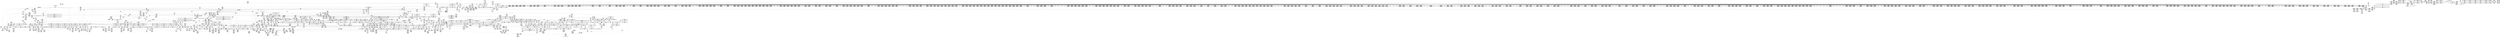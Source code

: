 digraph {
	CE0x4c31380 [shape=record,shape=Mrecord,label="{CE0x4c31380|task_sid:tmp1|*SummSource*}"]
	CE0x4c23aa0 [shape=record,shape=Mrecord,label="{CE0x4c23aa0|cred_sid:security|security/selinux/hooks.c,196|*SummSink*}"]
	CE0x4bca5b0 [shape=record,shape=Mrecord,label="{CE0x4bca5b0|current_sid:tmp|*SummSource*}"]
	CE0x4bffdd0 [shape=record,shape=Mrecord,label="{CE0x4bffdd0|current_sid:tobool|security/selinux/hooks.c,218|*SummSource*}"]
	CE0x4bd1580 [shape=record,shape=Mrecord,label="{CE0x4bd1580|i32_(i32,_i32,_i16,_i32,_%struct.common_audit_data*)*_bitcast_(i32_(i32,_i32,_i16,_i32,_%struct.common_audit_data.495*)*_avc_has_perm_to_i32_(i32,_i32,_i16,_i32,_%struct.common_audit_data*)*)|*Constant*|*SummSink*}"]
	CE0x4c151a0 [shape=record,shape=Mrecord,label="{CE0x4c151a0|task_sid:do.body}"]
	CE0x4cd0300 [shape=record,shape=Mrecord,label="{CE0x4cd0300|rcu_lock_release:map|Function::rcu_lock_release&Arg::map::|*SummSource*}"]
	CE0x4c552b0 [shape=record,shape=Mrecord,label="{CE0x4c552b0|2472:_%struct.cred*,_:_CRE_2656,2664_|*MultipleSource*|Function::task_sid&Arg::task::|Function::current_has_perm&Arg::tsk::|Function::selinux_task_movememory&Arg::p::|security/selinux/hooks.c,208}"]
	CE0x4bd1820 [shape=record,shape=Mrecord,label="{CE0x4bd1820|avc_has_perm:entry|*SummSource*}"]
	CE0x4c6da30 [shape=record,shape=Mrecord,label="{CE0x4c6da30|2472:_%struct.cred*,_:_CRE_6338,6339_}"]
	CE0x4ccbce0 [shape=record,shape=Mrecord,label="{CE0x4ccbce0|rcu_read_unlock:tmp19|include/linux/rcupdate.h,933|*SummSource*}"]
	CE0x4be5a30 [shape=record,shape=Mrecord,label="{CE0x4be5a30|current_has_perm:tmp1}"]
	CE0x4be7b70 [shape=record,shape=Mrecord,label="{CE0x4be7b70|i32_218|*Constant*}"]
	CE0x4cd0800 [shape=record,shape=Mrecord,label="{CE0x4cd0800|_ret_void,_!dbg_!27717|include/linux/rcupdate.h,424|*SummSource*}"]
	CE0x4c80000 [shape=record,shape=Mrecord,label="{CE0x4c80000|task_sid:tmp21|security/selinux/hooks.c,208|*SummSource*}"]
	CE0x4bcbd90 [shape=record,shape=Mrecord,label="{CE0x4bcbd90|current_sid:do.body}"]
	CE0x4bbe3d0 [shape=record,shape=Mrecord,label="{CE0x4bbe3d0|get_current:entry|*SummSource*}"]
	CE0x4c58490 [shape=record,shape=Mrecord,label="{CE0x4c58490|2472:_%struct.cred*,_:_CRE_2808,2816_|*MultipleSource*|Function::task_sid&Arg::task::|Function::current_has_perm&Arg::tsk::|Function::selinux_task_movememory&Arg::p::|security/selinux/hooks.c,208}"]
	CE0x4c8e6f0 [shape=record,shape=Mrecord,label="{CE0x4c8e6f0|task_sid:tmp26|security/selinux/hooks.c,208|*SummSink*}"]
	CE0x4c91490 [shape=record,shape=Mrecord,label="{CE0x4c91490|_ret_void,_!dbg_!27735|include/linux/rcupdate.h,938|*SummSource*}"]
	CE0x4cbf8e0 [shape=record,shape=Mrecord,label="{CE0x4cbf8e0|i64*_getelementptr_inbounds_(_4_x_i64_,_4_x_i64_*___llvm_gcov_ctr130,_i64_0,_i64_2)|*Constant*}"]
	CE0x4cb2480 [shape=record,shape=Mrecord,label="{CE0x4cb2480|i32_934|*Constant*}"]
	CE0x4c2ba60 [shape=record,shape=Mrecord,label="{CE0x4c2ba60|__rcu_read_lock:tmp6|include/linux/rcupdate.h,240|*SummSource*}"]
	CE0x4c742e0 [shape=record,shape=Mrecord,label="{CE0x4c742e0|2472:_%struct.cred*,_:_CRE_6624,6632_|*MultipleSource*|Function::task_sid&Arg::task::|Function::current_has_perm&Arg::tsk::|Function::selinux_task_movememory&Arg::p::|security/selinux/hooks.c,208}"]
	CE0x4bd1de0 [shape=record,shape=Mrecord,label="{CE0x4bd1de0|selinux_task_movememory:bb|*SummSink*}"]
	CE0x4c72b20 [shape=record,shape=Mrecord,label="{CE0x4c72b20|2472:_%struct.cred*,_:_CRE_6536,6544_|*MultipleSource*|Function::task_sid&Arg::task::|Function::current_has_perm&Arg::tsk::|Function::selinux_task_movememory&Arg::p::|security/selinux/hooks.c,208}"]
	CE0x4cce350 [shape=record,shape=Mrecord,label="{CE0x4cce350|rcu_read_unlock:bb|*SummSource*}"]
	CE0x4c9d6d0 [shape=record,shape=Mrecord,label="{CE0x4c9d6d0|i64*_getelementptr_inbounds_(_4_x_i64_,_4_x_i64_*___llvm_gcov_ctr129,_i64_0,_i64_3)|*Constant*|*SummSink*}"]
	CE0x4cb2a80 [shape=record,shape=Mrecord,label="{CE0x4cb2a80|i64*_getelementptr_inbounds_(_4_x_i64_,_4_x_i64_*___llvm_gcov_ctr130,_i64_0,_i64_1)|*Constant*}"]
	CE0x4c2b780 [shape=record,shape=Mrecord,label="{CE0x4c2b780|rcu_read_unlock:do.end|*SummSink*}"]
	CE0x4c357d0 [shape=record,shape=Mrecord,label="{CE0x4c357d0|task_sid:if.then}"]
	CE0x4d060b0 [shape=record,shape=Mrecord,label="{CE0x4d060b0|i64*_getelementptr_inbounds_(_4_x_i64_,_4_x_i64_*___llvm_gcov_ctr134,_i64_0,_i64_0)|*Constant*|*SummSink*}"]
	CE0x4c2acb0 [shape=record,shape=Mrecord,label="{CE0x4c2acb0|i32_1|*Constant*}"]
	CE0x4c6f0c0 [shape=record,shape=Mrecord,label="{CE0x4c6f0c0|2472:_%struct.cred*,_:_CRE_6357,6358_}"]
	CE0x4c958f0 [shape=record,shape=Mrecord,label="{CE0x4c958f0|__rcu_read_unlock:tmp6|include/linux/rcupdate.h,245|*SummSource*}"]
	CE0x4c49970 [shape=record,shape=Mrecord,label="{CE0x4c49970|2472:_%struct.cred*,_:_CRE_1976,1977_|*MultipleSource*|Function::task_sid&Arg::task::|Function::current_has_perm&Arg::tsk::|Function::selinux_task_movememory&Arg::p::|security/selinux/hooks.c,208}"]
	CE0x4c23eb0 [shape=record,shape=Mrecord,label="{CE0x4c23eb0|rcu_read_lock:tmp}"]
	CE0x4c707e0 [shape=record,shape=Mrecord,label="{CE0x4c707e0|2472:_%struct.cred*,_:_CRE_6440,6448_|*MultipleSource*|Function::task_sid&Arg::task::|Function::current_has_perm&Arg::tsk::|Function::selinux_task_movememory&Arg::p::|security/selinux/hooks.c,208}"]
	CE0x4c6bdb0 [shape=record,shape=Mrecord,label="{CE0x4c6bdb0|2472:_%struct.cred*,_:_CRE_6314,6315_}"]
	CE0x4c37660 [shape=record,shape=Mrecord,label="{CE0x4c37660|get_current:tmp2|*SummSource*}"]
	CE0x4bf29a0 [shape=record,shape=Mrecord,label="{CE0x4bf29a0|i64_1|*Constant*}"]
	CE0x4c85840 [shape=record,shape=Mrecord,label="{CE0x4c85840|rcu_read_unlock:tmp10|include/linux/rcupdate.h,933|*SummSource*}"]
	CE0x4befa00 [shape=record,shape=Mrecord,label="{CE0x4befa00|i64_5|*Constant*|*SummSource*}"]
	CE0x4c84270 [shape=record,shape=Mrecord,label="{CE0x4c84270|rcu_lock_acquire:tmp5|include/linux/rcupdate.h,418|*SummSink*}"]
	CE0x4c5df70 [shape=record,shape=Mrecord,label="{CE0x4c5df70|2472:_%struct.cred*,_:_CRE_2951,2952_}"]
	CE0x4c24f30 [shape=record,shape=Mrecord,label="{CE0x4c24f30|__rcu_read_lock:entry|*SummSource*}"]
	CE0x4c46eb0 [shape=record,shape=Mrecord,label="{CE0x4c46eb0|2472:_%struct.cred*,_:_CRE_1832,1840_|*MultipleSource*|Function::task_sid&Arg::task::|Function::current_has_perm&Arg::tsk::|Function::selinux_task_movememory&Arg::p::|security/selinux/hooks.c,208}"]
	CE0x4c37970 [shape=record,shape=Mrecord,label="{CE0x4c37970|2472:_%struct.cred*,_:_CRE_168,176_|*MultipleSource*|Function::task_sid&Arg::task::|Function::current_has_perm&Arg::tsk::|Function::selinux_task_movememory&Arg::p::|security/selinux/hooks.c,208}"]
	CE0x4c75f60 [shape=record,shape=Mrecord,label="{CE0x4c75f60|2472:_%struct.cred*,_:_CRE_10536,10544_|*MultipleSource*|Function::task_sid&Arg::task::|Function::current_has_perm&Arg::tsk::|Function::selinux_task_movememory&Arg::p::|security/selinux/hooks.c,208}"]
	CE0x4c22900 [shape=record,shape=Mrecord,label="{CE0x4c22900|_ret_void,_!dbg_!27735|include/linux/rcupdate.h,884|*SummSource*}"]
	CE0x4c31310 [shape=record,shape=Mrecord,label="{CE0x4c31310|task_sid:tmp1}"]
	CE0x4c43470 [shape=record,shape=Mrecord,label="{CE0x4c43470|_call_void_lockdep_rcu_suspicious(i8*_getelementptr_inbounds_(_25_x_i8_,_25_x_i8_*_.str3,_i32_0,_i32_0),_i32_208,_i8*_getelementptr_inbounds_(_41_x_i8_,_41_x_i8_*_.str44,_i32_0,_i32_0))_#10,_!dbg_!27732|security/selinux/hooks.c,208|*SummSink*}"]
	CE0x4cf2340 [shape=record,shape=Mrecord,label="{CE0x4cf2340|i64_ptrtoint_(i8*_blockaddress(_rcu_lock_release,_%__here)_to_i64)|*Constant*|*SummSource*}"]
	CE0x4c2f810 [shape=record,shape=Mrecord,label="{CE0x4c2f810|_call_void_mcount()_#3|*SummSink*}"]
	CE0x4d0f6c0 [shape=record,shape=Mrecord,label="{CE0x4d0f6c0|__rcu_read_unlock:tmp3|*SummSink*}"]
	CE0x4cf33e0 [shape=record,shape=Mrecord,label="{CE0x4cf33e0|rcu_lock_release:tmp7}"]
	CE0x4be8540 [shape=record,shape=Mrecord,label="{CE0x4be8540|current_sid:tobool1|security/selinux/hooks.c,218|*SummSource*}"]
	CE0x4be8ad0 [shape=record,shape=Mrecord,label="{CE0x4be8ad0|_ret_i32_%call2,_!dbg_!27718|security/selinux/hooks.c,1544|*SummSink*}"]
	CE0x4c9dd50 [shape=record,shape=Mrecord,label="{CE0x4c9dd50|_call_void_mcount()_#3|*SummSource*}"]
	CE0x4c94f80 [shape=record,shape=Mrecord,label="{CE0x4c94f80|__rcu_read_lock:do.end|*SummSource*}"]
	CE0x4bca540 [shape=record,shape=Mrecord,label="{CE0x4bca540|COLLAPSED:_GCMRE___llvm_gcov_ctr125_internal_global_11_x_i64_zeroinitializer:_elem_0:default:}"]
	CE0x4c721a0 [shape=record,shape=Mrecord,label="{CE0x4c721a0|2472:_%struct.cred*,_:_CRE_6504,6512_|*MultipleSource*|Function::task_sid&Arg::task::|Function::current_has_perm&Arg::tsk::|Function::selinux_task_movememory&Arg::p::|security/selinux/hooks.c,208}"]
	CE0x4c0dd90 [shape=record,shape=Mrecord,label="{CE0x4c0dd90|current_sid:tmp4|security/selinux/hooks.c,218|*SummSource*}"]
	CE0x4cce8a0 [shape=record,shape=Mrecord,label="{CE0x4cce8a0|i64*_getelementptr_inbounds_(_11_x_i64_,_11_x_i64_*___llvm_gcov_ctr132,_i64_0,_i64_0)|*Constant*}"]
	CE0x4cfa000 [shape=record,shape=Mrecord,label="{CE0x4cfa000|_call_void_mcount()_#3|*SummSink*}"]
	CE0x4c9d540 [shape=record,shape=Mrecord,label="{CE0x4c9d540|i64*_getelementptr_inbounds_(_4_x_i64_,_4_x_i64_*___llvm_gcov_ctr129,_i64_0,_i64_3)|*Constant*}"]
	CE0x4c6d7d0 [shape=record,shape=Mrecord,label="{CE0x4c6d7d0|2472:_%struct.cred*,_:_CRE_6336,6337_}"]
	CE0x4bfc0b0 [shape=record,shape=Mrecord,label="{CE0x4bfc0b0|2472:_%struct.cred*,_:_CRE_152,160_|*MultipleSource*|Function::task_sid&Arg::task::|Function::current_has_perm&Arg::tsk::|Function::selinux_task_movememory&Arg::p::|security/selinux/hooks.c,208}"]
	CE0x4cc4d80 [shape=record,shape=Mrecord,label="{CE0x4cc4d80|rcu_lock_acquire:tmp3|*SummSource*}"]
	CE0x4c34910 [shape=record,shape=Mrecord,label="{CE0x4c34910|2472:_%struct.cred*,_:_CRE_376,384_|*MultipleSource*|Function::task_sid&Arg::task::|Function::current_has_perm&Arg::tsk::|Function::selinux_task_movememory&Arg::p::|security/selinux/hooks.c,208}"]
	CE0x4c17980 [shape=record,shape=Mrecord,label="{CE0x4c17980|rcu_read_lock:entry|*SummSink*}"]
	CE0x4c4c660 [shape=record,shape=Mrecord,label="{CE0x4c4c660|2472:_%struct.cred*,_:_CRE_2112,2120_|*MultipleSource*|Function::task_sid&Arg::task::|Function::current_has_perm&Arg::tsk::|Function::selinux_task_movememory&Arg::p::|security/selinux/hooks.c,208}"]
	CE0x4c75840 [shape=record,shape=Mrecord,label="{CE0x4c75840|2472:_%struct.cred*,_:_CRE_6680,6684_|*MultipleSource*|Function::task_sid&Arg::task::|Function::current_has_perm&Arg::tsk::|Function::selinux_task_movememory&Arg::p::|security/selinux/hooks.c,208}"]
	CE0x4d0f200 [shape=record,shape=Mrecord,label="{CE0x4d0f200|__preempt_count_sub:val|Function::__preempt_count_sub&Arg::val::|*SummSink*}"]
	CE0x4c962d0 [shape=record,shape=Mrecord,label="{CE0x4c962d0|rcu_lock_release:tmp3|*SummSource*}"]
	CE0x4c59eb0 [shape=record,shape=Mrecord,label="{CE0x4c59eb0|2472:_%struct.cred*,_:_CRE_2888,2896_|*MultipleSource*|Function::task_sid&Arg::task::|Function::current_has_perm&Arg::tsk::|Function::selinux_task_movememory&Arg::p::|security/selinux/hooks.c,208}"]
	CE0x4d1fea0 [shape=record,shape=Mrecord,label="{CE0x4d1fea0|i64*_getelementptr_inbounds_(_4_x_i64_,_4_x_i64_*___llvm_gcov_ctr129,_i64_0,_i64_2)|*Constant*}"]
	CE0x4c6c860 [shape=record,shape=Mrecord,label="{CE0x4c6c860|2472:_%struct.cred*,_:_CRE_6323,6324_}"]
	CE0x4c5a110 [shape=record,shape=Mrecord,label="{CE0x4c5a110|2472:_%struct.cred*,_:_CRE_2896,2900_|*MultipleSource*|Function::task_sid&Arg::task::|Function::current_has_perm&Arg::tsk::|Function::selinux_task_movememory&Arg::p::|security/selinux/hooks.c,208}"]
	CE0x4bc71c0 [shape=record,shape=Mrecord,label="{CE0x4bc71c0|selinux_task_movememory:tmp2|*SummSource*}"]
	CE0x4bd0a20 [shape=record,shape=Mrecord,label="{CE0x4bd0a20|task_sid:entry|*SummSource*}"]
	CE0x4cce440 [shape=record,shape=Mrecord,label="{CE0x4cce440|rcu_read_unlock:bb|*SummSink*}"]
	CE0x4c6a980 [shape=record,shape=Mrecord,label="{CE0x4c6a980|2472:_%struct.cred*,_:_CRE_6297,6298_}"]
	CE0x4c71f40 [shape=record,shape=Mrecord,label="{CE0x4c71f40|2472:_%struct.cred*,_:_CRE_6496,6504_|*MultipleSource*|Function::task_sid&Arg::task::|Function::current_has_perm&Arg::tsk::|Function::selinux_task_movememory&Arg::p::|security/selinux/hooks.c,208}"]
	CE0x4c22f10 [shape=record,shape=Mrecord,label="{CE0x4c22f10|task_sid:tmp3|*SummSink*}"]
	CE0x4c30c20 [shape=record,shape=Mrecord,label="{CE0x4c30c20|2472:_%struct.cred*,_:_CRE_368,376_|*MultipleSource*|Function::task_sid&Arg::task::|Function::current_has_perm&Arg::tsk::|Function::selinux_task_movememory&Arg::p::|security/selinux/hooks.c,208}"]
	CE0x4be4450 [shape=record,shape=Mrecord,label="{CE0x4be4450|current_sid:tmp10|security/selinux/hooks.c,218|*SummSource*}"]
	CE0x4c14650 [shape=record,shape=Mrecord,label="{CE0x4c14650|rcu_read_lock:tmp2|*SummSink*}"]
	CE0x4d21e00 [shape=record,shape=Mrecord,label="{CE0x4d21e00|i64*_getelementptr_inbounds_(_4_x_i64_,_4_x_i64_*___llvm_gcov_ctr134,_i64_0,_i64_3)|*Constant*}"]
	CE0x4c56f30 [shape=record,shape=Mrecord,label="{CE0x4c56f30|2472:_%struct.cred*,_:_CRE_2736,2744_|*MultipleSource*|Function::task_sid&Arg::task::|Function::current_has_perm&Arg::tsk::|Function::selinux_task_movememory&Arg::p::|security/selinux/hooks.c,208}"]
	CE0x4c638e0 [shape=record,shape=Mrecord,label="{CE0x4c638e0|2472:_%struct.cred*,_:_CRE_3152,3160_|*MultipleSource*|Function::task_sid&Arg::task::|Function::current_has_perm&Arg::tsk::|Function::selinux_task_movememory&Arg::p::|security/selinux/hooks.c,208}"]
	CE0x4d06b40 [shape=record,shape=Mrecord,label="{CE0x4d06b40|_call_void___preempt_count_sub(i32_1)_#10,_!dbg_!27715|include/linux/rcupdate.h,244|*SummSink*}"]
	CE0x4be1310 [shape=record,shape=Mrecord,label="{CE0x4be1310|rcu_read_unlock:tmp4|include/linux/rcupdate.h,933}"]
	CE0x4bd78d0 [shape=record,shape=Mrecord,label="{CE0x4bd78d0|i32_512|*Constant*|*SummSink*}"]
	CE0x4d093f0 [shape=record,shape=Mrecord,label="{CE0x4d093f0|__rcu_read_lock:tmp4|include/linux/rcupdate.h,239}"]
	CE0x4cb9a70 [shape=record,shape=Mrecord,label="{CE0x4cb9a70|_call_void___preempt_count_add(i32_1)_#10,_!dbg_!27711|include/linux/rcupdate.h,239}"]
	CE0x4cacdd0 [shape=record,shape=Mrecord,label="{CE0x4cacdd0|rcu_lock_acquire:tmp4|include/linux/rcupdate.h,418|*SummSink*}"]
	CE0x4d45b50 [shape=record,shape=Mrecord,label="{CE0x4d45b50|_call_void_asm_addl_$1,_%gs:$0_,_*m,ri,*m,_dirflag_,_fpsr_,_flags_(i32*___preempt_count,_i32_%sub,_i32*___preempt_count)_#3,_!dbg_!27717,_!srcloc_!27718|./arch/x86/include/asm/preempt.h,77}"]
	CE0x4c4e310 [shape=record,shape=Mrecord,label="{CE0x4c4e310|2472:_%struct.cred*,_:_CRE_2272,2280_|*MultipleSource*|Function::task_sid&Arg::task::|Function::current_has_perm&Arg::tsk::|Function::selinux_task_movememory&Arg::p::|security/selinux/hooks.c,208}"]
	CE0x4bcb130 [shape=record,shape=Mrecord,label="{CE0x4bcb130|i8*_getelementptr_inbounds_(_45_x_i8_,_45_x_i8_*_.str12,_i32_0,_i32_0)|*Constant*|*SummSink*}"]
	CE0x4c17350 [shape=record,shape=Mrecord,label="{CE0x4c17350|__rcu_read_lock:tmp}"]
	CE0x4c3a210 [shape=record,shape=Mrecord,label="{CE0x4c3a210|2472:_%struct.cred*,_:_CRE_112,116_|*MultipleSource*|Function::task_sid&Arg::task::|Function::current_has_perm&Arg::tsk::|Function::selinux_task_movememory&Arg::p::|security/selinux/hooks.c,208}"]
	CE0x4c71390 [shape=record,shape=Mrecord,label="{CE0x4c71390|2472:_%struct.cred*,_:_CRE_6474,6476_|*MultipleSource*|Function::task_sid&Arg::task::|Function::current_has_perm&Arg::tsk::|Function::selinux_task_movememory&Arg::p::|security/selinux/hooks.c,208}"]
	CE0x4ca46d0 [shape=record,shape=Mrecord,label="{CE0x4ca46d0|__preempt_count_add:tmp1|*SummSource*}"]
	CE0x4d21650 [shape=record,shape=Mrecord,label="{CE0x4d21650|_call_void_mcount()_#3|*SummSource*}"]
	CE0x4c93be0 [shape=record,shape=Mrecord,label="{CE0x4c93be0|GLOBAL:task_sid.__warned|Global_var:task_sid.__warned}"]
	"CONST[source:0(mediator),value:2(dynamic)][purpose:{subject}][SnkIdx:0]"
	CE0x4bc8040 [shape=record,shape=Mrecord,label="{CE0x4bc8040|i64*_getelementptr_inbounds_(_2_x_i64_,_2_x_i64_*___llvm_gcov_ctr289,_i64_0,_i64_0)|*Constant*|*SummSource*}"]
	CE0x4bccb20 [shape=record,shape=Mrecord,label="{CE0x4bccb20|i64*_getelementptr_inbounds_(_2_x_i64_,_2_x_i64_*___llvm_gcov_ctr136,_i64_0,_i64_0)|*Constant*|*SummSink*}"]
	CE0x4c38de0 [shape=record,shape=Mrecord,label="{CE0x4c38de0|rcu_read_unlock:tmp6|include/linux/rcupdate.h,933}"]
	CE0x4c6f1f0 [shape=record,shape=Mrecord,label="{CE0x4c6f1f0|2472:_%struct.cred*,_:_CRE_6358,6359_}"]
	CE0x4c92780 [shape=record,shape=Mrecord,label="{CE0x4c92780|task_sid:tmp5|security/selinux/hooks.c,208|*SummSink*}"]
	CE0x4d0e960 [shape=record,shape=Mrecord,label="{CE0x4d0e960|GLOBAL:__preempt_count_sub|*Constant*|*SummSink*}"]
	CE0x4c460a0 [shape=record,shape=Mrecord,label="{CE0x4c460a0|2472:_%struct.cred*,_:_CRE_772,776_|*MultipleSource*|Function::task_sid&Arg::task::|Function::current_has_perm&Arg::tsk::|Function::selinux_task_movememory&Arg::p::|security/selinux/hooks.c,208}"]
	CE0x4d19cf0 [shape=record,shape=Mrecord,label="{CE0x4d19cf0|i64*_getelementptr_inbounds_(_4_x_i64_,_4_x_i64_*___llvm_gcov_ctr135,_i64_0,_i64_1)|*Constant*|*SummSink*}"]
	CE0x4c14c90 [shape=record,shape=Mrecord,label="{CE0x4c14c90|current_sid:tmp24|security/selinux/hooks.c,220}"]
	CE0x4c9a690 [shape=record,shape=Mrecord,label="{CE0x4c9a690|rcu_lock_release:tmp5|include/linux/rcupdate.h,423|*SummSink*}"]
	CE0x4d080a0 [shape=record,shape=Mrecord,label="{CE0x4d080a0|i8*_undef|*Constant*}"]
	CE0x4c35240 [shape=record,shape=Mrecord,label="{CE0x4c35240|2472:_%struct.cred*,_:_CRE_288,296_|*MultipleSource*|Function::task_sid&Arg::task::|Function::current_has_perm&Arg::tsk::|Function::selinux_task_movememory&Arg::p::|security/selinux/hooks.c,208}"]
	CE0x4c64000 [shape=record,shape=Mrecord,label="{CE0x4c64000|2472:_%struct.cred*,_:_CRE_3168,5856_|*MultipleSource*|Function::task_sid&Arg::task::|Function::current_has_perm&Arg::tsk::|Function::selinux_task_movememory&Arg::p::|security/selinux/hooks.c,208}"]
	CE0x4becf40 [shape=record,shape=Mrecord,label="{CE0x4becf40|current_has_perm:tmp2|*SummSource*}"]
	CE0x4c000f0 [shape=record,shape=Mrecord,label="{CE0x4c000f0|current_sid:if.then}"]
	CE0x4be8a60 [shape=record,shape=Mrecord,label="{CE0x4be8a60|_ret_i32_%call2,_!dbg_!27718|security/selinux/hooks.c,1544|*SummSource*}"]
	CE0x4cbfbd0 [shape=record,shape=Mrecord,label="{CE0x4cbfbd0|rcu_read_unlock:tobool1|include/linux/rcupdate.h,933}"]
	CE0x4cf5740 [shape=record,shape=Mrecord,label="{CE0x4cf5740|rcu_lock_acquire:tmp|*SummSource*}"]
	CE0x4ca12c0 [shape=record,shape=Mrecord,label="{CE0x4ca12c0|rcu_lock_release:tmp|*SummSink*}"]
	CE0x4c7d830 [shape=record,shape=Mrecord,label="{CE0x4c7d830|task_sid:tmp25|security/selinux/hooks.c,208}"]
	CE0x4c55c30 [shape=record,shape=Mrecord,label="{CE0x4c55c30|2472:_%struct.cred*,_:_CRE_2688,2692_|*MultipleSource*|Function::task_sid&Arg::task::|Function::current_has_perm&Arg::tsk::|Function::selinux_task_movememory&Arg::p::|security/selinux/hooks.c,208}"]
	CE0x4c5f140 [shape=record,shape=Mrecord,label="{CE0x4c5f140|2472:_%struct.cred*,_:_CRE_2966,2967_}"]
	CE0x4cbf2f0 [shape=record,shape=Mrecord,label="{CE0x4cbf2f0|rcu_read_unlock:tmp2}"]
	CE0x4c9c9e0 [shape=record,shape=Mrecord,label="{CE0x4c9c9e0|GLOBAL:__preempt_count|Global_var:__preempt_count}"]
	CE0x4c39460 [shape=record,shape=Mrecord,label="{CE0x4c39460|rcu_read_lock:tobool|include/linux/rcupdate.h,882|*SummSource*}"]
	CE0x4be1dd0 [shape=record,shape=Mrecord,label="{CE0x4be1dd0|current_sid:tmp20|security/selinux/hooks.c,218|*SummSource*}"]
	CE0x4c7f440 [shape=record,shape=Mrecord,label="{CE0x4c7f440|i64*_getelementptr_inbounds_(_13_x_i64_,_13_x_i64_*___llvm_gcov_ctr126,_i64_0,_i64_9)|*Constant*|*SummSink*}"]
	CE0x4c9cd80 [shape=record,shape=Mrecord,label="{CE0x4c9cd80|_call_void_asm_addl_$1,_%gs:$0_,_*m,ri,*m,_dirflag_,_fpsr_,_flags_(i32*___preempt_count,_i32_%val,_i32*___preempt_count)_#3,_!dbg_!27714,_!srcloc_!27717|./arch/x86/include/asm/preempt.h,72}"]
	CE0x4c71820 [shape=record,shape=Mrecord,label="{CE0x4c71820|2472:_%struct.cred*,_:_CRE_6480,6484_|*MultipleSource*|Function::task_sid&Arg::task::|Function::current_has_perm&Arg::tsk::|Function::selinux_task_movememory&Arg::p::|security/selinux/hooks.c,208}"]
	CE0x4c93e30 [shape=record,shape=Mrecord,label="{CE0x4c93e30|GLOBAL:task_sid.__warned|Global_var:task_sid.__warned|*SummSink*}"]
	CE0x4c3af50 [shape=record,shape=Mrecord,label="{CE0x4c3af50|rcu_read_lock:if.end|*SummSource*}"]
	CE0x4c12a50 [shape=record,shape=Mrecord,label="{CE0x4c12a50|current_sid:tmp22|security/selinux/hooks.c,218|*SummSource*}"]
	CE0x4c5e1d0 [shape=record,shape=Mrecord,label="{CE0x4c5e1d0|2472:_%struct.cred*,_:_CRE_2953,2954_}"]
	CE0x4c795f0 [shape=record,shape=Mrecord,label="{CE0x4c795f0|task_sid:tmp12|security/selinux/hooks.c,208}"]
	CE0x4c6ead0 [shape=record,shape=Mrecord,label="{CE0x4c6ead0|2472:_%struct.cred*,_:_CRE_6352,6353_}"]
	CE0x4cccc70 [shape=record,shape=Mrecord,label="{CE0x4cccc70|i64*_getelementptr_inbounds_(_11_x_i64_,_11_x_i64_*___llvm_gcov_ctr132,_i64_0,_i64_10)|*Constant*|*SummSource*}"]
	CE0x4c4a520 [shape=record,shape=Mrecord,label="{CE0x4c4a520|2472:_%struct.cred*,_:_CRE_2032,2036_|*MultipleSource*|Function::task_sid&Arg::task::|Function::current_has_perm&Arg::tsk::|Function::selinux_task_movememory&Arg::p::|security/selinux/hooks.c,208}"]
	CE0x4bf0d80 [shape=record,shape=Mrecord,label="{CE0x4bf0d80|get_current:tmp4|./arch/x86/include/asm/current.h,14|*SummSource*}"]
	CE0x4c25170 [shape=record,shape=Mrecord,label="{CE0x4c25170|_call_void_rcu_lock_acquire(%struct.lockdep_map*_rcu_lock_map)_#10,_!dbg_!27711|include/linux/rcupdate.h,881}"]
	CE0x4bf4e10 [shape=record,shape=Mrecord,label="{CE0x4bf4e10|current_sid:tmp11|security/selinux/hooks.c,218|*SummSink*}"]
	CE0x4c36b30 [shape=record,shape=Mrecord,label="{CE0x4c36b30|rcu_read_lock:tmp4|include/linux/rcupdate.h,882|*SummSource*}"]
	CE0x4c34320 [shape=record,shape=Mrecord,label="{CE0x4c34320|rcu_read_lock:do.body}"]
	CE0x4d05f80 [shape=record,shape=Mrecord,label="{CE0x4d05f80|__rcu_read_lock:do.body|*SummSource*}"]
	CE0x4bd45b0 [shape=record,shape=Mrecord,label="{CE0x4bd45b0|_ret_i32_%tmp24,_!dbg_!27742|security/selinux/hooks.c,220|*SummSource*}"]
	CE0x4bbcd10 [shape=record,shape=Mrecord,label="{CE0x4bbcd10|current_sid:land.lhs.true2}"]
	CE0x4cc5910 [shape=record,shape=Mrecord,label="{CE0x4cc5910|i64*_getelementptr_inbounds_(_11_x_i64_,_11_x_i64_*___llvm_gcov_ctr132,_i64_0,_i64_1)|*Constant*|*SummSink*}"]
	CE0x4ca1350 [shape=record,shape=Mrecord,label="{CE0x4ca1350|i64_1|*Constant*}"]
	CE0x4c15cd0 [shape=record,shape=Mrecord,label="{CE0x4c15cd0|2472:_%struct.cred*,_:_CRE_416,424_|*MultipleSource*|Function::task_sid&Arg::task::|Function::current_has_perm&Arg::tsk::|Function::selinux_task_movememory&Arg::p::|security/selinux/hooks.c,208}"]
	CE0x4d14910 [shape=record,shape=Mrecord,label="{CE0x4d14910|__preempt_count_add:tmp3|*SummSink*}"]
	CE0x4bcf790 [shape=record,shape=Mrecord,label="{CE0x4bcf790|selinux_task_movememory:tmp3|*SummSource*}"]
	CE0x4c27cb0 [shape=record,shape=Mrecord,label="{CE0x4c27cb0|rcu_read_unlock:tmp18|include/linux/rcupdate.h,933|*SummSource*}"]
	CE0x4c104b0 [shape=record,shape=Mrecord,label="{CE0x4c104b0|i32_78|*Constant*|*SummSink*}"]
	CE0x4c17220 [shape=record,shape=Mrecord,label="{CE0x4c17220|COLLAPSED:_GCMRE___llvm_gcov_ctr98_internal_global_2_x_i64_zeroinitializer:_elem_0:default:}"]
	CE0x4bf1a60 [shape=record,shape=Mrecord,label="{CE0x4bf1a60|current_sid:tmp3|*SummSource*}"]
	CE0x4c27fb0 [shape=record,shape=Mrecord,label="{CE0x4c27fb0|rcu_read_lock:do.end|*SummSource*}"]
	CE0x4bd57f0 [shape=record,shape=Mrecord,label="{CE0x4bd57f0|_call_void_mcount()_#3|*SummSink*}"]
	CE0x4bdbbf0 [shape=record,shape=Mrecord,label="{CE0x4bdbbf0|2472:_%struct.cred*,_:_CRE_693,694_}"]
	CE0x4c80070 [shape=record,shape=Mrecord,label="{CE0x4c80070|task_sid:tmp21|security/selinux/hooks.c,208|*SummSink*}"]
	CE0x4d077b0 [shape=record,shape=Mrecord,label="{CE0x4d077b0|rcu_lock_acquire:tmp6}"]
	CE0x4c99450 [shape=record,shape=Mrecord,label="{CE0x4c99450|__rcu_read_unlock:tmp4|include/linux/rcupdate.h,244}"]
	CE0x4c8dc70 [shape=record,shape=Mrecord,label="{CE0x4c8dc70|task_sid:tmp25|security/selinux/hooks.c,208|*SummSink*}"]
	CE0x4bce7a0 [shape=record,shape=Mrecord,label="{CE0x4bce7a0|_ret_i32_%retval.0,_!dbg_!27728|security/selinux/avc.c,775|*SummSink*}"]
	CE0x4c8e170 [shape=record,shape=Mrecord,label="{CE0x4c8e170|i64*_getelementptr_inbounds_(_13_x_i64_,_13_x_i64_*___llvm_gcov_ctr126,_i64_0,_i64_12)|*Constant*}"]
	CE0x4c53440 [shape=record,shape=Mrecord,label="{CE0x4c53440|2472:_%struct.cred*,_:_CRE_2535,2536_}"]
	CE0x4cf1d80 [shape=record,shape=Mrecord,label="{CE0x4cf1d80|GLOBAL:lock_release|*Constant*|*SummSource*}"]
	CE0x4c261c0 [shape=record,shape=Mrecord,label="{CE0x4c261c0|rcu_read_lock:tmp4|include/linux/rcupdate.h,882|*SummSink*}"]
	CE0x4cb1b20 [shape=record,shape=Mrecord,label="{CE0x4cb1b20|_call_void_mcount()_#3|*SummSink*}"]
	CE0x4c52590 [shape=record,shape=Mrecord,label="{CE0x4c52590|2472:_%struct.cred*,_:_CRE_2522,2523_}"]
	CE0x4c4b5c0 [shape=record,shape=Mrecord,label="{CE0x4c4b5c0|2472:_%struct.cred*,_:_CRE_2064,2072_|*MultipleSource*|Function::task_sid&Arg::task::|Function::current_has_perm&Arg::tsk::|Function::selinux_task_movememory&Arg::p::|security/selinux/hooks.c,208}"]
	CE0x4cbddf0 [shape=record,shape=Mrecord,label="{CE0x4cbddf0|rcu_read_lock:tmp10|include/linux/rcupdate.h,882|*SummSource*}"]
	CE0x4c592a0 [shape=record,shape=Mrecord,label="{CE0x4c592a0|2472:_%struct.cred*,_:_CRE_2856,2864_|*MultipleSource*|Function::task_sid&Arg::task::|Function::current_has_perm&Arg::tsk::|Function::selinux_task_movememory&Arg::p::|security/selinux/hooks.c,208}"]
	CE0x4befbf0 [shape=record,shape=Mrecord,label="{CE0x4befbf0|cred_sid:tmp1|*SummSource*}"]
	CE0x4d1b7b0 [shape=record,shape=Mrecord,label="{CE0x4d1b7b0|__preempt_count_add:tmp7|./arch/x86/include/asm/preempt.h,73|*SummSource*}"]
	CE0x4cac670 [shape=record,shape=Mrecord,label="{CE0x4cac670|rcu_read_unlock:tmp12|include/linux/rcupdate.h,933|*SummSink*}"]
	CE0x4cd00a0 [shape=record,shape=Mrecord,label="{CE0x4cd00a0|rcu_lock_release:map|Function::rcu_lock_release&Arg::map::}"]
	CE0x4c22860 [shape=record,shape=Mrecord,label="{CE0x4c22860|_ret_void,_!dbg_!27735|include/linux/rcupdate.h,884}"]
	CE0x4c2cb40 [shape=record,shape=Mrecord,label="{CE0x4c2cb40|rcu_read_lock:tmp3|*SummSink*}"]
	CE0x4cc3160 [shape=record,shape=Mrecord,label="{CE0x4cc3160|0:_i8,_:_GCMR_rcu_read_unlock.__warned_internal_global_i8_0,_section_.data.unlikely_,_align_1:_elem_0:default:}"]
	CE0x4bd67c0 [shape=record,shape=Mrecord,label="{CE0x4bd67c0|i64*_getelementptr_inbounds_(_11_x_i64_,_11_x_i64_*___llvm_gcov_ctr125,_i64_0,_i64_1)|*Constant*|*SummSink*}"]
	CE0x4cf5b50 [shape=record,shape=Mrecord,label="{CE0x4cf5b50|i64*_getelementptr_inbounds_(_4_x_i64_,_4_x_i64_*___llvm_gcov_ctr134,_i64_0,_i64_2)|*Constant*|*SummSink*}"]
	CE0x4c6fe60 [shape=record,shape=Mrecord,label="{CE0x4c6fe60|2472:_%struct.cred*,_:_CRE_6400,6408_|*MultipleSource*|Function::task_sid&Arg::task::|Function::current_has_perm&Arg::tsk::|Function::selinux_task_movememory&Arg::p::|security/selinux/hooks.c,208}"]
	CE0x4ca1430 [shape=record,shape=Mrecord,label="{CE0x4ca1430|rcu_lock_release:tmp1|*SummSource*}"]
	CE0x4be97b0 [shape=record,shape=Mrecord,label="{CE0x4be97b0|current_has_perm:tmp3|*SummSink*}"]
	CE0x4bbe580 [shape=record,shape=Mrecord,label="{CE0x4bbe580|_ret_%struct.task_struct*_%tmp4,_!dbg_!27714|./arch/x86/include/asm/current.h,14|*SummSource*}"]
	CE0x4bd0780 [shape=record,shape=Mrecord,label="{CE0x4bd0780|GLOBAL:task_sid|*Constant*|*SummSink*}"]
	CE0x4bf8cf0 [shape=record,shape=Mrecord,label="{CE0x4bf8cf0|current_sid:tmp16|security/selinux/hooks.c,218|*SummSource*}"]
	CE0x4ca1190 [shape=record,shape=Mrecord,label="{CE0x4ca1190|rcu_lock_release:tmp|*SummSource*}"]
	CE0x4cbcd70 [shape=record,shape=Mrecord,label="{CE0x4cbcd70|i64_7|*Constant*}"]
	CE0x4c5eb50 [shape=record,shape=Mrecord,label="{CE0x4c5eb50|2472:_%struct.cred*,_:_CRE_2961,2962_}"]
	CE0x4c537d0 [shape=record,shape=Mrecord,label="{CE0x4c537d0|2472:_%struct.cred*,_:_CRE_2568,2576_|*MultipleSource*|Function::task_sid&Arg::task::|Function::current_has_perm&Arg::tsk::|Function::selinux_task_movememory&Arg::p::|security/selinux/hooks.c,208}"]
	CE0x4c82560 [shape=record,shape=Mrecord,label="{CE0x4c82560|rcu_read_lock:tmp5|include/linux/rcupdate.h,882|*SummSource*}"]
	CE0x4c9ac00 [shape=record,shape=Mrecord,label="{CE0x4c9ac00|_call_void_lock_release(%struct.lockdep_map*_%map,_i32_1,_i64_ptrtoint_(i8*_blockaddress(_rcu_lock_release,_%__here)_to_i64))_#10,_!dbg_!27716|include/linux/rcupdate.h,423|*SummSink*}"]
	CE0x4c35720 [shape=record,shape=Mrecord,label="{CE0x4c35720|2472:_%struct.cred*,_:_CRE_312,320_|*MultipleSource*|Function::task_sid&Arg::task::|Function::current_has_perm&Arg::tsk::|Function::selinux_task_movememory&Arg::p::|security/selinux/hooks.c,208}"]
	CE0x4c4f380 [shape=record,shape=Mrecord,label="{CE0x4c4f380|2472:_%struct.cred*,_:_CRE_2328,2336_|*MultipleSource*|Function::task_sid&Arg::task::|Function::current_has_perm&Arg::tsk::|Function::selinux_task_movememory&Arg::p::|security/selinux/hooks.c,208}"]
	CE0x4c6ef90 [shape=record,shape=Mrecord,label="{CE0x4c6ef90|2472:_%struct.cred*,_:_CRE_6356,6357_}"]
	CE0x4c70f00 [shape=record,shape=Mrecord,label="{CE0x4c70f00|2472:_%struct.cred*,_:_CRE_6464,6472_|*MultipleSource*|Function::task_sid&Arg::task::|Function::current_has_perm&Arg::tsk::|Function::selinux_task_movememory&Arg::p::|security/selinux/hooks.c,208}"]
	CE0x4c42a00 [shape=record,shape=Mrecord,label="{CE0x4c42a00|task_sid:tmp18|security/selinux/hooks.c,208|*SummSource*}"]
	"CONST[source:0(mediator),value:2(dynamic)][purpose:{object}][SnkIdx:1]"
	CE0x4bfc4c0 [shape=record,shape=Mrecord,label="{CE0x4bfc4c0|i64*_getelementptr_inbounds_(_11_x_i64_,_11_x_i64_*___llvm_gcov_ctr125,_i64_0,_i64_0)|*Constant*}"]
	CE0x4cb1090 [shape=record,shape=Mrecord,label="{CE0x4cb1090|rcu_read_unlock:tmp7|include/linux/rcupdate.h,933}"]
	CE0x4c81400 [shape=record,shape=Mrecord,label="{CE0x4c81400|i64_4|*Constant*}"]
	CE0x4bf8820 [shape=record,shape=Mrecord,label="{CE0x4bf8820|2472:_%struct.cred*,_:_CRE_272,280_|*MultipleSource*|Function::task_sid&Arg::task::|Function::current_has_perm&Arg::tsk::|Function::selinux_task_movememory&Arg::p::|security/selinux/hooks.c,208}"]
	CE0x4be5e60 [shape=record,shape=Mrecord,label="{CE0x4be5e60|i64*_getelementptr_inbounds_(_2_x_i64_,_2_x_i64_*___llvm_gcov_ctr136,_i64_0,_i64_1)|*Constant*|*SummSource*}"]
	CE0x4cbc800 [shape=record,shape=Mrecord,label="{CE0x4cbc800|rcu_read_lock:call3|include/linux/rcupdate.h,882|*SummSink*}"]
	CE0x4d0e4c0 [shape=record,shape=Mrecord,label="{CE0x4d0e4c0|__rcu_read_unlock:tmp5|include/linux/rcupdate.h,244|*SummSource*}"]
	CE0x4c92410 [shape=record,shape=Mrecord,label="{CE0x4c92410|task_sid:tobool|security/selinux/hooks.c,208|*SummSink*}"]
	CE0x4c6af70 [shape=record,shape=Mrecord,label="{CE0x4c6af70|2472:_%struct.cred*,_:_CRE_6302,6303_}"]
	CE0x4bf5420 [shape=record,shape=Mrecord,label="{CE0x4bf5420|2472:_%struct.cred*,_:_CRE_448,456_|*MultipleSource*|Function::task_sid&Arg::task::|Function::current_has_perm&Arg::tsk::|Function::selinux_task_movememory&Arg::p::|security/selinux/hooks.c,208}"]
	CE0x4c62d00 [shape=record,shape=Mrecord,label="{CE0x4c62d00|2472:_%struct.cred*,_:_CRE_3128,3136_|*MultipleSource*|Function::task_sid&Arg::task::|Function::current_has_perm&Arg::tsk::|Function::selinux_task_movememory&Arg::p::|security/selinux/hooks.c,208}"]
	CE0x4cbf360 [shape=record,shape=Mrecord,label="{CE0x4cbf360|rcu_read_unlock:tmp2|*SummSource*}"]
	CE0x4be1c50 [shape=record,shape=Mrecord,label="{CE0x4be1c50|current_sid:tmp20|security/selinux/hooks.c,218}"]
	CE0x4c83a50 [shape=record,shape=Mrecord,label="{CE0x4c83a50|rcu_read_lock:tobool1|include/linux/rcupdate.h,882|*SummSink*}"]
	CE0x4c5ced0 [shape=record,shape=Mrecord,label="{CE0x4c5ced0|2472:_%struct.cred*,_:_CRE_2937,2938_}"]
	CE0x4cbfdd0 [shape=record,shape=Mrecord,label="{CE0x4cbfdd0|rcu_read_unlock:tobool1|include/linux/rcupdate.h,933|*SummSink*}"]
	CE0x4c687a0 [shape=record,shape=Mrecord,label="{CE0x4c687a0|2472:_%struct.cred*,_:_CRE_6208,6216_|*MultipleSource*|Function::task_sid&Arg::task::|Function::current_has_perm&Arg::tsk::|Function::selinux_task_movememory&Arg::p::|security/selinux/hooks.c,208}"]
	CE0x4c94ff0 [shape=record,shape=Mrecord,label="{CE0x4c94ff0|__rcu_read_lock:do.end|*SummSink*}"]
	CE0x4c3fa40 [shape=record,shape=Mrecord,label="{CE0x4c3fa40|rcu_read_lock:tmp18|include/linux/rcupdate.h,882|*SummSink*}"]
	CE0x4c8f2f0 [shape=record,shape=Mrecord,label="{CE0x4c8f2f0|task_sid:call7|security/selinux/hooks.c,208|*SummSink*}"]
	CE0x5f60fe0 [shape=record,shape=Mrecord,label="{CE0x5f60fe0|i64_1|*Constant*|*SummSink*}"]
	CE0x4d1d1f0 [shape=record,shape=Mrecord,label="{CE0x4d1d1f0|COLLAPSED:_GCMRE___llvm_gcov_ctr129_internal_global_4_x_i64_zeroinitializer:_elem_0:default:}"]
	CE0x4bf9aa0 [shape=record,shape=Mrecord,label="{CE0x4bf9aa0|2472:_%struct.cred*,_:_CRE_200,208_|*MultipleSource*|Function::task_sid&Arg::task::|Function::current_has_perm&Arg::tsk::|Function::selinux_task_movememory&Arg::p::|security/selinux/hooks.c,208}"]
	CE0x4c5f4d0 [shape=record,shape=Mrecord,label="{CE0x4c5f4d0|2472:_%struct.cred*,_:_CRE_2969,2970_}"]
	CE0x4c71160 [shape=record,shape=Mrecord,label="{CE0x4c71160|2472:_%struct.cred*,_:_CRE_6472,6474_|*MultipleSource*|Function::task_sid&Arg::task::|Function::current_has_perm&Arg::tsk::|Function::selinux_task_movememory&Arg::p::|security/selinux/hooks.c,208}"]
	CE0x4c967e0 [shape=record,shape=Mrecord,label="{CE0x4c967e0|i64*_getelementptr_inbounds_(_4_x_i64_,_4_x_i64_*___llvm_gcov_ctr128,_i64_0,_i64_0)|*Constant*|*SummSink*}"]
	CE0x4c69810 [shape=record,shape=Mrecord,label="{CE0x4c69810|2472:_%struct.cred*,_:_CRE_6264,6280_|*MultipleSource*|Function::task_sid&Arg::task::|Function::current_has_perm&Arg::tsk::|Function::selinux_task_movememory&Arg::p::|security/selinux/hooks.c,208}"]
	CE0x4bf5200 [shape=record,shape=Mrecord,label="{CE0x4bf5200|2472:_%struct.cred*,_:_CRE_440,448_|*MultipleSource*|Function::task_sid&Arg::task::|Function::current_has_perm&Arg::tsk::|Function::selinux_task_movememory&Arg::p::|security/selinux/hooks.c,208}"]
	CE0x4c82370 [shape=record,shape=Mrecord,label="{CE0x4c82370|cred_sid:security|security/selinux/hooks.c,196|*SummSource*}"]
	CE0x4c91120 [shape=record,shape=Mrecord,label="{CE0x4c91120|get_current:bb}"]
	CE0x4bce730 [shape=record,shape=Mrecord,label="{CE0x4bce730|_ret_i32_%retval.0,_!dbg_!27728|security/selinux/avc.c,775|*SummSource*}"]
	CE0x4c5b4b0 [shape=record,shape=Mrecord,label="{CE0x4c5b4b0|2472:_%struct.cred*,_:_CRE_2915,2916_}"]
	CE0x4cbefc0 [shape=record,shape=Mrecord,label="{CE0x4cbefc0|i64*_getelementptr_inbounds_(_4_x_i64_,_4_x_i64_*___llvm_gcov_ctr130,_i64_0,_i64_2)|*Constant*|*SummSource*}"]
	CE0x4c63680 [shape=record,shape=Mrecord,label="{CE0x4c63680|2472:_%struct.cred*,_:_CRE_3148,3152_|*MultipleSource*|Function::task_sid&Arg::task::|Function::current_has_perm&Arg::tsk::|Function::selinux_task_movememory&Arg::p::|security/selinux/hooks.c,208}"]
	CE0x4c37150 [shape=record,shape=Mrecord,label="{CE0x4c37150|2472:_%struct.cred*,_:_CRE_88,92_|*MultipleSource*|Function::task_sid&Arg::task::|Function::current_has_perm&Arg::tsk::|Function::selinux_task_movememory&Arg::p::|security/selinux/hooks.c,208}"]
	CE0x4c821d0 [shape=record,shape=Mrecord,label="{CE0x4c821d0|i32_22|*Constant*}"]
	CE0x4c6a520 [shape=record,shape=Mrecord,label="{CE0x4c6a520|2472:_%struct.cred*,_:_CRE_6293,6294_}"]
	CE0x4c7cc30 [shape=record,shape=Mrecord,label="{CE0x4c7cc30|task_sid:tmp22|security/selinux/hooks.c,208|*SummSink*}"]
	CE0x4cbd7b0 [shape=record,shape=Mrecord,label="{CE0x4cbd7b0|rcu_read_lock:tmp1|*SummSource*}"]
	CE0x4c29a00 [shape=record,shape=Mrecord,label="{CE0x4c29a00|i64*_getelementptr_inbounds_(_11_x_i64_,_11_x_i64_*___llvm_gcov_ctr127,_i64_0,_i64_10)|*Constant*|*SummSink*}"]
	CE0x4c82b10 [shape=record,shape=Mrecord,label="{CE0x4c82b10|rcu_read_unlock:tmp10|include/linux/rcupdate.h,933|*SummSink*}"]
	CE0x4ca2c10 [shape=record,shape=Mrecord,label="{CE0x4ca2c10|i64*_getelementptr_inbounds_(_4_x_i64_,_4_x_i64_*___llvm_gcov_ctr133,_i64_0,_i64_2)|*Constant*|*SummSource*}"]
	CE0x4c92f20 [shape=record,shape=Mrecord,label="{CE0x4c92f20|task_sid:tmp6|security/selinux/hooks.c,208|*SummSource*}"]
	CE0x4c38cd0 [shape=record,shape=Mrecord,label="{CE0x4c38cd0|rcu_read_unlock:tmp5|include/linux/rcupdate.h,933|*SummSink*}"]
	CE0x4c4a2c0 [shape=record,shape=Mrecord,label="{CE0x4c4a2c0|2472:_%struct.cred*,_:_CRE_2020,2032_|*MultipleSource*|Function::task_sid&Arg::task::|Function::current_has_perm&Arg::tsk::|Function::selinux_task_movememory&Arg::p::|security/selinux/hooks.c,208}"]
	CE0x4cb2f20 [shape=record,shape=Mrecord,label="{CE0x4cb2f20|__rcu_read_unlock:do.end|*SummSource*}"]
	CE0x4c24fa0 [shape=record,shape=Mrecord,label="{CE0x4c24fa0|__rcu_read_lock:entry|*SummSink*}"]
	CE0x4bce1a0 [shape=record,shape=Mrecord,label="{CE0x4bce1a0|avc_has_perm:auditdata|Function::avc_has_perm&Arg::auditdata::|*SummSink*}"]
	CE0x4cad180 [shape=record,shape=Mrecord,label="{CE0x4cad180|rcu_read_unlock:tmp9|include/linux/rcupdate.h,933}"]
	CE0x4c51030 [shape=record,shape=Mrecord,label="{CE0x4c51030|2472:_%struct.cred*,_:_CRE_2424,2472_|*MultipleSource*|Function::task_sid&Arg::task::|Function::current_has_perm&Arg::tsk::|Function::selinux_task_movememory&Arg::p::|security/selinux/hooks.c,208}"]
	CE0x4c2ebf0 [shape=record,shape=Mrecord,label="{CE0x4c2ebf0|__rcu_read_lock:tmp3|*SummSink*}"]
	CE0x4bfec00 [shape=record,shape=Mrecord,label="{CE0x4bfec00|i64*_getelementptr_inbounds_(_11_x_i64_,_11_x_i64_*___llvm_gcov_ctr125,_i64_0,_i64_10)|*Constant*}"]
	CE0x4cf91b0 [shape=record,shape=Mrecord,label="{CE0x4cf91b0|__preempt_count_add:bb|*SummSink*}"]
	CE0x4c66af0 [shape=record,shape=Mrecord,label="{CE0x4c66af0|2472:_%struct.cred*,_:_CRE_5992,6000_|*MultipleSource*|Function::task_sid&Arg::task::|Function::current_has_perm&Arg::tsk::|Function::selinux_task_movememory&Arg::p::|security/selinux/hooks.c,208}"]
	CE0x4bf6e50 [shape=record,shape=Mrecord,label="{CE0x4bf6e50|_call_void___rcu_read_lock()_#10,_!dbg_!27710|include/linux/rcupdate.h,879|*SummSink*}"]
	CE0x4c56aa0 [shape=record,shape=Mrecord,label="{CE0x4c56aa0|2472:_%struct.cred*,_:_CRE_2724,2725_|*MultipleSource*|Function::task_sid&Arg::task::|Function::current_has_perm&Arg::tsk::|Function::selinux_task_movememory&Arg::p::|security/selinux/hooks.c,208}"]
	CE0x4c75aa0 [shape=record,shape=Mrecord,label="{CE0x4c75aa0|2472:_%struct.cred*,_:_CRE_6688,10528_|*MultipleSource*|Function::task_sid&Arg::task::|Function::current_has_perm&Arg::tsk::|Function::selinux_task_movememory&Arg::p::|security/selinux/hooks.c,208}"]
	CE0x4c6a720 [shape=record,shape=Mrecord,label="{CE0x4c6a720|2472:_%struct.cred*,_:_CRE_6295,6296_}"]
	CE0x4cc14d0 [shape=record,shape=Mrecord,label="{CE0x4cc14d0|rcu_lock_release:tmp}"]
	CE0x4bf36e0 [shape=record,shape=Mrecord,label="{CE0x4bf36e0|current_sid:sid|security/selinux/hooks.c,220}"]
	CE0x4be1b70 [shape=record,shape=Mrecord,label="{CE0x4be1b70|i64*_getelementptr_inbounds_(_11_x_i64_,_11_x_i64_*___llvm_gcov_ctr125,_i64_0,_i64_10)|*Constant*|*SummSink*}"]
	CE0x4c2a820 [shape=record,shape=Mrecord,label="{CE0x4c2a820|cred_sid:bb|*SummSink*}"]
	CE0x4d20bf0 [shape=record,shape=Mrecord,label="{CE0x4d20bf0|__preempt_count_sub:tmp4|./arch/x86/include/asm/preempt.h,77|*SummSource*}"]
	CE0x4c91f80 [shape=record,shape=Mrecord,label="{CE0x4c91f80|task_sid:call|security/selinux/hooks.c,208|*SummSink*}"]
	CE0x4cc05f0 [shape=record,shape=Mrecord,label="{CE0x4cc05f0|%struct.lockdep_map*_null|*Constant*}"]
	CE0x4c676d0 [shape=record,shape=Mrecord,label="{CE0x4c676d0|2472:_%struct.cred*,_:_CRE_6152,6168_|*MultipleSource*|Function::task_sid&Arg::task::|Function::current_has_perm&Arg::tsk::|Function::selinux_task_movememory&Arg::p::|security/selinux/hooks.c,208}"]
	CE0x4c75150 [shape=record,shape=Mrecord,label="{CE0x4c75150|2472:_%struct.cred*,_:_CRE_6660,6664_|*MultipleSource*|Function::task_sid&Arg::task::|Function::current_has_perm&Arg::tsk::|Function::selinux_task_movememory&Arg::p::|security/selinux/hooks.c,208}"]
	CE0x4c275d0 [shape=record,shape=Mrecord,label="{CE0x4c275d0|cred_sid:tmp6|security/selinux/hooks.c,197|*SummSink*}"]
	CE0x4c49bd0 [shape=record,shape=Mrecord,label="{CE0x4c49bd0|2472:_%struct.cred*,_:_CRE_1980,1984_|*MultipleSource*|Function::task_sid&Arg::task::|Function::current_has_perm&Arg::tsk::|Function::selinux_task_movememory&Arg::p::|security/selinux/hooks.c,208}"]
	CE0x4c5dab0 [shape=record,shape=Mrecord,label="{CE0x4c5dab0|2472:_%struct.cred*,_:_CRE_2947,2948_}"]
	CE0x4c12cc0 [shape=record,shape=Mrecord,label="{CE0x4c12cc0|current_sid:tmp22|security/selinux/hooks.c,218|*SummSink*}"]
	CE0x4c79f70 [shape=record,shape=Mrecord,label="{CE0x4c79f70|task_sid:tmp13|security/selinux/hooks.c,208|*SummSource*}"]
	CE0x4c753b0 [shape=record,shape=Mrecord,label="{CE0x4c753b0|2472:_%struct.cred*,_:_CRE_6664,6668_|*MultipleSource*|Function::task_sid&Arg::task::|Function::current_has_perm&Arg::tsk::|Function::selinux_task_movememory&Arg::p::|security/selinux/hooks.c,208}"]
	CE0x4c363a0 [shape=record,shape=Mrecord,label="{CE0x4c363a0|GLOBAL:current_task|Global_var:current_task|*SummSink*}"]
	CE0x4c3eb90 [shape=record,shape=Mrecord,label="{CE0x4c3eb90|i8*_getelementptr_inbounds_(_42_x_i8_,_42_x_i8_*_.str46,_i32_0,_i32_0)|*Constant*}"]
	CE0x4c938d0 [shape=record,shape=Mrecord,label="{CE0x4c938d0|task_sid:tmp8|security/selinux/hooks.c,208|*SummSink*}"]
	CE0x4d09460 [shape=record,shape=Mrecord,label="{CE0x4d09460|__rcu_read_lock:tmp4|include/linux/rcupdate.h,239|*SummSource*}"]
	CE0x4bfa000 [shape=record,shape=Mrecord,label="{CE0x4bfa000|i64_4|*Constant*|*SummSink*}"]
	CE0x4c116d0 [shape=record,shape=Mrecord,label="{CE0x4c116d0|current_sid:security|security/selinux/hooks.c,218|*SummSink*}"]
	CE0x4ca0970 [shape=record,shape=Mrecord,label="{CE0x4ca0970|void_(i32*,_i32,_i32*)*_asm_addl_$1,_%gs:$0_,_*m,ri,*m,_dirflag_,_fpsr_,_flags_}"]
	CE0x4be9aa0 [shape=record,shape=Mrecord,label="{CE0x4be9aa0|_call_void_mcount()_#3|*SummSource*}"]
	CE0x4c5a5d0 [shape=record,shape=Mrecord,label="{CE0x4c5a5d0|2472:_%struct.cred*,_:_CRE_2904,2905_}"]
	CE0x4cd13b0 [shape=record,shape=Mrecord,label="{CE0x4cd13b0|__rcu_read_unlock:entry|*SummSink*}"]
	CE0x4c6e4e0 [shape=record,shape=Mrecord,label="{CE0x4c6e4e0|2472:_%struct.cred*,_:_CRE_6347,6348_}"]
	CE0x4c40ea0 [shape=record,shape=Mrecord,label="{CE0x4c40ea0|2472:_%struct.cred*,_:_CRE_640,644_|*MultipleSource*|Function::task_sid&Arg::task::|Function::current_has_perm&Arg::tsk::|Function::selinux_task_movememory&Arg::p::|security/selinux/hooks.c,208}"]
	CE0x4c47cf0 [shape=record,shape=Mrecord,label="{CE0x4c47cf0|2472:_%struct.cred*,_:_CRE_1880,1888_|*MultipleSource*|Function::task_sid&Arg::task::|Function::current_has_perm&Arg::tsk::|Function::selinux_task_movememory&Arg::p::|security/selinux/hooks.c,208}"]
	CE0x4bccfb0 [shape=record,shape=Mrecord,label="{CE0x4bccfb0|avc_has_perm:tclass|Function::avc_has_perm&Arg::tclass::}"]
	CE0x4c79b40 [shape=record,shape=Mrecord,label="{CE0x4c79b40|task_sid:tmp12|security/selinux/hooks.c,208|*SummSource*}"]
	CE0x4bce320 [shape=record,shape=Mrecord,label="{CE0x4bce320|_ret_i32_%retval.0,_!dbg_!27728|security/selinux/avc.c,775}"]
	CE0x4cced30 [shape=record,shape=Mrecord,label="{CE0x4cced30|COLLAPSED:_GCMRE___llvm_gcov_ctr132_internal_global_11_x_i64_zeroinitializer:_elem_0:default:}"]
	CE0x4c2caa0 [shape=record,shape=Mrecord,label="{CE0x4c2caa0|rcu_read_lock:tmp3|*SummSource*}"]
	CE0x4d05a50 [shape=record,shape=Mrecord,label="{CE0x4d05a50|__rcu_read_unlock:tmp1}"]
	CE0x4c54930 [shape=record,shape=Mrecord,label="{CE0x4c54930|2472:_%struct.cred*,_:_CRE_2600,2608_|*MultipleSource*|Function::task_sid&Arg::task::|Function::current_has_perm&Arg::tsk::|Function::selinux_task_movememory&Arg::p::|security/selinux/hooks.c,208}"]
	CE0x4c30f20 [shape=record,shape=Mrecord,label="{CE0x4c30f20|i64*_getelementptr_inbounds_(_2_x_i64_,_2_x_i64_*___llvm_gcov_ctr131,_i64_0,_i64_1)|*Constant*|*SummSink*}"]
	CE0x4c3fe60 [shape=record,shape=Mrecord,label="{CE0x4c3fe60|_call_void_lockdep_rcu_suspicious(i8*_getelementptr_inbounds_(_25_x_i8_,_25_x_i8_*_.str45,_i32_0,_i32_0),_i32_883,_i8*_getelementptr_inbounds_(_42_x_i8_,_42_x_i8_*_.str46,_i32_0,_i32_0))_#10,_!dbg_!27728|include/linux/rcupdate.h,882}"]
	CE0x4bdb8e0 [shape=record,shape=Mrecord,label="{CE0x4bdb8e0|2472:_%struct.cred*,_:_CRE_690,691_}"]
	CE0x4bf0fd0 [shape=record,shape=Mrecord,label="{CE0x4bf0fd0|current_sid:tmp13|security/selinux/hooks.c,218}"]
	CE0x4c702f0 [shape=record,shape=Mrecord,label="{CE0x4c702f0|2472:_%struct.cred*,_:_CRE_6424,6432_|*MultipleSource*|Function::task_sid&Arg::task::|Function::current_has_perm&Arg::tsk::|Function::selinux_task_movememory&Arg::p::|security/selinux/hooks.c,208}"]
	CE0x4ca0810 [shape=record,shape=Mrecord,label="{CE0x4ca0810|_call_void_asm_addl_$1,_%gs:$0_,_*m,ri,*m,_dirflag_,_fpsr_,_flags_(i32*___preempt_count,_i32_%sub,_i32*___preempt_count)_#3,_!dbg_!27717,_!srcloc_!27718|./arch/x86/include/asm/preempt.h,77|*SummSink*}"]
	CE0x4ccde10 [shape=record,shape=Mrecord,label="{CE0x4ccde10|rcu_read_unlock:land.lhs.true|*SummSink*}"]
	CE0x4be4f30 [shape=record,shape=Mrecord,label="{CE0x4be4f30|selinux_task_movememory:tmp}"]
	CE0x4c7bbf0 [shape=record,shape=Mrecord,label="{CE0x4c7bbf0|task_sid:tmp15|security/selinux/hooks.c,208|*SummSink*}"]
	CE0x4c67440 [shape=record,shape=Mrecord,label="{CE0x4c67440|2472:_%struct.cred*,_:_CRE_6144,6152_|*MultipleSource*|Function::task_sid&Arg::task::|Function::current_has_perm&Arg::tsk::|Function::selinux_task_movememory&Arg::p::|security/selinux/hooks.c,208}"]
	CE0x4bde000 [shape=record,shape=Mrecord,label="{CE0x4bde000|selinux_task_movememory:tmp1|*SummSink*}"]
	CE0x4c3ecc0 [shape=record,shape=Mrecord,label="{CE0x4c3ecc0|i8*_getelementptr_inbounds_(_42_x_i8_,_42_x_i8_*_.str46,_i32_0,_i32_0)|*Constant*|*SummSink*}"]
	CE0x4d0e9d0 [shape=record,shape=Mrecord,label="{CE0x4d0e9d0|GLOBAL:__preempt_count_sub|*Constant*|*SummSource*}"]
	CE0x4ccda80 [shape=record,shape=Mrecord,label="{CE0x4ccda80|rcu_read_unlock:if.end}"]
	CE0x4cba110 [shape=record,shape=Mrecord,label="{CE0x4cba110|__rcu_read_lock:tmp7|include/linux/rcupdate.h,240|*SummSource*}"]
	CE0x4c48410 [shape=record,shape=Mrecord,label="{CE0x4c48410|2472:_%struct.cred*,_:_CRE_1904,1912_|*MultipleSource*|Function::task_sid&Arg::task::|Function::current_has_perm&Arg::tsk::|Function::selinux_task_movememory&Arg::p::|security/selinux/hooks.c,208}"]
	CE0x4c3d9f0 [shape=record,shape=Mrecord,label="{CE0x4c3d9f0|i8*_getelementptr_inbounds_(_25_x_i8_,_25_x_i8_*_.str45,_i32_0,_i32_0)|*Constant*|*SummSource*}"]
	CE0x4c77b20 [shape=record,shape=Mrecord,label="{CE0x4c77b20|2472:_%struct.cred*,_:_CRE_10608,10609_|*MultipleSource*|Function::task_sid&Arg::task::|Function::current_has_perm&Arg::tsk::|Function::selinux_task_movememory&Arg::p::|security/selinux/hooks.c,208}"]
	CE0x4cf27e0 [shape=record,shape=Mrecord,label="{CE0x4cf27e0|i64_ptrtoint_(i8*_blockaddress(_rcu_lock_release,_%__here)_to_i64)|*Constant*|*SummSink*}"]
	CE0x4bd7f00 [shape=record,shape=Mrecord,label="{CE0x4bd7f00|i64*_getelementptr_inbounds_(_2_x_i64_,_2_x_i64_*___llvm_gcov_ctr98,_i64_0,_i64_1)|*Constant*}"]
	CE0x4c83330 [shape=record,shape=Mrecord,label="{CE0x4c83330|rcu_read_lock:tmp8|include/linux/rcupdate.h,882|*SummSource*}"]
	CE0x4d45d80 [shape=record,shape=Mrecord,label="{CE0x4d45d80|__preempt_count_add:tmp5|./arch/x86/include/asm/preempt.h,72|*SummSink*}"]
	CE0x4c7ef10 [shape=record,shape=Mrecord,label="{CE0x4c7ef10|i8*_getelementptr_inbounds_(_41_x_i8_,_41_x_i8_*_.str44,_i32_0,_i32_0)|*Constant*}"]
	CE0x4c5ca10 [shape=record,shape=Mrecord,label="{CE0x4c5ca10|2472:_%struct.cred*,_:_CRE_2933,2934_}"]
	CE0x4ccdbc0 [shape=record,shape=Mrecord,label="{CE0x4ccdbc0|rcu_read_unlock:if.end|*SummSink*}"]
	CE0x4c6d0b0 [shape=record,shape=Mrecord,label="{CE0x4c6d0b0|2472:_%struct.cred*,_:_CRE_6330,6331_}"]
	CE0x4c6e3b0 [shape=record,shape=Mrecord,label="{CE0x4c6e3b0|2472:_%struct.cred*,_:_CRE_6346,6347_}"]
	CE0x4cbea30 [shape=record,shape=Mrecord,label="{CE0x4cbea30|__preempt_count_add:val|Function::__preempt_count_add&Arg::val::|*SummSink*}"]
	CE0x4c96e50 [shape=record,shape=Mrecord,label="{CE0x4c96e50|__rcu_read_unlock:bb|*SummSink*}"]
	CE0x69c49a0 [shape=record,shape=Mrecord,label="{CE0x69c49a0|current_has_perm:tsk|Function::current_has_perm&Arg::tsk::|*SummSource*}"]
	CE0x4c76ef0 [shape=record,shape=Mrecord,label="{CE0x4c76ef0|2472:_%struct.cred*,_:_CRE_10576,10584_|*MultipleSource*|Function::task_sid&Arg::task::|Function::current_has_perm&Arg::tsk::|Function::selinux_task_movememory&Arg::p::|security/selinux/hooks.c,208}"]
	CE0x4c95630 [shape=record,shape=Mrecord,label="{CE0x4c95630|i64*_getelementptr_inbounds_(_4_x_i64_,_4_x_i64_*___llvm_gcov_ctr134,_i64_0,_i64_3)|*Constant*|*SummSink*}"]
	CE0x4ccecc0 [shape=record,shape=Mrecord,label="{CE0x4ccecc0|rcu_read_unlock:tmp}"]
	CE0x4bff820 [shape=record,shape=Mrecord,label="{CE0x4bff820|current_sid:tmp18|security/selinux/hooks.c,218}"]
	CE0x4d0ecd0 [shape=record,shape=Mrecord,label="{CE0x4d0ecd0|__preempt_count_sub:entry|*SummSink*}"]
	CE0x4c95cb0 [shape=record,shape=Mrecord,label="{CE0x4c95cb0|i32_0|*Constant*}"]
	CE0x4c10f10 [shape=record,shape=Mrecord,label="{CE0x4c10f10|current_sid:tmp21|security/selinux/hooks.c,218|*SummSink*}"]
	CE0x4c7a0b0 [shape=record,shape=Mrecord,label="{CE0x4c7a0b0|task_sid:tobool4|security/selinux/hooks.c,208}"]
	CE0x4c791d0 [shape=record,shape=Mrecord,label="{CE0x4c791d0|task_sid:tmp10|security/selinux/hooks.c,208|*SummSource*}"]
	CE0x4c32370 [shape=record,shape=Mrecord,label="{CE0x4c32370|GLOBAL:__llvm_gcov_ctr127|Global_var:__llvm_gcov_ctr127|*SummSource*}"]
	CE0x4c2d260 [shape=record,shape=Mrecord,label="{CE0x4c2d260|get_current:tmp1|*SummSource*}"]
	CE0x4c29c60 [shape=record,shape=Mrecord,label="{CE0x4c29c60|rcu_read_lock:tmp22|include/linux/rcupdate.h,884}"]
	CE0x4cb9680 [shape=record,shape=Mrecord,label="{CE0x4cb9680|GLOBAL:rcu_lock_map|Global_var:rcu_lock_map|*SummSource*}"]
	CE0x4bfac10 [shape=record,shape=Mrecord,label="{CE0x4bfac10|current_sid:call4|security/selinux/hooks.c,218}"]
	CE0x4c5d130 [shape=record,shape=Mrecord,label="{CE0x4c5d130|2472:_%struct.cred*,_:_CRE_2939,2940_}"]
	CE0x4cb8e70 [shape=record,shape=Mrecord,label="{CE0x4cb8e70|__preempt_count_sub:bb}"]
	CE0x4c31e80 [shape=record,shape=Mrecord,label="{CE0x4c31e80|GLOBAL:__rcu_read_lock|*Constant*}"]
	CE0x4c15ab0 [shape=record,shape=Mrecord,label="{CE0x4c15ab0|2472:_%struct.cred*,_:_CRE_408,416_|*MultipleSource*|Function::task_sid&Arg::task::|Function::current_has_perm&Arg::tsk::|Function::selinux_task_movememory&Arg::p::|security/selinux/hooks.c,208}"]
	CE0x4caed20 [shape=record,shape=Mrecord,label="{CE0x4caed20|rcu_lock_release:__here}"]
	CE0x4ca1f30 [shape=record,shape=Mrecord,label="{CE0x4ca1f30|__rcu_read_unlock:tmp7|include/linux/rcupdate.h,245|*SummSink*}"]
	CE0x4c69f00 [shape=record,shape=Mrecord,label="{CE0x4c69f00|2472:_%struct.cred*,_:_CRE_6289,6290_}"]
	CE0x4c6e740 [shape=record,shape=Mrecord,label="{CE0x4c6e740|2472:_%struct.cred*,_:_CRE_6349,6350_}"]
	CE0x4bf5f20 [shape=record,shape=Mrecord,label="{CE0x4bf5f20|2472:_%struct.cred*,_:_CRE_464,472_|*MultipleSource*|Function::task_sid&Arg::task::|Function::current_has_perm&Arg::tsk::|Function::selinux_task_movememory&Arg::p::|security/selinux/hooks.c,208}"]
	CE0x4c6c600 [shape=record,shape=Mrecord,label="{CE0x4c6c600|2472:_%struct.cred*,_:_CRE_6321,6322_}"]
	CE0x4c63b40 [shape=record,shape=Mrecord,label="{CE0x4c63b40|2472:_%struct.cred*,_:_CRE_3160,3164_|*MultipleSource*|Function::task_sid&Arg::task::|Function::current_has_perm&Arg::tsk::|Function::selinux_task_movememory&Arg::p::|security/selinux/hooks.c,208}"]
	CE0x4d073e0 [shape=record,shape=Mrecord,label="{CE0x4d073e0|i64_ptrtoint_(i8*_blockaddress(_rcu_lock_acquire,_%__here)_to_i64)|*Constant*|*SummSource*}"]
	CE0x4cc1e50 [shape=record,shape=Mrecord,label="{CE0x4cc1e50|GLOBAL:rcu_read_unlock.__warned|Global_var:rcu_read_unlock.__warned|*SummSource*}"]
	CE0x4c450a0 [shape=record,shape=Mrecord,label="{CE0x4c450a0|2472:_%struct.cred*,_:_CRE_712,720_|*MultipleSource*|Function::task_sid&Arg::task::|Function::current_has_perm&Arg::tsk::|Function::selinux_task_movememory&Arg::p::|security/selinux/hooks.c,208}"]
	CE0x4ca2e20 [shape=record,shape=Mrecord,label="{CE0x4ca2e20|rcu_lock_release:tmp4|include/linux/rcupdate.h,423}"]
	CE0x4bd10b0 [shape=record,shape=Mrecord,label="{CE0x4bd10b0|i32_(i32,_i32,_i16,_i32,_%struct.common_audit_data*)*_bitcast_(i32_(i32,_i32,_i16,_i32,_%struct.common_audit_data.495*)*_avc_has_perm_to_i32_(i32,_i32,_i16,_i32,_%struct.common_audit_data*)*)|*Constant*}"]
	CE0x4c816f0 [shape=record,shape=Mrecord,label="{CE0x4c816f0|rcu_read_lock:tmp10|include/linux/rcupdate.h,882}"]
	CE0x4ccb3d0 [shape=record,shape=Mrecord,label="{CE0x4ccb3d0|i8*_getelementptr_inbounds_(_44_x_i8_,_44_x_i8_*_.str47,_i32_0,_i32_0)|*Constant*|*SummSink*}"]
	CE0x4c23a00 [shape=record,shape=Mrecord,label="{CE0x4c23a00|2472:_%struct.cred*,_:_CRE_76,80_|*MultipleSource*|Function::task_sid&Arg::task::|Function::current_has_perm&Arg::tsk::|Function::selinux_task_movememory&Arg::p::|security/selinux/hooks.c,208}"]
	CE0x4c5d4c0 [shape=record,shape=Mrecord,label="{CE0x4c5d4c0|2472:_%struct.cred*,_:_CRE_2942,2943_}"]
	CE0x4c29a70 [shape=record,shape=Mrecord,label="{CE0x4c29a70|rcu_read_lock:tmp21|include/linux/rcupdate.h,884|*SummSink*}"]
	CE0x4c6ba20 [shape=record,shape=Mrecord,label="{CE0x4c6ba20|2472:_%struct.cred*,_:_CRE_6311,6312_}"]
	CE0x4c94350 [shape=record,shape=Mrecord,label="{CE0x4c94350|task_sid:tobool1|security/selinux/hooks.c,208}"]
	CE0x4ccc240 [shape=record,shape=Mrecord,label="{CE0x4ccc240|rcu_read_unlock:tmp20|include/linux/rcupdate.h,933|*SummSink*}"]
	CE0x4c34c00 [shape=record,shape=Mrecord,label="{CE0x4c34c00|2472:_%struct.cred*,_:_CRE_384,392_|*MultipleSource*|Function::task_sid&Arg::task::|Function::current_has_perm&Arg::tsk::|Function::selinux_task_movememory&Arg::p::|security/selinux/hooks.c,208}"]
	CE0x4d3f7b0 [shape=record,shape=Mrecord,label="{CE0x4d3f7b0|__preempt_count_sub:tmp5|./arch/x86/include/asm/preempt.h,77}"]
	CE0x4cce1a0 [shape=record,shape=Mrecord,label="{CE0x4cce1a0|rcu_read_unlock:do.body|*SummSink*}"]
	CE0x4c24ae0 [shape=record,shape=Mrecord,label="{CE0x4c24ae0|i64*_getelementptr_inbounds_(_13_x_i64_,_13_x_i64_*___llvm_gcov_ctr126,_i64_0,_i64_1)|*Constant*|*SummSource*}"]
	CE0x4cf4b80 [shape=record,shape=Mrecord,label="{CE0x4cf4b80|rcu_lock_acquire:__here|*SummSink*}"]
	CE0x4c91280 [shape=record,shape=Mrecord,label="{CE0x4c91280|_ret_void,_!dbg_!27735|include/linux/rcupdate.h,938}"]
	CE0x4d20b80 [shape=record,shape=Mrecord,label="{CE0x4d20b80|__preempt_count_sub:tmp4|./arch/x86/include/asm/preempt.h,77}"]
	CE0x4ca1900 [shape=record,shape=Mrecord,label="{CE0x4ca1900|__rcu_read_lock:do.body|*SummSink*}"]
	CE0x4bf92f0 [shape=record,shape=Mrecord,label="{CE0x4bf92f0|i8_1|*Constant*|*SummSink*}"]
	CE0x4c38f50 [shape=record,shape=Mrecord,label="{CE0x4c38f50|rcu_read_unlock:tmp6|include/linux/rcupdate.h,933|*SummSource*}"]
	CE0x4c6c3a0 [shape=record,shape=Mrecord,label="{CE0x4c6c3a0|2472:_%struct.cred*,_:_CRE_6319,6320_}"]
	CE0x4d0bd30 [shape=record,shape=Mrecord,label="{CE0x4d0bd30|i64*_getelementptr_inbounds_(_4_x_i64_,_4_x_i64_*___llvm_gcov_ctr135,_i64_0,_i64_1)|*Constant*|*SummSource*}"]
	CE0x4c45e40 [shape=record,shape=Mrecord,label="{CE0x4c45e40|2472:_%struct.cred*,_:_CRE_768,772_|*MultipleSource*|Function::task_sid&Arg::task::|Function::current_has_perm&Arg::tsk::|Function::selinux_task_movememory&Arg::p::|security/selinux/hooks.c,208}"]
	CE0x4becfb0 [shape=record,shape=Mrecord,label="{CE0x4becfb0|current_has_perm:tmp3}"]
	CE0x4c5edb0 [shape=record,shape=Mrecord,label="{CE0x4c5edb0|2472:_%struct.cred*,_:_CRE_2963,2964_}"]
	CE0x4c514f0 [shape=record,shape=Mrecord,label="{CE0x4c514f0|2472:_%struct.cred*,_:_CRE_2480,2488_|*MultipleSource*|Function::task_sid&Arg::task::|Function::current_has_perm&Arg::tsk::|Function::selinux_task_movememory&Arg::p::|security/selinux/hooks.c,208}"]
	CE0x4cffca0 [shape=record,shape=Mrecord,label="{CE0x4cffca0|__rcu_read_unlock:tmp1|*SummSink*}"]
	CE0x4c67e20 [shape=record,shape=Mrecord,label="{CE0x4c67e20|2472:_%struct.cred*,_:_CRE_6184,6192_|*MultipleSource*|Function::task_sid&Arg::task::|Function::current_has_perm&Arg::tsk::|Function::selinux_task_movememory&Arg::p::|security/selinux/hooks.c,208}"]
	CE0x4c10850 [shape=record,shape=Mrecord,label="{CE0x4c10850|current_sid:cred|security/selinux/hooks.c,218|*SummSink*}"]
	CE0x4c60e80 [shape=record,shape=Mrecord,label="{CE0x4c60e80|2472:_%struct.cred*,_:_CRE_3040,3048_|*MultipleSource*|Function::task_sid&Arg::task::|Function::current_has_perm&Arg::tsk::|Function::selinux_task_movememory&Arg::p::|security/selinux/hooks.c,208}"]
	CE0x4bf79f0 [shape=record,shape=Mrecord,label="{CE0x4bf79f0|2472:_%struct.cred*,_:_CRE_56,64_|*MultipleSource*|Function::task_sid&Arg::task::|Function::current_has_perm&Arg::tsk::|Function::selinux_task_movememory&Arg::p::|security/selinux/hooks.c,208}"]
	CE0x4c6a420 [shape=record,shape=Mrecord,label="{CE0x4c6a420|2472:_%struct.cred*,_:_CRE_6292,6293_}"]
	CE0x4cce0b0 [shape=record,shape=Mrecord,label="{CE0x4cce0b0|rcu_read_unlock:do.body|*SummSource*}"]
	CE0x4bf1610 [shape=record,shape=Mrecord,label="{CE0x4bf1610|current_sid:tmp14|security/selinux/hooks.c,218|*SummSink*}"]
	CE0x4cf30f0 [shape=record,shape=Mrecord,label="{CE0x4cf30f0|rcu_lock_release:tmp6|*SummSource*}"]
	CE0x4bef770 [shape=record,shape=Mrecord,label="{CE0x4bef770|current_sid:tobool1|security/selinux/hooks.c,218|*SummSink*}"]
	CE0x4cc0e40 [shape=record,shape=Mrecord,label="{CE0x4cc0e40|__rcu_read_lock:tmp5|include/linux/rcupdate.h,239|*SummSink*}"]
	CE0x4c9f560 [shape=record,shape=Mrecord,label="{CE0x4c9f560|__preempt_count_sub:tmp3|*SummSource*}"]
	CE0x4cb34e0 [shape=record,shape=Mrecord,label="{CE0x4cb34e0|_call_void_lock_acquire(%struct.lockdep_map*_%map,_i32_0,_i32_0,_i32_2,_i32_0,_%struct.lockdep_map*_null,_i64_ptrtoint_(i8*_blockaddress(_rcu_lock_acquire,_%__here)_to_i64))_#10,_!dbg_!27716|include/linux/rcupdate.h,418|*SummSource*}"]
	CE0x4be7970 [shape=record,shape=Mrecord,label="{CE0x4be7970|i8*_getelementptr_inbounds_(_25_x_i8_,_25_x_i8_*_.str3,_i32_0,_i32_0)|*Constant*|*SummSink*}"]
	CE0x4c3b250 [shape=record,shape=Mrecord,label="{CE0x4c3b250|2472:_%struct.cred*,_:_CRE_488,496_|*MultipleSource*|Function::task_sid&Arg::task::|Function::current_has_perm&Arg::tsk::|Function::selinux_task_movememory&Arg::p::|security/selinux/hooks.c,208}"]
	CE0x4c536a0 [shape=record,shape=Mrecord,label="{CE0x4c536a0|2472:_%struct.cred*,_:_CRE_2544,2568_|*MultipleSource*|Function::task_sid&Arg::task::|Function::current_has_perm&Arg::tsk::|Function::selinux_task_movememory&Arg::p::|security/selinux/hooks.c,208}"]
	CE0x4c5f010 [shape=record,shape=Mrecord,label="{CE0x4c5f010|2472:_%struct.cred*,_:_CRE_2965,2966_}"]
	CE0x4c58980 [shape=record,shape=Mrecord,label="{CE0x4c58980|2472:_%struct.cred*,_:_CRE_2824,2832_|*MultipleSource*|Function::task_sid&Arg::task::|Function::current_has_perm&Arg::tsk::|Function::selinux_task_movememory&Arg::p::|security/selinux/hooks.c,208}"]
	CE0x4bf7ef0 [shape=record,shape=Mrecord,label="{CE0x4bf7ef0|_ret_void,_!dbg_!27717|include/linux/rcupdate.h,419|*SummSource*}"]
	CE0x4bf4960 [shape=record,shape=Mrecord,label="{CE0x4bf4960|current_sid:tmp10|security/selinux/hooks.c,218|*SummSink*}"]
	CE0x4bf0ee0 [shape=record,shape=Mrecord,label="{CE0x4bf0ee0|GLOBAL:current_task|Global_var:current_task}"]
	CE0x4c5b840 [shape=record,shape=Mrecord,label="{CE0x4c5b840|2472:_%struct.cred*,_:_CRE_2918,2919_}"]
	CE0x4cf59a0 [shape=record,shape=Mrecord,label="{CE0x4cf59a0|i64*_getelementptr_inbounds_(_4_x_i64_,_4_x_i64_*___llvm_gcov_ctr134,_i64_0,_i64_2)|*Constant*|*SummSource*}"]
	CE0x4c84f20 [shape=record,shape=Mrecord,label="{CE0x4c84f20|rcu_read_lock:tmp12|include/linux/rcupdate.h,882}"]
	CE0x4c390c0 [shape=record,shape=Mrecord,label="{CE0x4c390c0|COLLAPSED:_GCMRE___llvm_gcov_ctr126_internal_global_13_x_i64_zeroinitializer:_elem_0:default:}"]
	CE0x4c4a060 [shape=record,shape=Mrecord,label="{CE0x4c4a060|2472:_%struct.cred*,_:_CRE_2016,2020_|*MultipleSource*|Function::task_sid&Arg::task::|Function::current_has_perm&Arg::tsk::|Function::selinux_task_movememory&Arg::p::|security/selinux/hooks.c,208}"]
	CE0x4ccdb30 [shape=record,shape=Mrecord,label="{CE0x4ccdb30|rcu_read_unlock:if.end|*SummSource*}"]
	CE0x4cb3470 [shape=record,shape=Mrecord,label="{CE0x4cb3470|_call_void_lock_acquire(%struct.lockdep_map*_%map,_i32_0,_i32_0,_i32_2,_i32_0,_%struct.lockdep_map*_null,_i64_ptrtoint_(i8*_blockaddress(_rcu_lock_acquire,_%__here)_to_i64))_#10,_!dbg_!27716|include/linux/rcupdate.h,418}"]
	CE0x4ccdd50 [shape=record,shape=Mrecord,label="{CE0x4ccdd50|rcu_read_unlock:land.lhs.true|*SummSource*}"]
	CE0x4bf1040 [shape=record,shape=Mrecord,label="{CE0x4bf1040|current_sid:tmp13|security/selinux/hooks.c,218|*SummSource*}"]
	CE0x4cb1400 [shape=record,shape=Mrecord,label="{CE0x4cb1400|rcu_read_unlock:tmp7|include/linux/rcupdate.h,933|*SummSink*}"]
	CE0x4c89090 [shape=record,shape=Mrecord,label="{CE0x4c89090|_call_void_mcount()_#3|*SummSource*}"]
	CE0x4cb2960 [shape=record,shape=Mrecord,label="{CE0x4cb2960|i8*_getelementptr_inbounds_(_44_x_i8_,_44_x_i8_*_.str47,_i32_0,_i32_0)|*Constant*}"]
	CE0x4c4d010 [shape=record,shape=Mrecord,label="{CE0x4c4d010|2472:_%struct.cred*,_:_CRE_2144,2152_|*MultipleSource*|Function::task_sid&Arg::task::|Function::current_has_perm&Arg::tsk::|Function::selinux_task_movememory&Arg::p::|security/selinux/hooks.c,208}"]
	CE0x4bc6410 [shape=record,shape=Mrecord,label="{CE0x4bc6410|selinux_task_movememory:bb}"]
	CE0x4ca29c0 [shape=record,shape=Mrecord,label="{CE0x4ca29c0|rcu_lock_release:bb}"]
	CE0x4d06330 [shape=record,shape=Mrecord,label="{CE0x4d06330|i64*_getelementptr_inbounds_(_4_x_i64_,_4_x_i64_*___llvm_gcov_ctr128,_i64_0,_i64_0)|*Constant*|*SummSource*}"]
	CE0x4bf2370 [shape=record,shape=Mrecord,label="{CE0x4bf2370|2472:_%struct.cred*,_:_CRE_16,20_|*MultipleSource*|Function::task_sid&Arg::task::|Function::current_has_perm&Arg::tsk::|Function::selinux_task_movememory&Arg::p::|security/selinux/hooks.c,208}"]
	CE0x4c6ad10 [shape=record,shape=Mrecord,label="{CE0x4c6ad10|2472:_%struct.cred*,_:_CRE_6300,6301_}"]
	CE0x4c5cda0 [shape=record,shape=Mrecord,label="{CE0x4c5cda0|2472:_%struct.cred*,_:_CRE_2936,2937_}"]
	CE0x4c3a430 [shape=record,shape=Mrecord,label="{CE0x4c3a430|2472:_%struct.cred*,_:_CRE_120,128_|*MultipleSource*|Function::task_sid&Arg::task::|Function::current_has_perm&Arg::tsk::|Function::selinux_task_movememory&Arg::p::|security/selinux/hooks.c,208}"]
	CE0x4c994c0 [shape=record,shape=Mrecord,label="{CE0x4c994c0|__rcu_read_unlock:tmp4|include/linux/rcupdate.h,244|*SummSource*}"]
	CE0x4bc6f60 [shape=record,shape=Mrecord,label="{CE0x4bc6f60|_call_void_mcount()_#3}"]
	CE0x4ca35a0 [shape=record,shape=Mrecord,label="{CE0x4ca35a0|i64*_getelementptr_inbounds_(_4_x_i64_,_4_x_i64_*___llvm_gcov_ctr133,_i64_0,_i64_0)|*Constant*|*SummSource*}"]
	CE0x4bd0330 [shape=record,shape=Mrecord,label="{CE0x4bd0330|GLOBAL:task_sid|*Constant*}"]
	CE0x4c3adc0 [shape=record,shape=Mrecord,label="{CE0x4c3adc0|rcu_read_lock:bb|*SummSource*}"]
	CE0x4cb0340 [shape=record,shape=Mrecord,label="{CE0x4cb0340|i32_2|*Constant*}"]
	CE0x4bd65e0 [shape=record,shape=Mrecord,label="{CE0x4bd65e0|i64*_getelementptr_inbounds_(_11_x_i64_,_11_x_i64_*___llvm_gcov_ctr125,_i64_0,_i64_1)|*Constant*|*SummSource*}"]
	CE0x4d011f0 [shape=record,shape=Mrecord,label="{CE0x4d011f0|__preempt_count_sub:tmp|*SummSource*}"]
	CE0x4c62f60 [shape=record,shape=Mrecord,label="{CE0x4c62f60|2472:_%struct.cred*,_:_CRE_3136,3140_|*MultipleSource*|Function::task_sid&Arg::task::|Function::current_has_perm&Arg::tsk::|Function::selinux_task_movememory&Arg::p::|security/selinux/hooks.c,208}"]
	CE0x4cbe4b0 [shape=record,shape=Mrecord,label="{CE0x4cbe4b0|rcu_read_unlock:tmp3|*SummSink*}"]
	CE0x4c59c20 [shape=record,shape=Mrecord,label="{CE0x4c59c20|2472:_%struct.cred*,_:_CRE_2880,2884_|*MultipleSource*|Function::task_sid&Arg::task::|Function::current_has_perm&Arg::tsk::|Function::selinux_task_movememory&Arg::p::|security/selinux/hooks.c,208}"]
	CE0x4c3e3c0 [shape=record,shape=Mrecord,label="{CE0x4c3e3c0|i32_883|*Constant*|*SummSource*}"]
	CE0x4bf57a0 [shape=record,shape=Mrecord,label="{CE0x4bf57a0|_call_void_rcu_read_lock()_#10,_!dbg_!27712|security/selinux/hooks.c,207|*SummSink*}"]
	CE0x4c8ee30 [shape=record,shape=Mrecord,label="{CE0x4c8ee30|GLOBAL:cred_sid|*Constant*}"]
	CE0x4cb9450 [shape=record,shape=Mrecord,label="{CE0x4cb9450|GLOBAL:rcu_lock_map|Global_var:rcu_lock_map}"]
	CE0x4cad7c0 [shape=record,shape=Mrecord,label="{CE0x4cad7c0|rcu_read_unlock:tobool|include/linux/rcupdate.h,933}"]
	CE0x4c75d00 [shape=record,shape=Mrecord,label="{CE0x4c75d00|2472:_%struct.cred*,_:_CRE_10528,10536_|*MultipleSource*|Function::task_sid&Arg::task::|Function::current_has_perm&Arg::tsk::|Function::selinux_task_movememory&Arg::p::|security/selinux/hooks.c,208}"]
	CE0x4c57ae0 [shape=record,shape=Mrecord,label="{CE0x4c57ae0|2472:_%struct.cred*,_:_CRE_2776,2784_|*MultipleSource*|Function::task_sid&Arg::task::|Function::current_has_perm&Arg::tsk::|Function::selinux_task_movememory&Arg::p::|security/selinux/hooks.c,208}"]
	CE0x4c358b0 [shape=record,shape=Mrecord,label="{CE0x4c358b0|task_sid:if.then|*SummSource*}"]
	CE0x4cc08e0 [shape=record,shape=Mrecord,label="{CE0x4cc08e0|%struct.lockdep_map*_null|*Constant*|*SummSink*}"]
	CE0x4ca0650 [shape=record,shape=Mrecord,label="{CE0x4ca0650|i64*_getelementptr_inbounds_(_4_x_i64_,_4_x_i64_*___llvm_gcov_ctr133,_i64_0,_i64_0)|*Constant*|*SummSink*}"]
	CE0x4cf3a60 [shape=record,shape=Mrecord,label="{CE0x4cf3a60|void_(i32*,_i32,_i32*)*_asm_addl_$1,_%gs:$0_,_*m,ri,*m,_dirflag_,_fpsr_,_flags_}"]
	CE0x4ccf4d0 [shape=record,shape=Mrecord,label="{CE0x4ccf4d0|_call_void_rcu_lock_release(%struct.lockdep_map*_rcu_lock_map)_#10,_!dbg_!27733|include/linux/rcupdate.h,935|*SummSource*}"]
	CE0x4c6c990 [shape=record,shape=Mrecord,label="{CE0x4c6c990|2472:_%struct.cred*,_:_CRE_6324,6325_}"]
	CE0x4cb9ae0 [shape=record,shape=Mrecord,label="{CE0x4cb9ae0|_call_void___preempt_count_add(i32_1)_#10,_!dbg_!27711|include/linux/rcupdate.h,239|*SummSource*}"]
	CE0x4cf3870 [shape=record,shape=Mrecord,label="{CE0x4cf3870|_call_void_asm_addl_$1,_%gs:$0_,_*m,ri,*m,_dirflag_,_fpsr_,_flags_(i32*___preempt_count,_i32_%val,_i32*___preempt_count)_#3,_!dbg_!27714,_!srcloc_!27717|./arch/x86/include/asm/preempt.h,72|*SummSink*}"]
	CE0x4bfcf20 [shape=record,shape=Mrecord,label="{CE0x4bfcf20|i1_true|*Constant*}"]
	CE0x4d3ff50 [shape=record,shape=Mrecord,label="{CE0x4d3ff50|i64*_getelementptr_inbounds_(_4_x_i64_,_4_x_i64_*___llvm_gcov_ctr135,_i64_0,_i64_0)|*Constant*}"]
	CE0x4bd0450 [shape=record,shape=Mrecord,label="{CE0x4bd0450|current_has_perm:call1|security/selinux/hooks.c,1543}"]
	CE0x4bcc980 [shape=record,shape=Mrecord,label="{CE0x4bcc980|i64*_getelementptr_inbounds_(_2_x_i64_,_2_x_i64_*___llvm_gcov_ctr136,_i64_0,_i64_0)|*Constant*|*SummSource*}"]
	CE0x4beacc0 [shape=record,shape=Mrecord,label="{CE0x4beacc0|GLOBAL:__llvm_gcov_ctr125|Global_var:__llvm_gcov_ctr125|*SummSource*}"]
	CE0x4d21f80 [shape=record,shape=Mrecord,label="{CE0x4d21f80|i64*_getelementptr_inbounds_(_4_x_i64_,_4_x_i64_*___llvm_gcov_ctr134,_i64_0,_i64_3)|*Constant*|*SummSource*}"]
	CE0x4c23810 [shape=record,shape=Mrecord,label="{CE0x4c23810|2472:_%struct.cred*,_:_CRE_72,76_|*MultipleSource*|Function::task_sid&Arg::task::|Function::current_has_perm&Arg::tsk::|Function::selinux_task_movememory&Arg::p::|security/selinux/hooks.c,208}"]
	CE0x4c5aec0 [shape=record,shape=Mrecord,label="{CE0x4c5aec0|2472:_%struct.cred*,_:_CRE_2910,2911_}"]
	CE0x4c56380 [shape=record,shape=Mrecord,label="{CE0x4c56380|2472:_%struct.cred*,_:_CRE_2704,2712_|*MultipleSource*|Function::task_sid&Arg::task::|Function::current_has_perm&Arg::tsk::|Function::selinux_task_movememory&Arg::p::|security/selinux/hooks.c,208}"]
	CE0x4c13410 [shape=record,shape=Mrecord,label="{CE0x4c13410|i32_1|*Constant*|*SummSource*}"]
	CE0x4bbe4f0 [shape=record,shape=Mrecord,label="{CE0x4bbe4f0|get_current:entry|*SummSink*}"]
	CE0x4be78b0 [shape=record,shape=Mrecord,label="{CE0x4be78b0|i8*_getelementptr_inbounds_(_25_x_i8_,_25_x_i8_*_.str3,_i32_0,_i32_0)|*Constant*|*SummSource*}"]
	CE0x4c5baa0 [shape=record,shape=Mrecord,label="{CE0x4c5baa0|2472:_%struct.cred*,_:_CRE_2920,2921_}"]
	CE0x4c32a90 [shape=record,shape=Mrecord,label="{CE0x4c32a90|2472:_%struct.cred*,_:_CRE_320,328_|*MultipleSource*|Function::task_sid&Arg::task::|Function::current_has_perm&Arg::tsk::|Function::selinux_task_movememory&Arg::p::|security/selinux/hooks.c,208}"]
	CE0x4c90f00 [shape=record,shape=Mrecord,label="{CE0x4c90f00|rcu_read_unlock:entry|*SummSource*}"]
	CE0x4c7b4d0 [shape=record,shape=Mrecord,label="{CE0x4c7b4d0|task_sid:tmp14|security/selinux/hooks.c,208}"]
	CE0x4c2a990 [shape=record,shape=Mrecord,label="{CE0x4c2a990|i64*_getelementptr_inbounds_(_2_x_i64_,_2_x_i64_*___llvm_gcov_ctr131,_i64_0,_i64_0)|*Constant*}"]
	CE0x4d07d50 [shape=record,shape=Mrecord,label="{CE0x4d07d50|rcu_lock_acquire:tmp7}"]
	CE0x4c67930 [shape=record,shape=Mrecord,label="{CE0x4c67930|2472:_%struct.cred*,_:_CRE_6168,6176_|*MultipleSource*|Function::task_sid&Arg::task::|Function::current_has_perm&Arg::tsk::|Function::selinux_task_movememory&Arg::p::|security/selinux/hooks.c,208}"]
	CE0x4d1bb90 [shape=record,shape=Mrecord,label="{CE0x4d1bb90|__preempt_count_sub:tmp2}"]
	CE0x4c389b0 [shape=record,shape=Mrecord,label="{CE0x4c389b0|2472:_%struct.cred*,_:_CRE_96,104_|*MultipleSource*|Function::task_sid&Arg::task::|Function::current_has_perm&Arg::tsk::|Function::selinux_task_movememory&Arg::p::|security/selinux/hooks.c,208}"]
	CE0x4c11080 [shape=record,shape=Mrecord,label="{CE0x4c11080|i32_22|*Constant*|*SummSource*}"]
	CE0x4c2a6a0 [shape=record,shape=Mrecord,label="{CE0x4c2a6a0|cred_sid:bb|*SummSource*}"]
	CE0x4c58e40 [shape=record,shape=Mrecord,label="{CE0x4c58e40|2472:_%struct.cred*,_:_CRE_2840,2848_|*MultipleSource*|Function::task_sid&Arg::task::|Function::current_has_perm&Arg::tsk::|Function::selinux_task_movememory&Arg::p::|security/selinux/hooks.c,208}"]
	CE0x4c33720 [shape=record,shape=Mrecord,label="{CE0x4c33720|GLOBAL:__llvm_gcov_ctr132|Global_var:__llvm_gcov_ctr132|*SummSink*}"]
	CE0x4c6fc00 [shape=record,shape=Mrecord,label="{CE0x4c6fc00|2472:_%struct.cred*,_:_CRE_6392,6400_|*MultipleSource*|Function::task_sid&Arg::task::|Function::current_has_perm&Arg::tsk::|Function::selinux_task_movememory&Arg::p::|security/selinux/hooks.c,208}"]
	CE0x4d05e70 [shape=record,shape=Mrecord,label="{CE0x4d05e70|__rcu_read_unlock:tmp|*SummSource*}"]
	CE0x4c66630 [shape=record,shape=Mrecord,label="{CE0x4c66630|2472:_%struct.cred*,_:_CRE_5976,5984_|*MultipleSource*|Function::task_sid&Arg::task::|Function::current_has_perm&Arg::tsk::|Function::selinux_task_movememory&Arg::p::|security/selinux/hooks.c,208}"]
	CE0x4c7c180 [shape=record,shape=Mrecord,label="{CE0x4c7c180|i64*_getelementptr_inbounds_(_13_x_i64_,_13_x_i64_*___llvm_gcov_ctr126,_i64_0,_i64_8)|*Constant*}"]
	CE0x4c61a30 [shape=record,shape=Mrecord,label="{CE0x4c61a30|2472:_%struct.cred*,_:_CRE_3080,3084_|*MultipleSource*|Function::task_sid&Arg::task::|Function::current_has_perm&Arg::tsk::|Function::selinux_task_movememory&Arg::p::|security/selinux/hooks.c,208}"]
	CE0x4cce6c0 [shape=record,shape=Mrecord,label="{CE0x4cce6c0|rcu_read_unlock:land.lhs.true2|*SummSource*}"]
	CE0x4c46760 [shape=record,shape=Mrecord,label="{CE0x4c46760|2472:_%struct.cred*,_:_CRE_1808,1816_|*MultipleSource*|Function::task_sid&Arg::task::|Function::current_has_perm&Arg::tsk::|Function::selinux_task_movememory&Arg::p::|security/selinux/hooks.c,208}"]
	CE0x4c3bec0 [shape=record,shape=Mrecord,label="{CE0x4c3bec0|cred_sid:tmp|*SummSource*}"]
	CE0x4c734d0 [shape=record,shape=Mrecord,label="{CE0x4c734d0|2472:_%struct.cred*,_:_CRE_6568,6576_|*MultipleSource*|Function::task_sid&Arg::task::|Function::current_has_perm&Arg::tsk::|Function::selinux_task_movememory&Arg::p::|security/selinux/hooks.c,208}"]
	CE0x4c8ed60 [shape=record,shape=Mrecord,label="{CE0x4c8ed60|task_sid:tmp27|security/selinux/hooks.c,208|*SummSink*}"]
	CE0x4c35680 [shape=record,shape=Mrecord,label="{CE0x4c35680|2472:_%struct.cred*,_:_CRE_304,312_|*MultipleSource*|Function::task_sid&Arg::task::|Function::current_has_perm&Arg::tsk::|Function::selinux_task_movememory&Arg::p::|security/selinux/hooks.c,208}"]
	CE0x4c66fb0 [shape=record,shape=Mrecord,label="{CE0x4c66fb0|2472:_%struct.cred*,_:_CRE_6008,6136_|*MultipleSource*|Function::task_sid&Arg::task::|Function::current_has_perm&Arg::tsk::|Function::selinux_task_movememory&Arg::p::|security/selinux/hooks.c,208}"]
	CE0x4c6a370 [shape=record,shape=Mrecord,label="{CE0x4c6a370|2472:_%struct.cred*,_:_CRE_6291,6292_}"]
	CE0x4c6aab0 [shape=record,shape=Mrecord,label="{CE0x4c6aab0|2472:_%struct.cred*,_:_CRE_6298,6299_}"]
	CE0x4c3e090 [shape=record,shape=Mrecord,label="{CE0x4c3e090|GLOBAL:lockdep_rcu_suspicious|*Constant*}"]
	CE0x4bf3260 [shape=record,shape=Mrecord,label="{CE0x4bf3260|i64*_getelementptr_inbounds_(_2_x_i64_,_2_x_i64_*___llvm_gcov_ctr98,_i64_0,_i64_0)|*Constant*|*SummSink*}"]
	CE0x4c83f80 [shape=record,shape=Mrecord,label="{CE0x4c83f80|rcu_lock_acquire:tmp5|include/linux/rcupdate.h,418}"]
	CE0x4c747d0 [shape=record,shape=Mrecord,label="{CE0x4c747d0|2472:_%struct.cred*,_:_CRE_6640,6644_|*MultipleSource*|Function::task_sid&Arg::task::|Function::current_has_perm&Arg::tsk::|Function::selinux_task_movememory&Arg::p::|security/selinux/hooks.c,208}"]
	"CONST[source:2(external),value:2(dynamic)][purpose:{subject}][SrcIdx:4]"
	CE0x4bf64f0 [shape=record,shape=Mrecord,label="{CE0x4bf64f0|_call_void_rcu_lock_acquire(%struct.lockdep_map*_rcu_lock_map)_#10,_!dbg_!27711|include/linux/rcupdate.h,881|*SummSource*}"]
	CE0x4c55050 [shape=record,shape=Mrecord,label="{CE0x4c55050|2472:_%struct.cred*,_:_CRE_2648,2656_|*MultipleSource*|Function::task_sid&Arg::task::|Function::current_has_perm&Arg::tsk::|Function::selinux_task_movememory&Arg::p::|security/selinux/hooks.c,208}"]
	CE0x4c62840 [shape=record,shape=Mrecord,label="{CE0x4c62840|2472:_%struct.cred*,_:_CRE_3116,3120_|*MultipleSource*|Function::task_sid&Arg::task::|Function::current_has_perm&Arg::tsk::|Function::selinux_task_movememory&Arg::p::|security/selinux/hooks.c,208}"]
	CE0x4be0650 [shape=record,shape=Mrecord,label="{CE0x4be0650|i64*_getelementptr_inbounds_(_11_x_i64_,_11_x_i64_*___llvm_gcov_ctr127,_i64_0,_i64_0)|*Constant*|*SummSource*}"]
	CE0x4c84c30 [shape=record,shape=Mrecord,label="{CE0x4c84c30|rcu_read_lock:tmp11|include/linux/rcupdate.h,882|*SummSource*}"]
	CE0x4d14810 [shape=record,shape=Mrecord,label="{CE0x4d14810|__preempt_count_add:tmp3|*SummSource*}"]
	CE0x4c40c40 [shape=record,shape=Mrecord,label="{CE0x4c40c40|2472:_%struct.cred*,_:_CRE_632,640_|*MultipleSource*|Function::task_sid&Arg::task::|Function::current_has_perm&Arg::tsk::|Function::selinux_task_movememory&Arg::p::|security/selinux/hooks.c,208}"]
	CE0x4c559d0 [shape=record,shape=Mrecord,label="{CE0x4c559d0|2472:_%struct.cred*,_:_CRE_2680,2688_|*MultipleSource*|Function::task_sid&Arg::task::|Function::current_has_perm&Arg::tsk::|Function::selinux_task_movememory&Arg::p::|security/selinux/hooks.c,208}"]
	CE0x4c176a0 [shape=record,shape=Mrecord,label="{CE0x4c176a0|rcu_read_lock:entry}"]
	CE0x4c76a10 [shape=record,shape=Mrecord,label="{CE0x4c76a10|2472:_%struct.cred*,_:_CRE_10568,10572_|*MultipleSource*|Function::task_sid&Arg::task::|Function::current_has_perm&Arg::tsk::|Function::selinux_task_movememory&Arg::p::|security/selinux/hooks.c,208}"]
	CE0x4c789c0 [shape=record,shape=Mrecord,label="{CE0x4c789c0|task_sid:tmp4|*LoadInst*|security/selinux/hooks.c,208|*SummSource*}"]
	CE0x4beb6f0 [shape=record,shape=Mrecord,label="{CE0x4beb6f0|selinux_task_movememory:call|security/selinux/hooks.c,3652|*SummSource*}"]
	CE0x4c3a840 [shape=record,shape=Mrecord,label="{CE0x4c3a840|cred_sid:tmp}"]
	CE0x4bdc800 [shape=record,shape=Mrecord,label="{CE0x4bdc800|avc_has_perm:ssid|Function::avc_has_perm&Arg::ssid::}"]
	CE0x4bdc020 [shape=record,shape=Mrecord,label="{CE0x4bdc020|2472:_%struct.cred*,_:_CRE_697,698_}"]
	CE0x4cf21d0 [shape=record,shape=Mrecord,label="{CE0x4cf21d0|i64_ptrtoint_(i8*_blockaddress(_rcu_lock_release,_%__here)_to_i64)|*Constant*}"]
	CE0x4beeb20 [shape=record,shape=Mrecord,label="{CE0x4beeb20|current_sid:tmp2|*SummSink*}"]
	CE0x4c95a70 [shape=record,shape=Mrecord,label="{CE0x4c95a70|__rcu_read_unlock:tmp6|include/linux/rcupdate.h,245|*SummSink*}"]
	CE0x4c682e0 [shape=record,shape=Mrecord,label="{CE0x4c682e0|2472:_%struct.cred*,_:_CRE_6196,6200_|*MultipleSource*|Function::task_sid&Arg::task::|Function::current_has_perm&Arg::tsk::|Function::selinux_task_movememory&Arg::p::|security/selinux/hooks.c,208}"]
	CE0x4c72660 [shape=record,shape=Mrecord,label="{CE0x4c72660|2472:_%struct.cred*,_:_CRE_6520,6528_|*MultipleSource*|Function::task_sid&Arg::task::|Function::current_has_perm&Arg::tsk::|Function::selinux_task_movememory&Arg::p::|security/selinux/hooks.c,208}"]
	CE0x4c5d000 [shape=record,shape=Mrecord,label="{CE0x4c5d000|2472:_%struct.cred*,_:_CRE_2938,2939_}"]
	CE0x4c24520 [shape=record,shape=Mrecord,label="{CE0x4c24520|2472:_%struct.cred*,_:_CRE_24,28_|*MultipleSource*|Function::task_sid&Arg::task::|Function::current_has_perm&Arg::tsk::|Function::selinux_task_movememory&Arg::p::|security/selinux/hooks.c,208}"]
	CE0x4c755e0 [shape=record,shape=Mrecord,label="{CE0x4c755e0|2472:_%struct.cred*,_:_CRE_6672,6680_|*MultipleSource*|Function::task_sid&Arg::task::|Function::current_has_perm&Arg::tsk::|Function::selinux_task_movememory&Arg::p::|security/selinux/hooks.c,208}"]
	CE0x4cbf3d0 [shape=record,shape=Mrecord,label="{CE0x4cbf3d0|rcu_read_unlock:tmp2|*SummSink*}"]
	CE0x4c52e50 [shape=record,shape=Mrecord,label="{CE0x4c52e50|2472:_%struct.cred*,_:_CRE_2530,2531_}"]
	CE0x4cac7e0 [shape=record,shape=Mrecord,label="{CE0x4cac7e0|rcu_read_unlock:call3|include/linux/rcupdate.h,933}"]
	CE0x4c57880 [shape=record,shape=Mrecord,label="{CE0x4c57880|2472:_%struct.cred*,_:_CRE_2768,2776_|*MultipleSource*|Function::task_sid&Arg::task::|Function::current_has_perm&Arg::tsk::|Function::selinux_task_movememory&Arg::p::|security/selinux/hooks.c,208}"]
	CE0x4bceca0 [shape=record,shape=Mrecord,label="{CE0x4bceca0|selinux_task_movememory:tmp1}"]
	CE0x4cbda20 [shape=record,shape=Mrecord,label="{CE0x4cbda20|rcu_read_lock:tmp9|include/linux/rcupdate.h,882|*SummSink*}"]
	CE0x4cb25f0 [shape=record,shape=Mrecord,label="{CE0x4cb25f0|i32_934|*Constant*|*SummSource*}"]
	CE0x4c3b020 [shape=record,shape=Mrecord,label="{CE0x4c3b020|rcu_read_lock:if.end|*SummSink*}"]
	CE0x4be60e0 [shape=record,shape=Mrecord,label="{CE0x4be60e0|selinux_task_movememory:call|security/selinux/hooks.c,3652}"]
	CE0x4cbd060 [shape=record,shape=Mrecord,label="{CE0x4cbd060|rcu_read_lock:tmp14|include/linux/rcupdate.h,882}"]
	CE0x4bbe7d0 [shape=record,shape=Mrecord,label="{CE0x4bbe7d0|current_sid:bb|*SummSink*}"]
	CE0x4c2b110 [shape=record,shape=Mrecord,label="{CE0x4c2b110|cred_sid:sid|security/selinux/hooks.c,197|*SummSource*}"]
	CE0x4bf5d00 [shape=record,shape=Mrecord,label="{CE0x4bf5d00|2472:_%struct.cred*,_:_CRE_460,464_|*MultipleSource*|Function::task_sid&Arg::task::|Function::current_has_perm&Arg::tsk::|Function::selinux_task_movememory&Arg::p::|security/selinux/hooks.c,208}"]
	CE0x4bd1270 [shape=record,shape=Mrecord,label="{CE0x4bd1270|current_has_perm:call2|security/selinux/hooks.c,1544}"]
	CE0x4c43010 [shape=record,shape=Mrecord,label="{CE0x4c43010|task_sid:tmp19|security/selinux/hooks.c,208|*SummSink*}"]
	CE0x4be9740 [shape=record,shape=Mrecord,label="{CE0x4be9740|current_has_perm:tmp3|*SummSource*}"]
	CE0x4cb14a0 [shape=record,shape=Mrecord,label="{CE0x4cb14a0|rcu_lock_acquire:tmp2|*SummSource*}"]
	CE0x4c941f0 [shape=record,shape=Mrecord,label="{CE0x4c941f0|task_sid:tmp9|security/selinux/hooks.c,208|*SummSource*}"]
	CE0x4c96d00 [shape=record,shape=Mrecord,label="{CE0x4c96d00|__rcu_read_unlock:bb}"]
	CE0x4cfeba0 [shape=record,shape=Mrecord,label="{CE0x4cfeba0|i64*_getelementptr_inbounds_(_4_x_i64_,_4_x_i64_*___llvm_gcov_ctr135,_i64_0,_i64_2)|*Constant*|*SummSink*}"]
	CE0x4c5d850 [shape=record,shape=Mrecord,label="{CE0x4c5d850|2472:_%struct.cred*,_:_CRE_2945,2946_}"]
	CE0x4c02b20 [shape=record,shape=Mrecord,label="{CE0x4c02b20|i64_3|*Constant*|*SummSink*}"]
	CE0x4c69a70 [shape=record,shape=Mrecord,label="{CE0x4c69a70|2472:_%struct.cred*,_:_CRE_6280,6284_|*MultipleSource*|Function::task_sid&Arg::task::|Function::current_has_perm&Arg::tsk::|Function::selinux_task_movememory&Arg::p::|security/selinux/hooks.c,208}"]
	CE0x4c6bc80 [shape=record,shape=Mrecord,label="{CE0x4c6bc80|2472:_%struct.cred*,_:_CRE_6313,6314_}"]
	CE0x4c24950 [shape=record,shape=Mrecord,label="{CE0x4c24950|GLOBAL:__rcu_read_lock|*Constant*|*SummSource*}"]
	CE0x4c58be0 [shape=record,shape=Mrecord,label="{CE0x4c58be0|2472:_%struct.cred*,_:_CRE_2832,2840_|*MultipleSource*|Function::task_sid&Arg::task::|Function::current_has_perm&Arg::tsk::|Function::selinux_task_movememory&Arg::p::|security/selinux/hooks.c,208}"]
	CE0x4cc2710 [shape=record,shape=Mrecord,label="{CE0x4cc2710|rcu_read_unlock:call3|include/linux/rcupdate.h,933|*SummSource*}"]
	CE0x4c77160 [shape=record,shape=Mrecord,label="{CE0x4c77160|2472:_%struct.cred*,_:_CRE_10584,10592_|*MultipleSource*|Function::task_sid&Arg::task::|Function::current_has_perm&Arg::tsk::|Function::selinux_task_movememory&Arg::p::|security/selinux/hooks.c,208}"]
	CE0x4cc4f00 [shape=record,shape=Mrecord,label="{CE0x4cc4f00|_call_void_mcount()_#3}"]
	CE0x4ccd930 [shape=record,shape=Mrecord,label="{CE0x4ccd930|rcu_read_unlock:if.then}"]
	CE0x4c41100 [shape=record,shape=Mrecord,label="{CE0x4c41100|2472:_%struct.cred*,_:_CRE_644,648_|*MultipleSource*|Function::task_sid&Arg::task::|Function::current_has_perm&Arg::tsk::|Function::selinux_task_movememory&Arg::p::|security/selinux/hooks.c,208}"]
	CE0x4be1be0 [shape=record,shape=Mrecord,label="{CE0x4be1be0|current_sid:tmp19|security/selinux/hooks.c,218|*SummSink*}"]
	CE0x4c7f180 [shape=record,shape=Mrecord,label="{CE0x4c7f180|i64*_getelementptr_inbounds_(_13_x_i64_,_13_x_i64_*___llvm_gcov_ctr126,_i64_0,_i64_9)|*Constant*}"]
	CE0x4cb3df0 [shape=record,shape=Mrecord,label="{CE0x4cb3df0|rcu_lock_acquire:tmp2}"]
	CE0x4c25d70 [shape=record,shape=Mrecord,label="{CE0x4c25d70|_ret_void,_!dbg_!27735|include/linux/rcupdate.h,884|*SummSink*}"]
	CE0x4cb2870 [shape=record,shape=Mrecord,label="{CE0x4cb2870|i32_934|*Constant*|*SummSink*}"]
	CE0x4c0fe90 [shape=record,shape=Mrecord,label="{CE0x4c0fe90|2472:_%struct.cred*,_:_CRE_592,600_|*MultipleSource*|Function::task_sid&Arg::task::|Function::current_has_perm&Arg::tsk::|Function::selinux_task_movememory&Arg::p::|security/selinux/hooks.c,208}"]
	CE0x4c51e40 [shape=record,shape=Mrecord,label="{CE0x4c51e40|2472:_%struct.cred*,_:_CRE_2512,2520_|*MultipleSource*|Function::task_sid&Arg::task::|Function::current_has_perm&Arg::tsk::|Function::selinux_task_movememory&Arg::p::|security/selinux/hooks.c,208}"]
	CE0x4bbe010 [shape=record,shape=Mrecord,label="{CE0x4bbe010|GLOBAL:get_current|*Constant*|*SummSource*}"]
	CE0x4c3cc80 [shape=record,shape=Mrecord,label="{CE0x4c3cc80|i64*_getelementptr_inbounds_(_11_x_i64_,_11_x_i64_*___llvm_gcov_ctr127,_i64_0,_i64_8)|*Constant*|*SummSource*}"]
	CE0x4d097e0 [shape=record,shape=Mrecord,label="{CE0x4d097e0|__preempt_count_sub:tmp7|./arch/x86/include/asm/preempt.h,78|*SummSource*}"]
	CE0x4c56840 [shape=record,shape=Mrecord,label="{CE0x4c56840|2472:_%struct.cred*,_:_CRE_2720,2724_|*MultipleSource*|Function::task_sid&Arg::task::|Function::current_has_perm&Arg::tsk::|Function::selinux_task_movememory&Arg::p::|security/selinux/hooks.c,208}"]
	CE0x4c3f300 [shape=record,shape=Mrecord,label="{CE0x4c3f300|rcu_read_lock:tmp17|include/linux/rcupdate.h,882}"]
	CE0x4bd3a50 [shape=record,shape=Mrecord,label="{CE0x4bd3a50|GLOBAL:current_has_perm|*Constant*|*SummSource*}"]
	CE0x4c83cb0 [shape=record,shape=Mrecord,label="{CE0x4c83cb0|rcu_read_unlock:tmp9|include/linux/rcupdate.h,933|*SummSource*}"]
	CE0x4cceda0 [shape=record,shape=Mrecord,label="{CE0x4cceda0|rcu_read_unlock:tmp|*SummSource*}"]
	CE0x4bddb10 [shape=record,shape=Mrecord,label="{CE0x4bddb10|current_sid:tmp4|security/selinux/hooks.c,218}"]
	CE0x4c924a0 [shape=record,shape=Mrecord,label="{CE0x4c924a0|task_sid:tmp5|security/selinux/hooks.c,208}"]
	CE0x4c6e150 [shape=record,shape=Mrecord,label="{CE0x4c6e150|2472:_%struct.cred*,_:_CRE_6344,6345_}"]
	CE0x4c68e90 [shape=record,shape=Mrecord,label="{CE0x4c68e90|2472:_%struct.cred*,_:_CRE_6232,6240_|*MultipleSource*|Function::task_sid&Arg::task::|Function::current_has_perm&Arg::tsk::|Function::selinux_task_movememory&Arg::p::|security/selinux/hooks.c,208}"]
	CE0x4c6c4d0 [shape=record,shape=Mrecord,label="{CE0x4c6c4d0|2472:_%struct.cred*,_:_CRE_6320,6321_}"]
	CE0x4c34170 [shape=record,shape=Mrecord,label="{CE0x4c34170|rcu_read_lock:if.then|*SummSink*}"]
	CE0x4cc8b10 [shape=record,shape=Mrecord,label="{CE0x4cc8b10|rcu_read_unlock:tmp15|include/linux/rcupdate.h,933|*SummSink*}"]
	CE0x4cd04d0 [shape=record,shape=Mrecord,label="{CE0x4cd04d0|GLOBAL:__rcu_read_unlock|*Constant*}"]
	CE0x4cb1510 [shape=record,shape=Mrecord,label="{CE0x4cb1510|rcu_lock_acquire:tmp2|*SummSink*}"]
	CE0x4ca1610 [shape=record,shape=Mrecord,label="{CE0x4ca1610|rcu_lock_acquire:tmp1|*SummSource*}"]
	CE0x4cb3070 [shape=record,shape=Mrecord,label="{CE0x4cb3070|__rcu_read_unlock:tmp3}"]
	CE0x4bc9630 [shape=record,shape=Mrecord,label="{CE0x4bc9630|current_sid:land.lhs.true2|*SummSource*}"]
	CE0x4c10360 [shape=record,shape=Mrecord,label="{CE0x4c10360|i32_78|*Constant*}"]
	CE0x4c960f0 [shape=record,shape=Mrecord,label="{CE0x4c960f0|rcu_lock_release:tmp3}"]
	CE0x4cf9da0 [shape=record,shape=Mrecord,label="{CE0x4cf9da0|__preempt_count_sub:sub|./arch/x86/include/asm/preempt.h,77}"]
	CE0x69c4a10 [shape=record,shape=Mrecord,label="{CE0x69c4a10|current_has_perm:tsk|Function::current_has_perm&Arg::tsk::|*SummSink*}"]
	CE0x4c17630 [shape=record,shape=Mrecord,label="{CE0x4c17630|GLOBAL:rcu_read_lock|*Constant*|*SummSink*}"]
	CE0x4c34550 [shape=record,shape=Mrecord,label="{CE0x4c34550|task_sid:if.end|*SummSource*}"]
	CE0x4c9f4a0 [shape=record,shape=Mrecord,label="{CE0x4c9f4a0|__preempt_count_sub:tmp3}"]
	CE0x4ca2270 [shape=record,shape=Mrecord,label="{CE0x4ca2270|rcu_lock_acquire:bb|*SummSource*}"]
	CE0x4d01560 [shape=record,shape=Mrecord,label="{CE0x4d01560|i64*_getelementptr_inbounds_(_4_x_i64_,_4_x_i64_*___llvm_gcov_ctr129,_i64_0,_i64_0)|*Constant*|*SummSource*}"]
	CE0x4c28050 [shape=record,shape=Mrecord,label="{CE0x4c28050|rcu_read_lock:do.end|*SummSink*}"]
	CE0x4c234e0 [shape=record,shape=Mrecord,label="{CE0x4c234e0|GLOBAL:rcu_lock_acquire|*Constant*}"]
	CE0x4bff590 [shape=record,shape=Mrecord,label="{CE0x4bff590|current_sid:tmp17|security/selinux/hooks.c,218|*SummSink*}"]
	CE0x4bd91b0 [shape=record,shape=Mrecord,label="{CE0x4bd91b0|current_sid:tmp6|security/selinux/hooks.c,218}"]
	CE0x4bf20b0 [shape=record,shape=Mrecord,label="{CE0x4bf20b0|current_sid:if.end}"]
	CE0x4c6b0a0 [shape=record,shape=Mrecord,label="{CE0x4c6b0a0|2472:_%struct.cred*,_:_CRE_6303,6304_}"]
	CE0x4bfb9b0 [shape=record,shape=Mrecord,label="{CE0x4bfb9b0|2472:_%struct.cred*,_:_CRE_536,544_|*MultipleSource*|Function::task_sid&Arg::task::|Function::current_has_perm&Arg::tsk::|Function::selinux_task_movememory&Arg::p::|security/selinux/hooks.c,208}"]
	CE0x4d0de80 [shape=record,shape=Mrecord,label="{CE0x4d0de80|__rcu_read_unlock:tmp4|include/linux/rcupdate.h,244|*SummSink*}"]
	CE0x4c65a20 [shape=record,shape=Mrecord,label="{CE0x4c65a20|2472:_%struct.cred*,_:_CRE_5936,5944_|*MultipleSource*|Function::task_sid&Arg::task::|Function::current_has_perm&Arg::tsk::|Function::selinux_task_movememory&Arg::p::|security/selinux/hooks.c,208}"]
	CE0x4c69350 [shape=record,shape=Mrecord,label="{CE0x4c69350|2472:_%struct.cred*,_:_CRE_6248,6256_|*MultipleSource*|Function::task_sid&Arg::task::|Function::current_has_perm&Arg::tsk::|Function::selinux_task_movememory&Arg::p::|security/selinux/hooks.c,208}"]
	CE0x4ca2900 [shape=record,shape=Mrecord,label="{CE0x4ca2900|rcu_lock_release:__here|*SummSink*}"]
	CE0x4bbd500 [shape=record,shape=Mrecord,label="{CE0x4bbd500|2472:_%struct.cred*,_:_CRE_248,256_|*MultipleSource*|Function::task_sid&Arg::task::|Function::current_has_perm&Arg::tsk::|Function::selinux_task_movememory&Arg::p::|security/selinux/hooks.c,208}"]
	CE0x4d1a7e0 [shape=record,shape=Mrecord,label="{CE0x4d1a7e0|i64*_getelementptr_inbounds_(_4_x_i64_,_4_x_i64_*___llvm_gcov_ctr135,_i64_0,_i64_1)|*Constant*}"]
	CE0x4c69580 [shape=record,shape=Mrecord,label="{CE0x4c69580|2472:_%struct.cred*,_:_CRE_6256,6264_|*MultipleSource*|Function::task_sid&Arg::task::|Function::current_has_perm&Arg::tsk::|Function::selinux_task_movememory&Arg::p::|security/selinux/hooks.c,208}"]
	CE0x4cc0660 [shape=record,shape=Mrecord,label="{CE0x4cc0660|%struct.lockdep_map*_null|*Constant*|*SummSource*}"]
	CE0x4cffc30 [shape=record,shape=Mrecord,label="{CE0x4cffc30|__rcu_read_unlock:tmp1|*SummSource*}"]
	CE0x4c10cf0 [shape=record,shape=Mrecord,label="{CE0x4c10cf0|current_sid:tmp21|security/selinux/hooks.c,218|*SummSource*}"]
	CE0x4cd03c0 [shape=record,shape=Mrecord,label="{CE0x4cd03c0|rcu_lock_release:map|Function::rcu_lock_release&Arg::map::|*SummSink*}"]
	CE0x4d014c0 [shape=record,shape=Mrecord,label="{CE0x4d014c0|COLLAPSED:_GCMRE___llvm_gcov_ctr135_internal_global_4_x_i64_zeroinitializer:_elem_0:default:}"]
	CE0x4c25b40 [shape=record,shape=Mrecord,label="{CE0x4c25b40|cred_sid:tmp3|*SummSink*}"]
	CE0x4c83d20 [shape=record,shape=Mrecord,label="{CE0x4c83d20|rcu_read_unlock:tmp9|include/linux/rcupdate.h,933|*SummSink*}"]
	CE0x4cadd70 [shape=record,shape=Mrecord,label="{CE0x4cadd70|__rcu_read_unlock:tmp5|include/linux/rcupdate.h,244|*SummSink*}"]
	CE0x4c625e0 [shape=record,shape=Mrecord,label="{CE0x4c625e0|2472:_%struct.cred*,_:_CRE_3112,3116_|*MultipleSource*|Function::task_sid&Arg::task::|Function::current_has_perm&Arg::tsk::|Function::selinux_task_movememory&Arg::p::|security/selinux/hooks.c,208}"]
	CE0x4c25980 [shape=record,shape=Mrecord,label="{CE0x4c25980|cred_sid:tmp3}"]
	CE0x4c15020 [shape=record,shape=Mrecord,label="{CE0x4c15020|task_sid:do.end6|*SummSink*}"]
	CE0x4c6b7c0 [shape=record,shape=Mrecord,label="{CE0x4c6b7c0|2472:_%struct.cred*,_:_CRE_6309,6310_}"]
	CE0x4bd95c0 [shape=record,shape=Mrecord,label="{CE0x4bd95c0|selinux_task_movememory:tmp|*SummSink*}"]
	CE0x4d0e2d0 [shape=record,shape=Mrecord,label="{CE0x4d0e2d0|_call_void_asm_sideeffect_,_memory_,_dirflag_,_fpsr_,_flags_()_#3,_!dbg_!27711,_!srcloc_!27714|include/linux/rcupdate.h,244}"]
	CE0x4bf4140 [shape=record,shape=Mrecord,label="{CE0x4bf4140|current_sid:tmp7|security/selinux/hooks.c,218|*SummSource*}"]
	CE0x4c3cf70 [shape=record,shape=Mrecord,label="{CE0x4c3cf70|i64*_getelementptr_inbounds_(_11_x_i64_,_11_x_i64_*___llvm_gcov_ctr127,_i64_0,_i64_8)|*Constant*|*SummSink*}"]
	CE0x4bd6500 [shape=record,shape=Mrecord,label="{CE0x4bd6500|current_has_perm:perms|Function::current_has_perm&Arg::perms::|*SummSink*}"]
	CE0x4caf3b0 [shape=record,shape=Mrecord,label="{CE0x4caf3b0|i64*_getelementptr_inbounds_(_4_x_i64_,_4_x_i64_*___llvm_gcov_ctr128,_i64_0,_i64_3)|*Constant*|*SummSink*}"]
	CE0x4bf82b0 [shape=record,shape=Mrecord,label="{CE0x4bf82b0|task_sid:land.lhs.true2|*SummSink*}"]
	CE0x4c6db60 [shape=record,shape=Mrecord,label="{CE0x4c6db60|2472:_%struct.cred*,_:_CRE_6339,6340_}"]
	CE0x4c6d1e0 [shape=record,shape=Mrecord,label="{CE0x4c6d1e0|2472:_%struct.cred*,_:_CRE_6331,6332_}"]
	CE0x4c64980 [shape=record,shape=Mrecord,label="{CE0x4c64980|2472:_%struct.cred*,_:_CRE_5880,5888_|*MultipleSource*|Function::task_sid&Arg::task::|Function::current_has_perm&Arg::tsk::|Function::selinux_task_movememory&Arg::p::|security/selinux/hooks.c,208}"]
	CE0x4c5ff80 [shape=record,shape=Mrecord,label="{CE0x4c5ff80|2472:_%struct.cred*,_:_CRE_2984,2988_|*MultipleSource*|Function::task_sid&Arg::task::|Function::current_has_perm&Arg::tsk::|Function::selinux_task_movememory&Arg::p::|security/selinux/hooks.c,208}"]
	CE0x4c573f0 [shape=record,shape=Mrecord,label="{CE0x4c573f0|2472:_%struct.cred*,_:_CRE_2752,2760_|*MultipleSource*|Function::task_sid&Arg::task::|Function::current_has_perm&Arg::tsk::|Function::selinux_task_movememory&Arg::p::|security/selinux/hooks.c,208}"]
	CE0x4be5620 [shape=record,shape=Mrecord,label="{CE0x4be5620|current_sid:tobool|security/selinux/hooks.c,218|*SummSink*}"]
	CE0x4cacd60 [shape=record,shape=Mrecord,label="{CE0x4cacd60|rcu_lock_acquire:tmp4|include/linux/rcupdate.h,418|*SummSource*}"]
	CE0x4beafa0 [shape=record,shape=Mrecord,label="{CE0x4beafa0|i64_0|*Constant*|*SummSink*}"]
	CE0x4c2bfd0 [shape=record,shape=Mrecord,label="{CE0x4c2bfd0|rcu_read_unlock:tmp5|include/linux/rcupdate.h,933}"]
	CE0x4c64e40 [shape=record,shape=Mrecord,label="{CE0x4c64e40|2472:_%struct.cred*,_:_CRE_5896,5904_|*MultipleSource*|Function::task_sid&Arg::task::|Function::current_has_perm&Arg::tsk::|Function::selinux_task_movememory&Arg::p::|security/selinux/hooks.c,208}"]
	CE0x4cfa340 [shape=record,shape=Mrecord,label="{CE0x4cfa340|__rcu_read_unlock:do.end}"]
	CE0x4bdbef0 [shape=record,shape=Mrecord,label="{CE0x4bdbef0|2472:_%struct.cred*,_:_CRE_696,697_}"]
	CE0x4c2eb60 [shape=record,shape=Mrecord,label="{CE0x4c2eb60|__rcu_read_lock:tmp3|*SummSource*}"]
	CE0x4c850d0 [shape=record,shape=Mrecord,label="{CE0x4c850d0|rcu_read_lock:tmp12|include/linux/rcupdate.h,882|*SummSource*}"]
	CE0x4cc6b80 [shape=record,shape=Mrecord,label="{CE0x4cc6b80|_call_void_lockdep_rcu_suspicious(i8*_getelementptr_inbounds_(_25_x_i8_,_25_x_i8_*_.str45,_i32_0,_i32_0),_i32_934,_i8*_getelementptr_inbounds_(_44_x_i8_,_44_x_i8_*_.str47,_i32_0,_i32_0))_#10,_!dbg_!27726|include/linux/rcupdate.h,933|*SummSource*}"]
	CE0x4c77d90 [shape=record,shape=Mrecord,label="{CE0x4c77d90|2472:_%struct.cred*,_:_CRE_10616,10624_|*MultipleSource*|Function::task_sid&Arg::task::|Function::current_has_perm&Arg::tsk::|Function::selinux_task_movememory&Arg::p::|security/selinux/hooks.c,208}"]
	CE0x4c81870 [shape=record,shape=Mrecord,label="{CE0x4c81870|rcu_read_lock:tmp9|include/linux/rcupdate.h,882|*SummSource*}"]
	CE0x4d0a400 [shape=record,shape=Mrecord,label="{CE0x4d0a400|__preempt_count_sub:tmp1}"]
	CE0x4c76530 [shape=record,shape=Mrecord,label="{CE0x4c76530|2472:_%struct.cred*,_:_CRE_10552,10560_|*MultipleSource*|Function::task_sid&Arg::task::|Function::current_has_perm&Arg::tsk::|Function::selinux_task_movememory&Arg::p::|security/selinux/hooks.c,208}"]
	CE0x4c94180 [shape=record,shape=Mrecord,label="{CE0x4c94180|0:_i8,_:_GCMR_task_sid.__warned_internal_global_i8_0,_section_.data.unlikely_,_align_1:_elem_0:default:}"]
	CE0x4d1c420 [shape=record,shape=Mrecord,label="{CE0x4d1c420|__preempt_count_add:tmp2}"]
	CE0x4c409e0 [shape=record,shape=Mrecord,label="{CE0x4c409e0|2472:_%struct.cred*,_:_CRE_624,632_|*MultipleSource*|Function::task_sid&Arg::task::|Function::current_has_perm&Arg::tsk::|Function::selinux_task_movememory&Arg::p::|security/selinux/hooks.c,208}"]
	CE0x4c73990 [shape=record,shape=Mrecord,label="{CE0x4c73990|2472:_%struct.cred*,_:_CRE_6584,6600_|*MultipleSource*|Function::task_sid&Arg::task::|Function::current_has_perm&Arg::tsk::|Function::selinux_task_movememory&Arg::p::|security/selinux/hooks.c,208}"]
	CE0x4bcdc30 [shape=record,shape=Mrecord,label="{CE0x4bcdc30|avc_has_perm:requested|Function::avc_has_perm&Arg::requested::|*SummSource*}"]
	CE0x4c73730 [shape=record,shape=Mrecord,label="{CE0x4c73730|2472:_%struct.cred*,_:_CRE_6576,6584_|*MultipleSource*|Function::task_sid&Arg::task::|Function::current_has_perm&Arg::tsk::|Function::selinux_task_movememory&Arg::p::|security/selinux/hooks.c,208}"]
	CE0x4bfa140 [shape=record,shape=Mrecord,label="{CE0x4bfa140|i64*_getelementptr_inbounds_(_11_x_i64_,_11_x_i64_*___llvm_gcov_ctr125,_i64_0,_i64_8)|*Constant*}"]
	CE0x4c93960 [shape=record,shape=Mrecord,label="{CE0x4c93960|task_sid:tmp9|security/selinux/hooks.c,208}"]
	CE0x4cb8ff0 [shape=record,shape=Mrecord,label="{CE0x4cb8ff0|__preempt_count_sub:do.end|*SummSink*}"]
	CE0x4bcd400 [shape=record,shape=Mrecord,label="{CE0x4bcd400|current_sid:tmp15|security/selinux/hooks.c,218}"]
	CE0x4c61c60 [shape=record,shape=Mrecord,label="{CE0x4c61c60|2472:_%struct.cred*,_:_CRE_3088,3096_|*MultipleSource*|Function::task_sid&Arg::task::|Function::current_has_perm&Arg::tsk::|Function::selinux_task_movememory&Arg::p::|security/selinux/hooks.c,208}"]
	CE0x4ca1030 [shape=record,shape=Mrecord,label="{CE0x4ca1030|i64*_getelementptr_inbounds_(_4_x_i64_,_4_x_i64_*___llvm_gcov_ctr130,_i64_0,_i64_0)|*Constant*|*SummSource*}"]
	CE0x4c23000 [shape=record,shape=Mrecord,label="{CE0x4c23000|_call_void_mcount()_#3}"]
	CE0x4c7cf50 [shape=record,shape=Mrecord,label="{CE0x4c7cf50|task_sid:tmp23|security/selinux/hooks.c,208|*SummSource*}"]
	CE0x4c65c80 [shape=record,shape=Mrecord,label="{CE0x4c65c80|2472:_%struct.cred*,_:_CRE_5944,5952_|*MultipleSource*|Function::task_sid&Arg::task::|Function::current_has_perm&Arg::tsk::|Function::selinux_task_movememory&Arg::p::|security/selinux/hooks.c,208}"]
	CE0x4c367d0 [shape=record,shape=Mrecord,label="{CE0x4c367d0|rcu_read_lock:tmp4|include/linux/rcupdate.h,882}"]
	CE0x4bf40d0 [shape=record,shape=Mrecord,label="{CE0x4bf40d0|get_current:tmp}"]
	CE0x4c47370 [shape=record,shape=Mrecord,label="{CE0x4c47370|2472:_%struct.cred*,_:_CRE_1848,1856_|*MultipleSource*|Function::task_sid&Arg::task::|Function::current_has_perm&Arg::tsk::|Function::selinux_task_movememory&Arg::p::|security/selinux/hooks.c,208}"]
	CE0x4cb3680 [shape=record,shape=Mrecord,label="{CE0x4cb3680|rcu_read_unlock:tmp13|include/linux/rcupdate.h,933|*SummSource*}"]
	CE0x4c7c0f0 [shape=record,shape=Mrecord,label="{CE0x4c7c0f0|task_sid:tmp16|security/selinux/hooks.c,208|*SummSink*}"]
	CE0x4beb260 [shape=record,shape=Mrecord,label="{CE0x4beb260|i32_0|*Constant*|*SummSource*}"]
	CE0x4c784e0 [shape=record,shape=Mrecord,label="{CE0x4c784e0|2472:_%struct.cred*,_:_CRE_10632,10640_|*MultipleSource*|Function::task_sid&Arg::task::|Function::current_has_perm&Arg::tsk::|Function::selinux_task_movememory&Arg::p::|security/selinux/hooks.c,208}"]
	CE0x4d0a390 [shape=record,shape=Mrecord,label="{CE0x4d0a390|i64_1|*Constant*}"]
	CE0x4c52d20 [shape=record,shape=Mrecord,label="{CE0x4c52d20|2472:_%struct.cred*,_:_CRE_2529,2530_}"]
	CE0x4cbdf20 [shape=record,shape=Mrecord,label="{CE0x4cbdf20|rcu_read_lock:tmp10|include/linux/rcupdate.h,882|*SummSink*}"]
	CE0x4d1afe0 [shape=record,shape=Mrecord,label="{CE0x4d1afe0|_call_void_mcount()_#3|*SummSource*}"]
	CE0x4c359a0 [shape=record,shape=Mrecord,label="{CE0x4c359a0|task_sid:if.then|*SummSink*}"]
	CE0x4be7270 [shape=record,shape=Mrecord,label="{CE0x4be7270|current_sid:do.body|*SummSink*}"]
	CE0x4ccff60 [shape=record,shape=Mrecord,label="{CE0x4ccff60|rcu_lock_release:entry|*SummSource*}"]
	CE0x4c4cb50 [shape=record,shape=Mrecord,label="{CE0x4c4cb50|2472:_%struct.cred*,_:_CRE_2128,2136_|*MultipleSource*|Function::task_sid&Arg::task::|Function::current_has_perm&Arg::tsk::|Function::selinux_task_movememory&Arg::p::|security/selinux/hooks.c,208}"]
	CE0x4ccc0c0 [shape=record,shape=Mrecord,label="{CE0x4ccc0c0|rcu_read_unlock:tmp20|include/linux/rcupdate.h,933|*SummSource*}"]
	CE0x4cc0b50 [shape=record,shape=Mrecord,label="{CE0x4cc0b50|__rcu_read_lock:tmp5|include/linux/rcupdate.h,239}"]
	CE0x4caf6b0 [shape=record,shape=Mrecord,label="{CE0x4caf6b0|GLOBAL:rcu_read_unlock.__warned|Global_var:rcu_read_unlock.__warned}"]
	CE0x4c54df0 [shape=record,shape=Mrecord,label="{CE0x4c54df0|2472:_%struct.cred*,_:_CRE_2616,2648_|*MultipleSource*|Function::task_sid&Arg::task::|Function::current_has_perm&Arg::tsk::|Function::selinux_task_movememory&Arg::p::|security/selinux/hooks.c,208}"]
	CE0x4c501f0 [shape=record,shape=Mrecord,label="{CE0x4c501f0|2472:_%struct.cred*,_:_CRE_2376,2384_|*MultipleSource*|Function::task_sid&Arg::task::|Function::current_has_perm&Arg::tsk::|Function::selinux_task_movememory&Arg::p::|security/selinux/hooks.c,208}"]
	CE0x4bff980 [shape=record,shape=Mrecord,label="{CE0x4bff980|current_sid:tmp18|security/selinux/hooks.c,218|*SummSource*}"]
	CE0x4c565e0 [shape=record,shape=Mrecord,label="{CE0x4c565e0|2472:_%struct.cred*,_:_CRE_2712,2720_|*MultipleSource*|Function::task_sid&Arg::task::|Function::current_has_perm&Arg::tsk::|Function::selinux_task_movememory&Arg::p::|security/selinux/hooks.c,208}"]
	CE0x4c10e20 [shape=record,shape=Mrecord,label="{CE0x4c10e20|i32_22|*Constant*}"]
	CE0x4c23f90 [shape=record,shape=Mrecord,label="{CE0x4c23f90|rcu_read_lock:tmp|*SummSource*}"]
	CE0x4c2d150 [shape=record,shape=Mrecord,label="{CE0x4c2d150|rcu_read_lock:land.lhs.true|*SummSink*}"]
	CE0x4d06650 [shape=record,shape=Mrecord,label="{CE0x4d06650|__rcu_read_lock:tmp3}"]
	CE0x4c14120 [shape=record,shape=Mrecord,label="{CE0x4c14120|rcu_read_lock:tmp14|include/linux/rcupdate.h,882|*SummSource*}"]
	CE0x4c4a7b0 [shape=record,shape=Mrecord,label="{CE0x4c4a7b0|2472:_%struct.cred*,_:_CRE_2036,2040_|*MultipleSource*|Function::task_sid&Arg::task::|Function::current_has_perm&Arg::tsk::|Function::selinux_task_movememory&Arg::p::|security/selinux/hooks.c,208}"]
	CE0x4cf4670 [shape=record,shape=Mrecord,label="{CE0x4cf4670|i64*_getelementptr_inbounds_(_4_x_i64_,_4_x_i64_*___llvm_gcov_ctr130,_i64_0,_i64_0)|*Constant*|*SummSink*}"]
	CE0x4bf6140 [shape=record,shape=Mrecord,label="{CE0x4bf6140|2472:_%struct.cred*,_:_CRE_472,480_|*MultipleSource*|Function::task_sid&Arg::task::|Function::current_has_perm&Arg::tsk::|Function::selinux_task_movememory&Arg::p::|security/selinux/hooks.c,208}"]
	CE0x4c0dd20 [shape=record,shape=Mrecord,label="{CE0x4c0dd20|current_sid:tmp6|security/selinux/hooks.c,218|*SummSource*}"]
	CE0x4c2ecd0 [shape=record,shape=Mrecord,label="{CE0x4c2ecd0|_call_void_mcount()_#3}"]
	CE0x4cc4930 [shape=record,shape=Mrecord,label="{CE0x4cc4930|_call_void___preempt_count_sub(i32_1)_#10,_!dbg_!27715|include/linux/rcupdate.h,244}"]
	CE0x4c74a30 [shape=record,shape=Mrecord,label="{CE0x4c74a30|2472:_%struct.cred*,_:_CRE_6644,6648_|*MultipleSource*|Function::task_sid&Arg::task::|Function::current_has_perm&Arg::tsk::|Function::selinux_task_movememory&Arg::p::|security/selinux/hooks.c,208}"]
	CE0x4be52c0 [shape=record,shape=Mrecord,label="{CE0x4be52c0|current_sid:tmp12|security/selinux/hooks.c,218|*SummSink*}"]
	CE0x4c46300 [shape=record,shape=Mrecord,label="{CE0x4c46300|2472:_%struct.cred*,_:_CRE_776,780_|*MultipleSource*|Function::task_sid&Arg::task::|Function::current_has_perm&Arg::tsk::|Function::selinux_task_movememory&Arg::p::|security/selinux/hooks.c,208}"]
	CE0x4bd6330 [shape=record,shape=Mrecord,label="{CE0x4bd6330|_ret_i32_%call2,_!dbg_!27718|security/selinux/hooks.c,1544}"]
	CE0x4bcf3f0 [shape=record,shape=Mrecord,label="{CE0x4bcf3f0|COLLAPSED:_GCMRE___llvm_gcov_ctr136_internal_global_2_x_i64_zeroinitializer:_elem_0:default:}"]
	CE0x4c94990 [shape=record,shape=Mrecord,label="{CE0x4c94990|__rcu_read_lock:bb|*SummSink*}"]
	CE0x4be8e10 [shape=record,shape=Mrecord,label="{CE0x4be8e10|_ret_i32_%call7,_!dbg_!27749|security/selinux/hooks.c,210|*SummSource*}"]
	CE0x4c22e70 [shape=record,shape=Mrecord,label="{CE0x4c22e70|task_sid:tmp3|*SummSource*}"]
	CE0x4c85520 [shape=record,shape=Mrecord,label="{CE0x4c85520|rcu_read_lock:do.body|*SummSource*}"]
	CE0x4ca25c0 [shape=record,shape=Mrecord,label="{CE0x4ca25c0|rcu_lock_release:bb|*SummSink*}"]
	CE0x4cccd20 [shape=record,shape=Mrecord,label="{CE0x4cccd20|i64*_getelementptr_inbounds_(_11_x_i64_,_11_x_i64_*___llvm_gcov_ctr132,_i64_0,_i64_10)|*Constant*|*SummSink*}"]
	CE0x4c35d50 [shape=record,shape=Mrecord,label="{CE0x4c35d50|cred_sid:tmp4|*LoadInst*|security/selinux/hooks.c,196|*SummSource*}"]
	CE0x4bf10b0 [shape=record,shape=Mrecord,label="{CE0x4bf10b0|current_sid:tmp13|security/selinux/hooks.c,218|*SummSink*}"]
	CE0x4cc0cd0 [shape=record,shape=Mrecord,label="{CE0x4cc0cd0|__rcu_read_lock:tmp5|include/linux/rcupdate.h,239|*SummSource*}"]
	CE0x4c3aa30 [shape=record,shape=Mrecord,label="{CE0x4c3aa30|2472:_%struct.cred*,_:_CRE_232,240_|*MultipleSource*|Function::task_sid&Arg::task::|Function::current_has_perm&Arg::tsk::|Function::selinux_task_movememory&Arg::p::|security/selinux/hooks.c,208}"]
	CE0x4bf4820 [shape=record,shape=Mrecord,label="{CE0x4bf4820|get_current:tmp3}"]
	CE0x4c671e0 [shape=record,shape=Mrecord,label="{CE0x4c671e0|2472:_%struct.cred*,_:_CRE_6136,6140_|*MultipleSource*|Function::task_sid&Arg::task::|Function::current_has_perm&Arg::tsk::|Function::selinux_task_movememory&Arg::p::|security/selinux/hooks.c,208}"]
	CE0x4cc95f0 [shape=record,shape=Mrecord,label="{CE0x4cc95f0|rcu_lock_acquire:bb}"]
	CE0x4c4d990 [shape=record,shape=Mrecord,label="{CE0x4c4d990|2472:_%struct.cred*,_:_CRE_2240,2248_|*MultipleSource*|Function::task_sid&Arg::task::|Function::current_has_perm&Arg::tsk::|Function::selinux_task_movememory&Arg::p::|security/selinux/hooks.c,208}"]
	CE0x4c50420 [shape=record,shape=Mrecord,label="{CE0x4c50420|2472:_%struct.cred*,_:_CRE_2384,2392_|*MultipleSource*|Function::task_sid&Arg::task::|Function::current_has_perm&Arg::tsk::|Function::selinux_task_movememory&Arg::p::|security/selinux/hooks.c,208}"]
	CE0x4c61800 [shape=record,shape=Mrecord,label="{CE0x4c61800|2472:_%struct.cred*,_:_CRE_3072,3080_|*MultipleSource*|Function::task_sid&Arg::task::|Function::current_has_perm&Arg::tsk::|Function::selinux_task_movememory&Arg::p::|security/selinux/hooks.c,208}"]
	CE0x4cbd640 [shape=record,shape=Mrecord,label="{CE0x4cbd640|rcu_read_lock:tmp|*SummSink*}"]
	CE0x4c48b60 [shape=record,shape=Mrecord,label="{CE0x4c48b60|2472:_%struct.cred*,_:_CRE_1928,1936_|*MultipleSource*|Function::task_sid&Arg::task::|Function::current_has_perm&Arg::tsk::|Function::selinux_task_movememory&Arg::p::|security/selinux/hooks.c,208}"]
	CE0x4c62aa0 [shape=record,shape=Mrecord,label="{CE0x4c62aa0|2472:_%struct.cred*,_:_CRE_3120,3128_|*MultipleSource*|Function::task_sid&Arg::task::|Function::current_has_perm&Arg::tsk::|Function::selinux_task_movememory&Arg::p::|security/selinux/hooks.c,208}"]
	CE0x4c22b80 [shape=record,shape=Mrecord,label="{CE0x4c22b80|cred_sid:tmp2|*SummSink*}"]
	CE0x4c29950 [shape=record,shape=Mrecord,label="{CE0x4c29950|i64*_getelementptr_inbounds_(_11_x_i64_,_11_x_i64_*___llvm_gcov_ctr127,_i64_0,_i64_10)|*Constant*|*SummSource*}"]
	CE0x4c4de50 [shape=record,shape=Mrecord,label="{CE0x4c4de50|2472:_%struct.cred*,_:_CRE_2256,2264_|*MultipleSource*|Function::task_sid&Arg::task::|Function::current_has_perm&Arg::tsk::|Function::selinux_task_movememory&Arg::p::|security/selinux/hooks.c,208}"]
	CE0x4cc8c80 [shape=record,shape=Mrecord,label="{CE0x4cc8c80|rcu_read_unlock:tmp16|include/linux/rcupdate.h,933}"]
	CE0x4c4ac70 [shape=record,shape=Mrecord,label="{CE0x4c4ac70|2472:_%struct.cred*,_:_CRE_2044,2048_|*MultipleSource*|Function::task_sid&Arg::task::|Function::current_has_perm&Arg::tsk::|Function::selinux_task_movememory&Arg::p::|security/selinux/hooks.c,208}"]
	CE0x4c5d720 [shape=record,shape=Mrecord,label="{CE0x4c5d720|2472:_%struct.cred*,_:_CRE_2944,2945_}"]
	CE0x4d09d50 [shape=record,shape=Mrecord,label="{CE0x4d09d50|i64*_getelementptr_inbounds_(_4_x_i64_,_4_x_i64_*___llvm_gcov_ctr135,_i64_0,_i64_2)|*Constant*}"]
	CE0x4c72400 [shape=record,shape=Mrecord,label="{CE0x4c72400|2472:_%struct.cred*,_:_CRE_6512,6520_|*MultipleSource*|Function::task_sid&Arg::task::|Function::current_has_perm&Arg::tsk::|Function::selinux_task_movememory&Arg::p::|security/selinux/hooks.c,208}"]
	CE0x4c69cd0 [shape=record,shape=Mrecord,label="{CE0x4c69cd0|2472:_%struct.cred*,_:_CRE_6288,6289_}"]
	CE0x4cb9d90 [shape=record,shape=Mrecord,label="{CE0x4cb9d90|GLOBAL:__preempt_count_sub|*Constant*}"]
	CE0x4c52f80 [shape=record,shape=Mrecord,label="{CE0x4c52f80|2472:_%struct.cred*,_:_CRE_2531,2532_}"]
	CE0x4c3e430 [shape=record,shape=Mrecord,label="{CE0x4c3e430|i32_883|*Constant*|*SummSink*}"]
	CE0x4cc5740 [shape=record,shape=Mrecord,label="{CE0x4cc5740|GLOBAL:__preempt_count_add|*Constant*|*SummSource*}"]
	CE0x4d0ea60 [shape=record,shape=Mrecord,label="{CE0x4d0ea60|__preempt_count_sub:entry|*SummSource*}"]
	CE0x4c45be0 [shape=record,shape=Mrecord,label="{CE0x4c45be0|2472:_%struct.cred*,_:_CRE_760,768_|*MultipleSource*|Function::task_sid&Arg::task::|Function::current_has_perm&Arg::tsk::|Function::selinux_task_movememory&Arg::p::|security/selinux/hooks.c,208}"]
	CE0x4d3fa60 [shape=record,shape=Mrecord,label="{CE0x4d3fa60|__preempt_count_sub:do.body|*SummSource*}"]
	CE0x4c15690 [shape=record,shape=Mrecord,label="{CE0x4c15690|get_current:tmp3|*SummSource*}"]
	CE0x4c23f20 [shape=record,shape=Mrecord,label="{CE0x4c23f20|COLLAPSED:_GCMRE___llvm_gcov_ctr127_internal_global_11_x_i64_zeroinitializer:_elem_0:default:}"]
	CE0x4cc56d0 [shape=record,shape=Mrecord,label="{CE0x4cc56d0|GLOBAL:__preempt_count_add|*Constant*|*SummSink*}"]
	CE0x4bcceb0 [shape=record,shape=Mrecord,label="{CE0x4bcceb0|%struct.common_audit_data*_null|*Constant*}"]
	CE0x4c7cdb0 [shape=record,shape=Mrecord,label="{CE0x4c7cdb0|task_sid:tmp24|security/selinux/hooks.c,208}"]
	CE0x4c4ff90 [shape=record,shape=Mrecord,label="{CE0x4c4ff90|2472:_%struct.cred*,_:_CRE_2368,2376_|*MultipleSource*|Function::task_sid&Arg::task::|Function::current_has_perm&Arg::tsk::|Function::selinux_task_movememory&Arg::p::|security/selinux/hooks.c,208}"]
	CE0x4bd0710 [shape=record,shape=Mrecord,label="{CE0x4bd0710|GLOBAL:task_sid|*Constant*|*SummSource*}"]
	CE0x4cbe2b0 [shape=record,shape=Mrecord,label="{CE0x4cbe2b0|rcu_read_unlock:tmp3}"]
	CE0x4bd74c0 [shape=record,shape=Mrecord,label="{CE0x4bd74c0|selinux_task_movememory:tmp3}"]
	CE0x4c64be0 [shape=record,shape=Mrecord,label="{CE0x4c64be0|2472:_%struct.cred*,_:_CRE_5888,5896_|*MultipleSource*|Function::task_sid&Arg::task::|Function::current_has_perm&Arg::tsk::|Function::selinux_task_movememory&Arg::p::|security/selinux/hooks.c,208}"]
	CE0x4c5be30 [shape=record,shape=Mrecord,label="{CE0x4c5be30|2472:_%struct.cred*,_:_CRE_2923,2924_}"]
	CE0x4bbd210 [shape=record,shape=Mrecord,label="{CE0x4bbd210|current_sid:tmp1|*SummSink*}"]
	CE0x4c86030 [shape=record,shape=Mrecord,label="{CE0x4c86030|GLOBAL:rcu_read_lock.__warned|Global_var:rcu_read_lock.__warned|*SummSink*}"]
	CE0x4c4e570 [shape=record,shape=Mrecord,label="{CE0x4c4e570|2472:_%struct.cred*,_:_CRE_2280,2288_|*MultipleSource*|Function::task_sid&Arg::task::|Function::current_has_perm&Arg::tsk::|Function::selinux_task_movememory&Arg::p::|security/selinux/hooks.c,208}"]
	CE0x4c89210 [shape=record,shape=Mrecord,label="{CE0x4c89210|rcu_read_lock:call|include/linux/rcupdate.h,882|*SummSink*}"]
	CE0x4ccb4d0 [shape=record,shape=Mrecord,label="{CE0x4ccb4d0|i64*_getelementptr_inbounds_(_11_x_i64_,_11_x_i64_*___llvm_gcov_ctr132,_i64_0,_i64_9)|*Constant*|*SummSource*}"]
	CE0x4c92f90 [shape=record,shape=Mrecord,label="{CE0x4c92f90|task_sid:tmp6|security/selinux/hooks.c,208|*SummSink*}"]
	CE0x4c6b430 [shape=record,shape=Mrecord,label="{CE0x4c6b430|2472:_%struct.cred*,_:_CRE_6306,6307_}"]
	CE0x4cf4120 [shape=record,shape=Mrecord,label="{CE0x4cf4120|i64*_getelementptr_inbounds_(_4_x_i64_,_4_x_i64_*___llvm_gcov_ctr130,_i64_0,_i64_3)|*Constant*|*SummSource*}"]
	CE0x4ca2330 [shape=record,shape=Mrecord,label="{CE0x4ca2330|rcu_lock_acquire:bb|*SummSink*}"]
	CE0x4d07f30 [shape=record,shape=Mrecord,label="{CE0x4d07f30|rcu_lock_acquire:tmp7|*SummSource*}"]
	CE0x4c7dcd0 [shape=record,shape=Mrecord,label="{CE0x4c7dcd0|task_sid:tmp24|security/selinux/hooks.c,208|*SummSource*}"]
	CE0x4cafcb0 [shape=record,shape=Mrecord,label="{CE0x4cafcb0|_ret_void,_!dbg_!27719|./arch/x86/include/asm/preempt.h,73|*SummSource*}"]
	CE0x4c935b0 [shape=record,shape=Mrecord,label="{CE0x4c935b0|task_sid:tmp8|security/selinux/hooks.c,208}"]
	CE0x4c2af20 [shape=record,shape=Mrecord,label="{CE0x4c2af20|cred_sid:sid|security/selinux/hooks.c,197}"]
	CE0x4c31cd0 [shape=record,shape=Mrecord,label="{CE0x4c31cd0|_call_void_mcount()_#3|*SummSource*}"]
	CE0x4ccfb60 [shape=record,shape=Mrecord,label="{CE0x4ccfb60|GLOBAL:rcu_lock_release|*Constant*|*SummSink*}"]
	CE0x4c85250 [shape=record,shape=Mrecord,label="{CE0x4c85250|rcu_read_lock:tmp12|include/linux/rcupdate.h,882|*SummSink*}"]
	CE0x4c5f860 [shape=record,shape=Mrecord,label="{CE0x4c5f860|2472:_%struct.cred*,_:_CRE_2972,2973_}"]
	CE0x4c14d80 [shape=record,shape=Mrecord,label="{CE0x4c14d80|current_sid:tmp24|security/selinux/hooks.c,220|*SummSource*}"]
	CE0x4bcc910 [shape=record,shape=Mrecord,label="{CE0x4bcc910|i64*_getelementptr_inbounds_(_2_x_i64_,_2_x_i64_*___llvm_gcov_ctr136,_i64_0,_i64_0)|*Constant*}"]
	CE0x4c6a620 [shape=record,shape=Mrecord,label="{CE0x4c6a620|2472:_%struct.cred*,_:_CRE_6294,6295_}"]
	CE0x4bfd5e0 [shape=record,shape=Mrecord,label="{CE0x4bfd5e0|i64*_getelementptr_inbounds_(_11_x_i64_,_11_x_i64_*___llvm_gcov_ctr125,_i64_0,_i64_8)|*Constant*|*SummSource*}"]
	CE0x4bfa9c0 [shape=record,shape=Mrecord,label="{CE0x4bfa9c0|_ret_void,_!dbg_!27717|include/linux/rcupdate.h,240|*SummSink*}"]
	CE0x4bbc900 [shape=record,shape=Mrecord,label="{CE0x4bbc900|current_sid:land.lhs.true|*SummSource*}"]
	CE0x4c42990 [shape=record,shape=Mrecord,label="{CE0x4c42990|task_sid:tmp19|security/selinux/hooks.c,208}"]
	CE0x4c83720 [shape=record,shape=Mrecord,label="{CE0x4c83720|rcu_read_lock:tmp8|include/linux/rcupdate.h,882|*SummSink*}"]
	CE0x4c2f390 [shape=record,shape=Mrecord,label="{CE0x4c2f390|i64*_getelementptr_inbounds_(_2_x_i64_,_2_x_i64_*___llvm_gcov_ctr98,_i64_0,_i64_1)|*Constant*|*SummSource*}"]
	CE0x4c5b970 [shape=record,shape=Mrecord,label="{CE0x4c5b970|2472:_%struct.cred*,_:_CRE_2919,2920_}"]
	CE0x4c28340 [shape=record,shape=Mrecord,label="{CE0x4c28340|i64*_getelementptr_inbounds_(_11_x_i64_,_11_x_i64_*___llvm_gcov_ctr127,_i64_0,_i64_9)|*Constant*|*SummSource*}"]
	CE0x4c74570 [shape=record,shape=Mrecord,label="{CE0x4c74570|2472:_%struct.cred*,_:_CRE_6632,6640_|*MultipleSource*|Function::task_sid&Arg::task::|Function::current_has_perm&Arg::tsk::|Function::selinux_task_movememory&Arg::p::|security/selinux/hooks.c,208}"]
	CE0x43420e0 [shape=record,shape=Mrecord,label="{CE0x43420e0|current_has_perm:entry|*SummSource*}"]
	CE0x4c28aa0 [shape=record,shape=Mrecord,label="{CE0x4c28aa0|rcu_read_lock:tmp19|include/linux/rcupdate.h,882|*SummSource*}"]
	CE0x4c2da00 [shape=record,shape=Mrecord,label="{CE0x4c2da00|rcu_read_lock:land.lhs.true}"]
	CE0x4cbf140 [shape=record,shape=Mrecord,label="{CE0x4cbf140|i64*_getelementptr_inbounds_(_4_x_i64_,_4_x_i64_*___llvm_gcov_ctr130,_i64_0,_i64_2)|*Constant*|*SummSink*}"]
	CE0x4ccb6c0 [shape=record,shape=Mrecord,label="{CE0x4ccb6c0|i64*_getelementptr_inbounds_(_11_x_i64_,_11_x_i64_*___llvm_gcov_ctr132,_i64_0,_i64_9)|*Constant*|*SummSink*}"]
	CE0x4c393f0 [shape=record,shape=Mrecord,label="{CE0x4c393f0|_call_void_rcu_read_lock()_#10,_!dbg_!27712|security/selinux/hooks.c,207}"]
	CE0x4cc12a0 [shape=record,shape=Mrecord,label="{CE0x4cc12a0|rcu_read_unlock:tmp14|include/linux/rcupdate.h,933|*SummSink*}"]
	CE0x4d1caa0 [shape=record,shape=Mrecord,label="{CE0x4d1caa0|__preempt_count_add:tmp4|./arch/x86/include/asm/preempt.h,72|*SummSink*}"]
	CE0x4bd9300 [shape=record,shape=Mrecord,label="{CE0x4bd9300|current_sid:tmp5|security/selinux/hooks.c,218}"]
	CE0x4c36460 [shape=record,shape=Mrecord,label="{CE0x4c36460|%struct.task_struct*_(%struct.task_struct**)*_asm_movq_%gs:$_1:P_,$0_,_r,im,_dirflag_,_fpsr_,_flags_}"]
	CE0x4cd0ab0 [shape=record,shape=Mrecord,label="{CE0x4cd0ab0|_call_void___rcu_read_unlock()_#10,_!dbg_!27734|include/linux/rcupdate.h,937}"]
	CE0x4cf52c0 [shape=record,shape=Mrecord,label="{CE0x4cf52c0|_call_void_mcount()_#3|*SummSource*}"]
	CE0x4c39750 [shape=record,shape=Mrecord,label="{CE0x4c39750|i64_2|*Constant*}"]
	CE0x4c4e7d0 [shape=record,shape=Mrecord,label="{CE0x4c4e7d0|2472:_%struct.cred*,_:_CRE_2288,2296_|*MultipleSource*|Function::task_sid&Arg::task::|Function::current_has_perm&Arg::tsk::|Function::selinux_task_movememory&Arg::p::|security/selinux/hooks.c,208}"]
	CE0x4bdc590 [shape=record,shape=Mrecord,label="{CE0x4bdc590|avc_has_perm:entry|*SummSink*}"]
	CE0x4bfa3e0 [shape=record,shape=Mrecord,label="{CE0x4bfa3e0|GLOBAL:current_sid.__warned|Global_var:current_sid.__warned|*SummSource*}"]
	CE0x4cb9740 [shape=record,shape=Mrecord,label="{CE0x4cb9740|GLOBAL:rcu_lock_map|Global_var:rcu_lock_map|*SummSink*}"]
	CE0x4bf5610 [shape=record,shape=Mrecord,label="{CE0x4bf5610|2472:_%struct.cred*,_:_CRE_456,460_|*MultipleSource*|Function::task_sid&Arg::task::|Function::current_has_perm&Arg::tsk::|Function::selinux_task_movememory&Arg::p::|security/selinux/hooks.c,208}"]
	CE0x4c2f7a0 [shape=record,shape=Mrecord,label="{CE0x4c2f7a0|_call_void_mcount()_#3|*SummSource*}"]
	CE0x4c2a630 [shape=record,shape=Mrecord,label="{CE0x4c2a630|cred_sid:bb}"]
	CE0x4cc77b0 [shape=record,shape=Mrecord,label="{CE0x4cc77b0|i64*_getelementptr_inbounds_(_4_x_i64_,_4_x_i64_*___llvm_gcov_ctr134,_i64_0,_i64_1)|*Constant*|*SummSource*}"]
	CE0x4d01450 [shape=record,shape=Mrecord,label="{CE0x4d01450|__preempt_count_sub:tmp}"]
	CE0x4c43f50 [shape=record,shape=Mrecord,label="{CE0x4c43f50|2472:_%struct.cred*,_:_CRE_680,688_|*MultipleSource*|Function::task_sid&Arg::task::|Function::current_has_perm&Arg::tsk::|Function::selinux_task_movememory&Arg::p::|security/selinux/hooks.c,208}"]
	CE0x4c715f0 [shape=record,shape=Mrecord,label="{CE0x4c715f0|2472:_%struct.cred*,_:_CRE_6476,6480_|*MultipleSource*|Function::task_sid&Arg::task::|Function::current_has_perm&Arg::tsk::|Function::selinux_task_movememory&Arg::p::|security/selinux/hooks.c,208}"]
	CE0x4c90b80 [shape=record,shape=Mrecord,label="{CE0x4c90b80|rcu_read_unlock:entry}"]
	CE0x4c839c0 [shape=record,shape=Mrecord,label="{CE0x4c839c0|rcu_read_lock:tobool1|include/linux/rcupdate.h,882|*SummSource*}"]
	CE0x4c11290 [shape=record,shape=Mrecord,label="{CE0x4c11290|i32_22|*Constant*|*SummSink*}"]
	CE0x4cc7ae0 [shape=record,shape=Mrecord,label="{CE0x4cc7ae0|i64*_getelementptr_inbounds_(_4_x_i64_,_4_x_i64_*___llvm_gcov_ctr128,_i64_0,_i64_2)|*Constant*|*SummSink*}"]
	CE0x4ccf460 [shape=record,shape=Mrecord,label="{CE0x4ccf460|_call_void_rcu_lock_release(%struct.lockdep_map*_rcu_lock_map)_#10,_!dbg_!27733|include/linux/rcupdate.h,935}"]
	CE0x4c70a40 [shape=record,shape=Mrecord,label="{CE0x4c70a40|2472:_%struct.cred*,_:_CRE_6448,6456_|*MultipleSource*|Function::task_sid&Arg::task::|Function::current_has_perm&Arg::tsk::|Function::selinux_task_movememory&Arg::p::|security/selinux/hooks.c,208}"]
	CE0x4bdfb60 [shape=record,shape=Mrecord,label="{CE0x4bdfb60|i64*_getelementptr_inbounds_(_4_x_i64_,_4_x_i64_*___llvm_gcov_ctr129,_i64_0,_i64_1)|*Constant*|*SummSource*}"]
	CE0x4bd2430 [shape=record,shape=Mrecord,label="{CE0x4bd2430|GLOBAL:lock_acquire|*Constant*|*SummSource*}"]
	CE0x4c42470 [shape=record,shape=Mrecord,label="{CE0x4c42470|i64*_getelementptr_inbounds_(_13_x_i64_,_13_x_i64_*___llvm_gcov_ctr126,_i64_0,_i64_8)|*Constant*|*SummSink*}"]
	CE0x4c435b0 [shape=record,shape=Mrecord,label="{CE0x4c435b0|i32_208|*Constant*}"]
	CE0x4c26590 [shape=record,shape=Mrecord,label="{CE0x4c26590|task_sid:do.end|*SummSink*}"]
	CE0x4c5c680 [shape=record,shape=Mrecord,label="{CE0x4c5c680|2472:_%struct.cred*,_:_CRE_2930,2931_}"]
	CE0x4cb12d0 [shape=record,shape=Mrecord,label="{CE0x4cb12d0|rcu_read_unlock:tmp7|include/linux/rcupdate.h,933|*SummSource*}"]
	CE0x4bcf720 [shape=record,shape=Mrecord,label="{CE0x4bcf720|current_has_perm:tmp|*SummSink*}"]
	CE0x4c5bbd0 [shape=record,shape=Mrecord,label="{CE0x4c5bbd0|2472:_%struct.cred*,_:_CRE_2921,2922_}"]
	CE0x4c93710 [shape=record,shape=Mrecord,label="{CE0x4c93710|task_sid:tmp8|security/selinux/hooks.c,208|*SummSource*}"]
	CE0x4c488d0 [shape=record,shape=Mrecord,label="{CE0x4c488d0|2472:_%struct.cred*,_:_CRE_1920,1928_|*MultipleSource*|Function::task_sid&Arg::task::|Function::current_has_perm&Arg::tsk::|Function::selinux_task_movememory&Arg::p::|security/selinux/hooks.c,208}"]
	CE0x4cbe600 [shape=record,shape=Mrecord,label="{CE0x4cbe600|_call_void_mcount()_#3}"]
	CE0x4c59500 [shape=record,shape=Mrecord,label="{CE0x4c59500|2472:_%struct.cred*,_:_CRE_2864,2872_|*MultipleSource*|Function::task_sid&Arg::task::|Function::current_has_perm&Arg::tsk::|Function::selinux_task_movememory&Arg::p::|security/selinux/hooks.c,208}"]
	CE0x4c90dc0 [shape=record,shape=Mrecord,label="{CE0x4c90dc0|GLOBAL:rcu_read_unlock|*Constant*|*SummSink*}"]
	CE0x4c83e50 [shape=record,shape=Mrecord,label="{CE0x4c83e50|rcu_read_unlock:tmp10|include/linux/rcupdate.h,933}"]
	CE0x4c6f580 [shape=record,shape=Mrecord,label="{CE0x4c6f580|2472:_%struct.cred*,_:_CRE_6368,6376_|*MultipleSource*|Function::task_sid&Arg::task::|Function::current_has_perm&Arg::tsk::|Function::selinux_task_movememory&Arg::p::|security/selinux/hooks.c,208}"]
	CE0x4c32f80 [shape=record,shape=Mrecord,label="{CE0x4c32f80|i64*_getelementptr_inbounds_(_2_x_i64_,_2_x_i64_*___llvm_gcov_ctr131,_i64_0,_i64_1)|*Constant*|*SummSource*}"]
	CE0x4d1ce20 [shape=record,shape=Mrecord,label="{CE0x4d1ce20|__rcu_read_unlock:do.body|*SummSource*}"]
	CE0x4c4d4d0 [shape=record,shape=Mrecord,label="{CE0x4c4d4d0|2472:_%struct.cred*,_:_CRE_2160,2168_|*MultipleSource*|Function::task_sid&Arg::task::|Function::current_has_perm&Arg::tsk::|Function::selinux_task_movememory&Arg::p::|security/selinux/hooks.c,208}"]
	CE0x4c60990 [shape=record,shape=Mrecord,label="{CE0x4c60990|2472:_%struct.cred*,_:_CRE_3024,3032_|*MultipleSource*|Function::task_sid&Arg::task::|Function::current_has_perm&Arg::tsk::|Function::selinux_task_movememory&Arg::p::|security/selinux/hooks.c,208}"]
	CE0x4c3a7a0 [shape=record,shape=Mrecord,label="{CE0x4c3a7a0|i64*_getelementptr_inbounds_(_2_x_i64_,_2_x_i64_*___llvm_gcov_ctr131,_i64_0,_i64_0)|*Constant*|*SummSink*}"]
	CE0x4beed50 [shape=record,shape=Mrecord,label="{CE0x4beed50|current_sid:tmp3}"]
	CE0x4be1790 [shape=record,shape=Mrecord,label="{CE0x4be1790|rcu_read_lock:bb}"]
	CE0x4c53d50 [shape=record,shape=Mrecord,label="{CE0x4c53d50|2472:_%struct.cred*,_:_CRE_2584,2592_|*MultipleSource*|Function::task_sid&Arg::task::|Function::current_has_perm&Arg::tsk::|Function::selinux_task_movememory&Arg::p::|security/selinux/hooks.c,208}"]
	CE0x4cc36f0 [shape=record,shape=Mrecord,label="{CE0x4cc36f0|i64*_getelementptr_inbounds_(_11_x_i64_,_11_x_i64_*___llvm_gcov_ctr132,_i64_0,_i64_1)|*Constant*}"]
	CE0x4bfb2c0 [shape=record,shape=Mrecord,label="{CE0x4bfb2c0|2472:_%struct.cred*,_:_CRE_512,520_|*MultipleSource*|Function::task_sid&Arg::task::|Function::current_has_perm&Arg::tsk::|Function::selinux_task_movememory&Arg::p::|security/selinux/hooks.c,208}"]
	CE0x4c7fef0 [shape=record,shape=Mrecord,label="{CE0x4c7fef0|task_sid:tmp22|security/selinux/hooks.c,208}"]
	CE0x4c6f320 [shape=record,shape=Mrecord,label="{CE0x4c6f320|2472:_%struct.cred*,_:_CRE_6359,6360_}"]
	CE0x4cc20f0 [shape=record,shape=Mrecord,label="{CE0x4cc20f0|rcu_read_unlock:tmp8|include/linux/rcupdate.h,933}"]
	CE0x4cd0710 [shape=record,shape=Mrecord,label="{CE0x4cd0710|_ret_void,_!dbg_!27717|include/linux/rcupdate.h,424}"]
	CE0x4c0f7a0 [shape=record,shape=Mrecord,label="{CE0x4c0f7a0|2472:_%struct.cred*,_:_CRE_568,576_|*MultipleSource*|Function::task_sid&Arg::task::|Function::current_has_perm&Arg::tsk::|Function::selinux_task_movememory&Arg::p::|security/selinux/hooks.c,208}"]
	CE0x4be4ff0 [shape=record,shape=Mrecord,label="{CE0x4be4ff0|current_sid:tmp12|security/selinux/hooks.c,218}"]
	CE0x4c0fa00 [shape=record,shape=Mrecord,label="{CE0x4c0fa00|2472:_%struct.cred*,_:_CRE_576,584_|*MultipleSource*|Function::task_sid&Arg::task::|Function::current_has_perm&Arg::tsk::|Function::selinux_task_movememory&Arg::p::|security/selinux/hooks.c,208}"]
	CE0x4c5de40 [shape=record,shape=Mrecord,label="{CE0x4c5de40|2472:_%struct.cred*,_:_CRE_2950,2951_}"]
	CE0x4c78750 [shape=record,shape=Mrecord,label="{CE0x4c78750|task_sid:tmp4|*LoadInst*|security/selinux/hooks.c,208}"]
	CE0x4c402f0 [shape=record,shape=Mrecord,label="{CE0x4c402f0|2472:_%struct.cred*,_:_CRE_600,608_|*MultipleSource*|Function::task_sid&Arg::task::|Function::current_has_perm&Arg::tsk::|Function::selinux_task_movememory&Arg::p::|security/selinux/hooks.c,208}"]
	CE0x4c49e00 [shape=record,shape=Mrecord,label="{CE0x4c49e00|2472:_%struct.cred*,_:_CRE_1984,2016_|*MultipleSource*|Function::task_sid&Arg::task::|Function::current_has_perm&Arg::tsk::|Function::selinux_task_movememory&Arg::p::|security/selinux/hooks.c,208}"]
	CE0x4d1a230 [shape=record,shape=Mrecord,label="{CE0x4d1a230|__preempt_count_sub:tmp5|./arch/x86/include/asm/preempt.h,77|*SummSource*}"]
	CE0x4bf4270 [shape=record,shape=Mrecord,label="{CE0x4bf4270|current_sid:tmp7|security/selinux/hooks.c,218|*SummSink*}"]
	CE0x4d1b2e0 [shape=record,shape=Mrecord,label="{CE0x4d1b2e0|i64*_getelementptr_inbounds_(_4_x_i64_,_4_x_i64_*___llvm_gcov_ctr135,_i64_0,_i64_3)|*Constant*|*SummSink*}"]
	CE0x4c2e7e0 [shape=record,shape=Mrecord,label="{CE0x4c2e7e0|GLOBAL:rcu_lock_acquire|*Constant*|*SummSource*}"]
	CE0x4c5fe50 [shape=record,shape=Mrecord,label="{CE0x4c5fe50|2472:_%struct.cred*,_:_CRE_2980,2984_|*MultipleSource*|Function::task_sid&Arg::task::|Function::current_has_perm&Arg::tsk::|Function::selinux_task_movememory&Arg::p::|security/selinux/hooks.c,208}"]
	CE0x4d1a390 [shape=record,shape=Mrecord,label="{CE0x4d1a390|__preempt_count_sub:tmp5|./arch/x86/include/asm/preempt.h,77|*SummSink*}"]
	CE0x4bffb00 [shape=record,shape=Mrecord,label="{CE0x4bffb00|current_sid:tmp18|security/selinux/hooks.c,218|*SummSink*}"]
	CE0x4c9a1d0 [shape=record,shape=Mrecord,label="{CE0x4c9a1d0|rcu_lock_release:tmp5|include/linux/rcupdate.h,423}"]
	CE0x4c7f910 [shape=record,shape=Mrecord,label="{CE0x4c7f910|task_sid:tmp20|security/selinux/hooks.c,208}"]
	CE0x4c28b10 [shape=record,shape=Mrecord,label="{CE0x4c28b10|rcu_read_lock:tmp19|include/linux/rcupdate.h,882|*SummSink*}"]
	CE0x4d05910 [shape=record,shape=Mrecord,label="{CE0x4d05910|__rcu_read_lock:do.end}"]
	CE0x4c41a80 [shape=record,shape=Mrecord,label="{CE0x4c41a80|2472:_%struct.cred*,_:_CRE_664,672_|*MultipleSource*|Function::task_sid&Arg::task::|Function::current_has_perm&Arg::tsk::|Function::selinux_task_movememory&Arg::p::|security/selinux/hooks.c,208}"]
	CE0x4cf9450 [shape=record,shape=Mrecord,label="{CE0x4cf9450|__preempt_count_add:do.body|*SummSource*}"]
	CE0x4c63da0 [shape=record,shape=Mrecord,label="{CE0x4c63da0|2472:_%struct.cred*,_:_CRE_3164,3168_|*MultipleSource*|Function::task_sid&Arg::task::|Function::current_has_perm&Arg::tsk::|Function::selinux_task_movememory&Arg::p::|security/selinux/hooks.c,208}"]
	CE0x4c42e40 [shape=record,shape=Mrecord,label="{CE0x4c42e40|_call_void_lockdep_rcu_suspicious(i8*_getelementptr_inbounds_(_25_x_i8_,_25_x_i8_*_.str3,_i32_0,_i32_0),_i32_208,_i8*_getelementptr_inbounds_(_41_x_i8_,_41_x_i8_*_.str44,_i32_0,_i32_0))_#10,_!dbg_!27732|security/selinux/hooks.c,208}"]
	CE0x4cb0ea0 [shape=record,shape=Mrecord,label="{CE0x4cb0ea0|__rcu_read_lock:tmp7|include/linux/rcupdate.h,240|*SummSink*}"]
	CE0x4c8fdf0 [shape=record,shape=Mrecord,label="{CE0x4c8fdf0|cred_sid:cred|Function::cred_sid&Arg::cred::|*SummSource*}"]
	CE0x4c26470 [shape=record,shape=Mrecord,label="{CE0x4c26470|GLOBAL:__llvm_gcov_ctr127|Global_var:__llvm_gcov_ctr127}"]
	CE0x4c6b300 [shape=record,shape=Mrecord,label="{CE0x4c6b300|2472:_%struct.cred*,_:_CRE_6305,6306_}"]
	CE0x4bcd470 [shape=record,shape=Mrecord,label="{CE0x4bcd470|current_sid:tmp15|security/selinux/hooks.c,218|*SummSource*}"]
	CE0x4c2bea0 [shape=record,shape=Mrecord,label="{CE0x4c2bea0|rcu_read_unlock:tmp4|include/linux/rcupdate.h,933|*SummSink*}"]
	CE0x4c12bc0 [shape=record,shape=Mrecord,label="{CE0x4c12bc0|current_sid:tmp23|security/selinux/hooks.c,218}"]
	CE0x4c131f0 [shape=record,shape=Mrecord,label="{CE0x4c131f0|i32_1|*Constant*}"]
	CE0x4beaf30 [shape=record,shape=Mrecord,label="{CE0x4beaf30|i64_0|*Constant*|*SummSource*}"]
	CE0x4bd5750 [shape=record,shape=Mrecord,label="{CE0x4bd5750|_call_void_mcount()_#3|*SummSource*}"]
	CE0x4cc4130 [shape=record,shape=Mrecord,label="{CE0x4cc4130|i64*_getelementptr_inbounds_(_11_x_i64_,_11_x_i64_*___llvm_gcov_ctr132,_i64_0,_i64_8)|*Constant*}"]
	CE0x4bd16b0 [shape=record,shape=Mrecord,label="{CE0x4bd16b0|avc_has_perm:entry}"]
	CE0x4cf2d20 [shape=record,shape=Mrecord,label="{CE0x4cf2d20|i64*_getelementptr_inbounds_(_4_x_i64_,_4_x_i64_*___llvm_gcov_ctr133,_i64_0,_i64_3)|*Constant*|*SummSource*}"]
	CE0x4c7b5d0 [shape=record,shape=Mrecord,label="{CE0x4c7b5d0|task_sid:tmp15|security/selinux/hooks.c,208}"]
	CE0x4c946a0 [shape=record,shape=Mrecord,label="{CE0x4c946a0|_ret_void,_!dbg_!27717|include/linux/rcupdate.h,245|*SummSink*}"]
	CE0x4c26a40 [shape=record,shape=Mrecord,label="{CE0x4c26a40|rcu_read_lock:tobool|include/linux/rcupdate.h,882|*SummSink*}"]
	CE0x4c115f0 [shape=record,shape=Mrecord,label="{CE0x4c115f0|current_sid:security|security/selinux/hooks.c,218}"]
	CE0x4cf9140 [shape=record,shape=Mrecord,label="{CE0x4cf9140|__preempt_count_add:bb|*SummSource*}"]
	CE0x4c6d900 [shape=record,shape=Mrecord,label="{CE0x4c6d900|2472:_%struct.cred*,_:_CRE_6337,6338_}"]
	CE0x4bf0520 [shape=record,shape=Mrecord,label="{CE0x4bf0520|2472:_%struct.cred*,_:_CRE_216,224_|*MultipleSource*|Function::task_sid&Arg::task::|Function::current_has_perm&Arg::tsk::|Function::selinux_task_movememory&Arg::p::|security/selinux/hooks.c,208}"]
	CE0x4d21750 [shape=record,shape=Mrecord,label="{CE0x4d21750|_call_void_mcount()_#3|*SummSink*}"]
	CE0x4d1bc70 [shape=record,shape=Mrecord,label="{CE0x4d1bc70|__preempt_count_sub:tmp2|*SummSink*}"]
	CE0x4c5acc0 [shape=record,shape=Mrecord,label="{CE0x4c5acc0|2472:_%struct.cred*,_:_CRE_2908,2909_}"]
	CE0x4bdba90 [shape=record,shape=Mrecord,label="{CE0x4bdba90|2472:_%struct.cred*,_:_CRE_691,692_}"]
	CE0x4c9ad70 [shape=record,shape=Mrecord,label="{CE0x4c9ad70|i32_1|*Constant*}"]
	CE0x4be4160 [shape=record,shape=Mrecord,label="{CE0x4be4160|current_sid:tmp9|security/selinux/hooks.c,218|*SummSink*}"]
	CE0x4c35070 [shape=record,shape=Mrecord,label="{CE0x4c35070|task_sid:do.body5|*SummSource*}"]
	CE0x4cbd740 [shape=record,shape=Mrecord,label="{CE0x4cbd740|rcu_read_lock:tmp1}"]
	CE0x4cc39f0 [shape=record,shape=Mrecord,label="{CE0x4cc39f0|__preempt_count_add:entry}"]
	CE0x4d0efe0 [shape=record,shape=Mrecord,label="{CE0x4d0efe0|__preempt_count_sub:val|Function::__preempt_count_sub&Arg::val::}"]
	CE0x4ca13c0 [shape=record,shape=Mrecord,label="{CE0x4ca13c0|rcu_lock_release:tmp1}"]
	CE0x4be90a0 [shape=record,shape=Mrecord,label="{CE0x4be90a0|current_has_perm:call2|security/selinux/hooks.c,1544|*SummSink*}"]
	CE0x4c2e980 [shape=record,shape=Mrecord,label="{CE0x4c2e980|rcu_lock_acquire:entry|*SummSource*}"]
	CE0x4c99bc0 [shape=record,shape=Mrecord,label="{CE0x4c99bc0|rcu_lock_release:tmp4|include/linux/rcupdate.h,423|*SummSource*}"]
	CE0x4c60760 [shape=record,shape=Mrecord,label="{CE0x4c60760|2472:_%struct.cred*,_:_CRE_3008,3024_|*MultipleSource*|Function::task_sid&Arg::task::|Function::current_has_perm&Arg::tsk::|Function::selinux_task_movememory&Arg::p::|security/selinux/hooks.c,208}"]
	CE0x4bd6cd0 [shape=record,shape=Mrecord,label="{CE0x4bd6cd0|selinux_task_movememory:bb|*SummSource*}"]
	CE0x4c2e390 [shape=record,shape=Mrecord,label="{CE0x4c2e390|i64*_getelementptr_inbounds_(_4_x_i64_,_4_x_i64_*___llvm_gcov_ctr128,_i64_0,_i64_2)|*Constant*}"]
	CE0x4c41ee0 [shape=record,shape=Mrecord,label="{CE0x4c41ee0|task_sid:tmp17|security/selinux/hooks.c,208|*SummSink*}"]
	CE0x4c4aa10 [shape=record,shape=Mrecord,label="{CE0x4c4aa10|2472:_%struct.cred*,_:_CRE_2040,2044_|*MultipleSource*|Function::task_sid&Arg::task::|Function::current_has_perm&Arg::tsk::|Function::selinux_task_movememory&Arg::p::|security/selinux/hooks.c,208}"]
	CE0x4c245c0 [shape=record,shape=Mrecord,label="{CE0x4c245c0|2472:_%struct.cred*,_:_CRE_32,40_|*MultipleSource*|Function::task_sid&Arg::task::|Function::current_has_perm&Arg::tsk::|Function::selinux_task_movememory&Arg::p::|security/selinux/hooks.c,208}"]
	CE0x4c54470 [shape=record,shape=Mrecord,label="{CE0x4c54470|2472:_%struct.cred*,_:_CRE_2596,2598_|*MultipleSource*|Function::task_sid&Arg::task::|Function::current_has_perm&Arg::tsk::|Function::selinux_task_movememory&Arg::p::|security/selinux/hooks.c,208}"]
	CE0x4cf96e0 [shape=record,shape=Mrecord,label="{CE0x4cf96e0|__preempt_count_add:tmp5|./arch/x86/include/asm/preempt.h,72}"]
	CE0x4c5b250 [shape=record,shape=Mrecord,label="{CE0x4c5b250|2472:_%struct.cred*,_:_CRE_2913,2914_}"]
	CE0x4c45720 [shape=record,shape=Mrecord,label="{CE0x4c45720|2472:_%struct.cred*,_:_CRE_736,744_|*MultipleSource*|Function::task_sid&Arg::task::|Function::current_has_perm&Arg::tsk::|Function::selinux_task_movememory&Arg::p::|security/selinux/hooks.c,208}"]
	CE0x4c47a90 [shape=record,shape=Mrecord,label="{CE0x4c47a90|2472:_%struct.cred*,_:_CRE_1872,1880_|*MultipleSource*|Function::task_sid&Arg::task::|Function::current_has_perm&Arg::tsk::|Function::selinux_task_movememory&Arg::p::|security/selinux/hooks.c,208}"]
	CE0x4bf4a90 [shape=record,shape=Mrecord,label="{CE0x4bf4a90|current_sid:tmp11|security/selinux/hooks.c,218}"]
	CE0x4c8e510 [shape=record,shape=Mrecord,label="{CE0x4c8e510|i64*_getelementptr_inbounds_(_13_x_i64_,_13_x_i64_*___llvm_gcov_ctr126,_i64_0,_i64_12)|*Constant*|*SummSource*}"]
	CE0x4c362e0 [shape=record,shape=Mrecord,label="{CE0x4c362e0|task_sid:do.body|*SummSink*}"]
	CE0x4c930a0 [shape=record,shape=Mrecord,label="{CE0x4c930a0|task_sid:tmp7|security/selinux/hooks.c,208}"]
	CE0x4c2b9f0 [shape=record,shape=Mrecord,label="{CE0x4c2b9f0|__rcu_read_lock:tmp6|include/linux/rcupdate.h,240}"]
	"CONST[source:0(mediator),value:2(dynamic)][purpose:{subject}][SrcIdx:5]"
	CE0x4c58720 [shape=record,shape=Mrecord,label="{CE0x4c58720|2472:_%struct.cred*,_:_CRE_2816,2824_|*MultipleSource*|Function::task_sid&Arg::task::|Function::current_has_perm&Arg::tsk::|Function::selinux_task_movememory&Arg::p::|security/selinux/hooks.c,208}"]
	CE0x4c36bf0 [shape=record,shape=Mrecord,label="{CE0x4c36bf0|_call_void_mcount()_#3|*SummSink*}"]
	CE0x4cd1870 [shape=record,shape=Mrecord,label="{CE0x4cd1870|_ret_void,_!dbg_!27717|include/linux/rcupdate.h,245}"]
	CE0x4cb07c0 [shape=record,shape=Mrecord,label="{CE0x4cb07c0|COLLAPSED:_GCMRE___llvm_gcov_ctr130_internal_global_4_x_i64_zeroinitializer:_elem_0:default:}"]
	CE0x4c5bd00 [shape=record,shape=Mrecord,label="{CE0x4c5bd00|2472:_%struct.cred*,_:_CRE_2922,2923_}"]
	CE0x4cc23d0 [shape=record,shape=Mrecord,label="{CE0x4cc23d0|i64*_getelementptr_inbounds_(_4_x_i64_,_4_x_i64_*___llvm_gcov_ctr133,_i64_0,_i64_1)|*Constant*|*SummSource*}"]
	CE0x4c76c80 [shape=record,shape=Mrecord,label="{CE0x4c76c80|2472:_%struct.cred*,_:_CRE_10572,10576_|*MultipleSource*|Function::task_sid&Arg::task::|Function::current_has_perm&Arg::tsk::|Function::selinux_task_movememory&Arg::p::|security/selinux/hooks.c,208}"]
	CE0x4c2d630 [shape=record,shape=Mrecord,label="{CE0x4c2d630|rcu_read_lock:tmp7|include/linux/rcupdate.h,882|*SummSource*}"]
	CE0x4cbc970 [shape=record,shape=Mrecord,label="{CE0x4cbc970|i64_6|*Constant*}"]
	CE0x4c335b0 [shape=record,shape=Mrecord,label="{CE0x4c335b0|GLOBAL:__llvm_gcov_ctr132|Global_var:__llvm_gcov_ctr132|*SummSource*}"]
	CE0x4cb3920 [shape=record,shape=Mrecord,label="{CE0x4cb3920|rcu_read_unlock:tmp14|include/linux/rcupdate.h,933}"]
	CE0x4c92b20 [shape=record,shape=Mrecord,label="{CE0x4c92b20|GLOBAL:__llvm_gcov_ctr126|Global_var:__llvm_gcov_ctr126}"]
	CE0x4c6e610 [shape=record,shape=Mrecord,label="{CE0x4c6e610|2472:_%struct.cred*,_:_CRE_6348,6349_}"]
	CE0x4c37370 [shape=record,shape=Mrecord,label="{CE0x4c37370|2472:_%struct.cred*,_:_CRE_92,96_|*MultipleSource*|Function::task_sid&Arg::task::|Function::current_has_perm&Arg::tsk::|Function::selinux_task_movememory&Arg::p::|security/selinux/hooks.c,208}"]
	CE0x4c8f820 [shape=record,shape=Mrecord,label="{CE0x4c8f820|GLOBAL:cred_sid|*Constant*|*SummSink*}"]
	CE0x4cb8780 [shape=record,shape=Mrecord,label="{CE0x4cb8780|__preempt_count_add:tmp6|./arch/x86/include/asm/preempt.h,73}"]
	CE0x4cafd20 [shape=record,shape=Mrecord,label="{CE0x4cafd20|_ret_void,_!dbg_!27719|./arch/x86/include/asm/preempt.h,73|*SummSink*}"]
	CE0x4bf1b60 [shape=record,shape=Mrecord,label="{CE0x4bf1b60|current_sid:tmp3|*SummSink*}"]
	CE0x4c42fa0 [shape=record,shape=Mrecord,label="{CE0x4c42fa0|task_sid:tmp19|security/selinux/hooks.c,208|*SummSource*}"]
	CE0x4c5e7c0 [shape=record,shape=Mrecord,label="{CE0x4c5e7c0|2472:_%struct.cred*,_:_CRE_2958,2959_}"]
	CE0x4c268d0 [shape=record,shape=Mrecord,label="{CE0x4c268d0|rcu_read_lock:tobool|include/linux/rcupdate.h,882}"]
	CE0x4c78d60 [shape=record,shape=Mrecord,label="{CE0x4c78d60|task_sid:tmp10|security/selinux/hooks.c,208}"]
	CE0x4bcc8a0 [shape=record,shape=Mrecord,label="{CE0x4bcc8a0|current_has_perm:bb|*SummSink*}"]
	CE0x4c376d0 [shape=record,shape=Mrecord,label="{CE0x4c376d0|get_current:tmp2|*SummSink*}"]
	CE0x4be4060 [shape=record,shape=Mrecord,label="{CE0x4be4060|current_sid:tmp9|security/selinux/hooks.c,218|*SummSource*}"]
	CE0x4bd6430 [shape=record,shape=Mrecord,label="{CE0x4bd6430|current_has_perm:perms|Function::current_has_perm&Arg::perms::}"]
	CE0x4c64260 [shape=record,shape=Mrecord,label="{CE0x4c64260|2472:_%struct.cred*,_:_CRE_5856,5860_|*MultipleSource*|Function::task_sid&Arg::task::|Function::current_has_perm&Arg::tsk::|Function::selinux_task_movememory&Arg::p::|security/selinux/hooks.c,208}"]
	CE0x4bdc150 [shape=record,shape=Mrecord,label="{CE0x4bdc150|2472:_%struct.cred*,_:_CRE_698,699_}"]
	CE0x4c28c60 [shape=record,shape=Mrecord,label="{CE0x4c28c60|rcu_read_lock:tmp20|include/linux/rcupdate.h,882}"]
	CE0x4c40550 [shape=record,shape=Mrecord,label="{CE0x4c40550|2472:_%struct.cred*,_:_CRE_608,616_|*MultipleSource*|Function::task_sid&Arg::task::|Function::current_has_perm&Arg::tsk::|Function::selinux_task_movememory&Arg::p::|security/selinux/hooks.c,208}"]
	CE0x4c79770 [shape=record,shape=Mrecord,label="{CE0x4c79770|task_sid:tmp11|security/selinux/hooks.c,208|*SummSink*}"]
	CE0x4c29160 [shape=record,shape=Mrecord,label="{CE0x4c29160|rcu_read_lock:tmp21|include/linux/rcupdate.h,884}"]
	CE0x4c61ec0 [shape=record,shape=Mrecord,label="{CE0x4c61ec0|2472:_%struct.cred*,_:_CRE_3096,3104_|*MultipleSource*|Function::task_sid&Arg::task::|Function::current_has_perm&Arg::tsk::|Function::selinux_task_movememory&Arg::p::|security/selinux/hooks.c,208}"]
	CE0x4bcb0c0 [shape=record,shape=Mrecord,label="{CE0x4bcb0c0|i8*_getelementptr_inbounds_(_45_x_i8_,_45_x_i8_*_.str12,_i32_0,_i32_0)|*Constant*|*SummSource*}"]
	CE0x4c5f990 [shape=record,shape=Mrecord,label="{CE0x4c5f990|2472:_%struct.cred*,_:_CRE_2973,2974_}"]
	CE0x4cf24a0 [shape=record,shape=Mrecord,label="{CE0x4cf24a0|i64*_getelementptr_inbounds_(_4_x_i64_,_4_x_i64_*___llvm_gcov_ctr133,_i64_0,_i64_3)|*Constant*}"]
	CE0x4c5a830 [shape=record,shape=Mrecord,label="{CE0x4c5a830|2472:_%struct.cred*,_:_CRE_2905,2906_}"]
	CE0x4bccd40 [shape=record,shape=Mrecord,label="{CE0x4bccd40|i16_2|*Constant*|*SummSink*}"]
	CE0x4c2afb0 [shape=record,shape=Mrecord,label="{CE0x4c2afb0|cred_sid:sid|security/selinux/hooks.c,197|*SummSink*}"]
	CE0x4c6f450 [shape=record,shape=Mrecord,label="{CE0x4c6f450|2472:_%struct.cred*,_:_CRE_6360,6368_|*MultipleSource*|Function::task_sid&Arg::task::|Function::current_has_perm&Arg::tsk::|Function::selinux_task_movememory&Arg::p::|security/selinux/hooks.c,208}"]
	CE0x4c963d0 [shape=record,shape=Mrecord,label="{CE0x4c963d0|i64*_getelementptr_inbounds_(_4_x_i64_,_4_x_i64_*___llvm_gcov_ctr130,_i64_0,_i64_0)|*Constant*}"]
	CE0x4c32cf0 [shape=record,shape=Mrecord,label="{CE0x4c32cf0|i64*_getelementptr_inbounds_(_2_x_i64_,_2_x_i64_*___llvm_gcov_ctr131,_i64_0,_i64_1)|*Constant*}"]
	CE0x4c657c0 [shape=record,shape=Mrecord,label="{CE0x4c657c0|2472:_%struct.cred*,_:_CRE_5928,5936_|*MultipleSource*|Function::task_sid&Arg::task::|Function::current_has_perm&Arg::tsk::|Function::selinux_task_movememory&Arg::p::|security/selinux/hooks.c,208}"]
	CE0x4c8faf0 [shape=record,shape=Mrecord,label="{CE0x4c8faf0|cred_sid:entry|*SummSink*}"]
	CE0x4c41360 [shape=record,shape=Mrecord,label="{CE0x4c41360|2472:_%struct.cred*,_:_CRE_648,652_|*MultipleSource*|Function::task_sid&Arg::task::|Function::current_has_perm&Arg::tsk::|Function::selinux_task_movememory&Arg::p::|security/selinux/hooks.c,208}"]
	CE0x4ccdc50 [shape=record,shape=Mrecord,label="{CE0x4ccdc50|rcu_read_unlock:land.lhs.true}"]
	CE0x4c7dd40 [shape=record,shape=Mrecord,label="{CE0x4c7dd40|task_sid:tmp24|security/selinux/hooks.c,208|*SummSink*}"]
	CE0x4c28a30 [shape=record,shape=Mrecord,label="{CE0x4c28a30|rcu_read_lock:tmp19|include/linux/rcupdate.h,882}"]
	CE0x4c0cf50 [shape=record,shape=Mrecord,label="{CE0x4c0cf50|__rcu_read_lock:tmp1|*SummSink*}"]
	CE0x4c41820 [shape=record,shape=Mrecord,label="{CE0x4c41820|2472:_%struct.cred*,_:_CRE_656,660_|*MultipleSource*|Function::task_sid&Arg::task::|Function::current_has_perm&Arg::tsk::|Function::selinux_task_movememory&Arg::p::|security/selinux/hooks.c,208}"]
	CE0x4cc1f80 [shape=record,shape=Mrecord,label="{CE0x4cc1f80|GLOBAL:rcu_read_unlock.__warned|Global_var:rcu_read_unlock.__warned|*SummSink*}"]
	CE0x4c8f890 [shape=record,shape=Mrecord,label="{CE0x4c8f890|cred_sid:entry}"]
	CE0x4bcdda0 [shape=record,shape=Mrecord,label="{CE0x4bcdda0|avc_has_perm:requested|Function::avc_has_perm&Arg::requested::|*SummSink*}"]
	CE0x4c57d40 [shape=record,shape=Mrecord,label="{CE0x4c57d40|2472:_%struct.cred*,_:_CRE_2784,2792_|*MultipleSource*|Function::task_sid&Arg::task::|Function::current_has_perm&Arg::tsk::|Function::selinux_task_movememory&Arg::p::|security/selinux/hooks.c,208}"]
	CE0x4c94a70 [shape=record,shape=Mrecord,label="{CE0x4c94a70|__rcu_read_lock:do.body}"]
	CE0x4cf61b0 [shape=record,shape=Mrecord,label="{CE0x4cf61b0|__preempt_count_sub:sub|./arch/x86/include/asm/preempt.h,77|*SummSink*}"]
	CE0x4c7cb50 [shape=record,shape=Mrecord,label="{CE0x4c7cb50|i64*_getelementptr_inbounds_(_13_x_i64_,_13_x_i64_*___llvm_gcov_ctr126,_i64_0,_i64_10)|*Constant*|*SummSink*}"]
	CE0x4c430e0 [shape=record,shape=Mrecord,label="{CE0x4c430e0|_call_void_lockdep_rcu_suspicious(i8*_getelementptr_inbounds_(_25_x_i8_,_25_x_i8_*_.str3,_i32_0,_i32_0),_i32_208,_i8*_getelementptr_inbounds_(_41_x_i8_,_41_x_i8_*_.str44,_i32_0,_i32_0))_#10,_!dbg_!27732|security/selinux/hooks.c,208|*SummSource*}"]
	CE0x4be86c0 [shape=record,shape=Mrecord,label="{CE0x4be86c0|i64_5|*Constant*}"]
	CE0x4bdcbb0 [shape=record,shape=Mrecord,label="{CE0x4bdcbb0|avc_has_perm:ssid|Function::avc_has_perm&Arg::ssid::|*SummSink*}"]
	CE0x4cf3800 [shape=record,shape=Mrecord,label="{CE0x4cf3800|_call_void_asm_addl_$1,_%gs:$0_,_*m,ri,*m,_dirflag_,_fpsr_,_flags_(i32*___preempt_count,_i32_%val,_i32*___preempt_count)_#3,_!dbg_!27714,_!srcloc_!27717|./arch/x86/include/asm/preempt.h,72|*SummSource*}"]
	CE0x4d0f7e0 [shape=record,shape=Mrecord,label="{CE0x4d0f7e0|_call_void_mcount()_#3}"]
	CE0x4be7ea0 [shape=record,shape=Mrecord,label="{CE0x4be7ea0|i32_218|*Constant*|*SummSink*}"]
	CE0x4c7b2b0 [shape=record,shape=Mrecord,label="{CE0x4c7b2b0|i64_7|*Constant*}"]
	CE0x4c347d0 [shape=record,shape=Mrecord,label="{CE0x4c347d0|task_sid:do.body5|*SummSink*}"]
	CE0x4d3fec0 [shape=record,shape=Mrecord,label="{CE0x4d3fec0|__preempt_count_sub:bb|*SummSink*}"]
	CE0x4cc9220 [shape=record,shape=Mrecord,label="{CE0x4cc9220|rcu_read_unlock:tmp12|include/linux/rcupdate.h,933|*SummSource*}"]
	CE0x4c30140 [shape=record,shape=Mrecord,label="{CE0x4c30140|2472:_%struct.cred*,_:_CRE_80,84_|*MultipleSource*|Function::task_sid&Arg::task::|Function::current_has_perm&Arg::tsk::|Function::selinux_task_movememory&Arg::p::|security/selinux/hooks.c,208}"]
	CE0x4c71ce0 [shape=record,shape=Mrecord,label="{CE0x4c71ce0|2472:_%struct.cred*,_:_CRE_6488,6492_|*MultipleSource*|Function::task_sid&Arg::task::|Function::current_has_perm&Arg::tsk::|Function::selinux_task_movememory&Arg::p::|security/selinux/hooks.c,208}"]
	CE0x4c39870 [shape=record,shape=Mrecord,label="{CE0x4c39870|2472:_%struct.cred*,_:_CRE_136,144_|*MultipleSource*|Function::task_sid&Arg::task::|Function::current_has_perm&Arg::tsk::|Function::selinux_task_movememory&Arg::p::|security/selinux/hooks.c,208}"]
	CE0x4c8e680 [shape=record,shape=Mrecord,label="{CE0x4c8e680|task_sid:tmp26|security/selinux/hooks.c,208|*SummSource*}"]
	CE0x4c2b6f0 [shape=record,shape=Mrecord,label="{CE0x4c2b6f0|rcu_read_unlock:do.end|*SummSource*}"]
	CE0x4c49020 [shape=record,shape=Mrecord,label="{CE0x4c49020|2472:_%struct.cred*,_:_CRE_1944,1952_|*MultipleSource*|Function::task_sid&Arg::task::|Function::current_has_perm&Arg::tsk::|Function::selinux_task_movememory&Arg::p::|security/selinux/hooks.c,208}"]
	CE0x4bd1510 [shape=record,shape=Mrecord,label="{CE0x4bd1510|i32_(i32,_i32,_i16,_i32,_%struct.common_audit_data*)*_bitcast_(i32_(i32,_i32,_i16,_i32,_%struct.common_audit_data.495*)*_avc_has_perm_to_i32_(i32,_i32,_i16,_i32,_%struct.common_audit_data*)*)|*Constant*|*SummSource*}"]
	CE0x4c8f280 [shape=record,shape=Mrecord,label="{CE0x4c8f280|task_sid:call7|security/selinux/hooks.c,208|*SummSource*}"]
	CE0x4bd6170 [shape=record,shape=Mrecord,label="{CE0x4bd6170|selinux_task_movememory:tmp2|*SummSink*}"]
	CE0x4d1b530 [shape=record,shape=Mrecord,label="{CE0x4d1b530|i64*_getelementptr_inbounds_(_4_x_i64_,_4_x_i64_*___llvm_gcov_ctr129,_i64_0,_i64_0)|*Constant*|*SummSink*}"]
	CE0x4c922a0 [shape=record,shape=Mrecord,label="{CE0x4c922a0|task_sid:tobool|security/selinux/hooks.c,208|*SummSource*}"]
	CE0x4bf1490 [shape=record,shape=Mrecord,label="{CE0x4bf1490|current_sid:tmp14|security/selinux/hooks.c,218|*SummSource*}"]
	CE0x4bcd020 [shape=record,shape=Mrecord,label="{CE0x4bcd020|avc_has_perm:tclass|Function::avc_has_perm&Arg::tclass::|*SummSource*}"]
	CE0x4c508e0 [shape=record,shape=Mrecord,label="{CE0x4c508e0|2472:_%struct.cred*,_:_CRE_2400,2408_|*MultipleSource*|Function::task_sid&Arg::task::|Function::current_has_perm&Arg::tsk::|Function::selinux_task_movememory&Arg::p::|security/selinux/hooks.c,208}"]
	CE0x5752d10 [shape=record,shape=Mrecord,label="{CE0x5752d10|_ret_i32_%call,_!dbg_!27713|security/selinux/hooks.c,3652}"]
	CE0x4c3e240 [shape=record,shape=Mrecord,label="{CE0x4c3e240|i32_883|*Constant*}"]
	CE0x4c728c0 [shape=record,shape=Mrecord,label="{CE0x4c728c0|2472:_%struct.cred*,_:_CRE_6528,6536_|*MultipleSource*|Function::task_sid&Arg::task::|Function::current_has_perm&Arg::tsk::|Function::selinux_task_movememory&Arg::p::|security/selinux/hooks.c,208}"]
	CE0x4bfa0a0 [shape=record,shape=Mrecord,label="{CE0x4bfa0a0|current_sid:tmp9|security/selinux/hooks.c,218}"]
	CE0x4c7efd0 [shape=record,shape=Mrecord,label="{CE0x4c7efd0|i8*_getelementptr_inbounds_(_41_x_i8_,_41_x_i8_*_.str44,_i32_0,_i32_0)|*Constant*|*SummSink*}"]
	CE0x4c6c730 [shape=record,shape=Mrecord,label="{CE0x4c6c730|2472:_%struct.cred*,_:_CRE_6322,6323_}"]
	CE0x4c5e0a0 [shape=record,shape=Mrecord,label="{CE0x4c5e0a0|2472:_%struct.cred*,_:_CRE_2952,2953_}"]
	CE0x4c90800 [shape=record,shape=Mrecord,label="{CE0x4c90800|_call_void_rcu_read_unlock()_#10,_!dbg_!27748|security/selinux/hooks.c,209|*SummSource*}"]
	CE0x4c5c420 [shape=record,shape=Mrecord,label="{CE0x4c5c420|2472:_%struct.cred*,_:_CRE_2928,2929_}"]
	CE0x4ca4440 [shape=record,shape=Mrecord,label="{CE0x4ca4440|rcu_lock_release:__here|*SummSource*}"]
	CE0x4c7dec0 [shape=record,shape=Mrecord,label="{CE0x4c7dec0|task_sid:tmp26|security/selinux/hooks.c,208}"]
	CE0x4d0e340 [shape=record,shape=Mrecord,label="{CE0x4d0e340|__rcu_read_unlock:tmp5|include/linux/rcupdate.h,244}"]
	CE0x4c610e0 [shape=record,shape=Mrecord,label="{CE0x4c610e0|2472:_%struct.cred*,_:_CRE_3048,3056_|*MultipleSource*|Function::task_sid&Arg::task::|Function::current_has_perm&Arg::tsk::|Function::selinux_task_movememory&Arg::p::|security/selinux/hooks.c,208}"]
	CE0x4be19e0 [shape=record,shape=Mrecord,label="{CE0x4be19e0|rcu_read_lock:if.then|*SummSource*}"]
	CE0x4c470e0 [shape=record,shape=Mrecord,label="{CE0x4c470e0|2472:_%struct.cred*,_:_CRE_1840,1844_|*MultipleSource*|Function::task_sid&Arg::task::|Function::current_has_perm&Arg::tsk::|Function::selinux_task_movememory&Arg::p::|security/selinux/hooks.c,208}"]
	CE0x4c14960 [shape=record,shape=Mrecord,label="{CE0x4c14960|rcu_read_lock:tmp3}"]
	CE0x4c14410 [shape=record,shape=Mrecord,label="{CE0x4c14410|rcu_read_lock:tmp15|include/linux/rcupdate.h,882}"]
	CE0x4c971c0 [shape=record,shape=Mrecord,label="{CE0x4c971c0|__rcu_read_unlock:bb|*SummSource*}"]
	CE0x4d0f510 [shape=record,shape=Mrecord,label="{CE0x4d0f510|i64*_getelementptr_inbounds_(_4_x_i64_,_4_x_i64_*___llvm_gcov_ctr134,_i64_0,_i64_0)|*Constant*|*SummSource*}"]
	CE0x4c142a0 [shape=record,shape=Mrecord,label="{CE0x4c142a0|rcu_read_lock:tmp14|include/linux/rcupdate.h,882|*SummSink*}"]
	CE0x4c55510 [shape=record,shape=Mrecord,label="{CE0x4c55510|2472:_%struct.cred*,_:_CRE_2664,2672_|*MultipleSource*|Function::task_sid&Arg::task::|Function::current_has_perm&Arg::tsk::|Function::selinux_task_movememory&Arg::p::|security/selinux/hooks.c,208}"]
	CE0x4c31580 [shape=record,shape=Mrecord,label="{CE0x4c31580|i64*_getelementptr_inbounds_(_13_x_i64_,_13_x_i64_*___llvm_gcov_ctr126,_i64_0,_i64_1)|*Constant*}"]
	CE0x4c77640 [shape=record,shape=Mrecord,label="{CE0x4c77640|2472:_%struct.cred*,_:_CRE_10600,10604_|*MultipleSource*|Function::task_sid&Arg::task::|Function::current_has_perm&Arg::tsk::|Function::selinux_task_movememory&Arg::p::|security/selinux/hooks.c,208}"]
	CE0x4cc2550 [shape=record,shape=Mrecord,label="{CE0x4cc2550|i64*_getelementptr_inbounds_(_4_x_i64_,_4_x_i64_*___llvm_gcov_ctr133,_i64_0,_i64_1)|*Constant*|*SummSink*}"]
	CE0x4c28ff0 [shape=record,shape=Mrecord,label="{CE0x4c28ff0|rcu_read_lock:tmp20|include/linux/rcupdate.h,882|*SummSink*}"]
	CE0x4c168d0 [shape=record,shape=Mrecord,label="{CE0x4c168d0|_ret_void,_!dbg_!27717|include/linux/rcupdate.h,419|*SummSink*}"]
	CE0x4c92c90 [shape=record,shape=Mrecord,label="{CE0x4c92c90|GLOBAL:__llvm_gcov_ctr126|Global_var:__llvm_gcov_ctr126|*SummSource*}"]
	CE0x4c8f960 [shape=record,shape=Mrecord,label="{CE0x4c8f960|cred_sid:entry|*SummSource*}"]
	CE0x4c650a0 [shape=record,shape=Mrecord,label="{CE0x4c650a0|2472:_%struct.cred*,_:_CRE_5904,5912_|*MultipleSource*|Function::task_sid&Arg::task::|Function::current_has_perm&Arg::tsk::|Function::selinux_task_movememory&Arg::p::|security/selinux/hooks.c,208}"]
	CE0x4c6ae40 [shape=record,shape=Mrecord,label="{CE0x4c6ae40|2472:_%struct.cred*,_:_CRE_6301,6302_}"]
	CE0x4c89a30 [shape=record,shape=Mrecord,label="{CE0x4c89a30|rcu_read_lock:if.then}"]
	CE0x4cae7e0 [shape=record,shape=Mrecord,label="{CE0x4cae7e0|rcu_read_unlock:tmp6|include/linux/rcupdate.h,933|*SummSink*}"]
	CE0x4c24660 [shape=record,shape=Mrecord,label="{CE0x4c24660|2472:_%struct.cred*,_:_CRE_40,44_|*MultipleSource*|Function::task_sid&Arg::task::|Function::current_has_perm&Arg::tsk::|Function::selinux_task_movememory&Arg::p::|security/selinux/hooks.c,208}"]
	CE0x4cc8a30 [shape=record,shape=Mrecord,label="{CE0x4cc8a30|rcu_read_unlock:tmp15|include/linux/rcupdate.h,933|*SummSource*}"]
	CE0x4bd9400 [shape=record,shape=Mrecord,label="{CE0x4bd9400|current_sid:tmp5|security/selinux/hooks.c,218|*SummSource*}"]
	CE0x4c007f0 [shape=record,shape=Mrecord,label="{CE0x4c007f0|current_sid:do.end|*SummSource*}"]
	CE0x4bff0f0 [shape=record,shape=Mrecord,label="{CE0x4bff0f0|i64*_getelementptr_inbounds_(_11_x_i64_,_11_x_i64_*___llvm_gcov_ctr125,_i64_0,_i64_9)|*Constant*|*SummSink*}"]
	CE0x4c7a500 [shape=record,shape=Mrecord,label="{CE0x4c7a500|task_sid:call3|security/selinux/hooks.c,208|*SummSource*}"]
	CE0x4c82c80 [shape=record,shape=Mrecord,label="{CE0x4c82c80|rcu_read_unlock:tmp11|include/linux/rcupdate.h,933}"]
	CE0x4c7e800 [shape=record,shape=Mrecord,label="{CE0x4c7e800|i32_208|*Constant*|*SummSource*}"]
	CE0x4ca1c20 [shape=record,shape=Mrecord,label="{CE0x4ca1c20|__preempt_count_add:bb}"]
	CE0x4c5c1c0 [shape=record,shape=Mrecord,label="{CE0x4c5c1c0|2472:_%struct.cred*,_:_CRE_2926,2927_}"]
	CE0x4c2f8b0 [shape=record,shape=Mrecord,label="{CE0x4c2f8b0|GLOBAL:rcu_read_lock|*Constant*}"]
	CE0x4ccfdc0 [shape=record,shape=Mrecord,label="{CE0x4ccfdc0|GLOBAL:rcu_lock_release|*Constant*|*SummSource*}"]
	CE0x4c22aa0 [shape=record,shape=Mrecord,label="{CE0x4c22aa0|cred_sid:tmp2}"]
	CE0x4bdfa40 [shape=record,shape=Mrecord,label="{CE0x4bdfa40|__preempt_count_add:tmp1|*SummSink*}"]
	CE0x4c7f1f0 [shape=record,shape=Mrecord,label="{CE0x4c7f1f0|i64*_getelementptr_inbounds_(_13_x_i64_,_13_x_i64_*___llvm_gcov_ctr126,_i64_0,_i64_9)|*Constant*|*SummSource*}"]
	CE0x4c35460 [shape=record,shape=Mrecord,label="{CE0x4c35460|2472:_%struct.cred*,_:_CRE_296,304_|*MultipleSource*|Function::task_sid&Arg::task::|Function::current_has_perm&Arg::tsk::|Function::selinux_task_movememory&Arg::p::|security/selinux/hooks.c,208}"]
	CE0x4c6cf80 [shape=record,shape=Mrecord,label="{CE0x4c6cf80|2472:_%struct.cred*,_:_CRE_6329,6330_}"]
	CE0x4c30a00 [shape=record,shape=Mrecord,label="{CE0x4c30a00|2472:_%struct.cred*,_:_CRE_360,368_|*MultipleSource*|Function::task_sid&Arg::task::|Function::current_has_perm&Arg::tsk::|Function::selinux_task_movememory&Arg::p::|security/selinux/hooks.c,208}"]
	CE0x4c5cc70 [shape=record,shape=Mrecord,label="{CE0x4c5cc70|2472:_%struct.cred*,_:_CRE_2935,2936_}"]
	CE0x4c66170 [shape=record,shape=Mrecord,label="{CE0x4c66170|2472:_%struct.cred*,_:_CRE_5960,5968_|*MultipleSource*|Function::task_sid&Arg::task::|Function::current_has_perm&Arg::tsk::|Function::selinux_task_movememory&Arg::p::|security/selinux/hooks.c,208}"]
	CE0x4cc82e0 [shape=record,shape=Mrecord,label="{CE0x4cc82e0|rcu_read_unlock:call|include/linux/rcupdate.h,933|*SummSource*}"]
	CE0x4c55770 [shape=record,shape=Mrecord,label="{CE0x4c55770|2472:_%struct.cred*,_:_CRE_2672,2680_|*MultipleSource*|Function::task_sid&Arg::task::|Function::current_has_perm&Arg::tsk::|Function::selinux_task_movememory&Arg::p::|security/selinux/hooks.c,208}"]
	CE0x4bffee0 [shape=record,shape=Mrecord,label="{CE0x4bffee0|current_sid:if.end|*SummSource*}"]
	CE0x4c9a520 [shape=record,shape=Mrecord,label="{CE0x4c9a520|rcu_lock_release:tmp5|include/linux/rcupdate.h,423|*SummSource*}"]
	CE0x4c93210 [shape=record,shape=Mrecord,label="{CE0x4c93210|task_sid:tmp7|security/selinux/hooks.c,208|*SummSource*}"]
	CE0x4c7b1a0 [shape=record,shape=Mrecord,label="{CE0x4c7b1a0|task_sid:tmp14|security/selinux/hooks.c,208|*SummSink*}"]
	CE0x4bf2540 [shape=record,shape=Mrecord,label="{CE0x4bf2540|2472:_%struct.cred*,_:_CRE_240,248_|*MultipleSource*|Function::task_sid&Arg::task::|Function::current_has_perm&Arg::tsk::|Function::selinux_task_movememory&Arg::p::|security/selinux/hooks.c,208}"]
	CE0x4c307e0 [shape=record,shape=Mrecord,label="{CE0x4c307e0|2472:_%struct.cred*,_:_CRE_352,360_|*MultipleSource*|Function::task_sid&Arg::task::|Function::current_has_perm&Arg::tsk::|Function::selinux_task_movememory&Arg::p::|security/selinux/hooks.c,208}"]
	CE0x4cf92e0 [shape=record,shape=Mrecord,label="{CE0x4cf92e0|__preempt_count_add:do.body}"]
	CE0x4bbdce0 [shape=record,shape=Mrecord,label="{CE0x4bbdce0|task_sid:land.lhs.true|*SummSource*}"]
	CE0x4bdd620 [shape=record,shape=Mrecord,label="{CE0x4bdd620|current_has_perm:bb|*SummSource*}"]
	CE0x4c3c800 [shape=record,shape=Mrecord,label="{CE0x4c3c800|rcu_read_lock:tmp16|include/linux/rcupdate.h,882|*SummSink*}"]
	CE0x4d0e790 [shape=record,shape=Mrecord,label="{CE0x4d0e790|i64*_getelementptr_inbounds_(_4_x_i64_,_4_x_i64_*___llvm_gcov_ctr129,_i64_0,_i64_1)|*Constant*|*SummSink*}"]
	CE0x4bcf380 [shape=record,shape=Mrecord,label="{CE0x4bcf380|current_has_perm:tmp}"]
	CE0x4d1c100 [shape=record,shape=Mrecord,label="{CE0x4d1c100|i64*_getelementptr_inbounds_(_4_x_i64_,_4_x_i64_*___llvm_gcov_ctr129,_i64_0,_i64_2)|*Constant*|*SummSink*}"]
	CE0x4c46c50 [shape=record,shape=Mrecord,label="{CE0x4c46c50|2472:_%struct.cred*,_:_CRE_1824,1832_|*MultipleSource*|Function::task_sid&Arg::task::|Function::current_has_perm&Arg::tsk::|Function::selinux_task_movememory&Arg::p::|security/selinux/hooks.c,208}"]
	CE0x4c5c8e0 [shape=record,shape=Mrecord,label="{CE0x4c5c8e0|2472:_%struct.cred*,_:_CRE_2932,2933_}"]
	CE0x4c6b560 [shape=record,shape=Mrecord,label="{CE0x4c6b560|2472:_%struct.cred*,_:_CRE_6307,6308_}"]
	CE0x4cb0050 [shape=record,shape=Mrecord,label="{CE0x4cb0050|__rcu_read_lock:tmp1}"]
	CE0x4d08f30 [shape=record,shape=Mrecord,label="{CE0x4d08f30|rcu_lock_release:tmp2}"]
	CE0x4c25740 [shape=record,shape=Mrecord,label="{CE0x4c25740|2472:_%struct.cred*,_:_CRE_344,352_|*MultipleSource*|Function::task_sid&Arg::task::|Function::current_has_perm&Arg::tsk::|Function::selinux_task_movememory&Arg::p::|security/selinux/hooks.c,208}"]
	CE0x4bd1010 [shape=record,shape=Mrecord,label="{CE0x4bd1010|_ret_i32_%call7,_!dbg_!27749|security/selinux/hooks.c,210}"]
	CE0x4c2b390 [shape=record,shape=Mrecord,label="{CE0x4c2b390|4:_i32,_:_CRE_4,8_|*MultipleSource*|security/selinux/hooks.c,196|security/selinux/hooks.c,197|*LoadInst*|security/selinux/hooks.c,196}"]
	CE0x4c49710 [shape=record,shape=Mrecord,label="{CE0x4c49710|2472:_%struct.cred*,_:_CRE_1968,1976_|*MultipleSource*|Function::task_sid&Arg::task::|Function::current_has_perm&Arg::tsk::|Function::selinux_task_movememory&Arg::p::|security/selinux/hooks.c,208}"]
	CE0x4c91af0 [shape=record,shape=Mrecord,label="{CE0x4c91af0|i64*_getelementptr_inbounds_(_2_x_i64_,_2_x_i64_*___llvm_gcov_ctr98,_i64_0,_i64_0)|*Constant*|*SummSource*}"]
	CE0x4c79c40 [shape=record,shape=Mrecord,label="{CE0x4c79c40|task_sid:call3|security/selinux/hooks.c,208}"]
	CE0x4341fe0 [shape=record,shape=Mrecord,label="{CE0x4341fe0|current_has_perm:entry}"]
	CE0x4c3d4a0 [shape=record,shape=Mrecord,label="{CE0x4c3d4a0|_call_void_lockdep_rcu_suspicious(i8*_getelementptr_inbounds_(_25_x_i8_,_25_x_i8_*_.str45,_i32_0,_i32_0),_i32_883,_i8*_getelementptr_inbounds_(_42_x_i8_,_42_x_i8_*_.str46,_i32_0,_i32_0))_#10,_!dbg_!27728|include/linux/rcupdate.h,882|*SummSink*}"]
	CE0x4c47f50 [shape=record,shape=Mrecord,label="{CE0x4c47f50|2472:_%struct.cred*,_:_CRE_1888,1896_|*MultipleSource*|Function::task_sid&Arg::task::|Function::current_has_perm&Arg::tsk::|Function::selinux_task_movememory&Arg::p::|security/selinux/hooks.c,208}"]
	CE0x4bf2b50 [shape=record,shape=Mrecord,label="{CE0x4bf2b50|2472:_%struct.cred*,_:_CRE_256,264_|*MultipleSource*|Function::task_sid&Arg::task::|Function::current_has_perm&Arg::tsk::|Function::selinux_task_movememory&Arg::p::|security/selinux/hooks.c,208}"]
	CE0x4c39380 [shape=record,shape=Mrecord,label="{CE0x4c39380|task_sid:tmp|*SummSink*}"]
	CE0x4ccd120 [shape=record,shape=Mrecord,label="{CE0x4ccd120|rcu_read_unlock:tmp22|include/linux/rcupdate.h,935|*SummSource*}"]
	CE0x4cf6320 [shape=record,shape=Mrecord,label="{CE0x4cf6320|_call_void_asm_addl_$1,_%gs:$0_,_*m,ri,*m,_dirflag_,_fpsr_,_flags_(i32*___preempt_count,_i32_%sub,_i32*___preempt_count)_#3,_!dbg_!27717,_!srcloc_!27718|./arch/x86/include/asm/preempt.h,77|*SummSource*}"]
	CE0x4c5dd10 [shape=record,shape=Mrecord,label="{CE0x4c5dd10|2472:_%struct.cred*,_:_CRE_2949,2950_}"]
	CE0x4bbddd0 [shape=record,shape=Mrecord,label="{CE0x4bbddd0|task_sid:land.lhs.true|*SummSink*}"]
	CE0x4c3ae60 [shape=record,shape=Mrecord,label="{CE0x4c3ae60|rcu_read_lock:bb|*SummSink*}"]
	CE0x4c55e90 [shape=record,shape=Mrecord,label="{CE0x4c55e90|2472:_%struct.cred*,_:_CRE_2692,2696_|*MultipleSource*|Function::task_sid&Arg::task::|Function::current_has_perm&Arg::tsk::|Function::selinux_task_movememory&Arg::p::|security/selinux/hooks.c,208}"]
	CE0x4c71a80 [shape=record,shape=Mrecord,label="{CE0x4c71a80|2472:_%struct.cred*,_:_CRE_6484,6488_|*MultipleSource*|Function::task_sid&Arg::task::|Function::current_has_perm&Arg::tsk::|Function::selinux_task_movememory&Arg::p::|security/selinux/hooks.c,208}"]
	CE0x4c8e1e0 [shape=record,shape=Mrecord,label="{CE0x4c8e1e0|task_sid:tmp27|security/selinux/hooks.c,208}"]
	CE0x4cc6590 [shape=record,shape=Mrecord,label="{CE0x4cc6590|GLOBAL:__preempt_count|Global_var:__preempt_count|*SummSource*}"]
	CE0x4bfc630 [shape=record,shape=Mrecord,label="{CE0x4bfc630|i64*_getelementptr_inbounds_(_11_x_i64_,_11_x_i64_*___llvm_gcov_ctr125,_i64_0,_i64_0)|*Constant*|*SummSource*}"]
	CE0x4c4cdb0 [shape=record,shape=Mrecord,label="{CE0x4c4cdb0|2472:_%struct.cred*,_:_CRE_2136,2144_|*MultipleSource*|Function::task_sid&Arg::task::|Function::current_has_perm&Arg::tsk::|Function::selinux_task_movememory&Arg::p::|security/selinux/hooks.c,208}"]
	CE0x4c920a0 [shape=record,shape=Mrecord,label="{CE0x4c920a0|task_sid:tobool|security/selinux/hooks.c,208}"]
	CE0x4c2ab70 [shape=record,shape=Mrecord,label="{CE0x4c2ab70|cred_sid:tmp5|security/selinux/hooks.c,196|*SummSource*}"]
	CE0x4cfe130 [shape=record,shape=Mrecord,label="{CE0x4cfe130|i64*_getelementptr_inbounds_(_4_x_i64_,_4_x_i64_*___llvm_gcov_ctr135,_i64_0,_i64_3)|*Constant*}"]
	CE0x4cae0d0 [shape=record,shape=Mrecord,label="{CE0x4cae0d0|_call_void_asm_sideeffect_,_memory_,_dirflag_,_fpsr_,_flags_()_#3,_!dbg_!27711,_!srcloc_!27714|include/linux/rcupdate.h,244|*SummSource*}"]
	CE0x4c65560 [shape=record,shape=Mrecord,label="{CE0x4c65560|2472:_%struct.cred*,_:_CRE_5920,5928_|*MultipleSource*|Function::task_sid&Arg::task::|Function::current_has_perm&Arg::tsk::|Function::selinux_task_movememory&Arg::p::|security/selinux/hooks.c,208}"]
	CE0x4cb37b0 [shape=record,shape=Mrecord,label="{CE0x4cb37b0|rcu_read_unlock:tmp13|include/linux/rcupdate.h,933|*SummSink*}"]
	CE0x4c7b320 [shape=record,shape=Mrecord,label="{CE0x4c7b320|i64_7|*Constant*|*SummSource*}"]
	CE0x4bfe840 [shape=record,shape=Mrecord,label="{CE0x4bfe840|0:_i8,_:_GCMR_rcu_read_lock.__warned_internal_global_i8_0,_section_.data.unlikely_,_align_1:_elem_0:default:}"]
	CE0x4c88d30 [shape=record,shape=Mrecord,label="{CE0x4c88d30|rcu_read_lock:do.body|*SummSink*}"]
	CE0x4c70ca0 [shape=record,shape=Mrecord,label="{CE0x4c70ca0|2472:_%struct.cred*,_:_CRE_6456,6464_|*MultipleSource*|Function::task_sid&Arg::task::|Function::current_has_perm&Arg::tsk::|Function::selinux_task_movememory&Arg::p::|security/selinux/hooks.c,208}"]
	CE0x4bc6d30 [shape=record,shape=Mrecord,label="{CE0x4bc6d30|selinux_task_movememory:call|security/selinux/hooks.c,3652|*SummSink*}"]
	CE0x4c74080 [shape=record,shape=Mrecord,label="{CE0x4c74080|2472:_%struct.cred*,_:_CRE_6616,6624_|*MultipleSource*|Function::task_sid&Arg::task::|Function::current_has_perm&Arg::tsk::|Function::selinux_task_movememory&Arg::p::|security/selinux/hooks.c,208}"]
	CE0x4cbe6c0 [shape=record,shape=Mrecord,label="{CE0x4cbe6c0|i32_1|*Constant*}"]
	CE0x4bdddf0 [shape=record,shape=Mrecord,label="{CE0x4bdddf0|i64_3|*Constant*}"]
	CE0x4c96490 [shape=record,shape=Mrecord,label="{CE0x4c96490|rcu_lock_acquire:indirectgoto}"]
	CE0x4c5b5e0 [shape=record,shape=Mrecord,label="{CE0x4c5b5e0|2472:_%struct.cred*,_:_CRE_2916,2917_}"]
	CE0x4d07ad0 [shape=record,shape=Mrecord,label="{CE0x4d07ad0|rcu_lock_acquire:tmp6|*SummSink*}"]
	CE0x4d145c0 [shape=record,shape=Mrecord,label="{CE0x4d145c0|__preempt_count_add:tmp2|*SummSink*}"]
	CE0x4c27800 [shape=record,shape=Mrecord,label="{CE0x4c27800|rcu_read_unlock:tmp17|include/linux/rcupdate.h,933|*SummSink*}"]
	CE0x4be8c00 [shape=record,shape=Mrecord,label="{CE0x4be8c00|_ret_i32_%call,_!dbg_!27713|security/selinux/hooks.c,3652|*SummSource*}"]
	CE0x4c5cb40 [shape=record,shape=Mrecord,label="{CE0x4c5cb40|2472:_%struct.cred*,_:_CRE_2934,2935_}"]
	CE0x4c22650 [shape=record,shape=Mrecord,label="{CE0x4c22650|i32_77|*Constant*}"]
	CE0x4cc2a20 [shape=record,shape=Mrecord,label="{CE0x4cc2a20|_call_void___preempt_count_add(i32_1)_#10,_!dbg_!27711|include/linux/rcupdate.h,239|*SummSink*}"]
	CE0x4bf81e0 [shape=record,shape=Mrecord,label="{CE0x4bf81e0|task_sid:land.lhs.true2|*SummSource*}"]
	CE0x4bed3e0 [shape=record,shape=Mrecord,label="{CE0x4bed3e0|current_sid:tmp6|security/selinux/hooks.c,218|*SummSink*}"]
	CE0x4c10640 [shape=record,shape=Mrecord,label="{CE0x4c10640|current_sid:cred|security/selinux/hooks.c,218}"]
	CE0x4c5e300 [shape=record,shape=Mrecord,label="{CE0x4c5e300|2472:_%struct.cred*,_:_CRE_2954,2955_}"]
	CE0x4c13d70 [shape=record,shape=Mrecord,label="{CE0x4c13d70|rcu_read_unlock:tmp17|include/linux/rcupdate.h,933}"]
	CE0x4c9d950 [shape=record,shape=Mrecord,label="{CE0x4c9d950|__rcu_read_unlock:tmp2|*SummSource*}"]
	CE0x4bd4b20 [shape=record,shape=Mrecord,label="{CE0x4bd4b20|selinux_task_movememory:p|Function::selinux_task_movememory&Arg::p::}"]
	CE0x4be53f0 [shape=record,shape=Mrecord,label="{CE0x4be53f0|i64*_getelementptr_inbounds_(_11_x_i64_,_11_x_i64_*___llvm_gcov_ctr125,_i64_0,_i64_6)|*Constant*}"]
	CE0x4c4ec60 [shape=record,shape=Mrecord,label="{CE0x4c4ec60|2472:_%struct.cred*,_:_CRE_2304,2312_|*MultipleSource*|Function::task_sid&Arg::task::|Function::current_has_perm&Arg::tsk::|Function::selinux_task_movememory&Arg::p::|security/selinux/hooks.c,208}"]
	CE0x4d099a0 [shape=record,shape=Mrecord,label="{CE0x4d099a0|__preempt_count_sub:tmp7|./arch/x86/include/asm/preempt.h,78|*SummSink*}"]
	CE0x4c0f540 [shape=record,shape=Mrecord,label="{CE0x4c0f540|2472:_%struct.cred*,_:_CRE_560,568_|*MultipleSource*|Function::task_sid&Arg::task::|Function::current_has_perm&Arg::tsk::|Function::selinux_task_movememory&Arg::p::|security/selinux/hooks.c,208}"]
	CE0x4ccd9a0 [shape=record,shape=Mrecord,label="{CE0x4ccd9a0|rcu_read_unlock:if.then|*SummSource*}"]
	CE0x4ca5690 [shape=record,shape=Mrecord,label="{CE0x4ca5690|__preempt_count_sub:do.body|*SummSink*}"]
	CE0x4d010f0 [shape=record,shape=Mrecord,label="{CE0x4d010f0|__preempt_count_add:do.end|*SummSource*}"]
	CE0x4bca4d0 [shape=record,shape=Mrecord,label="{CE0x4bca4d0|current_sid:tmp}"]
	CE0x4caff10 [shape=record,shape=Mrecord,label="{CE0x4caff10|i64*_getelementptr_inbounds_(_11_x_i64_,_11_x_i64_*___llvm_gcov_ctr132,_i64_0,_i64_1)|*Constant*|*SummSource*}"]
	CE0x4ca15a0 [shape=record,shape=Mrecord,label="{CE0x4ca15a0|rcu_lock_acquire:tmp1}"]
	CE0x4c27de0 [shape=record,shape=Mrecord,label="{CE0x4c27de0|rcu_read_unlock:tmp18|include/linux/rcupdate.h,933|*SummSink*}"]
	CE0x4c6d6a0 [shape=record,shape=Mrecord,label="{CE0x4c6d6a0|2472:_%struct.cred*,_:_CRE_6335,6336_}"]
	CE0x4c919c0 [shape=record,shape=Mrecord,label="{CE0x4c919c0|i64*_getelementptr_inbounds_(_2_x_i64_,_2_x_i64_*___llvm_gcov_ctr98,_i64_0,_i64_0)|*Constant*}"]
	CE0x4bcb400 [shape=record,shape=Mrecord,label="{CE0x4bcb400|i64*_getelementptr_inbounds_(_11_x_i64_,_11_x_i64_*___llvm_gcov_ctr125,_i64_0,_i64_9)|*Constant*}"]
	CE0x4bce050 [shape=record,shape=Mrecord,label="{CE0x4bce050|%struct.common_audit_data*_null|*Constant*|*SummSink*}"]
	CE0x4bf2a80 [shape=record,shape=Mrecord,label="{CE0x4bf2a80|current_sid:tmp1|*SummSource*}"]
	CE0x4c7b3d0 [shape=record,shape=Mrecord,label="{CE0x4c7b3d0|i64_7|*Constant*|*SummSink*}"]
	CE0x4bfb780 [shape=record,shape=Mrecord,label="{CE0x4bfb780|2472:_%struct.cred*,_:_CRE_528,536_|*MultipleSource*|Function::task_sid&Arg::task::|Function::current_has_perm&Arg::tsk::|Function::selinux_task_movememory&Arg::p::|security/selinux/hooks.c,208}"]
	CE0x4c5e690 [shape=record,shape=Mrecord,label="{CE0x4c5e690|2472:_%struct.cred*,_:_CRE_2957,2958_}"]
	CE0x4c762c0 [shape=record,shape=Mrecord,label="{CE0x4c762c0|2472:_%struct.cred*,_:_CRE_10544,10548_|*MultipleSource*|Function::task_sid&Arg::task::|Function::current_has_perm&Arg::tsk::|Function::selinux_task_movememory&Arg::p::|security/selinux/hooks.c,208}"]
	CE0x4c2ce20 [shape=record,shape=Mrecord,label="{CE0x4c2ce20|128:_i8*,_:_CRE_128,136_|*MultipleSource*|Function::cred_sid&Arg::cred::|*LoadInst*|security/selinux/hooks.c,208|security/selinux/hooks.c,196}"]
	CE0x4cc7960 [shape=record,shape=Mrecord,label="{CE0x4cc7960|i64*_getelementptr_inbounds_(_4_x_i64_,_4_x_i64_*___llvm_gcov_ctr128,_i64_0,_i64_2)|*Constant*|*SummSource*}"]
	CE0x4cbebd0 [shape=record,shape=Mrecord,label="{CE0x4cbebd0|rcu_read_unlock:tmp8|include/linux/rcupdate.h,933|*SummSink*}"]
	CE0x4bef330 [shape=record,shape=Mrecord,label="{CE0x4bef330|i64_1|*Constant*}"]
	CE0x4bfa6d0 [shape=record,shape=Mrecord,label="{CE0x4bfa6d0|_ret_void,_!dbg_!27717|include/linux/rcupdate.h,240}"]
	CE0x4cbe090 [shape=record,shape=Mrecord,label="{CE0x4cbe090|rcu_read_lock:tmp11|include/linux/rcupdate.h,882}"]
	CE0x4ca1680 [shape=record,shape=Mrecord,label="{CE0x4ca1680|rcu_lock_acquire:tmp1|*SummSink*}"]
	CE0x4cc4df0 [shape=record,shape=Mrecord,label="{CE0x4cc4df0|rcu_lock_acquire:tmp3|*SummSink*}"]
	CE0x4c361a0 [shape=record,shape=Mrecord,label="{CE0x4c361a0|task_sid:do.body5}"]
	CE0x4bf3a30 [shape=record,shape=Mrecord,label="{CE0x4bf3a30|rcu_read_lock:tmp6|include/linux/rcupdate.h,882|*SummSink*}"]
	CE0x4bbe190 [shape=record,shape=Mrecord,label="{CE0x4bbe190|GLOBAL:get_current|*Constant*|*SummSink*}"]
	CE0x4cf2e40 [shape=record,shape=Mrecord,label="{CE0x4cf2e40|rcu_lock_release:tmp6}"]
	CE0x4bf2a10 [shape=record,shape=Mrecord,label="{CE0x4bf2a10|current_sid:tmp1}"]
	CE0x4c36ec0 [shape=record,shape=Mrecord,label="{CE0x4c36ec0|i64_1|*Constant*}"]
	CE0x4c13060 [shape=record,shape=Mrecord,label="{CE0x4c13060|current_sid:tmp23|security/selinux/hooks.c,218|*SummSink*}"]
	CE0x4cfb2b0 [shape=record,shape=Mrecord,label="{CE0x4cfb2b0|__preempt_count_add:do.body|*SummSink*}"]
	CE0x4c14e70 [shape=record,shape=Mrecord,label="{CE0x4c14e70|current_sid:tmp24|security/selinux/hooks.c,220|*SummSink*}"]
	CE0x4c53ac0 [shape=record,shape=Mrecord,label="{CE0x4c53ac0|2472:_%struct.cred*,_:_CRE_2576,2584_|*MultipleSource*|Function::task_sid&Arg::task::|Function::current_has_perm&Arg::tsk::|Function::selinux_task_movememory&Arg::p::|security/selinux/hooks.c,208}"]
	CE0x4bf9170 [shape=record,shape=Mrecord,label="{CE0x4bf9170|i8_1|*Constant*|*SummSource*}"]
	CE0x4c530b0 [shape=record,shape=Mrecord,label="{CE0x4c530b0|2472:_%struct.cred*,_:_CRE_2532,2533_}"]
	CE0x4c2bad0 [shape=record,shape=Mrecord,label="{CE0x4c2bad0|__rcu_read_lock:tmp6|include/linux/rcupdate.h,240|*SummSink*}"]
	CE0x4cccd90 [shape=record,shape=Mrecord,label="{CE0x4cccd90|rcu_read_unlock:tmp21|include/linux/rcupdate.h,935|*SummSink*}"]
	CE0x4bd4370 [shape=record,shape=Mrecord,label="{CE0x4bd4370|_ret_i32_%tmp24,_!dbg_!27742|security/selinux/hooks.c,220}"]
	CE0x4c897c0 [shape=record,shape=Mrecord,label="{CE0x4c897c0|cred_sid:tmp5|security/selinux/hooks.c,196}"]
	CE0x4bdcb10 [shape=record,shape=Mrecord,label="{CE0x4bdcb10|avc_has_perm:ssid|Function::avc_has_perm&Arg::ssid::|*SummSource*}"]
	CE0x4c106b0 [shape=record,shape=Mrecord,label="{CE0x4c106b0|COLLAPSED:_GCMRE_current_task_external_global_%struct.task_struct*:_elem_0::|security/selinux/hooks.c,218}"]
	CE0x4c6a850 [shape=record,shape=Mrecord,label="{CE0x4c6a850|2472:_%struct.cred*,_:_CRE_6296,6297_}"]
	CE0x4c65f10 [shape=record,shape=Mrecord,label="{CE0x4c65f10|2472:_%struct.cred*,_:_CRE_5952,5960_|*MultipleSource*|Function::task_sid&Arg::task::|Function::current_has_perm&Arg::tsk::|Function::selinux_task_movememory&Arg::p::|security/selinux/hooks.c,208}"]
	CE0x4bf7da0 [shape=record,shape=Mrecord,label="{CE0x4bf7da0|_ret_void,_!dbg_!27717|include/linux/rcupdate.h,419}"]
	CE0x4c5eee0 [shape=record,shape=Mrecord,label="{CE0x4c5eee0|2472:_%struct.cred*,_:_CRE_2964,2965_}"]
	CE0x4d07540 [shape=record,shape=Mrecord,label="{CE0x4d07540|i64_ptrtoint_(i8*_blockaddress(_rcu_lock_acquire,_%__here)_to_i64)|*Constant*|*SummSink*}"]
	CE0x4c79bb0 [shape=record,shape=Mrecord,label="{CE0x4c79bb0|task_sid:tmp12|security/selinux/hooks.c,208|*SummSink*}"]
	CE0x4c24c70 [shape=record,shape=Mrecord,label="{CE0x4c24c70|i64*_getelementptr_inbounds_(_13_x_i64_,_13_x_i64_*___llvm_gcov_ctr126,_i64_0,_i64_1)|*Constant*|*SummSink*}"]
	CE0x4cc6290 [shape=record,shape=Mrecord,label="{CE0x4cc6290|rcu_read_unlock:tmp11|include/linux/rcupdate.h,933|*SummSource*}"]
	CE0x4c5d5f0 [shape=record,shape=Mrecord,label="{CE0x4c5d5f0|2472:_%struct.cred*,_:_CRE_2943,2944_}"]
	CE0x4cf4860 [shape=record,shape=Mrecord,label="{CE0x4cf4860|_call_void_mcount()_#3}"]
	CE0x4c51290 [shape=record,shape=Mrecord,label="{CE0x4c51290|2472:_%struct.cred*,_:_CRE_2472,2480_|*MultipleSource*|Function::task_sid&Arg::task::|Function::current_has_perm&Arg::tsk::|Function::selinux_task_movememory&Arg::p::|security/selinux/hooks.c,208}"]
	CE0x4c10010 [shape=record,shape=Mrecord,label="{CE0x4c10010|_ret_%struct.task_struct*_%tmp4,_!dbg_!27714|./arch/x86/include/asm/current.h,14|*SummSink*}"]
	CE0x4bbd2e0 [shape=record,shape=Mrecord,label="{CE0x4bbd2e0|task_sid:call|security/selinux/hooks.c,208}"]
	CE0x4c4e0b0 [shape=record,shape=Mrecord,label="{CE0x4c4e0b0|2472:_%struct.cred*,_:_CRE_2264,2272_|*MultipleSource*|Function::task_sid&Arg::task::|Function::current_has_perm&Arg::tsk::|Function::selinux_task_movememory&Arg::p::|security/selinux/hooks.c,208}"]
	CE0x4c88630 [shape=record,shape=Mrecord,label="{CE0x4c88630|rcu_lock_acquire:map|Function::rcu_lock_acquire&Arg::map::|*SummSource*}"]
	CE0x4cf2eb0 [shape=record,shape=Mrecord,label="{CE0x4cf2eb0|i64*_getelementptr_inbounds_(_4_x_i64_,_4_x_i64_*___llvm_gcov_ctr133,_i64_0,_i64_3)|*Constant*|*SummSink*}"]
	CE0x4c6b690 [shape=record,shape=Mrecord,label="{CE0x4c6b690|2472:_%struct.cred*,_:_CRE_6308,6309_}"]
	CE0x4c3ec50 [shape=record,shape=Mrecord,label="{CE0x4c3ec50|i8*_getelementptr_inbounds_(_42_x_i8_,_42_x_i8_*_.str46,_i32_0,_i32_0)|*Constant*|*SummSource*}"]
	CE0x4ca1dc0 [shape=record,shape=Mrecord,label="{CE0x4ca1dc0|__rcu_read_unlock:tmp7|include/linux/rcupdate.h,245|*SummSource*}"]
	CE0x4cc4aa0 [shape=record,shape=Mrecord,label="{CE0x4cc4aa0|_call_void___preempt_count_sub(i32_1)_#10,_!dbg_!27715|include/linux/rcupdate.h,244|*SummSource*}"]
	CE0x4c47830 [shape=record,shape=Mrecord,label="{CE0x4c47830|2472:_%struct.cred*,_:_CRE_1864,1872_|*MultipleSource*|Function::task_sid&Arg::task::|Function::current_has_perm&Arg::tsk::|Function::selinux_task_movememory&Arg::p::|security/selinux/hooks.c,208}"]
	CE0x4d0d850 [shape=record,shape=Mrecord,label="{CE0x4d0d850|__rcu_read_unlock:tmp2}"]
	CE0x4bc76f0 [shape=record,shape=Mrecord,label="{CE0x4bc76f0|selinux_task_movememory:entry}"]
	CE0x4be6bb0 [shape=record,shape=Mrecord,label="{CE0x4be6bb0|_call_void_mcount()_#3|*SummSource*}"]
	CE0x4be9c20 [shape=record,shape=Mrecord,label="{CE0x4be9c20|current_has_perm:call|security/selinux/hooks.c,1542}"]
	CE0x4cb0d70 [shape=record,shape=Mrecord,label="{CE0x4cb0d70|__rcu_read_lock:tmp7|include/linux/rcupdate.h,240}"]
	CE0x4c4c8f0 [shape=record,shape=Mrecord,label="{CE0x4c4c8f0|2472:_%struct.cred*,_:_CRE_2120,2128_|*MultipleSource*|Function::task_sid&Arg::task::|Function::current_has_perm&Arg::tsk::|Function::selinux_task_movememory&Arg::p::|security/selinux/hooks.c,208}"]
	CE0x4cc06f0 [shape=record,shape=Mrecord,label="{CE0x4cc06f0|i64*_getelementptr_inbounds_(_4_x_i64_,_4_x_i64_*___llvm_gcov_ctr134,_i64_0,_i64_1)|*Constant*|*SummSink*}"]
	CE0x4c44e40 [shape=record,shape=Mrecord,label="{CE0x4c44e40|2472:_%struct.cred*,_:_CRE_703,704_}"]
	CE0x4c5b380 [shape=record,shape=Mrecord,label="{CE0x4c5b380|2472:_%struct.cred*,_:_CRE_2914,2915_}"]
	CE0x4c560f0 [shape=record,shape=Mrecord,label="{CE0x4c560f0|2472:_%struct.cred*,_:_CRE_2696,2704_|*MultipleSource*|Function::task_sid&Arg::task::|Function::current_has_perm&Arg::tsk::|Function::selinux_task_movememory&Arg::p::|security/selinux/hooks.c,208}"]
	CE0x4bf6b00 [shape=record,shape=Mrecord,label="{CE0x4bf6b00|2472:_%struct.cred*,_:_CRE_8,16_|*MultipleSource*|Function::task_sid&Arg::task::|Function::current_has_perm&Arg::tsk::|Function::selinux_task_movememory&Arg::p::|security/selinux/hooks.c,208}"]
	CE0x4c7cbc0 [shape=record,shape=Mrecord,label="{CE0x4c7cbc0|task_sid:tmp22|security/selinux/hooks.c,208|*SummSource*}"]
	"CONST[source:1(input),value:2(dynamic)][purpose:{object}][SrcIdx:2]"
	CE0x4c38c60 [shape=record,shape=Mrecord,label="{CE0x4c38c60|rcu_read_unlock:tmp5|include/linux/rcupdate.h,933|*SummSource*}"]
	CE0x4c28e70 [shape=record,shape=Mrecord,label="{CE0x4c28e70|rcu_read_lock:tmp20|include/linux/rcupdate.h,882|*SummSource*}"]
	CE0x4ca3db0 [shape=record,shape=Mrecord,label="{CE0x4ca3db0|__preempt_count_sub:tmp6|./arch/x86/include/asm/preempt.h,78|*SummSource*}"]
	CE0x4c62380 [shape=record,shape=Mrecord,label="{CE0x4c62380|2472:_%struct.cred*,_:_CRE_3108,3112_|*MultipleSource*|Function::task_sid&Arg::task::|Function::current_has_perm&Arg::tsk::|Function::selinux_task_movememory&Arg::p::|security/selinux/hooks.c,208}"]
	CE0x4bd87e0 [shape=record,shape=Mrecord,label="{CE0x4bd87e0|current_sid:call|security/selinux/hooks.c,218|*SummSource*}"]
	CE0x4d1bc00 [shape=record,shape=Mrecord,label="{CE0x4d1bc00|__preempt_count_sub:tmp2|*SummSource*}"]
	CE0x4c7fa60 [shape=record,shape=Mrecord,label="{CE0x4c7fa60|task_sid:tmp21|security/selinux/hooks.c,208}"]
	CE0x4c6d570 [shape=record,shape=Mrecord,label="{CE0x4c6d570|2472:_%struct.cred*,_:_CRE_6334,6335_}"]
	CE0x4c68540 [shape=record,shape=Mrecord,label="{CE0x4c68540|2472:_%struct.cred*,_:_CRE_6200,6208_|*MultipleSource*|Function::task_sid&Arg::task::|Function::current_has_perm&Arg::tsk::|Function::selinux_task_movememory&Arg::p::|security/selinux/hooks.c,208}"]
	CE0x4c7ba70 [shape=record,shape=Mrecord,label="{CE0x4c7ba70|task_sid:tmp16|security/selinux/hooks.c,208}"]
	CE0x4be6d60 [shape=record,shape=Mrecord,label="{CE0x4be6d60|current_sid:call|security/selinux/hooks.c,218}"]
	CE0x4bce4c0 [shape=record,shape=Mrecord,label="{CE0x4bce4c0|avc_has_perm:auditdata|Function::avc_has_perm&Arg::auditdata::}"]
	CE0x4c79050 [shape=record,shape=Mrecord,label="{CE0x4c79050|task_sid:tmp11|security/selinux/hooks.c,208}"]
	CE0x4beee50 [shape=record,shape=Mrecord,label="{CE0x4beee50|i64*_getelementptr_inbounds_(_2_x_i64_,_2_x_i64_*___llvm_gcov_ctr289,_i64_0,_i64_1)|*Constant*}"]
	CE0x4c7b6e0 [shape=record,shape=Mrecord,label="{CE0x4c7b6e0|task_sid:tmp14|security/selinux/hooks.c,208|*SummSource*}"]
	CE0x4c415c0 [shape=record,shape=Mrecord,label="{CE0x4c415c0|2472:_%struct.cred*,_:_CRE_652,656_|*MultipleSource*|Function::task_sid&Arg::task::|Function::current_has_perm&Arg::tsk::|Function::selinux_task_movememory&Arg::p::|security/selinux/hooks.c,208}"]
	CE0x4c916e0 [shape=record,shape=Mrecord,label="{CE0x4c916e0|get_current:bb|*SummSource*}"]
	CE0x4c33d40 [shape=record,shape=Mrecord,label="{CE0x4c33d40|cred_sid:tmp|*SummSink*}"]
	CE0x4bdd690 [shape=record,shape=Mrecord,label="{CE0x4bdd690|_ret_i32_%call,_!dbg_!27713|security/selinux/hooks.c,3652|*SummSink*}"]
	CE0x4d1d180 [shape=record,shape=Mrecord,label="{CE0x4d1d180|__preempt_count_add:tmp}"]
	CE0x4c689d0 [shape=record,shape=Mrecord,label="{CE0x4c689d0|2472:_%struct.cred*,_:_CRE_6216,6224_|*MultipleSource*|Function::task_sid&Arg::task::|Function::current_has_perm&Arg::tsk::|Function::selinux_task_movememory&Arg::p::|security/selinux/hooks.c,208}"]
	CE0x4be5810 [shape=record,shape=Mrecord,label="{CE0x4be5810|GLOBAL:__llvm_gcov_ctr125|Global_var:__llvm_gcov_ctr125}"]
	CE0x4bf2fa0 [shape=record,shape=Mrecord,label="{CE0x4bf2fa0|current_sid:do.end}"]
	CE0x4bdfcb0 [shape=record,shape=Mrecord,label="{CE0x4bdfcb0|__preempt_count_sub:tmp|*SummSink*}"]
	CE0x4bf9e50 [shape=record,shape=Mrecord,label="{CE0x4bf9e50|current_sid:tmp10|security/selinux/hooks.c,218}"]
	CE0x4beff90 [shape=record,shape=Mrecord,label="{CE0x4beff90|0:_i8,_:_GCMR_current_sid.__warned_internal_global_i8_0,_section_.data.unlikely_,_align_1:_elem_0:default:}"]
	CE0x4be9b10 [shape=record,shape=Mrecord,label="{CE0x4be9b10|_call_void_mcount()_#3|*SummSink*}"]
	CE0x4c6c010 [shape=record,shape=Mrecord,label="{CE0x4c6c010|2472:_%struct.cred*,_:_CRE_6316,6317_}"]
	CE0x4cf3670 [shape=record,shape=Mrecord,label="{CE0x4cf3670|rcu_lock_release:tmp7|*SummSink*}"]
	CE0x4cc1410 [shape=record,shape=Mrecord,label="{CE0x4cc1410|rcu_read_unlock:tmp15|include/linux/rcupdate.h,933}"]
	CE0x4c3c4d0 [shape=record,shape=Mrecord,label="{CE0x4c3c4d0|rcu_read_lock:tmp16|include/linux/rcupdate.h,882}"]
	CE0x4bf6d00 [shape=record,shape=Mrecord,label="{CE0x4bf6d00|_call_void___rcu_read_lock()_#10,_!dbg_!27710|include/linux/rcupdate.h,879|*SummSource*}"]
	CE0x4c3fbb0 [shape=record,shape=Mrecord,label="{CE0x4c3fbb0|i8_1|*Constant*}"]
	CE0x4bcf460 [shape=record,shape=Mrecord,label="{CE0x4bcf460|current_has_perm:tmp|*SummSource*}"]
	CE0x4c7fad0 [shape=record,shape=Mrecord,label="{CE0x4c7fad0|task_sid:tmp20|security/selinux/hooks.c,208|*SummSource*}"]
	CE0x4c5ea20 [shape=record,shape=Mrecord,label="{CE0x4c5ea20|2472:_%struct.cred*,_:_CRE_2960,2961_}"]
	CE0x4c9aad0 [shape=record,shape=Mrecord,label="{CE0x4c9aad0|_call_void_lock_release(%struct.lockdep_map*_%map,_i32_1,_i64_ptrtoint_(i8*_blockaddress(_rcu_lock_release,_%__here)_to_i64))_#10,_!dbg_!27716|include/linux/rcupdate.h,423|*SummSource*}"]
	CE0x4c54210 [shape=record,shape=Mrecord,label="{CE0x4c54210|2472:_%struct.cred*,_:_CRE_2594,2596_|*MultipleSource*|Function::task_sid&Arg::task::|Function::current_has_perm&Arg::tsk::|Function::selinux_task_movememory&Arg::p::|security/selinux/hooks.c,208}"]
	CE0x4d20490 [shape=record,shape=Mrecord,label="{CE0x4d20490|__preempt_count_add:tmp7|./arch/x86/include/asm/preempt.h,73}"]
	CE0x4bfa560 [shape=record,shape=Mrecord,label="{CE0x4bfa560|GLOBAL:current_sid.__warned|Global_var:current_sid.__warned|*SummSink*}"]
	CE0x4c59760 [shape=record,shape=Mrecord,label="{CE0x4c59760|2472:_%struct.cred*,_:_CRE_2872,2876_|*MultipleSource*|Function::task_sid&Arg::task::|Function::current_has_perm&Arg::tsk::|Function::selinux_task_movememory&Arg::p::|security/selinux/hooks.c,208}"]
	CE0x4bf8520 [shape=record,shape=Mrecord,label="{CE0x4bf8520|_call_void_mcount()_#3|*SummSink*}"]
	CE0x4c34e20 [shape=record,shape=Mrecord,label="{CE0x4c34e20|2472:_%struct.cred*,_:_CRE_392,400_|*MultipleSource*|Function::task_sid&Arg::task::|Function::current_has_perm&Arg::tsk::|Function::selinux_task_movememory&Arg::p::|security/selinux/hooks.c,208}"]
	CE0x4bfd3a0 [shape=record,shape=Mrecord,label="{CE0x4bfd3a0|i64*_getelementptr_inbounds_(_11_x_i64_,_11_x_i64_*___llvm_gcov_ctr125,_i64_0,_i64_8)|*Constant*|*SummSink*}"]
	CE0x4c887b0 [shape=record,shape=Mrecord,label="{CE0x4c887b0|rcu_lock_acquire:map|Function::rcu_lock_acquire&Arg::map::|*SummSink*}"]
	CE0x4d0ee70 [shape=record,shape=Mrecord,label="{CE0x4d0ee70|_ret_void,_!dbg_!27720|./arch/x86/include/asm/preempt.h,78}"]
	CE0x4d0f0f0 [shape=record,shape=Mrecord,label="{CE0x4d0f0f0|__preempt_count_sub:val|Function::__preempt_count_sub&Arg::val::|*SummSource*}"]
	CE0x4cc8510 [shape=record,shape=Mrecord,label="{CE0x4cc8510|i64*_getelementptr_inbounds_(_4_x_i64_,_4_x_i64_*___llvm_gcov_ctr128,_i64_0,_i64_3)|*Constant*}"]
	CE0x4c5f730 [shape=record,shape=Mrecord,label="{CE0x4c5f730|2472:_%struct.cred*,_:_CRE_2971,2972_}"]
	CE0x4d06480 [shape=record,shape=Mrecord,label="{CE0x4d06480|__rcu_read_lock:tmp2}"]
	CE0x4c4c400 [shape=record,shape=Mrecord,label="{CE0x4c4c400|2472:_%struct.cred*,_:_CRE_2104,2112_|*MultipleSource*|Function::task_sid&Arg::task::|Function::current_has_perm&Arg::tsk::|Function::selinux_task_movememory&Arg::p::|security/selinux/hooks.c,208}"]
	CE0x4c136c0 [shape=record,shape=Mrecord,label="{CE0x4c136c0|i64*_getelementptr_inbounds_(_11_x_i64_,_11_x_i64_*___llvm_gcov_ctr132,_i64_0,_i64_8)|*Constant*|*SummSource*}"]
	"CONST[source:0(mediator),value:0(static)][purpose:{operation}][SrcIdx:3]"
	CE0x4c4d270 [shape=record,shape=Mrecord,label="{CE0x4c4d270|2472:_%struct.cred*,_:_CRE_2152,2160_|*MultipleSource*|Function::task_sid&Arg::task::|Function::current_has_perm&Arg::tsk::|Function::selinux_task_movememory&Arg::p::|security/selinux/hooks.c,208}"]
	CE0x4bcb630 [shape=record,shape=Mrecord,label="{CE0x4bcb630|i64*_getelementptr_inbounds_(_11_x_i64_,_11_x_i64_*___llvm_gcov_ctr125,_i64_0,_i64_6)|*Constant*|*SummSource*}"]
	CE0x4c6bee0 [shape=record,shape=Mrecord,label="{CE0x4c6bee0|2472:_%struct.cred*,_:_CRE_6315,6316_}"]
	CE0x4c6e280 [shape=record,shape=Mrecord,label="{CE0x4c6e280|2472:_%struct.cred*,_:_CRE_6345,6346_}"]
	CE0x4cbe440 [shape=record,shape=Mrecord,label="{CE0x4cbe440|rcu_read_unlock:tmp3|*SummSource*}"]
	CE0x4c22b10 [shape=record,shape=Mrecord,label="{CE0x4c22b10|cred_sid:tmp2|*SummSource*}"]
	CE0x4bc9780 [shape=record,shape=Mrecord,label="{CE0x4bc9780|_call_void_rcu_read_lock()_#10,_!dbg_!27712|security/selinux/hooks.c,207|*SummSource*}"]
	CE0x4bf8fa0 [shape=record,shape=Mrecord,label="{CE0x4bf8fa0|i8_1|*Constant*}"]
	CE0x4cc0400 [shape=record,shape=Mrecord,label="{CE0x4cc0400|i32_2|*Constant*|*SummSink*}"]
	CE0x4d1c9c0 [shape=record,shape=Mrecord,label="{CE0x4d1c9c0|__preempt_count_add:tmp4|./arch/x86/include/asm/preempt.h,72}"]
	CE0x4c29700 [shape=record,shape=Mrecord,label="{CE0x4c29700|rcu_read_lock:tmp21|include/linux/rcupdate.h,884|*SummSource*}"]
	CE0x4c249c0 [shape=record,shape=Mrecord,label="{CE0x4c249c0|GLOBAL:__rcu_read_lock|*Constant*|*SummSink*}"]
	CE0x4cf1d10 [shape=record,shape=Mrecord,label="{CE0x4cf1d10|GLOBAL:lock_release|*Constant*}"]
	CE0x4cf9d30 [shape=record,shape=Mrecord,label="{CE0x4cf9d30|i32_0|*Constant*}"]
	CE0x4bd0c50 [shape=record,shape=Mrecord,label="{CE0x4bd0c50|task_sid:task|Function::task_sid&Arg::task::}"]
	CE0x4c79300 [shape=record,shape=Mrecord,label="{CE0x4c79300|task_sid:tmp10|security/selinux/hooks.c,208|*SummSink*}"]
	CE0x4befb80 [shape=record,shape=Mrecord,label="{CE0x4befb80|cred_sid:tmp1}"]
	CE0x4cbf760 [shape=record,shape=Mrecord,label="{CE0x4cbf760|_call_void_mcount()_#3|*SummSource*}"]
	CE0x4c4b360 [shape=record,shape=Mrecord,label="{CE0x4c4b360|2472:_%struct.cred*,_:_CRE_2056,2057_|*MultipleSource*|Function::task_sid&Arg::task::|Function::current_has_perm&Arg::tsk::|Function::selinux_task_movememory&Arg::p::|security/selinux/hooks.c,208}"]
	CE0x4c25e80 [shape=record,shape=Mrecord,label="{CE0x4c25e80|i32_77|*Constant*|*SummSink*}"]
	CE0x4bf12c0 [shape=record,shape=Mrecord,label="{CE0x4bf12c0|current_sid:tmp14|security/selinux/hooks.c,218}"]
	CE0x4c79700 [shape=record,shape=Mrecord,label="{CE0x4c79700|task_sid:tmp11|security/selinux/hooks.c,208|*SummSource*}"]
	CE0x4c8ff30 [shape=record,shape=Mrecord,label="{CE0x4c8ff30|_ret_i32_%tmp6,_!dbg_!27716|security/selinux/hooks.c,197}"]
	CE0x4bec710 [shape=record,shape=Mrecord,label="{CE0x4bec710|_call_void_lockdep_rcu_suspicious(i8*_getelementptr_inbounds_(_25_x_i8_,_25_x_i8_*_.str3,_i32_0,_i32_0),_i32_218,_i8*_getelementptr_inbounds_(_45_x_i8_,_45_x_i8_*_.str12,_i32_0,_i32_0))_#10,_!dbg_!27727|security/selinux/hooks.c,218|*SummSink*}"]
	CE0x4cb31c0 [shape=record,shape=Mrecord,label="{CE0x4cb31c0|__rcu_read_unlock:tmp3|*SummSource*}"]
	CE0x4bbcfa0 [shape=record,shape=Mrecord,label="{CE0x4bbcfa0|i64*_getelementptr_inbounds_(_11_x_i64_,_11_x_i64_*___llvm_gcov_ctr125,_i64_0,_i64_1)|*Constant*}"]
	CE0x4c44c10 [shape=record,shape=Mrecord,label="{CE0x4c44c10|2472:_%struct.cred*,_:_CRE_701,702_}"]
	CE0x4cc9480 [shape=record,shape=Mrecord,label="{CE0x4cc9480|rcu_lock_acquire:__here|*SummSource*}"]
	CE0x4be8910 [shape=record,shape=Mrecord,label="{CE0x4be8910|current_has_perm:perms|Function::current_has_perm&Arg::perms::|*SummSource*}"]
	CE0x4c70580 [shape=record,shape=Mrecord,label="{CE0x4c70580|2472:_%struct.cred*,_:_CRE_6432,6436_|*MultipleSource*|Function::task_sid&Arg::task::|Function::current_has_perm&Arg::tsk::|Function::selinux_task_movememory&Arg::p::|security/selinux/hooks.c,208}"]
	CE0x4beb430 [shape=record,shape=Mrecord,label="{CE0x4beb430|i32_0|*Constant*|*SummSink*}"]
	CE0x4c92d20 [shape=record,shape=Mrecord,label="{CE0x4c92d20|GLOBAL:__llvm_gcov_ctr126|Global_var:__llvm_gcov_ctr126|*SummSink*}"]
	CE0x4c36600 [shape=record,shape=Mrecord,label="{CE0x4c36600|%struct.task_struct*_(%struct.task_struct**)*_asm_movq_%gs:$_1:P_,$0_,_r,im,_dirflag_,_fpsr_,_flags_|*SummSource*}"]
	CE0x4cf3160 [shape=record,shape=Mrecord,label="{CE0x4cf3160|rcu_lock_release:tmp6|*SummSink*}"]
	CE0x4c4ea30 [shape=record,shape=Mrecord,label="{CE0x4c4ea30|2472:_%struct.cred*,_:_CRE_2296,2304_|*MultipleSource*|Function::task_sid&Arg::task::|Function::current_has_perm&Arg::tsk::|Function::selinux_task_movememory&Arg::p::|security/selinux/hooks.c,208}"]
	CE0x4c93da0 [shape=record,shape=Mrecord,label="{CE0x4c93da0|GLOBAL:task_sid.__warned|Global_var:task_sid.__warned|*SummSource*}"]
	CE0x4c93520 [shape=record,shape=Mrecord,label="{CE0x4c93520|task_sid:tmp7|security/selinux/hooks.c,208|*SummSink*}"]
	CE0x4c8e870 [shape=record,shape=Mrecord,label="{CE0x4c8e870|task_sid:call7|security/selinux/hooks.c,208}"]
	CE0x4cc1540 [shape=record,shape=Mrecord,label="{CE0x4cc1540|COLLAPSED:_GCMRE___llvm_gcov_ctr133_internal_global_4_x_i64_zeroinitializer:_elem_0:default:}"]
	CE0x4c52740 [shape=record,shape=Mrecord,label="{CE0x4c52740|2472:_%struct.cred*,_:_CRE_2523,2524_}"]
	CE0x4c60530 [shape=record,shape=Mrecord,label="{CE0x4c60530|2472:_%struct.cred*,_:_CRE_3000,3008_|*MultipleSource*|Function::task_sid&Arg::task::|Function::current_has_perm&Arg::tsk::|Function::selinux_task_movememory&Arg::p::|security/selinux/hooks.c,208}"]
	CE0x4c16ea0 [shape=record,shape=Mrecord,label="{CE0x4c16ea0|GLOBAL:rcu_read_lock|*Constant*|*SummSource*}"]
	CE0x4c62120 [shape=record,shape=Mrecord,label="{CE0x4c62120|2472:_%struct.cred*,_:_CRE_3104,3108_|*MultipleSource*|Function::task_sid&Arg::task::|Function::current_has_perm&Arg::tsk::|Function::selinux_task_movememory&Arg::p::|security/selinux/hooks.c,208}"]
	CE0x4cccf80 [shape=record,shape=Mrecord,label="{CE0x4cccf80|rcu_read_unlock:tmp22|include/linux/rcupdate.h,935}"]
	CE0x4beadf0 [shape=record,shape=Mrecord,label="{CE0x4beadf0|GLOBAL:__llvm_gcov_ctr125|Global_var:__llvm_gcov_ctr125|*SummSink*}"]
	CE0x4bedb60 [shape=record,shape=Mrecord,label="{CE0x4bedb60|current_has_perm:bb}"]
	CE0x4bd94a0 [shape=record,shape=Mrecord,label="{CE0x4bd94a0|current_sid:tmp5|security/selinux/hooks.c,218|*SummSink*}"]
	CE0x4becd10 [shape=record,shape=Mrecord,label="{CE0x4becd10|i64*_getelementptr_inbounds_(_2_x_i64_,_2_x_i64_*___llvm_gcov_ctr136,_i64_0,_i64_1)|*Constant*|*SummSink*}"]
	CE0x4d1ca30 [shape=record,shape=Mrecord,label="{CE0x4d1ca30|__preempt_count_add:tmp4|./arch/x86/include/asm/preempt.h,72|*SummSource*}"]
	CE0x4d1d470 [shape=record,shape=Mrecord,label="{CE0x4d1d470|i64*_getelementptr_inbounds_(_4_x_i64_,_4_x_i64_*___llvm_gcov_ctr134,_i64_0,_i64_0)|*Constant*}"]
	CE0x4c52af0 [shape=record,shape=Mrecord,label="{CE0x4c52af0|2472:_%struct.cred*,_:_CRE_2527,2528_}"]
	CE0x4bf4c90 [shape=record,shape=Mrecord,label="{CE0x4bf4c90|current_sid:tmp11|security/selinux/hooks.c,218|*SummSource*}"]
	CE0x4be5c30 [shape=record,shape=Mrecord,label="{CE0x4be5c30|i64*_getelementptr_inbounds_(_2_x_i64_,_2_x_i64_*___llvm_gcov_ctr136,_i64_0,_i64_1)|*Constant*}"]
	CE0x4c4b100 [shape=record,shape=Mrecord,label="{CE0x4c4b100|2472:_%struct.cred*,_:_CRE_2052,2056_|*MultipleSource*|Function::task_sid&Arg::task::|Function::current_has_perm&Arg::tsk::|Function::selinux_task_movememory&Arg::p::|security/selinux/hooks.c,208}"]
	CE0x4d1d080 [shape=record,shape=Mrecord,label="{CE0x4d1d080|__rcu_read_unlock:do.body|*SummSink*}"]
	CE0x4bdbcf0 [shape=record,shape=Mrecord,label="{CE0x4bdbcf0|2472:_%struct.cred*,_:_CRE_694,695_}"]
	CE0x4c2bdc0 [shape=record,shape=Mrecord,label="{CE0x4c2bdc0|rcu_read_unlock:tobool|include/linux/rcupdate.h,933|*SummSink*}"]
	CE0x4cc2840 [shape=record,shape=Mrecord,label="{CE0x4cc2840|rcu_read_unlock:call3|include/linux/rcupdate.h,933|*SummSink*}"]
	CE0x4d08b90 [shape=record,shape=Mrecord,label="{CE0x4d08b90|i8*_undef|*Constant*|*SummSink*}"]
	CE0x4c602d0 [shape=record,shape=Mrecord,label="{CE0x4c602d0|2472:_%struct.cred*,_:_CRE_2992,3000_|*MultipleSource*|Function::task_sid&Arg::task::|Function::current_has_perm&Arg::tsk::|Function::selinux_task_movememory&Arg::p::|security/selinux/hooks.c,208}"]
	CE0x4d08fa0 [shape=record,shape=Mrecord,label="{CE0x4d08fa0|rcu_lock_release:tmp2|*SummSource*}"]
	CE0x4be7d10 [shape=record,shape=Mrecord,label="{CE0x4be7d10|i32_218|*Constant*|*SummSource*}"]
	CE0x4c16040 [shape=record,shape=Mrecord,label="{CE0x4c16040|2472:_%struct.cred*,_:_CRE_432,440_|*MultipleSource*|Function::task_sid&Arg::task::|Function::current_has_perm&Arg::tsk::|Function::selinux_task_movememory&Arg::p::|security/selinux/hooks.c,208}"]
	CE0x4c6c270 [shape=record,shape=Mrecord,label="{CE0x4c6c270|2472:_%struct.cred*,_:_CRE_6318,6319_}"]
	CE0x4bd0ed0 [shape=record,shape=Mrecord,label="{CE0x4bd0ed0|task_sid:task|Function::task_sid&Arg::task::|*SummSource*}"]
	CE0x4c38770 [shape=record,shape=Mrecord,label="{CE0x4c38770|rcu_read_lock:tmp2|*SummSource*}"]
	CE0x4d1c490 [shape=record,shape=Mrecord,label="{CE0x4d1c490|__preempt_count_add:tmp2|*SummSource*}"]
	CE0x4c90160 [shape=record,shape=Mrecord,label="{CE0x4c90160|_ret_i32_%tmp6,_!dbg_!27716|security/selinux/hooks.c,197|*SummSource*}"]
	CE0x4d06220 [shape=record,shape=Mrecord,label="{CE0x4d06220|__rcu_read_unlock:tmp}"]
	CE0x4bec6a0 [shape=record,shape=Mrecord,label="{CE0x4bec6a0|_call_void_lockdep_rcu_suspicious(i8*_getelementptr_inbounds_(_25_x_i8_,_25_x_i8_*_.str3,_i32_0,_i32_0),_i32_218,_i8*_getelementptr_inbounds_(_45_x_i8_,_45_x_i8_*_.str12,_i32_0,_i32_0))_#10,_!dbg_!27727|security/selinux/hooks.c,218|*SummSource*}"]
	CE0x4c902c0 [shape=record,shape=Mrecord,label="{CE0x4c902c0|_ret_i32_%tmp6,_!dbg_!27716|security/selinux/hooks.c,197|*SummSink*}"]
	CE0x4bf35d0 [shape=record,shape=Mrecord,label="{CE0x4bf35d0|current_sid:sid|security/selinux/hooks.c,220|*SummSink*}"]
	CE0x4cfa110 [shape=record,shape=Mrecord,label="{CE0x4cfa110|i64*_getelementptr_inbounds_(_4_x_i64_,_4_x_i64_*___llvm_gcov_ctr134,_i64_0,_i64_2)|*Constant*}"]
	CE0x4bfae70 [shape=record,shape=Mrecord,label="{CE0x4bfae70|current_sid:call4|security/selinux/hooks.c,218|*SummSource*}"]
	CE0x4bdbb40 [shape=record,shape=Mrecord,label="{CE0x4bdbb40|2472:_%struct.cred*,_:_CRE_692,693_}"]
	CE0x4bd9630 [shape=record,shape=Mrecord,label="{CE0x4bd9630|i64_1|*Constant*}"]
	CE0x4cd0970 [shape=record,shape=Mrecord,label="{CE0x4cd0970|_ret_void,_!dbg_!27717|include/linux/rcupdate.h,424|*SummSink*}"]
	CE0x4ccb360 [shape=record,shape=Mrecord,label="{CE0x4ccb360|i8*_getelementptr_inbounds_(_44_x_i8_,_44_x_i8_*_.str47,_i32_0,_i32_0)|*Constant*|*SummSource*}"]
	CE0x4c31a10 [shape=record,shape=Mrecord,label="{CE0x4c31a10|_call_void_asm_sideeffect_,_memory_,_dirflag_,_fpsr_,_flags_()_#3,_!dbg_!27714,_!srcloc_!27715|include/linux/rcupdate.h,239|*SummSource*}"]
	CE0x4c81dd0 [shape=record,shape=Mrecord,label="{CE0x4c81dd0|rcu_read_lock:tmp1|*SummSink*}"]
	CE0x4c7fcc0 [shape=record,shape=Mrecord,label="{CE0x4c7fcc0|task_sid:tmp20|security/selinux/hooks.c,208|*SummSink*}"]
	CE0x4c7dc60 [shape=record,shape=Mrecord,label="{CE0x4c7dc60|i64*_getelementptr_inbounds_(_13_x_i64_,_13_x_i64_*___llvm_gcov_ctr126,_i64_0,_i64_11)|*Constant*|*SummSink*}"]
	CE0x4bdde60 [shape=record,shape=Mrecord,label="{CE0x4bdde60|i64_3|*Constant*|*SummSource*}"]
	CE0x4c78c30 [shape=record,shape=Mrecord,label="{CE0x4c78c30|task_sid:tmp4|*LoadInst*|security/selinux/hooks.c,208|*SummSink*}"]
	CE0x4cbd130 [shape=record,shape=Mrecord,label="{CE0x4cbd130|rcu_read_lock:tmp13|include/linux/rcupdate.h,882|*SummSource*}"]
	CE0x4c7a570 [shape=record,shape=Mrecord,label="{CE0x4c7a570|task_sid:call3|security/selinux/hooks.c,208|*SummSink*}"]
	CE0x4be1ac0 [shape=record,shape=Mrecord,label="{CE0x4be1ac0|i64*_getelementptr_inbounds_(_11_x_i64_,_11_x_i64_*___llvm_gcov_ctr125,_i64_0,_i64_10)|*Constant*|*SummSource*}"]
	CE0x4c90f70 [shape=record,shape=Mrecord,label="{CE0x4c90f70|rcu_read_unlock:entry|*SummSink*}"]
	CE0x4bf8e70 [shape=record,shape=Mrecord,label="{CE0x4bf8e70|current_sid:tmp16|security/selinux/hooks.c,218|*SummSink*}"]
	CE0x4bd1380 [shape=record,shape=Mrecord,label="{CE0x4bd1380|current_has_perm:call2|security/selinux/hooks.c,1544|*SummSource*}"]
	CE0x4c8fbd0 [shape=record,shape=Mrecord,label="{CE0x4c8fbd0|cred_sid:cred|Function::cred_sid&Arg::cred::}"]
	CE0x4c5c7b0 [shape=record,shape=Mrecord,label="{CE0x4c5c7b0|2472:_%struct.cred*,_:_CRE_2931,2932_}"]
	CE0x4c94520 [shape=record,shape=Mrecord,label="{CE0x4c94520|task_sid:tmp9|security/selinux/hooks.c,208|*SummSink*}"]
	CE0x4bd8260 [shape=record,shape=Mrecord,label="{CE0x4bd8260|i64_1|*Constant*|*SummSource*}"]
	CE0x4c88840 [shape=record,shape=Mrecord,label="{CE0x4c88840|rcu_read_lock:call|include/linux/rcupdate.h,882}"]
	CE0x4c53570 [shape=record,shape=Mrecord,label="{CE0x4c53570|2472:_%struct.cred*,_:_CRE_2536,2544_|*MultipleSource*|Function::task_sid&Arg::task::|Function::current_has_perm&Arg::tsk::|Function::selinux_task_movememory&Arg::p::|security/selinux/hooks.c,208}"]
	CE0x4c15ef0 [shape=record,shape=Mrecord,label="{CE0x4c15ef0|2472:_%struct.cred*,_:_CRE_424,428_|*MultipleSource*|Function::task_sid&Arg::task::|Function::current_has_perm&Arg::tsk::|Function::selinux_task_movememory&Arg::p::|security/selinux/hooks.c,208}"]
	CE0x4cce550 [shape=record,shape=Mrecord,label="{CE0x4cce550|rcu_read_unlock:land.lhs.true2}"]
	CE0x4bd08b0 [shape=record,shape=Mrecord,label="{CE0x4bd08b0|task_sid:entry}"]
	CE0x4bcd770 [shape=record,shape=Mrecord,label="{CE0x4bcd770|current_sid:tmp16|security/selinux/hooks.c,218}"]
	CE0x4bc9f10 [shape=record,shape=Mrecord,label="{CE0x4bc9f10|get_current:tmp1|*SummSink*}"]
	CE0x4c88510 [shape=record,shape=Mrecord,label="{CE0x4c88510|rcu_lock_acquire:map|Function::rcu_lock_acquire&Arg::map::}"]
	CE0x4bcf860 [shape=record,shape=Mrecord,label="{CE0x4bcf860|selinux_task_movememory:tmp3|*SummSink*}"]
	CE0x4ccda10 [shape=record,shape=Mrecord,label="{CE0x4ccda10|rcu_read_unlock:if.then|*SummSink*}"]
	CE0x4c13e10 [shape=record,shape=Mrecord,label="{CE0x4c13e10|rcu_read_lock:tmp13|include/linux/rcupdate.h,882|*SummSink*}"]
	CE0x4c7d2a0 [shape=record,shape=Mrecord,label="{CE0x4c7d2a0|task_sid:tmp23|security/selinux/hooks.c,208|*SummSink*}"]
	CE0x4c80220 [shape=record,shape=Mrecord,label="{CE0x4c80220|task_sid:tobool1|security/selinux/hooks.c,208|*SummSource*}"]
	CE0x4c3acc0 [shape=record,shape=Mrecord,label="{CE0x4c3acc0|rcu_read_lock:do.end}"]
	CE0x4c92620 [shape=record,shape=Mrecord,label="{CE0x4c92620|task_sid:tmp5|security/selinux/hooks.c,208|*SummSource*}"]
	CE0x4c57620 [shape=record,shape=Mrecord,label="{CE0x4c57620|2472:_%struct.cred*,_:_CRE_2760,2768_|*MultipleSource*|Function::task_sid&Arg::task::|Function::current_has_perm&Arg::tsk::|Function::selinux_task_movememory&Arg::p::|security/selinux/hooks.c,208}"]
	CE0x4ccbba0 [shape=record,shape=Mrecord,label="{CE0x4ccbba0|rcu_read_unlock:tmp19|include/linux/rcupdate.h,933}"]
	CE0x4c6ec00 [shape=record,shape=Mrecord,label="{CE0x4c6ec00|2472:_%struct.cred*,_:_CRE_6353,6354_}"]
	CE0x4bd0580 [shape=record,shape=Mrecord,label="{CE0x4bd0580|current_has_perm:call1|security/selinux/hooks.c,1543|*SummSource*}"]
	CE0x4ca2d80 [shape=record,shape=Mrecord,label="{CE0x4ca2d80|i64*_getelementptr_inbounds_(_4_x_i64_,_4_x_i64_*___llvm_gcov_ctr133,_i64_0,_i64_2)|*Constant*|*SummSink*}"]
	CE0x4bf3e40 [shape=record,shape=Mrecord,label="{CE0x4bf3e40|get_current:tmp|*SummSource*}"]
	CE0x4c78cf0 [shape=record,shape=Mrecord,label="{CE0x4c78cf0|task_sid:tobool1|security/selinux/hooks.c,208|*SummSink*}"]
	CE0x4ccbf20 [shape=record,shape=Mrecord,label="{CE0x4ccbf20|rcu_read_unlock:tmp20|include/linux/rcupdate.h,933}"]
	CE0x4cd1340 [shape=record,shape=Mrecord,label="{CE0x4cd1340|__rcu_read_unlock:entry|*SummSource*}"]
	CE0x4bf8a40 [shape=record,shape=Mrecord,label="{CE0x4bf8a40|2472:_%struct.cred*,_:_CRE_280,288_|*MultipleSource*|Function::task_sid&Arg::task::|Function::current_has_perm&Arg::tsk::|Function::selinux_task_movememory&Arg::p::|security/selinux/hooks.c,208}"]
	CE0x4cd0b20 [shape=record,shape=Mrecord,label="{CE0x4cd0b20|_call_void___rcu_read_unlock()_#10,_!dbg_!27734|include/linux/rcupdate.h,937|*SummSource*}"]
	CE0x4c2a2f0 [shape=record,shape=Mrecord,label="{CE0x4c2a2f0|rcu_read_lock:tmp22|include/linux/rcupdate.h,884|*SummSink*}"]
	CE0x4c11660 [shape=record,shape=Mrecord,label="{CE0x4c11660|current_sid:security|security/selinux/hooks.c,218|*SummSource*}"]
	CE0x4cb87f0 [shape=record,shape=Mrecord,label="{CE0x4cb87f0|__preempt_count_add:tmp6|./arch/x86/include/asm/preempt.h,73|*SummSource*}"]
	CE0x4bdc280 [shape=record,shape=Mrecord,label="{CE0x4bdc280|2472:_%struct.cred*,_:_CRE_699,700_}"]
	CE0x4c90d50 [shape=record,shape=Mrecord,label="{CE0x4c90d50|GLOBAL:rcu_read_unlock|*Constant*|*SummSource*}"]
	CE0x4d072a0 [shape=record,shape=Mrecord,label="{CE0x4d072a0|i64_ptrtoint_(i8*_blockaddress(_rcu_lock_acquire,_%__here)_to_i64)|*Constant*}"]
	CE0x4bf6c90 [shape=record,shape=Mrecord,label="{CE0x4bf6c90|_call_void___rcu_read_lock()_#10,_!dbg_!27710|include/linux/rcupdate.h,879}"]
	CE0x4c73bc0 [shape=record,shape=Mrecord,label="{CE0x4c73bc0|2472:_%struct.cred*,_:_CRE_6600,6608_|*MultipleSource*|Function::task_sid&Arg::task::|Function::current_has_perm&Arg::tsk::|Function::selinux_task_movememory&Arg::p::|security/selinux/hooks.c,208}"]
	CE0x4c8e610 [shape=record,shape=Mrecord,label="{CE0x4c8e610|i64*_getelementptr_inbounds_(_13_x_i64_,_13_x_i64_*___llvm_gcov_ctr126,_i64_0,_i64_12)|*Constant*|*SummSink*}"]
	CE0x4bfa8b0 [shape=record,shape=Mrecord,label="{CE0x4bfa8b0|_ret_void,_!dbg_!27717|include/linux/rcupdate.h,240|*SummSource*}"]
	CE0x4ca0ad0 [shape=record,shape=Mrecord,label="{CE0x4ca0ad0|GLOBAL:__preempt_count|Global_var:__preempt_count}"]
	CE0x4bdda70 [shape=record,shape=Mrecord,label="{CE0x4bdda70|i64_2|*Constant*|*SummSink*}"]
	CE0x4c34860 [shape=record,shape=Mrecord,label="{CE0x4c34860|task_sid:do.end}"]
	CE0x4c70090 [shape=record,shape=Mrecord,label="{CE0x4c70090|2472:_%struct.cred*,_:_CRE_6408,6424_|*MultipleSource*|Function::task_sid&Arg::task::|Function::current_has_perm&Arg::tsk::|Function::selinux_task_movememory&Arg::p::|security/selinux/hooks.c,208}"]
	CE0x4c89100 [shape=record,shape=Mrecord,label="{CE0x4c89100|_call_void_mcount()_#3|*SummSink*}"]
	CE0x4c39130 [shape=record,shape=Mrecord,label="{CE0x4c39130|task_sid:tmp|*SummSource*}"]
	CE0x4c529f0 [shape=record,shape=Mrecord,label="{CE0x4c529f0|2472:_%struct.cred*,_:_CRE_2526,2527_}"]
	CE0x4bfc3b0 [shape=record,shape=Mrecord,label="{CE0x4bfc3b0|current_sid:if.then|*SummSink*}"]
	CE0x4be5700 [shape=record,shape=Mrecord,label="{CE0x4be5700|current_sid:tobool|security/selinux/hooks.c,218}"]
	CE0x4d1fc20 [shape=record,shape=Mrecord,label="{CE0x4d1fc20|__preempt_count_add:do.end}"]
	CE0x4c2ea50 [shape=record,shape=Mrecord,label="{CE0x4c2ea50|rcu_lock_acquire:entry|*SummSink*}"]
	CE0x4cc2260 [shape=record,shape=Mrecord,label="{CE0x4cc2260|rcu_lock_release:tmp1|*SummSink*}"]
	CE0x4bec630 [shape=record,shape=Mrecord,label="{CE0x4bec630|_call_void_lockdep_rcu_suspicious(i8*_getelementptr_inbounds_(_25_x_i8_,_25_x_i8_*_.str3,_i32_0,_i32_0),_i32_218,_i8*_getelementptr_inbounds_(_45_x_i8_,_45_x_i8_*_.str12,_i32_0,_i32_0))_#10,_!dbg_!27727|security/selinux/hooks.c,218}"]
	CE0x4bd4b90 [shape=record,shape=Mrecord,label="{CE0x4bd4b90|selinux_task_movememory:p|Function::selinux_task_movememory&Arg::p::|*SummSink*}"]
	CE0x4cc1ba0 [shape=record,shape=Mrecord,label="{CE0x4cc1ba0|i64*_getelementptr_inbounds_(_4_x_i64_,_4_x_i64_*___llvm_gcov_ctr128,_i64_0,_i64_3)|*Constant*|*SummSource*}"]
	CE0x4c3f0d0 [shape=record,shape=Mrecord,label="{CE0x4c3f0d0|i64*_getelementptr_inbounds_(_11_x_i64_,_11_x_i64_*___llvm_gcov_ctr127,_i64_0,_i64_9)|*Constant*}"]
	CE0x4cd0fc0 [shape=record,shape=Mrecord,label="{CE0x4cd0fc0|GLOBAL:__rcu_read_unlock|*Constant*|*SummSink*}"]
	CE0x4d1b110 [shape=record,shape=Mrecord,label="{CE0x4d1b110|i64*_getelementptr_inbounds_(_4_x_i64_,_4_x_i64_*___llvm_gcov_ctr135,_i64_0,_i64_3)|*Constant*|*SummSource*}"]
	CE0x4beea40 [shape=record,shape=Mrecord,label="{CE0x4beea40|current_sid:tmp2}"]
	CE0x4ca4660 [shape=record,shape=Mrecord,label="{CE0x4ca4660|__preempt_count_add:tmp1}"]
	CE0x4bcdb50 [shape=record,shape=Mrecord,label="{CE0x4bcdb50|avc_has_perm:requested|Function::avc_has_perm&Arg::requested::}"]
	CE0x4c280c0 [shape=record,shape=Mrecord,label="{CE0x4c280c0|rcu_read_lock:land.lhs.true2}"]
	CE0x4bfffe0 [shape=record,shape=Mrecord,label="{CE0x4bfffe0|current_sid:if.end|*SummSink*}"]
	"CONST[source:0(mediator),value:0(static)][purpose:{operation}][SnkIdx:3]"
	CE0x4cadb20 [shape=record,shape=Mrecord,label="{CE0x4cadb20|rcu_read_unlock:tmp1|*SummSource*}"]
	CE0x4c002a0 [shape=record,shape=Mrecord,label="{CE0x4c002a0|current_sid:bb|*SummSource*}"]
	CE0x4bfed80 [shape=record,shape=Mrecord,label="{CE0x4bfed80|current_sid:tmp19|security/selinux/hooks.c,218|*SummSource*}"]
	CE0x4c51be0 [shape=record,shape=Mrecord,label="{CE0x4c51be0|2472:_%struct.cred*,_:_CRE_2508,2512_|*MultipleSource*|Function::task_sid&Arg::task::|Function::current_has_perm&Arg::tsk::|Function::selinux_task_movememory&Arg::p::|security/selinux/hooks.c,208}"]
	CE0x4bf9d30 [shape=record,shape=Mrecord,label="{CE0x4bf9d30|i64_5|*Constant*|*SummSink*}"]
	CE0x4c7ca50 [shape=record,shape=Mrecord,label="{CE0x4c7ca50|i64*_getelementptr_inbounds_(_13_x_i64_,_13_x_i64_*___llvm_gcov_ctr126,_i64_0,_i64_10)|*Constant*|*SummSource*}"]
	CE0x4c79fe0 [shape=record,shape=Mrecord,label="{CE0x4c79fe0|task_sid:tmp13|security/selinux/hooks.c,208|*SummSink*}"]
	CE0x4cbe810 [shape=record,shape=Mrecord,label="{CE0x4cbe810|_ret_void,_!dbg_!27719|./arch/x86/include/asm/preempt.h,73}"]
	CE0x4c45980 [shape=record,shape=Mrecord,label="{CE0x4c45980|2472:_%struct.cred*,_:_CRE_744,760_|*MultipleSource*|Function::task_sid&Arg::task::|Function::current_has_perm&Arg::tsk::|Function::selinux_task_movememory&Arg::p::|security/selinux/hooks.c,208}"]
	CE0x4bbdc40 [shape=record,shape=Mrecord,label="{CE0x4bbdc40|task_sid:land.lhs.true}"]
	CE0x4c21ea0 [shape=record,shape=Mrecord,label="{CE0x4c21ea0|task_sid:tmp2|*SummSource*}"]
	CE0x4c25fe0 [shape=record,shape=Mrecord,label="{CE0x4c25fe0|task_sid:real_cred|security/selinux/hooks.c,208|*SummSink*}"]
	CE0x4c2be30 [shape=record,shape=Mrecord,label="{CE0x4c2be30|rcu_read_unlock:tmp4|include/linux/rcupdate.h,933|*SummSource*}"]
	CE0x4c26fb0 [shape=record,shape=Mrecord,label="{CE0x4c26fb0|rcu_read_unlock:do.end}"]
	CE0x4bf3900 [shape=record,shape=Mrecord,label="{CE0x4bf3900|rcu_read_lock:tmp6|include/linux/rcupdate.h,882|*SummSource*}"]
	CE0x4bd1ff0 [shape=record,shape=Mrecord,label="{CE0x4bd1ff0|GLOBAL:lock_acquire|*Constant*}"]
	CE0x4c2fc90 [shape=record,shape=Mrecord,label="{CE0x4c2fc90|cred_sid:tmp4|*LoadInst*|security/selinux/hooks.c,196|*SummSink*}"]
	CE0x4c326c0 [shape=record,shape=Mrecord,label="{CE0x4c326c0|rcu_read_lock:tmp5|include/linux/rcupdate.h,882}"]
	CE0x4bfa210 [shape=record,shape=Mrecord,label="{CE0x4bfa210|get_current:tmp|*SummSink*}"]
	CE0x4c10b70 [shape=record,shape=Mrecord,label="{CE0x4c10b70|current_sid:tmp21|security/selinux/hooks.c,218}"]
	CE0x4be09e0 [shape=record,shape=Mrecord,label="{CE0x4be09e0|rcu_read_lock:if.end}"]
	CE0x4cc68a0 [shape=record,shape=Mrecord,label="{CE0x4cc68a0|_call_void_lockdep_rcu_suspicious(i8*_getelementptr_inbounds_(_25_x_i8_,_25_x_i8_*_.str45,_i32_0,_i32_0),_i32_934,_i8*_getelementptr_inbounds_(_44_x_i8_,_44_x_i8_*_.str47,_i32_0,_i32_0))_#10,_!dbg_!27726|include/linux/rcupdate.h,933}"]
	CE0x4c6f9a0 [shape=record,shape=Mrecord,label="{CE0x4c6f9a0|2472:_%struct.cred*,_:_CRE_6384,6392_|*MultipleSource*|Function::task_sid&Arg::task::|Function::current_has_perm&Arg::tsk::|Function::selinux_task_movememory&Arg::p::|security/selinux/hooks.c,208}"]
	CE0x4d07a60 [shape=record,shape=Mrecord,label="{CE0x4d07a60|rcu_lock_acquire:tmp6|*SummSource*}"]
	CE0x4d09650 [shape=record,shape=Mrecord,label="{CE0x4d09650|__preempt_count_sub:tmp7|./arch/x86/include/asm/preempt.h,78}"]
	CE0x4d45990 [shape=record,shape=Mrecord,label="{CE0x4d45990|__preempt_count_sub:sub|./arch/x86/include/asm/preempt.h,77|*SummSource*}"]
	CE0x4bdb680 [shape=record,shape=Mrecord,label="{CE0x4bdb680|2472:_%struct.cred*,_:_CRE_689,690_}"]
	CE0x4c16220 [shape=record,shape=Mrecord,label="{CE0x4c16220|GLOBAL:current_task|Global_var:current_task|*SummSource*}"]
	CE0x4c02bb0 [shape=record,shape=Mrecord,label="{CE0x4c02bb0|i64_2|*Constant*|*SummSource*}"]
	CE0x4c5bf60 [shape=record,shape=Mrecord,label="{CE0x4c5bf60|2472:_%struct.cred*,_:_CRE_2924,2925_}"]
	CE0x4c37b90 [shape=record,shape=Mrecord,label="{CE0x4c37b90|2472:_%struct.cred*,_:_CRE_176,184_|*MultipleSource*|Function::task_sid&Arg::task::|Function::current_has_perm&Arg::tsk::|Function::selinux_task_movememory&Arg::p::|security/selinux/hooks.c,208}"]
	CE0x4bfb120 [shape=record,shape=Mrecord,label="{CE0x4bfb120|GLOBAL:get_current|*Constant*}"]
	CE0x4c7e5e0 [shape=record,shape=Mrecord,label="{CE0x4c7e5e0|i8*_getelementptr_inbounds_(_41_x_i8_,_41_x_i8_*_.str44,_i32_0,_i32_0)|*Constant*|*SummSource*}"]
	CE0x4c7c720 [shape=record,shape=Mrecord,label="{CE0x4c7c720|task_sid:tmp23|security/selinux/hooks.c,208}"]
	CE0x4c903f0 [shape=record,shape=Mrecord,label="{CE0x4c903f0|_call_void_rcu_read_unlock()_#10,_!dbg_!27748|security/selinux/hooks.c,209|*SummSink*}"]
	CE0x4c827e0 [shape=record,shape=Mrecord,label="{CE0x4c827e0|rcu_read_lock:tmp5|include/linux/rcupdate.h,882|*SummSink*}"]
	CE0x4c5c2f0 [shape=record,shape=Mrecord,label="{CE0x4c5c2f0|2472:_%struct.cred*,_:_CRE_2927,2928_}"]
	CE0x4c72d80 [shape=record,shape=Mrecord,label="{CE0x4c72d80|2472:_%struct.cred*,_:_CRE_6544,6552_|*MultipleSource*|Function::task_sid&Arg::task::|Function::current_has_perm&Arg::tsk::|Function::selinux_task_movememory&Arg::p::|security/selinux/hooks.c,208}"]
	CE0x4c5fac0 [shape=record,shape=Mrecord,label="{CE0x4c5fac0|2472:_%struct.cred*,_:_CRE_2974,2975_}"]
	CE0x4bd0f40 [shape=record,shape=Mrecord,label="{CE0x4bd0f40|task_sid:task|Function::task_sid&Arg::task::|*SummSink*}"]
	CE0x4c29590 [shape=record,shape=Mrecord,label="{CE0x4c29590|i64*_getelementptr_inbounds_(_11_x_i64_,_11_x_i64_*___llvm_gcov_ctr127,_i64_0,_i64_10)|*Constant*}"]
	CE0x4c454c0 [shape=record,shape=Mrecord,label="{CE0x4c454c0|2472:_%struct.cred*,_:_CRE_728,732_|*MultipleSource*|Function::task_sid&Arg::task::|Function::current_has_perm&Arg::tsk::|Function::selinux_task_movememory&Arg::p::|security/selinux/hooks.c,208}"]
	CE0x4bfe420 [shape=record,shape=Mrecord,label="{CE0x4bfe420|rcu_read_lock:tmp8|include/linux/rcupdate.h,882}"]
	CE0x4ccdf20 [shape=record,shape=Mrecord,label="{CE0x4ccdf20|rcu_read_unlock:do.body}"]
	CE0x4c41e70 [shape=record,shape=Mrecord,label="{CE0x4c41e70|task_sid:tmp17|security/selinux/hooks.c,208|*SummSource*}"]
	CE0x4c599c0 [shape=record,shape=Mrecord,label="{CE0x4c599c0|2472:_%struct.cred*,_:_CRE_2876,2880_|*MultipleSource*|Function::task_sid&Arg::task::|Function::current_has_perm&Arg::tsk::|Function::selinux_task_movememory&Arg::p::|security/selinux/hooks.c,208}"]
	CE0x4c5dbe0 [shape=record,shape=Mrecord,label="{CE0x4c5dbe0|2472:_%struct.cred*,_:_CRE_2948,2949_}"]
	CE0x4c41fb0 [shape=record,shape=Mrecord,label="{CE0x4c41fb0|i64*_getelementptr_inbounds_(_13_x_i64_,_13_x_i64_*___llvm_gcov_ctr126,_i64_0,_i64_8)|*Constant*|*SummSource*}"]
	CE0x4bcaad0 [shape=record,shape=Mrecord,label="{CE0x4bcaad0|2472:_%struct.cred*,_:_CRE_192,200_|*MultipleSource*|Function::task_sid&Arg::task::|Function::current_has_perm&Arg::tsk::|Function::selinux_task_movememory&Arg::p::|security/selinux/hooks.c,208}"]
	CE0x4cc2b90 [shape=record,shape=Mrecord,label="{CE0x4cc2b90|GLOBAL:__preempt_count_add|*Constant*}"]
	CE0x4d07fa0 [shape=record,shape=Mrecord,label="{CE0x4d07fa0|rcu_lock_acquire:tmp7|*SummSink*}"]
	CE0x4c33b40 [shape=record,shape=Mrecord,label="{CE0x4c33b40|task_sid:bb|*SummSink*}"]
	CE0x4bd0b40 [shape=record,shape=Mrecord,label="{CE0x4bd0b40|task_sid:entry|*SummSink*}"]
	CE0x4d06560 [shape=record,shape=Mrecord,label="{CE0x4d06560|__rcu_read_lock:tmp2|*SummSink*}"]
	CE0x4d064f0 [shape=record,shape=Mrecord,label="{CE0x4d064f0|__rcu_read_lock:tmp2|*SummSource*}"]
	CE0x4be8870 [shape=record,shape=Mrecord,label="{CE0x4be8870|selinux_task_movememory:entry|*SummSource*}"]
	CE0x4beced0 [shape=record,shape=Mrecord,label="{CE0x4beced0|current_has_perm:tmp2}"]
	CE0x4c7c6b0 [shape=record,shape=Mrecord,label="{CE0x4c7c6b0|i64*_getelementptr_inbounds_(_13_x_i64_,_13_x_i64_*___llvm_gcov_ctr126,_i64_0,_i64_10)|*Constant*}"]
	CE0x4c81f20 [shape=record,shape=Mrecord,label="{CE0x4c81f20|i64*_getelementptr_inbounds_(_11_x_i64_,_11_x_i64_*___llvm_gcov_ctr127,_i64_0,_i64_1)|*Constant*|*SummSource*}"]
	CE0x4bdcfa0 [shape=record,shape=Mrecord,label="{CE0x4bdcfa0|avc_has_perm:tsid|Function::avc_has_perm&Arg::tsid::|*SummSink*}"]
	CE0x4c5ec80 [shape=record,shape=Mrecord,label="{CE0x4c5ec80|2472:_%struct.cred*,_:_CRE_2962,2963_}"]
	CE0x4c16a50 [shape=record,shape=Mrecord,label="{CE0x4c16a50|rcu_read_lock:call|include/linux/rcupdate.h,882|*SummSource*}"]
	CE0x4cb4280 [shape=record,shape=Mrecord,label="{CE0x4cb4280|i64*_getelementptr_inbounds_(_2_x_i64_,_2_x_i64_*___llvm_gcov_ctr98,_i64_0,_i64_1)|*Constant*|*SummSink*}"]
	CE0x4bcdfe0 [shape=record,shape=Mrecord,label="{CE0x4bcdfe0|%struct.common_audit_data*_null|*Constant*|*SummSource*}"]
	CE0x4bdd110 [shape=record,shape=Mrecord,label="{CE0x4bdd110|i16_2|*Constant*}"]
	CE0x4c42c10 [shape=record,shape=Mrecord,label="{CE0x4c42c10|task_sid:tmp18|security/selinux/hooks.c,208|*SummSink*}"]
	CE0x4c25520 [shape=record,shape=Mrecord,label="{CE0x4c25520|2472:_%struct.cred*,_:_CRE_336,344_|*MultipleSource*|Function::task_sid&Arg::task::|Function::current_has_perm&Arg::tsk::|Function::selinux_task_movememory&Arg::p::|security/selinux/hooks.c,208}"]
	CE0x4bd2a30 [shape=record,shape=Mrecord,label="{CE0x4bd2a30|GLOBAL:current_has_perm|*Constant*|*SummSink*}"]
	CE0x4c74c90 [shape=record,shape=Mrecord,label="{CE0x4c74c90|2472:_%struct.cred*,_:_CRE_6648,6656_|*MultipleSource*|Function::task_sid&Arg::task::|Function::current_has_perm&Arg::tsk::|Function::selinux_task_movememory&Arg::p::|security/selinux/hooks.c,208}"]
	CE0x4be7800 [shape=record,shape=Mrecord,label="{CE0x4be7800|GLOBAL:lockdep_rcu_suspicious|*Constant*|*SummSink*}"]
	CE0x4d1cd10 [shape=record,shape=Mrecord,label="{CE0x4d1cd10|__preempt_count_add:tmp|*SummSink*}"]
	CE0x4caccf0 [shape=record,shape=Mrecord,label="{CE0x4caccf0|rcu_lock_acquire:tmp4|include/linux/rcupdate.h,418}"]
	CE0x5f61050 [shape=record,shape=Mrecord,label="{CE0x5f61050|selinux_task_movememory:tmp1|*SummSource*}"]
	CE0x4ccf600 [shape=record,shape=Mrecord,label="{CE0x4ccf600|_call_void_rcu_lock_release(%struct.lockdep_map*_rcu_lock_map)_#10,_!dbg_!27733|include/linux/rcupdate.h,935|*SummSink*}"]
	CE0x4342150 [shape=record,shape=Mrecord,label="{CE0x4342150|current_has_perm:entry|*SummSink*}"]
	CE0x4c82670 [shape=record,shape=Mrecord,label="{CE0x4c82670|rcu_read_lock:tmp6|include/linux/rcupdate.h,882}"]
	CE0x4c99c30 [shape=record,shape=Mrecord,label="{CE0x4c99c30|rcu_lock_release:tmp4|include/linux/rcupdate.h,423|*SummSink*}"]
	CE0x4c44d10 [shape=record,shape=Mrecord,label="{CE0x4c44d10|2472:_%struct.cred*,_:_CRE_702,703_}"]
	CE0x4cb1820 [shape=record,shape=Mrecord,label="{CE0x4cb1820|rcu_lock_acquire:tmp3}"]
	CE0x4bf1c70 [shape=record,shape=Mrecord,label="{CE0x4bf1c70|_call_void_mcount()_#3}"]
	CE0x4cbfc60 [shape=record,shape=Mrecord,label="{CE0x4cbfc60|rcu_read_unlock:tobool1|include/linux/rcupdate.h,933|*SummSource*}"]
	CE0x4c7c080 [shape=record,shape=Mrecord,label="{CE0x4c7c080|task_sid:tmp16|security/selinux/hooks.c,208|*SummSource*}"]
	CE0x4c11480 [shape=record,shape=Mrecord,label="{CE0x4c11480|COLLAPSED:_CMRE:_elem_0::|security/selinux/hooks.c,218}"]
	CE0x4c5aa60 [shape=record,shape=Mrecord,label="{CE0x4c5aa60|2472:_%struct.cred*,_:_CRE_2906,2907_}"]
	CE0x4caead0 [shape=record,shape=Mrecord,label="{CE0x4caead0|rcu_lock_release:indirectgoto|*SummSink*}"]
	CE0x4c95880 [shape=record,shape=Mrecord,label="{CE0x4c95880|__rcu_read_unlock:tmp6|include/linux/rcupdate.h,245}"]
	CE0x4cf9a30 [shape=record,shape=Mrecord,label="{CE0x4cf9a30|__rcu_read_unlock:do.end|*SummSink*}"]
	CE0x4c5f270 [shape=record,shape=Mrecord,label="{CE0x4c5f270|2472:_%struct.cred*,_:_CRE_2967,2968_}"]
	CE0x4cc3fc0 [shape=record,shape=Mrecord,label="{CE0x4cc3fc0|rcu_read_unlock:tmp16|include/linux/rcupdate.h,933|*SummSink*}"]
	CE0x4bcc420 [shape=record,shape=Mrecord,label="{CE0x4bcc420|GLOBAL:lockdep_rcu_suspicious|*Constant*}"]
	CE0x4c31890 [shape=record,shape=Mrecord,label="{CE0x4c31890|_call_void_asm_sideeffect_,_memory_,_dirflag_,_fpsr_,_flags_()_#3,_!dbg_!27714,_!srcloc_!27715|include/linux/rcupdate.h,239}"]
	CE0x4d0d4a0 [shape=record,shape=Mrecord,label="{CE0x4d0d4a0|void_(i32*,_i32,_i32*)*_asm_addl_$1,_%gs:$0_,_*m,ri,*m,_dirflag_,_fpsr_,_flags_|*SummSource*}"]
	CE0x4bf6a90 [shape=record,shape=Mrecord,label="{CE0x4bf6a90|2472:_%struct.cred*,_:_CRE_0,8_|*MultipleSource*|Function::task_sid&Arg::task::|Function::current_has_perm&Arg::tsk::|Function::selinux_task_movememory&Arg::p::|security/selinux/hooks.c,208}"]
	CE0x4c41ce0 [shape=record,shape=Mrecord,label="{CE0x4c41ce0|2472:_%struct.cred*,_:_CRE_672,680_|*MultipleSource*|Function::task_sid&Arg::task::|Function::current_has_perm&Arg::tsk::|Function::selinux_task_movememory&Arg::p::|security/selinux/hooks.c,208}"]
	CE0x4bf9cc0 [shape=record,shape=Mrecord,label="{CE0x4bf9cc0|2472:_%struct.cred*,_:_CRE_208,216_|*MultipleSource*|Function::task_sid&Arg::task::|Function::current_has_perm&Arg::tsk::|Function::selinux_task_movememory&Arg::p::|security/selinux/hooks.c,208}"]
	CE0x4d0d5a0 [shape=record,shape=Mrecord,label="{CE0x4d0d5a0|void_(i32*,_i32,_i32*)*_asm_addl_$1,_%gs:$0_,_*m,ri,*m,_dirflag_,_fpsr_,_flags_|*SummSink*}"]
	CE0x4ccd7c0 [shape=record,shape=Mrecord,label="{CE0x4ccd7c0|i64*_getelementptr_inbounds_(_11_x_i64_,_11_x_i64_*___llvm_gcov_ctr132,_i64_0,_i64_9)|*Constant*}"]
	CE0x4be8f70 [shape=record,shape=Mrecord,label="{CE0x4be8f70|_ret_i32_%call7,_!dbg_!27749|security/selinux/hooks.c,210|*SummSink*}"]
	CE0x4bdce70 [shape=record,shape=Mrecord,label="{CE0x4bdce70|avc_has_perm:tsid|Function::avc_has_perm&Arg::tsid::|*SummSource*}"]
	CE0x4bcb8c0 [shape=record,shape=Mrecord,label="{CE0x4bcb8c0|i64*_getelementptr_inbounds_(_11_x_i64_,_11_x_i64_*___llvm_gcov_ctr125,_i64_0,_i64_6)|*Constant*|*SummSink*}"]
	CE0x4c157a0 [shape=record,shape=Mrecord,label="{CE0x4c157a0|_call_void_mcount()_#3}"]
	CE0x4c73270 [shape=record,shape=Mrecord,label="{CE0x4c73270|2472:_%struct.cred*,_:_CRE_6560,6568_|*MultipleSource*|Function::task_sid&Arg::task::|Function::current_has_perm&Arg::tsk::|Function::selinux_task_movememory&Arg::p::|security/selinux/hooks.c,208}"]
	CE0x4c6cac0 [shape=record,shape=Mrecord,label="{CE0x4c6cac0|2472:_%struct.cred*,_:_CRE_6325,6326_}"]
	CE0x4bf80c0 [shape=record,shape=Mrecord,label="{CE0x4bf80c0|task_sid:land.lhs.true2}"]
	CE0x4bef640 [shape=record,shape=Mrecord,label="{CE0x4bef640|i64*_getelementptr_inbounds_(_2_x_i64_,_2_x_i64_*___llvm_gcov_ctr289,_i64_0,_i64_0)|*Constant*}"]
	CE0x4c4eec0 [shape=record,shape=Mrecord,label="{CE0x4c4eec0|2472:_%struct.cred*,_:_CRE_2312,2320_|*MultipleSource*|Function::task_sid&Arg::task::|Function::current_has_perm&Arg::tsk::|Function::selinux_task_movememory&Arg::p::|security/selinux/hooks.c,208}"]
	CE0x4bf0150 [shape=record,shape=Mrecord,label="{CE0x4bf0150|current_sid:tmp8|security/selinux/hooks.c,218|*SummSource*}"]
	CE0x4bdc380 [shape=record,shape=Mrecord,label="{CE0x4bdc380|2472:_%struct.cred*,_:_CRE_700,701_}"]
	CE0x4c6ee60 [shape=record,shape=Mrecord,label="{CE0x4c6ee60|2472:_%struct.cred*,_:_CRE_6355,6356_}"]
	CE0x4c25ad0 [shape=record,shape=Mrecord,label="{CE0x4c25ad0|cred_sid:tmp3|*SummSource*}"]
	CE0x4c7a640 [shape=record,shape=Mrecord,label="{CE0x4c7a640|task_sid:tobool4|security/selinux/hooks.c,208|*SummSource*}"]
	CE0x4c50da0 [shape=record,shape=Mrecord,label="{CE0x4c50da0|2472:_%struct.cred*,_:_CRE_2416,2424_|*MultipleSource*|Function::task_sid&Arg::task::|Function::current_has_perm&Arg::tsk::|Function::selinux_task_movememory&Arg::p::|security/selinux/hooks.c,208}"]
	CE0x4bd9750 [shape=record,shape=Mrecord,label="{CE0x4bd9750|current_sid:call|security/selinux/hooks.c,218|*SummSink*}"]
	CE0x4d0dc50 [shape=record,shape=Mrecord,label="{CE0x4d0dc50|i64*_getelementptr_inbounds_(_4_x_i64_,_4_x_i64_*___llvm_gcov_ctr129,_i64_0,_i64_3)|*Constant*|*SummSource*}"]
	CE0x4bfc2d0 [shape=record,shape=Mrecord,label="{CE0x4bfc2d0|2472:_%struct.cred*,_:_CRE_160,164_|*MultipleSource*|Function::task_sid&Arg::task::|Function::current_has_perm&Arg::tsk::|Function::selinux_task_movememory&Arg::p::|security/selinux/hooks.c,208}"]
	CE0x4bd81f0 [shape=record,shape=Mrecord,label="{CE0x4bd81f0|COLLAPSED:_GCMRE___llvm_gcov_ctr289_internal_global_2_x_i64_zeroinitializer:_elem_0:default:}"]
	CE0x4c3c680 [shape=record,shape=Mrecord,label="{CE0x4c3c680|rcu_read_lock:tmp16|include/linux/rcupdate.h,882|*SummSource*}"]
	CE0x4c96530 [shape=record,shape=Mrecord,label="{CE0x4c96530|__rcu_read_lock:tmp|*SummSink*}"]
	CE0x4d1fd90 [shape=record,shape=Mrecord,label="{CE0x4d1fd90|_call_void_mcount()_#3|*SummSink*}"]
	CE0x4c35f70 [shape=record,shape=Mrecord,label="{CE0x4c35f70|i64*_getelementptr_inbounds_(_13_x_i64_,_13_x_i64_*___llvm_gcov_ctr126,_i64_0,_i64_0)|*Constant*|*SummSource*}"]
	CE0x4c778b0 [shape=record,shape=Mrecord,label="{CE0x4c778b0|2472:_%struct.cred*,_:_CRE_10604,10608_|*MultipleSource*|Function::task_sid&Arg::task::|Function::current_has_perm&Arg::tsk::|Function::selinux_task_movememory&Arg::p::|security/selinux/hooks.c,208}"]
	CE0x4c6def0 [shape=record,shape=Mrecord,label="{CE0x4c6def0|2472:_%struct.cred*,_:_CRE_6342,6343_}"]
	CE0x4c469c0 [shape=record,shape=Mrecord,label="{CE0x4c469c0|2472:_%struct.cred*,_:_CRE_1816,1817_|*MultipleSource*|Function::task_sid&Arg::task::|Function::current_has_perm&Arg::tsk::|Function::selinux_task_movememory&Arg::p::|security/selinux/hooks.c,208}"]
	CE0x4c4bce0 [shape=record,shape=Mrecord,label="{CE0x4c4bce0|2472:_%struct.cred*,_:_CRE_2080,2088_|*MultipleSource*|Function::task_sid&Arg::task::|Function::current_has_perm&Arg::tsk::|Function::selinux_task_movememory&Arg::p::|security/selinux/hooks.c,208}"]
	CE0x4bf3da0 [shape=record,shape=Mrecord,label="{CE0x4bf3da0|__rcu_read_lock:tmp|*SummSource*}"]
	CE0x4c3c970 [shape=record,shape=Mrecord,label="{CE0x4c3c970|i64*_getelementptr_inbounds_(_11_x_i64_,_11_x_i64_*___llvm_gcov_ctr127,_i64_0,_i64_8)|*Constant*}"]
	CE0x4bdbdf0 [shape=record,shape=Mrecord,label="{CE0x4bdbdf0|2472:_%struct.cred*,_:_CRE_695,696_}"]
	CE0x4ca3e20 [shape=record,shape=Mrecord,label="{CE0x4ca3e20|__preempt_count_sub:tmp6|./arch/x86/include/asm/preempt.h,78|*SummSink*}"]
	CE0x4c7b070 [shape=record,shape=Mrecord,label="{CE0x4c7b070|i64_6|*Constant*|*SummSink*}"]
	CE0x4c50680 [shape=record,shape=Mrecord,label="{CE0x4c50680|2472:_%struct.cred*,_:_CRE_2392,2400_|*MultipleSource*|Function::task_sid&Arg::task::|Function::current_has_perm&Arg::tsk::|Function::selinux_task_movememory&Arg::p::|security/selinux/hooks.c,208}"]
	CE0x4c5b710 [shape=record,shape=Mrecord,label="{CE0x4c5b710|2472:_%struct.cred*,_:_CRE_2917,2918_}"]
	CE0x4cce790 [shape=record,shape=Mrecord,label="{CE0x4cce790|rcu_read_unlock:land.lhs.true2|*SummSink*}"]
	CE0x4c6e020 [shape=record,shape=Mrecord,label="{CE0x4c6e020|2472:_%struct.cred*,_:_CRE_6343,6344_}"]
	CE0x4bdcc70 [shape=record,shape=Mrecord,label="{CE0x4bdcc70|avc_has_perm:tsid|Function::avc_has_perm&Arg::tsid::}"]
	CE0x4bf0e20 [shape=record,shape=Mrecord,label="{CE0x4bf0e20|get_current:tmp4|./arch/x86/include/asm/current.h,14|*SummSink*}"]
	CE0x4cce280 [shape=record,shape=Mrecord,label="{CE0x4cce280|rcu_read_unlock:bb}"]
	CE0x4c3d880 [shape=record,shape=Mrecord,label="{CE0x4c3d880|i8*_getelementptr_inbounds_(_25_x_i8_,_25_x_i8_*_.str45,_i32_0,_i32_0)|*Constant*}"]
	CE0x4bd3eb0 [shape=record,shape=Mrecord,label="{CE0x4bd3eb0|GLOBAL:current_sid|*Constant*|*SummSource*}"]
	CE0x4bf2910 [shape=record,shape=Mrecord,label="{CE0x4bf2910|current_sid:tmp|*SummSink*}"]
	CE0x4bd4030 [shape=record,shape=Mrecord,label="{CE0x4bd4030|GLOBAL:current_sid|*Constant*|*SummSink*}"]
	CE0x4caee00 [shape=record,shape=Mrecord,label="{CE0x4caee00|GLOBAL:__llvm_gcov_ctr132|Global_var:__llvm_gcov_ctr132}"]
	CE0x4caeb60 [shape=record,shape=Mrecord,label="{CE0x4caeb60|i64*_getelementptr_inbounds_(_4_x_i64_,_4_x_i64_*___llvm_gcov_ctr133,_i64_0,_i64_0)|*Constant*}"]
	CE0x4bf2e40 [shape=record,shape=Mrecord,label="{CE0x4bf2e40|2472:_%struct.cred*,_:_CRE_264,272_|*MultipleSource*|Function::task_sid&Arg::task::|Function::current_has_perm&Arg::tsk::|Function::selinux_task_movememory&Arg::p::|security/selinux/hooks.c,208}"]
	CE0x4bcd4e0 [shape=record,shape=Mrecord,label="{CE0x4bcd4e0|current_sid:tmp15|security/selinux/hooks.c,218|*SummSink*}"]
	CE0x4c7e060 [shape=record,shape=Mrecord,label="{CE0x4c7e060|task_sid:tmp25|security/selinux/hooks.c,208|*SummSource*}"]
	CE0x4c7abf0 [shape=record,shape=Mrecord,label="{CE0x4c7abf0|i64_6|*Constant*}"]
	CE0x4bf7c10 [shape=record,shape=Mrecord,label="{CE0x4bf7c10|2472:_%struct.cred*,_:_CRE_64,72_|*MultipleSource*|Function::task_sid&Arg::task::|Function::current_has_perm&Arg::tsk::|Function::selinux_task_movememory&Arg::p::|security/selinux/hooks.c,208}"]
	CE0x4c59070 [shape=record,shape=Mrecord,label="{CE0x4c59070|2472:_%struct.cred*,_:_CRE_2848,2856_|*MultipleSource*|Function::task_sid&Arg::task::|Function::current_has_perm&Arg::tsk::|Function::selinux_task_movememory&Arg::p::|security/selinux/hooks.c,208}"]
	CE0x5e2e2b0 [shape=record,shape=Mrecord,label="{CE0x5e2e2b0|selinux_task_movememory:p|Function::selinux_task_movememory&Arg::p::|*SummSource*}"]
	CE0x4c15890 [shape=record,shape=Mrecord,label="{CE0x4c15890|2472:_%struct.cred*,_:_CRE_400,408_|*MultipleSource*|Function::task_sid&Arg::task::|Function::current_has_perm&Arg::tsk::|Function::selinux_task_movememory&Arg::p::|security/selinux/hooks.c,208}"]
	CE0x4cc9350 [shape=record,shape=Mrecord,label="{CE0x4cc9350|rcu_lock_acquire:__here}"]
	CE0x4c17a40 [shape=record,shape=Mrecord,label="{CE0x4c17a40|%struct.task_struct*_(%struct.task_struct**)*_asm_movq_%gs:$_1:P_,$0_,_r,im,_dirflag_,_fpsr_,_flags_|*SummSink*}"]
	CE0x4bf3d30 [shape=record,shape=Mrecord,label="{CE0x4bf3d30|COLLAPSED:_GCMRE___llvm_gcov_ctr128_internal_global_4_x_i64_zeroinitializer:_elem_0:default:}"]
	CE0x4c21e30 [shape=record,shape=Mrecord,label="{CE0x4c21e30|task_sid:tmp2}"]
	CE0x4c5e430 [shape=record,shape=Mrecord,label="{CE0x4c5e430|2472:_%struct.cred*,_:_CRE_2955,2956_}"]
	CE0x4c4ba80 [shape=record,shape=Mrecord,label="{CE0x4c4ba80|2472:_%struct.cred*,_:_CRE_2076,2080_|*MultipleSource*|Function::task_sid&Arg::task::|Function::current_has_perm&Arg::tsk::|Function::selinux_task_movememory&Arg::p::|security/selinux/hooks.c,208}"]
	CE0x4c9aa60 [shape=record,shape=Mrecord,label="{CE0x4c9aa60|_call_void_lock_release(%struct.lockdep_map*_%map,_i32_1,_i64_ptrtoint_(i8*_blockaddress(_rcu_lock_release,_%__here)_to_i64))_#10,_!dbg_!27716|include/linux/rcupdate.h,423}"]
	CE0x4c24830 [shape=record,shape=Mrecord,label="{CE0x4c24830|__rcu_read_lock:entry}"]
	CE0x4d09010 [shape=record,shape=Mrecord,label="{CE0x4d09010|rcu_lock_release:tmp2|*SummSink*}"]
	CE0x4c33900 [shape=record,shape=Mrecord,label="{CE0x4c33900|task_sid:bb}"]
	CE0x4c94810 [shape=record,shape=Mrecord,label="{CE0x4c94810|__rcu_read_lock:bb|*SummSource*}"]
	CE0x4be4ec0 [shape=record,shape=Mrecord,label="{CE0x4be4ec0|selinux_task_movememory:tmp|*SummSource*}"]
	CE0x4cb1ab0 [shape=record,shape=Mrecord,label="{CE0x4cb1ab0|_call_void_mcount()_#3|*SummSource*}"]
	CE0x4bcd0f0 [shape=record,shape=Mrecord,label="{CE0x4bcd0f0|avc_has_perm:tclass|Function::avc_has_perm&Arg::tclass::|*SummSink*}"]
	CE0x4cfed70 [shape=record,shape=Mrecord,label="{CE0x4cfed70|__preempt_count_sub:bb|*SummSource*}"]
	CE0x4c91750 [shape=record,shape=Mrecord,label="{CE0x4c91750|get_current:bb|*SummSink*}"]
	CE0x4c51980 [shape=record,shape=Mrecord,label="{CE0x4c51980|2472:_%struct.cred*,_:_CRE_2504,2508_|*MultipleSource*|Function::task_sid&Arg::task::|Function::current_has_perm&Arg::tsk::|Function::selinux_task_movememory&Arg::p::|security/selinux/hooks.c,208}"]
	CE0x4c00860 [shape=record,shape=Mrecord,label="{CE0x4c00860|current_sid:do.end|*SummSink*}"]
	CE0x4c6abe0 [shape=record,shape=Mrecord,label="{CE0x4c6abe0|2472:_%struct.cred*,_:_CRE_6299,6300_}"]
	CE0x4cc00c0 [shape=record,shape=Mrecord,label="{CE0x4cc00c0|i64*_getelementptr_inbounds_(_4_x_i64_,_4_x_i64_*___llvm_gcov_ctr130,_i64_0,_i64_3)|*Constant*}"]
	CE0x4c36990 [shape=record,shape=Mrecord,label="{CE0x4c36990|i64_0|*Constant*}"]
	CE0x4c38700 [shape=record,shape=Mrecord,label="{CE0x4c38700|rcu_read_lock:tmp2}"]
	CE0x4c928b0 [shape=record,shape=Mrecord,label="{CE0x4c928b0|task_sid:tmp6|security/selinux/hooks.c,208}"]
	CE0x4c78000 [shape=record,shape=Mrecord,label="{CE0x4c78000|2472:_%struct.cred*,_:_CRE_10624,10628_|*MultipleSource*|Function::task_sid&Arg::task::|Function::current_has_perm&Arg::tsk::|Function::selinux_task_movememory&Arg::p::|security/selinux/hooks.c,208}"]
	CE0x4cbe920 [shape=record,shape=Mrecord,label="{CE0x4cbe920|__preempt_count_add:val|Function::__preempt_count_add&Arg::val::}"]
	CE0x4c892f0 [shape=record,shape=Mrecord,label="{CE0x4c892f0|i32_0|*Constant*}"]
	CE0x4ccc990 [shape=record,shape=Mrecord,label="{CE0x4ccc990|rcu_read_unlock:tmp21|include/linux/rcupdate.h,935|*SummSource*}"]
	CE0x4ca1c90 [shape=record,shape=Mrecord,label="{CE0x4ca1c90|__rcu_read_unlock:tmp7|include/linux/rcupdate.h,245}"]
	CE0x4c6ed30 [shape=record,shape=Mrecord,label="{CE0x4c6ed30|2472:_%struct.cred*,_:_CRE_6354,6355_}"]
	CE0x4c48670 [shape=record,shape=Mrecord,label="{CE0x4c48670|2472:_%struct.cred*,_:_CRE_1912,1920_|*MultipleSource*|Function::task_sid&Arg::task::|Function::current_has_perm&Arg::tsk::|Function::selinux_task_movememory&Arg::p::|security/selinux/hooks.c,208}"]
	CE0x4c13960 [shape=record,shape=Mrecord,label="{CE0x4c13960|i64*_getelementptr_inbounds_(_11_x_i64_,_11_x_i64_*___llvm_gcov_ctr132,_i64_0,_i64_8)|*Constant*|*SummSink*}"]
	CE0x4cd1bd0 [shape=record,shape=Mrecord,label="{CE0x4cd1bd0|GLOBAL:rcu_lock_release|*Constant*}"]
	CE0x4c53fb0 [shape=record,shape=Mrecord,label="{CE0x4c53fb0|2472:_%struct.cred*,_:_CRE_2592,2594_|*MultipleSource*|Function::task_sid&Arg::task::|Function::current_has_perm&Arg::tsk::|Function::selinux_task_movememory&Arg::p::|security/selinux/hooks.c,208}"]
	CE0x4bbe320 [shape=record,shape=Mrecord,label="{CE0x4bbe320|get_current:entry}"]
	CE0x4c9ce80 [shape=record,shape=Mrecord,label="{CE0x4c9ce80|rcu_lock_acquire:tmp|*SummSink*}"]
	CE0x4c50b40 [shape=record,shape=Mrecord,label="{CE0x4c50b40|2472:_%struct.cred*,_:_CRE_2408,2416_|*MultipleSource*|Function::task_sid&Arg::task::|Function::current_has_perm&Arg::tsk::|Function::selinux_task_movememory&Arg::p::|security/selinux/hooks.c,208}"]
	CE0x4d1b970 [shape=record,shape=Mrecord,label="{CE0x4d1b970|__preempt_count_add:tmp7|./arch/x86/include/asm/preempt.h,73|*SummSink*}"]
	CE0x4bf2260 [shape=record,shape=Mrecord,label="{CE0x4bf2260|current_sid:do.body|*SummSource*}"]
	CE0x4c520a0 [shape=record,shape=Mrecord,label="{CE0x4c520a0|2472:_%struct.cred*,_:_CRE_2520,2521_}"]
	CE0x4cc29b0 [shape=record,shape=Mrecord,label="{CE0x4cc29b0|rcu_read_unlock:tmp13|include/linux/rcupdate.h,933}"]
	CE0x4d0ac70 [shape=record,shape=Mrecord,label="{CE0x4d0ac70|__preempt_count_sub:tmp4|./arch/x86/include/asm/preempt.h,77|*SummSink*}"]
	CE0x4cc8380 [shape=record,shape=Mrecord,label="{CE0x4cc8380|_call_void_asm_sideeffect_,_memory_,_dirflag_,_fpsr_,_flags_()_#3,_!dbg_!27714,_!srcloc_!27715|include/linux/rcupdate.h,239|*SummSink*}"]
	CE0x4c32530 [shape=record,shape=Mrecord,label="{CE0x4c32530|GLOBAL:__llvm_gcov_ctr127|Global_var:__llvm_gcov_ctr127|*SummSink*}"]
	CE0x4c4b820 [shape=record,shape=Mrecord,label="{CE0x4c4b820|2472:_%struct.cred*,_:_CRE_2072,2076_|*MultipleSource*|Function::task_sid&Arg::task::|Function::current_has_perm&Arg::tsk::|Function::selinux_task_movememory&Arg::p::|security/selinux/hooks.c,208}"]
	CE0x4c95190 [shape=record,shape=Mrecord,label="{CE0x4c95190|i64*_getelementptr_inbounds_(_4_x_i64_,_4_x_i64_*___llvm_gcov_ctr128,_i64_0,_i64_0)|*Constant*}"]
	CE0x4d1cc10 [shape=record,shape=Mrecord,label="{CE0x4d1cc10|__rcu_read_unlock:do.body}"]
	CE0x4c33a70 [shape=record,shape=Mrecord,label="{CE0x4c33a70|task_sid:bb|*SummSource*}"]
	CE0x4c44f70 [shape=record,shape=Mrecord,label="{CE0x4c44f70|2472:_%struct.cred*,_:_CRE_704,712_|*MultipleSource*|Function::task_sid&Arg::task::|Function::current_has_perm&Arg::tsk::|Function::selinux_task_movememory&Arg::p::|security/selinux/hooks.c,208}"]
	CE0x4c4dbf0 [shape=record,shape=Mrecord,label="{CE0x4c4dbf0|2472:_%struct.cred*,_:_CRE_2248,2256_|*MultipleSource*|Function::task_sid&Arg::task::|Function::current_has_perm&Arg::tsk::|Function::selinux_task_movememory&Arg::p::|security/selinux/hooks.c,208}"]
	CE0x4bca8b0 [shape=record,shape=Mrecord,label="{CE0x4bca8b0|2472:_%struct.cred*,_:_CRE_184,192_|*MultipleSource*|Function::task_sid&Arg::task::|Function::current_has_perm&Arg::tsk::|Function::selinux_task_movememory&Arg::p::|security/selinux/hooks.c,208}"]
	CE0x4c6f6b0 [shape=record,shape=Mrecord,label="{CE0x4c6f6b0|2472:_%struct.cred*,_:_CRE_6376,6384_|*MultipleSource*|Function::task_sid&Arg::task::|Function::current_has_perm&Arg::tsk::|Function::selinux_task_movememory&Arg::p::|security/selinux/hooks.c,208}"]
	CE0x4bcafc0 [shape=record,shape=Mrecord,label="{CE0x4bcafc0|i8*_getelementptr_inbounds_(_45_x_i8_,_45_x_i8_*_.str12,_i32_0,_i32_0)|*Constant*}"]
	CE0x4c91e70 [shape=record,shape=Mrecord,label="{CE0x4c91e70|task_sid:call|security/selinux/hooks.c,208|*SummSource*}"]
	CE0x4c767a0 [shape=record,shape=Mrecord,label="{CE0x4c767a0|2472:_%struct.cred*,_:_CRE_10560,10568_|*MultipleSource*|Function::task_sid&Arg::task::|Function::current_has_perm&Arg::tsk::|Function::selinux_task_movememory&Arg::p::|security/selinux/hooks.c,208}"]
	"CONST[source:0(mediator),value:2(dynamic)][purpose:{object}][SnkIdx:2]"
	CE0x4c23400 [shape=record,shape=Mrecord,label="{CE0x4c23400|rcu_lock_acquire:entry}"]
	CE0x4cbcef0 [shape=record,shape=Mrecord,label="{CE0x4cbcef0|rcu_read_lock:tmp13|include/linux/rcupdate.h,882}"]
	CE0x4c95b40 [shape=record,shape=Mrecord,label="{CE0x4c95b40|_call_void_lock_acquire(%struct.lockdep_map*_%map,_i32_0,_i32_0,_i32_2,_i32_0,_%struct.lockdep_map*_null,_i64_ptrtoint_(i8*_blockaddress(_rcu_lock_acquire,_%__here)_to_i64))_#10,_!dbg_!27716|include/linux/rcupdate.h,418|*SummSink*}"]
	CE0x4bf43a0 [shape=record,shape=Mrecord,label="{CE0x4bf43a0|GLOBAL:current_sid.__warned|Global_var:current_sid.__warned}"]
	CE0x4be4d40 [shape=record,shape=Mrecord,label="{CE0x4be4d40|i32_512|*Constant*}"]
	CE0x4c0f2e0 [shape=record,shape=Mrecord,label="{CE0x4c0f2e0|2472:_%struct.cred*,_:_CRE_552,560_|*MultipleSource*|Function::task_sid&Arg::task::|Function::current_has_perm&Arg::tsk::|Function::selinux_task_movememory&Arg::p::|security/selinux/hooks.c,208}"]
	CE0x4c7bb80 [shape=record,shape=Mrecord,label="{CE0x4c7bb80|task_sid:tmp15|security/selinux/hooks.c,208|*SummSource*}"]
	CE0x4cf3600 [shape=record,shape=Mrecord,label="{CE0x4cf3600|rcu_lock_release:tmp7|*SummSource*}"]
	CE0x4c12ee0 [shape=record,shape=Mrecord,label="{CE0x4c12ee0|current_sid:tmp23|security/selinux/hooks.c,218|*SummSource*}"]
	CE0x4c5a370 [shape=record,shape=Mrecord,label="{CE0x4c5a370|2472:_%struct.cred*,_:_CRE_2900,2904_|*MultipleSource*|Function::task_sid&Arg::task::|Function::current_has_perm&Arg::tsk::|Function::selinux_task_movememory&Arg::p::|security/selinux/hooks.c,208}"]
	CE0x4c3c360 [shape=record,shape=Mrecord,label="{CE0x4c3c360|rcu_read_lock:tmp15|include/linux/rcupdate.h,882|*SummSink*}"]
	CE0x4c3f370 [shape=record,shape=Mrecord,label="{CE0x4c3f370|rcu_read_lock:tmp17|include/linux/rcupdate.h,882|*SummSource*}"]
	CE0x4cc7f70 [shape=record,shape=Mrecord,label="{CE0x4cc7f70|rcu_read_unlock:call|include/linux/rcupdate.h,933}"]
	CE0x4bbda70 [shape=record,shape=Mrecord,label="{CE0x4bbda70|GLOBAL:rcu_lock_acquire|*Constant*|*SummSink*}"]
	CE0x4beeab0 [shape=record,shape=Mrecord,label="{CE0x4beeab0|current_sid:tmp2|*SummSource*}"]
	CE0x4bbcae0 [shape=record,shape=Mrecord,label="{CE0x4bbcae0|current_sid:land.lhs.true|*SummSink*}"]
	CE0x4bf9ec0 [shape=record,shape=Mrecord,label="{CE0x4bf9ec0|i64_4|*Constant*}"]
	CE0x4be5d60 [shape=record,shape=Mrecord,label="{CE0x4be5d60|current_has_perm:tmp1|*SummSink*}"]
	CE0x4bfd0f0 [shape=record,shape=Mrecord,label="{CE0x4bfd0f0|i1_true|*Constant*|*SummSource*}"]
	CE0x4c9b150 [shape=record,shape=Mrecord,label="{CE0x4c9b150|i64*_getelementptr_inbounds_(_4_x_i64_,_4_x_i64_*___llvm_gcov_ctr128,_i64_0,_i64_1)|*Constant*|*SummSink*}"]
	CE0x4beb800 [shape=record,shape=Mrecord,label="{CE0x4beb800|i64*_getelementptr_inbounds_(_2_x_i64_,_2_x_i64_*___llvm_gcov_ctr289,_i64_0,_i64_0)|*Constant*|*SummSink*}"]
	CE0x4c73010 [shape=record,shape=Mrecord,label="{CE0x4c73010|2472:_%struct.cred*,_:_CRE_6552,6560_|*MultipleSource*|Function::task_sid&Arg::task::|Function::current_has_perm&Arg::tsk::|Function::selinux_task_movememory&Arg::p::|security/selinux/hooks.c,208}"]
	CE0x4ccea00 [shape=record,shape=Mrecord,label="{CE0x4ccea00|i64*_getelementptr_inbounds_(_11_x_i64_,_11_x_i64_*___llvm_gcov_ctr132,_i64_0,_i64_0)|*Constant*|*SummSource*}"]
	CE0x4c494e0 [shape=record,shape=Mrecord,label="{CE0x4c494e0|2472:_%struct.cred*,_:_CRE_1960,1968_|*MultipleSource*|Function::task_sid&Arg::task::|Function::current_has_perm&Arg::tsk::|Function::selinux_task_movememory&Arg::p::|security/selinux/hooks.c,208}"]
	CE0x6721880 [shape=record,shape=Mrecord,label="{CE0x6721880|i32_512|*Constant*|*SummSource*}"]
	CE0x4c52bf0 [shape=record,shape=Mrecord,label="{CE0x4c52bf0|2472:_%struct.cred*,_:_CRE_2528,2529_}"]
	CE0x4c5f600 [shape=record,shape=Mrecord,label="{CE0x4c5f600|2472:_%struct.cred*,_:_CRE_2970,2971_}"]
	CE0x4c36f30 [shape=record,shape=Mrecord,label="{CE0x4c36f30|get_current:tmp1}"]
	CE0x4c5b120 [shape=record,shape=Mrecord,label="{CE0x4c5b120|2472:_%struct.cred*,_:_CRE_2912,2913_}"]
	CE0x4be5aa0 [shape=record,shape=Mrecord,label="{CE0x4be5aa0|current_has_perm:tmp1|*SummSource*}"]
	CE0x4c2d480 [shape=record,shape=Mrecord,label="{CE0x4c2d480|rcu_read_lock:tmp7|include/linux/rcupdate.h,882}"]
	CE0x4bfaff0 [shape=record,shape=Mrecord,label="{CE0x4bfaff0|current_sid:call4|security/selinux/hooks.c,218|*SummSink*}"]
	CE0x4d01370 [shape=record,shape=Mrecord,label="{CE0x4d01370|i64*_getelementptr_inbounds_(_4_x_i64_,_4_x_i64_*___llvm_gcov_ctr129,_i64_0,_i64_0)|*Constant*}"]
	CE0x4c5f3a0 [shape=record,shape=Mrecord,label="{CE0x4c5f3a0|2472:_%struct.cred*,_:_CRE_2968,2969_}"]
	CE0x4c313f0 [shape=record,shape=Mrecord,label="{CE0x4c313f0|task_sid:tmp1|*SummSink*}"]
	CE0x4bd9840 [shape=record,shape=Mrecord,label="{CE0x4bd9840|i32_0|*Constant*}"]
	CE0x4c6e9a0 [shape=record,shape=Mrecord,label="{CE0x4c6e9a0|2472:_%struct.cred*,_:_CRE_6351,6352_}"]
	CE0x4bf0330 [shape=record,shape=Mrecord,label="{CE0x4bf0330|current_sid:tmp8|security/selinux/hooks.c,218|*SummSink*}"]
	CE0x4c3f670 [shape=record,shape=Mrecord,label="{CE0x4c3f670|rcu_read_lock:tmp18|include/linux/rcupdate.h,882}"]
	CE0x4d146b0 [shape=record,shape=Mrecord,label="{CE0x4d146b0|__preempt_count_add:tmp3}"]
	CE0x4d460c0 [shape=record,shape=Mrecord,label="{CE0x4d460c0|__preempt_count_sub:tmp3|*SummSink*}"]
	CE0x4bed540 [shape=record,shape=Mrecord,label="{CE0x4bed540|current_sid:tmp7|security/selinux/hooks.c,218}"]
	CE0x5e2e240 [shape=record,shape=Mrecord,label="{CE0x5e2e240|current_has_perm:tsk|Function::current_has_perm&Arg::tsk::}"]
	CE0x4c27290 [shape=record,shape=Mrecord,label="{CE0x4c27290|cred_sid:tmp6|security/selinux/hooks.c,197}"]
	CE0x4c34470 [shape=record,shape=Mrecord,label="{CE0x4c34470|task_sid:if.end|*SummSink*}"]
	CE0x4c663d0 [shape=record,shape=Mrecord,label="{CE0x4c663d0|2472:_%struct.cred*,_:_CRE_5968,5976_|*MultipleSource*|Function::task_sid&Arg::task::|Function::current_has_perm&Arg::tsk::|Function::selinux_task_movememory&Arg::p::|security/selinux/hooks.c,208}"]
	CE0x4c6d440 [shape=record,shape=Mrecord,label="{CE0x4c6d440|2472:_%struct.cred*,_:_CRE_6333,6334_}"]
	CE0x4c44240 [shape=record,shape=Mrecord,label="{CE0x4c44240|2472:_%struct.cred*,_:_CRE_688,689_}"]
	CE0x4c34690 [shape=record,shape=Mrecord,label="{CE0x4c34690|task_sid:do.end|*SummSource*}"]
	CE0x4c5e560 [shape=record,shape=Mrecord,label="{CE0x4c5e560|2472:_%struct.cred*,_:_CRE_2956,2957_}"]
	CE0x4bff160 [shape=record,shape=Mrecord,label="{CE0x4bff160|current_sid:tmp17|security/selinux/hooks.c,218}"]
	CE0x4c374f0 [shape=record,shape=Mrecord,label="{CE0x4c374f0|i64*_getelementptr_inbounds_(_4_x_i64_,_4_x_i64_*___llvm_gcov_ctr128,_i64_0,_i64_1)|*Constant*|*SummSource*}"]
	CE0x4d1a0a0 [shape=record,shape=Mrecord,label="{CE0x4d1a0a0|i64*_getelementptr_inbounds_(_4_x_i64_,_4_x_i64_*___llvm_gcov_ctr135,_i64_0,_i64_0)|*Constant*|*SummSink*}"]
	CE0x4c2f1e0 [shape=record,shape=Mrecord,label="{CE0x4c2f1e0|task_sid:real_cred|security/selinux/hooks.c,208}"]
	CE0x4d1cd80 [shape=record,shape=Mrecord,label="{CE0x4d1cd80|i64_1|*Constant*}"]
	CE0x4c5e8f0 [shape=record,shape=Mrecord,label="{CE0x4c5e8f0|2472:_%struct.cred*,_:_CRE_2959,2960_}"]
	CE0x4be7120 [shape=record,shape=Mrecord,label="{CE0x4be7120|current_sid:bb}"]
	CE0x4c54b90 [shape=record,shape=Mrecord,label="{CE0x4c54b90|2472:_%struct.cred*,_:_CRE_2608,2616_|*MultipleSource*|Function::task_sid&Arg::task::|Function::current_has_perm&Arg::tsk::|Function::selinux_task_movememory&Arg::p::|security/selinux/hooks.c,208}"]
	CE0x4c4c1a0 [shape=record,shape=Mrecord,label="{CE0x4c4c1a0|2472:_%struct.cred*,_:_CRE_2096,2104_|*MultipleSource*|Function::task_sid&Arg::task::|Function::current_has_perm&Arg::tsk::|Function::selinux_task_movememory&Arg::p::|security/selinux/hooks.c,208}"]
	CE0x4c3a640 [shape=record,shape=Mrecord,label="{CE0x4c3a640|i64*_getelementptr_inbounds_(_2_x_i64_,_2_x_i64_*___llvm_gcov_ctr131,_i64_0,_i64_0)|*Constant*|*SummSource*}"]
	CE0x4c853c0 [shape=record,shape=Mrecord,label="{CE0x4c853c0|rcu_read_lock:call3|include/linux/rcupdate.h,882}"]
	CE0x4bfb520 [shape=record,shape=Mrecord,label="{CE0x4bfb520|2472:_%struct.cred*,_:_CRE_520,524_|*MultipleSource*|Function::task_sid&Arg::task::|Function::current_has_perm&Arg::tsk::|Function::selinux_task_movememory&Arg::p::|security/selinux/hooks.c,208}"]
	CE0x4bca430 [shape=record,shape=Mrecord,label="{CE0x4bca430|i64*_getelementptr_inbounds_(_11_x_i64_,_11_x_i64_*___llvm_gcov_ctr125,_i64_0,_i64_0)|*Constant*|*SummSink*}"]
	CE0x4c82e00 [shape=record,shape=Mrecord,label="{CE0x4c82e00|i64*_getelementptr_inbounds_(_11_x_i64_,_11_x_i64_*___llvm_gcov_ctr127,_i64_0,_i64_0)|*Constant*}"]
	CE0x4c21f10 [shape=record,shape=Mrecord,label="{CE0x4c21f10|task_sid:tmp2|*SummSink*}"]
	CE0x4ccc3b0 [shape=record,shape=Mrecord,label="{CE0x4ccc3b0|rcu_read_unlock:tmp21|include/linux/rcupdate.h,935}"]
	CE0x4d06290 [shape=record,shape=Mrecord,label="{CE0x4d06290|COLLAPSED:_GCMRE___llvm_gcov_ctr134_internal_global_4_x_i64_zeroinitializer:_elem_0:default:}"]
	CE0x4c241e0 [shape=record,shape=Mrecord,label="{CE0x4c241e0|rcu_read_lock:land.lhs.true2|*SummSource*}"]
	CE0x4c5fbf0 [shape=record,shape=Mrecord,label="{CE0x4c5fbf0|2472:_%struct.cred*,_:_CRE_2975,2976_}"]
	CE0x4c0f040 [shape=record,shape=Mrecord,label="{CE0x4c0f040|2472:_%struct.cred*,_:_CRE_544,552_|*MultipleSource*|Function::task_sid&Arg::task::|Function::current_has_perm&Arg::tsk::|Function::selinux_task_movememory&Arg::p::|security/selinux/hooks.c,208}"]
	CE0x4c947a0 [shape=record,shape=Mrecord,label="{CE0x4c947a0|__rcu_read_lock:bb}"]
	CE0x4c81150 [shape=record,shape=Mrecord,label="{CE0x4c81150|i64_5|*Constant*}"]
	CE0x4cd0c50 [shape=record,shape=Mrecord,label="{CE0x4cd0c50|_call_void___rcu_read_unlock()_#10,_!dbg_!27734|include/linux/rcupdate.h,937|*SummSink*}"]
	CE0x4cd1930 [shape=record,shape=Mrecord,label="{CE0x4cd1930|_ret_void,_!dbg_!27717|include/linux/rcupdate.h,245|*SummSource*}"]
	CE0x4c5c550 [shape=record,shape=Mrecord,label="{CE0x4c5c550|2472:_%struct.cred*,_:_CRE_2929,2930_}"]
	CE0x4c17710 [shape=record,shape=Mrecord,label="{CE0x4c17710|rcu_read_lock:entry|*SummSource*}"]
	CE0x4c4f840 [shape=record,shape=Mrecord,label="{CE0x4c4f840|2472:_%struct.cred*,_:_CRE_2344,2352_|*MultipleSource*|Function::task_sid&Arg::task::|Function::current_has_perm&Arg::tsk::|Function::selinux_task_movememory&Arg::p::|security/selinux/hooks.c,208}"]
	CE0x4bfc340 [shape=record,shape=Mrecord,label="{CE0x4bfc340|current_sid:if.then|*SummSource*}"]
	CE0x4c7db60 [shape=record,shape=Mrecord,label="{CE0x4c7db60|i64*_getelementptr_inbounds_(_13_x_i64_,_13_x_i64_*___llvm_gcov_ctr126,_i64_0,_i64_11)|*Constant*|*SummSource*}"]
	CE0x4bd4650 [shape=record,shape=Mrecord,label="{CE0x4bd4650|_ret_i32_%tmp24,_!dbg_!27742|security/selinux/hooks.c,220|*SummSink*}"]
	CE0x4c85eb0 [shape=record,shape=Mrecord,label="{CE0x4c85eb0|GLOBAL:rcu_read_lock.__warned|Global_var:rcu_read_lock.__warned|*SummSource*}"]
	CE0x4cc9d90 [shape=record,shape=Mrecord,label="{CE0x4cc9d90|i64*_getelementptr_inbounds_(_4_x_i64_,_4_x_i64_*___llvm_gcov_ctr133,_i64_0,_i64_1)|*Constant*}"]
	CE0x4cd0030 [shape=record,shape=Mrecord,label="{CE0x4cd0030|rcu_lock_release:entry|*SummSink*}"]
	CE0x4c2f280 [shape=record,shape=Mrecord,label="{CE0x4c2f280|task_sid:real_cred|security/selinux/hooks.c,208|*SummSource*}"]
	CE0x4bfc6a0 [shape=record,shape=Mrecord,label="{CE0x4bfc6a0|current_sid:land.lhs.true}"]
	CE0x4c152d0 [shape=record,shape=Mrecord,label="{CE0x4c152d0|task_sid:do.body|*SummSource*}"]
	CE0x4c74ef0 [shape=record,shape=Mrecord,label="{CE0x4c74ef0|2472:_%struct.cred*,_:_CRE_6656,6660_|*MultipleSource*|Function::task_sid&Arg::task::|Function::current_has_perm&Arg::tsk::|Function::selinux_task_movememory&Arg::p::|security/selinux/hooks.c,208}"]
	CE0x4c49280 [shape=record,shape=Mrecord,label="{CE0x4c49280|2472:_%struct.cred*,_:_CRE_1952,1960_|*MultipleSource*|Function::task_sid&Arg::task::|Function::current_has_perm&Arg::tsk::|Function::selinux_task_movememory&Arg::p::|security/selinux/hooks.c,208}"]
	CE0x4cba3f0 [shape=record,shape=Mrecord,label="{CE0x4cba3f0|rcu_lock_acquire:indirectgoto|*SummSink*}"]
	CE0x4bf76b0 [shape=record,shape=Mrecord,label="{CE0x4bf76b0|i64*_getelementptr_inbounds_(_11_x_i64_,_11_x_i64_*___llvm_gcov_ctr127,_i64_0,_i64_1)|*Constant*}"]
	CE0x4cafab0 [shape=record,shape=Mrecord,label="{CE0x4cafab0|__preempt_count_add:val|Function::__preempt_count_add&Arg::val::|*SummSource*}"]
	CE0x4c6c140 [shape=record,shape=Mrecord,label="{CE0x4c6c140|2472:_%struct.cred*,_:_CRE_6317,6318_}"]
	CE0x4c5c090 [shape=record,shape=Mrecord,label="{CE0x4c5c090|2472:_%struct.cred*,_:_CRE_2925,2926_}"]
	CE0x4c451d0 [shape=record,shape=Mrecord,label="{CE0x4c451d0|2472:_%struct.cred*,_:_CRE_720,728_|*MultipleSource*|Function::task_sid&Arg::task::|Function::current_has_perm&Arg::tsk::|Function::selinux_task_movememory&Arg::p::|security/selinux/hooks.c,208}"]
	CE0x4d1b270 [shape=record,shape=Mrecord,label="{CE0x4d1b270|__preempt_count_sub:tmp6|./arch/x86/include/asm/preempt.h,78}"]
	CE0x4bf02c0 [shape=record,shape=Mrecord,label="{CE0x4bf02c0|current_sid:tobool1|security/selinux/hooks.c,218}"]
	CE0x4c30360 [shape=record,shape=Mrecord,label="{CE0x4c30360|2472:_%struct.cred*,_:_CRE_84,88_|*MultipleSource*|Function::task_sid&Arg::task::|Function::current_has_perm&Arg::tsk::|Function::selinux_task_movememory&Arg::p::|security/selinux/hooks.c,208}"]
	CE0x4c67bc0 [shape=record,shape=Mrecord,label="{CE0x4c67bc0|2472:_%struct.cred*,_:_CRE_6176,6180_|*MultipleSource*|Function::task_sid&Arg::task::|Function::current_has_perm&Arg::tsk::|Function::selinux_task_movememory&Arg::p::|security/selinux/hooks.c,208}"]
	CE0x4c13590 [shape=record,shape=Mrecord,label="{CE0x4c13590|i32_1|*Constant*|*SummSink*}"]
	CE0x4bf78a0 [shape=record,shape=Mrecord,label="{CE0x4bf78a0|2472:_%struct.cred*,_:_CRE_48,56_|*MultipleSource*|Function::task_sid&Arg::task::|Function::current_has_perm&Arg::tsk::|Function::selinux_task_movememory&Arg::p::|security/selinux/hooks.c,208}"]
	CE0x4c690f0 [shape=record,shape=Mrecord,label="{CE0x4c690f0|2472:_%struct.cred*,_:_CRE_6240,6248_|*MultipleSource*|Function::task_sid&Arg::task::|Function::current_has_perm&Arg::tsk::|Function::selinux_task_movememory&Arg::p::|security/selinux/hooks.c,208}"]
	CE0x4bff520 [shape=record,shape=Mrecord,label="{CE0x4bff520|current_sid:tmp17|security/selinux/hooks.c,218|*SummSource*}"]
	CE0x4c6ce50 [shape=record,shape=Mrecord,label="{CE0x4c6ce50|2472:_%struct.cred*,_:_CRE_6328,6329_}"]
	CE0x4cd1170 [shape=record,shape=Mrecord,label="{CE0x4cd1170|GLOBAL:__rcu_read_unlock|*Constant*|*SummSource*}"]
	CE0x4c4bf40 [shape=record,shape=Mrecord,label="{CE0x4c4bf40|2472:_%struct.cred*,_:_CRE_2088,2096_|*MultipleSource*|Function::task_sid&Arg::task::|Function::current_has_perm&Arg::tsk::|Function::selinux_task_movememory&Arg::p::|security/selinux/hooks.c,208}"]
	CE0x4be6c50 [shape=record,shape=Mrecord,label="{CE0x4be6c50|_call_void_mcount()_#3|*SummSink*}"]
	CE0x4c107b0 [shape=record,shape=Mrecord,label="{CE0x4c107b0|current_sid:cred|security/selinux/hooks.c,218|*SummSource*}"]
	CE0x4c25300 [shape=record,shape=Mrecord,label="{CE0x4c25300|2472:_%struct.cred*,_:_CRE_328,336_|*MultipleSource*|Function::task_sid&Arg::task::|Function::current_has_perm&Arg::tsk::|Function::selinux_task_movememory&Arg::p::|security/selinux/hooks.c,208}"]
	CE0x4cbf7d0 [shape=record,shape=Mrecord,label="{CE0x4cbf7d0|_call_void_mcount()_#3|*SummSink*}"]
	CE0x4c4aea0 [shape=record,shape=Mrecord,label="{CE0x4c4aea0|2472:_%struct.cred*,_:_CRE_2048,2052_|*MultipleSource*|Function::task_sid&Arg::task::|Function::current_has_perm&Arg::tsk::|Function::selinux_task_movememory&Arg::p::|security/selinux/hooks.c,208}"]
	CE0x4c6cd20 [shape=record,shape=Mrecord,label="{CE0x4c6cd20|2472:_%struct.cred*,_:_CRE_6327,6328_}"]
	CE0x4c42540 [shape=record,shape=Mrecord,label="{CE0x4c42540|task_sid:tmp18|security/selinux/hooks.c,208}"]
	CE0x4bf6360 [shape=record,shape=Mrecord,label="{CE0x4bf6360|2472:_%struct.cred*,_:_CRE_480,488_|*MultipleSource*|Function::task_sid&Arg::task::|Function::current_has_perm&Arg::tsk::|Function::selinux_task_movememory&Arg::p::|security/selinux/hooks.c,208}"]
	CE0x4c4f5e0 [shape=record,shape=Mrecord,label="{CE0x4c4f5e0|2472:_%struct.cred*,_:_CRE_2336,2344_|*MultipleSource*|Function::task_sid&Arg::task::|Function::current_has_perm&Arg::tsk::|Function::selinux_task_movememory&Arg::p::|security/selinux/hooks.c,208}"]
	CE0x4cd11e0 [shape=record,shape=Mrecord,label="{CE0x4cd11e0|__rcu_read_unlock:entry}"]
	CE0x4c6cbf0 [shape=record,shape=Mrecord,label="{CE0x4c6cbf0|2472:_%struct.cred*,_:_CRE_6326,6327_}"]
	CE0x4c52300 [shape=record,shape=Mrecord,label="{CE0x4c52300|2472:_%struct.cred*,_:_CRE_2521,2522_}"]
	CE0x4c0de60 [shape=record,shape=Mrecord,label="{CE0x4c0de60|current_sid:tmp4|security/selinux/hooks.c,218|*SummSink*}"]
	CE0x4c5fd20 [shape=record,shape=Mrecord,label="{CE0x4c5fd20|2472:_%struct.cred*,_:_CRE_2976,2980_|*MultipleSource*|Function::task_sid&Arg::task::|Function::current_has_perm&Arg::tsk::|Function::selinux_task_movememory&Arg::p::|security/selinux/hooks.c,208}"]
	CE0x4d1bf80 [shape=record,shape=Mrecord,label="{CE0x4d1bf80|i64*_getelementptr_inbounds_(_4_x_i64_,_4_x_i64_*___llvm_gcov_ctr129,_i64_0,_i64_2)|*Constant*|*SummSource*}"]
	CE0x4cf4770 [shape=record,shape=Mrecord,label="{CE0x4cf4770|rcu_lock_release:tmp3|*SummSink*}"]
	CE0x4c46530 [shape=record,shape=Mrecord,label="{CE0x4c46530|2472:_%struct.cred*,_:_CRE_784,1808_|*MultipleSource*|Function::task_sid&Arg::task::|Function::current_has_perm&Arg::tsk::|Function::selinux_task_movememory&Arg::p::|security/selinux/hooks.c,208}"]
	CE0x4bceeb0 [shape=record,shape=Mrecord,label="{CE0x4bceeb0|selinux_task_movememory:entry|*SummSink*}"]
	CE0x4c396e0 [shape=record,shape=Mrecord,label="{CE0x4c396e0|i64_3|*Constant*}"]
	CE0x4ccc820 [shape=record,shape=Mrecord,label="{CE0x4ccc820|i64*_getelementptr_inbounds_(_11_x_i64_,_11_x_i64_*___llvm_gcov_ctr132,_i64_0,_i64_10)|*Constant*}"]
	CE0x4cc9040 [shape=record,shape=Mrecord,label="{CE0x4cc9040|rcu_read_unlock:tmp12|include/linux/rcupdate.h,933}"]
	CE0x4bfd270 [shape=record,shape=Mrecord,label="{CE0x4bfd270|i1_true|*Constant*|*SummSink*}"]
	CE0x4c38440 [shape=record,shape=Mrecord,label="{CE0x4c38440|i64*_getelementptr_inbounds_(_11_x_i64_,_11_x_i64_*___llvm_gcov_ctr127,_i64_0,_i64_1)|*Constant*|*SummSink*}"]
	CE0x4c44950 [shape=record,shape=Mrecord,label="{CE0x4c44950|rcu_read_lock:land.lhs.true|*SummSource*}"]
	CE0x4c8f3c0 [shape=record,shape=Mrecord,label="{CE0x4c8f3c0|GLOBAL:cred_sid|*Constant*|*SummSource*}"]
	CE0x4bf84b0 [shape=record,shape=Mrecord,label="{CE0x4bf84b0|_call_void_mcount()_#3|*SummSource*}"]
	CE0x4c631c0 [shape=record,shape=Mrecord,label="{CE0x4c631c0|2472:_%struct.cred*,_:_CRE_3140,3144_|*MultipleSource*|Function::task_sid&Arg::task::|Function::current_has_perm&Arg::tsk::|Function::selinux_task_movememory&Arg::p::|security/selinux/hooks.c,208}"]
	CE0x4c25e10 [shape=record,shape=Mrecord,label="{CE0x4c25e10|i32_77|*Constant*|*SummSource*}"]
	CE0x4c5ac10 [shape=record,shape=Mrecord,label="{CE0x4c5ac10|2472:_%struct.cred*,_:_CRE_2907,2908_}"]
	CE0x4bf9f30 [shape=record,shape=Mrecord,label="{CE0x4bf9f30|i64_4|*Constant*|*SummSource*}"]
	CE0x4be9850 [shape=record,shape=Mrecord,label="{CE0x4be9850|_call_void_mcount()_#3}"]
	CE0x4cff610 [shape=record,shape=Mrecord,label="{CE0x4cff610|__preempt_count_sub:tmp1|*SummSource*}"]
	CE0x4c81580 [shape=record,shape=Mrecord,label="{CE0x4c81580|rcu_read_lock:tmp9|include/linux/rcupdate.h,882}"]
	CE0x4c3b470 [shape=record,shape=Mrecord,label="{CE0x4c3b470|2472:_%struct.cred*,_:_CRE_496,504_|*MultipleSource*|Function::task_sid&Arg::task::|Function::current_has_perm&Arg::tsk::|Function::selinux_task_movememory&Arg::p::|security/selinux/hooks.c,208}"]
	CE0x4c85be0 [shape=record,shape=Mrecord,label="{CE0x4c85be0|GLOBAL:rcu_read_lock.__warned|Global_var:rcu_read_lock.__warned}"]
	CE0x4c3b690 [shape=record,shape=Mrecord,label="{CE0x4c3b690|2472:_%struct.cred*,_:_CRE_504,512_|*MultipleSource*|Function::task_sid&Arg::task::|Function::current_has_perm&Arg::tsk::|Function::selinux_task_movememory&Arg::p::|security/selinux/hooks.c,208}"]
	CE0x4cc6cb0 [shape=record,shape=Mrecord,label="{CE0x4cc6cb0|_call_void_lockdep_rcu_suspicious(i8*_getelementptr_inbounds_(_25_x_i8_,_25_x_i8_*_.str45,_i32_0,_i32_0),_i32_934,_i8*_getelementptr_inbounds_(_44_x_i8_,_44_x_i8_*_.str47,_i32_0,_i32_0))_#10,_!dbg_!27726|include/linux/rcupdate.h,933|*SummSink*}"]
	CE0x4bdd2b0 [shape=record,shape=Mrecord,label="{CE0x4bdd2b0|i16_2|*Constant*|*SummSource*}"]
	CE0x4c66890 [shape=record,shape=Mrecord,label="{CE0x4c66890|2472:_%struct.cred*,_:_CRE_5984,5992_|*MultipleSource*|Function::task_sid&Arg::task::|Function::current_has_perm&Arg::tsk::|Function::selinux_task_movememory&Arg::p::|security/selinux/hooks.c,208}"]
	CE0x4c35e80 [shape=record,shape=Mrecord,label="{CE0x4c35e80|i64*_getelementptr_inbounds_(_13_x_i64_,_13_x_i64_*___llvm_gcov_ctr126,_i64_0,_i64_0)|*Constant*}"]
	CE0x4cf5330 [shape=record,shape=Mrecord,label="{CE0x4cf5330|_call_void_mcount()_#3|*SummSink*}"]
	CE0x4cb8d90 [shape=record,shape=Mrecord,label="{CE0x4cb8d90|__preempt_count_sub:do.end}"]
	CE0x4c56cd0 [shape=record,shape=Mrecord,label="{CE0x4c56cd0|2472:_%struct.cred*,_:_CRE_2728,2736_|*MultipleSource*|Function::task_sid&Arg::task::|Function::current_has_perm&Arg::tsk::|Function::selinux_task_movememory&Arg::p::|security/selinux/hooks.c,208}"]
	CE0x4ccf090 [shape=record,shape=Mrecord,label="{CE0x4ccf090|rcu_read_unlock:tmp22|include/linux/rcupdate.h,935|*SummSink*}"]
	CE0x4bf7810 [shape=record,shape=Mrecord,label="{CE0x4bf7810|rcu_read_lock:land.lhs.true2|*SummSink*}"]
	CE0x4c90550 [shape=record,shape=Mrecord,label="{CE0x4c90550|GLOBAL:rcu_read_unlock|*Constant*}"]
	CE0x4c35b50 [shape=record,shape=Mrecord,label="{CE0x4c35b50|cred_sid:tmp4|*LoadInst*|security/selinux/hooks.c,196}"]
	CE0x4bd4250 [shape=record,shape=Mrecord,label="{CE0x4bd4250|current_sid:entry|*SummSource*}"]
	CE0x4ca48d0 [shape=record,shape=Mrecord,label="{CE0x4ca48d0|i64*_getelementptr_inbounds_(_4_x_i64_,_4_x_i64_*___llvm_gcov_ctr129,_i64_0,_i64_1)|*Constant*}"]
	CE0x4bfef60 [shape=record,shape=Mrecord,label="{CE0x4bfef60|i64*_getelementptr_inbounds_(_11_x_i64_,_11_x_i64_*___llvm_gcov_ctr125,_i64_0,_i64_9)|*Constant*|*SummSource*}"]
	CE0x4bbdee0 [shape=record,shape=Mrecord,label="{CE0x4bbdee0|task_sid:do.end6}"]
	CE0x4cb91b0 [shape=record,shape=Mrecord,label="{CE0x4cb91b0|__preempt_count_sub:do.body}"]
	CE0x4cc1170 [shape=record,shape=Mrecord,label="{CE0x4cc1170|rcu_read_unlock:tmp14|include/linux/rcupdate.h,933|*SummSource*}"]
	CE0x4d21bb0 [shape=record,shape=Mrecord,label="{CE0x4d21bb0|_ret_void,_!dbg_!27720|./arch/x86/include/asm/preempt.h,78|*SummSource*}"]
	CE0x4c6ddc0 [shape=record,shape=Mrecord,label="{CE0x4c6ddc0|2472:_%struct.cred*,_:_CRE_6341,6342_}"]
	CE0x4c73e20 [shape=record,shape=Mrecord,label="{CE0x4c73e20|2472:_%struct.cred*,_:_CRE_6608,6616_|*MultipleSource*|Function::task_sid&Arg::task::|Function::current_has_perm&Arg::tsk::|Function::selinux_task_movememory&Arg::p::|security/selinux/hooks.c,208}"]
	CE0x4cb0750 [shape=record,shape=Mrecord,label="{CE0x4cb0750|rcu_lock_acquire:tmp}"]
	CE0x4c23280 [shape=record,shape=Mrecord,label="{CE0x4c23280|_call_void_rcu_lock_acquire(%struct.lockdep_map*_rcu_lock_map)_#10,_!dbg_!27711|include/linux/rcupdate.h,881|*SummSink*}"]
	CE0x4cc6760 [shape=record,shape=Mrecord,label="{CE0x4cc6760|GLOBAL:__preempt_count|Global_var:__preempt_count|*SummSink*}"]
	CE0x4c4faa0 [shape=record,shape=Mrecord,label="{CE0x4c4faa0|2472:_%struct.cred*,_:_CRE_2352,2360_|*MultipleSource*|Function::task_sid&Arg::task::|Function::current_has_perm&Arg::tsk::|Function::selinux_task_movememory&Arg::p::|security/selinux/hooks.c,208}"]
	CE0x4c242c0 [shape=record,shape=Mrecord,label="{CE0x4c242c0|2472:_%struct.cred*,_:_CRE_20,24_|*MultipleSource*|Function::task_sid&Arg::task::|Function::current_has_perm&Arg::tsk::|Function::selinux_task_movememory&Arg::p::|security/selinux/hooks.c,208}"]
	CE0x4c7acc0 [shape=record,shape=Mrecord,label="{CE0x4c7acc0|i64_6|*Constant*|*SummSource*}"]
	CE0x4cfea10 [shape=record,shape=Mrecord,label="{CE0x4cfea10|i64*_getelementptr_inbounds_(_4_x_i64_,_4_x_i64_*___llvm_gcov_ctr135,_i64_0,_i64_2)|*Constant*|*SummSource*}"]
	CE0x4c528f0 [shape=record,shape=Mrecord,label="{CE0x4c528f0|2472:_%struct.cred*,_:_CRE_2525,2526_}"]
	CE0x4c4f120 [shape=record,shape=Mrecord,label="{CE0x4c4f120|2472:_%struct.cred*,_:_CRE_2320,2328_|*MultipleSource*|Function::task_sid&Arg::task::|Function::current_has_perm&Arg::tsk::|Function::selinux_task_movememory&Arg::p::|security/selinux/hooks.c,208}"]
	CE0x4c644c0 [shape=record,shape=Mrecord,label="{CE0x4c644c0|2472:_%struct.cred*,_:_CRE_5864,5872_|*MultipleSource*|Function::task_sid&Arg::task::|Function::current_has_perm&Arg::tsk::|Function::selinux_task_movememory&Arg::p::|security/selinux/hooks.c,208}"]
	CE0x4d21c20 [shape=record,shape=Mrecord,label="{CE0x4d21c20|_ret_void,_!dbg_!27720|./arch/x86/include/asm/preempt.h,78|*SummSink*}"]
	CE0x4bd4110 [shape=record,shape=Mrecord,label="{CE0x4bd4110|current_sid:entry}"]
	CE0x4c2abe0 [shape=record,shape=Mrecord,label="{CE0x4c2abe0|cred_sid:tmp5|security/selinux/hooks.c,196|*SummSink*}"]
	CE0x4cbd6d0 [shape=record,shape=Mrecord,label="{CE0x4cbd6d0|i64_1|*Constant*}"]
	CE0x4c546d0 [shape=record,shape=Mrecord,label="{CE0x4c546d0|2472:_%struct.cred*,_:_CRE_2598,2600_|*MultipleSource*|Function::task_sid&Arg::task::|Function::current_has_perm&Arg::tsk::|Function::selinux_task_movememory&Arg::p::|security/selinux/hooks.c,208}"]
	CE0x4c7ab80 [shape=record,shape=Mrecord,label="{CE0x4c7ab80|task_sid:tobool4|security/selinux/hooks.c,208|*SummSink*}"]
	CE0x4cad8a0 [shape=record,shape=Mrecord,label="{CE0x4cad8a0|rcu_read_unlock:tobool|include/linux/rcupdate.h,933|*SummSource*}"]
	CE0x4c65300 [shape=record,shape=Mrecord,label="{CE0x4c65300|2472:_%struct.cred*,_:_CRE_5912,5920_|*MultipleSource*|Function::task_sid&Arg::task::|Function::current_has_perm&Arg::tsk::|Function::selinux_task_movememory&Arg::p::|security/selinux/hooks.c,208}"]
	CE0x4c84100 [shape=record,shape=Mrecord,label="{CE0x4c84100|rcu_lock_acquire:tmp5|include/linux/rcupdate.h,418|*SummSource*}"]
	CE0x4c6dc90 [shape=record,shape=Mrecord,label="{CE0x4c6dc90|2472:_%struct.cred*,_:_CRE_6340,6341_}"]
	CE0x4cb8e00 [shape=record,shape=Mrecord,label="{CE0x4cb8e00|__preempt_count_sub:do.end|*SummSource*}"]
	CE0x4d46180 [shape=record,shape=Mrecord,label="{CE0x4d46180|_call_void_mcount()_#3}"]
	CE0x4c4d730 [shape=record,shape=Mrecord,label="{CE0x4c4d730|2472:_%struct.cred*,_:_CRE_2168,2240_|*MultipleSource*|Function::task_sid&Arg::task::|Function::current_has_perm&Arg::tsk::|Function::selinux_task_movememory&Arg::p::|security/selinux/hooks.c,208}"]
	CE0x4c36c90 [shape=record,shape=Mrecord,label="{CE0x4c36c90|get_current:tmp4|./arch/x86/include/asm/current.h,14}"]
	CE0x4c360d0 [shape=record,shape=Mrecord,label="{CE0x4c360d0|i64*_getelementptr_inbounds_(_13_x_i64_,_13_x_i64_*___llvm_gcov_ctr126,_i64_0,_i64_0)|*Constant*|*SummSink*}"]
	CE0x4bd42e0 [shape=record,shape=Mrecord,label="{CE0x4bd42e0|current_sid:entry|*SummSink*}"]
	CE0x4c57190 [shape=record,shape=Mrecord,label="{CE0x4c57190|2472:_%struct.cred*,_:_CRE_2744,2752_|*MultipleSource*|Function::task_sid&Arg::task::|Function::current_has_perm&Arg::tsk::|Function::selinux_task_movememory&Arg::p::|security/selinux/hooks.c,208}"]
	CE0x4c475d0 [shape=record,shape=Mrecord,label="{CE0x4c475d0|2472:_%struct.cred*,_:_CRE_1856,1864_|*MultipleSource*|Function::task_sid&Arg::task::|Function::current_has_perm&Arg::tsk::|Function::selinux_task_movememory&Arg::p::|security/selinux/hooks.c,208}"]
	CE0x4c531e0 [shape=record,shape=Mrecord,label="{CE0x4c531e0|2472:_%struct.cred*,_:_CRE_2533,2534_}"]
	CE0x4befc60 [shape=record,shape=Mrecord,label="{CE0x4befc60|cred_sid:tmp1|*SummSink*}"]
	CE0x4c3be50 [shape=record,shape=Mrecord,label="{CE0x4c3be50|COLLAPSED:_GCMRE___llvm_gcov_ctr131_internal_global_2_x_i64_zeroinitializer:_elem_0:default:}"]
	CE0x4c527f0 [shape=record,shape=Mrecord,label="{CE0x4c527f0|2472:_%struct.cred*,_:_CRE_2524,2525_}"]
	CE0x4c0fc60 [shape=record,shape=Mrecord,label="{CE0x4c0fc60|2472:_%struct.cred*,_:_CRE_584,592_|*MultipleSource*|Function::task_sid&Arg::task::|Function::current_has_perm&Arg::tsk::|Function::selinux_task_movememory&Arg::p::|security/selinux/hooks.c,208}"]
	CE0x4bd3c70 [shape=record,shape=Mrecord,label="{CE0x4bd3c70|GLOBAL:current_sid|*Constant*}"]
	CE0x4c10520 [shape=record,shape=Mrecord,label="{CE0x4c10520|i32_78|*Constant*|*SummSource*}"]
	CE0x4cf2000 [shape=record,shape=Mrecord,label="{CE0x4cf2000|GLOBAL:lock_release|*Constant*|*SummSink*}"]
	CE0x4be0800 [shape=record,shape=Mrecord,label="{CE0x4be0800|i64*_getelementptr_inbounds_(_11_x_i64_,_11_x_i64_*___llvm_gcov_ctr127,_i64_0,_i64_0)|*Constant*|*SummSink*}"]
	CE0x4c60c20 [shape=record,shape=Mrecord,label="{CE0x4c60c20|2472:_%struct.cred*,_:_CRE_3032,3036_|*MultipleSource*|Function::task_sid&Arg::task::|Function::current_has_perm&Arg::tsk::|Function::selinux_task_movememory&Arg::p::|security/selinux/hooks.c,208}"]
	CE0x4c33260 [shape=record,shape=Mrecord,label="{CE0x4c33260|2472:_%struct.cred*,_:_CRE_128,136_|*MultipleSource*|Function::task_sid&Arg::task::|Function::current_has_perm&Arg::tsk::|Function::selinux_task_movememory&Arg::p::|security/selinux/hooks.c,208}"]
	CE0x4be7770 [shape=record,shape=Mrecord,label="{CE0x4be7770|GLOBAL:lockdep_rcu_suspicious|*Constant*|*SummSource*}"]
	CE0x4c6b8f0 [shape=record,shape=Mrecord,label="{CE0x4c6b8f0|2472:_%struct.cred*,_:_CRE_6310,6311_}"]
	CE0x4c7bcc0 [shape=record,shape=Mrecord,label="{CE0x4c7bcc0|task_sid:tmp17|security/selinux/hooks.c,208}"]
	CE0x4be5140 [shape=record,shape=Mrecord,label="{CE0x4be5140|current_sid:tmp12|security/selinux/hooks.c,218|*SummSource*}"]
	CE0x4bd2700 [shape=record,shape=Mrecord,label="{CE0x4bd2700|GLOBAL:lock_acquire|*Constant*|*SummSink*}"]
	CE0x4bf3ba0 [shape=record,shape=Mrecord,label="{CE0x4bf3ba0|current_sid:sid|security/selinux/hooks.c,220|*SummSource*}"]
	CE0x4c39050 [shape=record,shape=Mrecord,label="{CE0x4c39050|task_sid:tmp}"]
	CE0x4cf98a0 [shape=record,shape=Mrecord,label="{CE0x4cf98a0|__preempt_count_add:tmp5|./arch/x86/include/asm/preempt.h,72|*SummSource*}"]
	CE0x4c6b1d0 [shape=record,shape=Mrecord,label="{CE0x4c6b1d0|2472:_%struct.cred*,_:_CRE_6304,6305_}"]
	CE0x4beeec0 [shape=record,shape=Mrecord,label="{CE0x4beeec0|i64*_getelementptr_inbounds_(_2_x_i64_,_2_x_i64_*___llvm_gcov_ctr289,_i64_0,_i64_1)|*Constant*|*SummSource*}"]
	CE0x4c0cdb0 [shape=record,shape=Mrecord,label="{CE0x4c0cdb0|i64*_getelementptr_inbounds_(_4_x_i64_,_4_x_i64_*___llvm_gcov_ctr128,_i64_0,_i64_1)|*Constant*}"]
	CE0x4c915a0 [shape=record,shape=Mrecord,label="{CE0x4c915a0|_ret_void,_!dbg_!27735|include/linux/rcupdate.h,938|*SummSink*}"]
	CE0x4bd3b80 [shape=record,shape=Mrecord,label="{CE0x4bd3b80|current_has_perm:call|security/selinux/hooks.c,1542|*SummSink*}"]
	CE0x4c12530 [shape=record,shape=Mrecord,label="{CE0x4c12530|_call_void_mcount()_#3|*SummSource*}"]
	CE0x4cf3770 [shape=record,shape=Mrecord,label="{CE0x4cf3770|i8*_undef|*Constant*}"]
	CE0x4cb3af0 [shape=record,shape=Mrecord,label="{CE0x4cb3af0|i64*_getelementptr_inbounds_(_4_x_i64_,_4_x_i64_*___llvm_gcov_ctr130,_i64_0,_i64_1)|*Constant*|*SummSink*}"]
	CE0x4c8ea10 [shape=record,shape=Mrecord,label="{CE0x4c8ea10|task_sid:tmp27|security/selinux/hooks.c,208|*SummSource*}"]
	CE0x4cc31d0 [shape=record,shape=Mrecord,label="{CE0x4cc31d0|rcu_read_unlock:tmp8|include/linux/rcupdate.h,933|*SummSource*}"]
	CE0x4bce980 [shape=record,shape=Mrecord,label="{CE0x4bce980|current_sid:land.lhs.true2|*SummSink*}"]
	CE0x4c68080 [shape=record,shape=Mrecord,label="{CE0x4c68080|2472:_%struct.cred*,_:_CRE_6192,6196_|*MultipleSource*|Function::task_sid&Arg::task::|Function::current_has_perm&Arg::tsk::|Function::selinux_task_movememory&Arg::p::|security/selinux/hooks.c,208}"]
	CE0x4bf9420 [shape=record,shape=Mrecord,label="{CE0x4bf9420|i8*_getelementptr_inbounds_(_25_x_i8_,_25_x_i8_*_.str3,_i32_0,_i32_0)|*Constant*}"]
	CE0x4c407b0 [shape=record,shape=Mrecord,label="{CE0x4c407b0|2472:_%struct.cred*,_:_CRE_616,624_|*MultipleSource*|Function::task_sid&Arg::task::|Function::current_has_perm&Arg::tsk::|Function::selinux_task_movememory&Arg::p::|security/selinux/hooks.c,208}"]
	CE0x4bc9b00 [shape=record,shape=Mrecord,label="{CE0x4bc9b00|current_sid:tmp8|security/selinux/hooks.c,218}"]
	CE0x4c27430 [shape=record,shape=Mrecord,label="{CE0x4c27430|cred_sid:tmp6|security/selinux/hooks.c,197|*SummSource*}"]
	CE0x4cadb90 [shape=record,shape=Mrecord,label="{CE0x4cadb90|rcu_read_unlock:tmp1|*SummSink*}"]
	CE0x4c39b60 [shape=record,shape=Mrecord,label="{CE0x4c39b60|2472:_%struct.cred*,_:_CRE_144,152_|*MultipleSource*|Function::task_sid&Arg::task::|Function::current_has_perm&Arg::tsk::|Function::selinux_task_movememory&Arg::p::|security/selinux/hooks.c,208}"]
	CE0x4c375f0 [shape=record,shape=Mrecord,label="{CE0x4c375f0|get_current:tmp2}"]
	CE0x4cb00c0 [shape=record,shape=Mrecord,label="{CE0x4cb00c0|__rcu_read_lock:tmp1|*SummSource*}"]
	CE0x4c8fe60 [shape=record,shape=Mrecord,label="{CE0x4c8fe60|cred_sid:cred|Function::cred_sid&Arg::cred::|*SummSink*}"]
	CE0x4be1f70 [shape=record,shape=Mrecord,label="{CE0x4be1f70|current_sid:tmp20|security/selinux/hooks.c,218|*SummSink*}"]
	CE0x4c2cc50 [shape=record,shape=Mrecord,label="{CE0x4c2cc50|_call_void_mcount()_#3}"]
	CE0x4c63420 [shape=record,shape=Mrecord,label="{CE0x4c63420|2472:_%struct.cred*,_:_CRE_3144,3148_|*MultipleSource*|Function::task_sid&Arg::task::|Function::current_has_perm&Arg::tsk::|Function::selinux_task_movememory&Arg::p::|security/selinux/hooks.c,208}"]
	CE0x4d0ead0 [shape=record,shape=Mrecord,label="{CE0x4d0ead0|__preempt_count_sub:entry}"]
	CE0x4c66d50 [shape=record,shape=Mrecord,label="{CE0x4c66d50|2472:_%struct.cred*,_:_CRE_6000,6008_|*MultipleSource*|Function::task_sid&Arg::task::|Function::current_has_perm&Arg::tsk::|Function::selinux_task_movememory&Arg::p::|security/selinux/hooks.c,208}"]
	CE0x4c27790 [shape=record,shape=Mrecord,label="{CE0x4c27790|rcu_read_unlock:tmp17|include/linux/rcupdate.h,933|*SummSource*}"]
	CE0x4c6bb50 [shape=record,shape=Mrecord,label="{CE0x4c6bb50|2472:_%struct.cred*,_:_CRE_6312,6313_}"]
	CE0x4c2d7b0 [shape=record,shape=Mrecord,label="{CE0x4c2d7b0|rcu_read_lock:tmp7|include/linux/rcupdate.h,882|*SummSink*}"]
	CE0x4c15700 [shape=record,shape=Mrecord,label="{CE0x4c15700|get_current:tmp3|*SummSink*}"]
	CE0x4c6e870 [shape=record,shape=Mrecord,label="{CE0x4c6e870|2472:_%struct.cred*,_:_CRE_6350,6351_}"]
	CE0x4c57fd0 [shape=record,shape=Mrecord,label="{CE0x4c57fd0|2472:_%struct.cred*,_:_CRE_2792,2800_|*MultipleSource*|Function::task_sid&Arg::task::|Function::current_has_perm&Arg::tsk::|Function::selinux_task_movememory&Arg::p::|security/selinux/hooks.c,208}"]
	CE0x4bffc30 [shape=record,shape=Mrecord,label="{CE0x4bffc30|current_sid:tmp19|security/selinux/hooks.c,218}"]
	CE0x4c25c40 [shape=record,shape=Mrecord,label="{CE0x4c25c40|_call_void_mcount()_#3}"]
	CE0x4d20010 [shape=record,shape=Mrecord,label="{CE0x4d20010|__preempt_count_add:tmp6|./arch/x86/include/asm/preempt.h,73|*SummSink*}"]
	CE0x4bf0740 [shape=record,shape=Mrecord,label="{CE0x4bf0740|2472:_%struct.cred*,_:_CRE_224,232_|*MultipleSource*|Function::task_sid&Arg::task::|Function::current_has_perm&Arg::tsk::|Function::selinux_task_movememory&Arg::p::|security/selinux/hooks.c,208}"]
	CE0x4c68c00 [shape=record,shape=Mrecord,label="{CE0x4c68c00|2472:_%struct.cred*,_:_CRE_6224,6232_|*MultipleSource*|Function::task_sid&Arg::task::|Function::current_has_perm&Arg::tsk::|Function::selinux_task_movememory&Arg::p::|security/selinux/hooks.c,208}"]
	CE0x4c3f3e0 [shape=record,shape=Mrecord,label="{CE0x4c3f3e0|rcu_read_lock:tmp17|include/linux/rcupdate.h,882|*SummSink*}"]
	CE0x4c5adc0 [shape=record,shape=Mrecord,label="{CE0x4c5adc0|2472:_%struct.cred*,_:_CRE_2909,2910_}"]
	CE0x4c58230 [shape=record,shape=Mrecord,label="{CE0x4c58230|2472:_%struct.cred*,_:_CRE_2800,2808_|*MultipleSource*|Function::task_sid&Arg::task::|Function::current_has_perm&Arg::tsk::|Function::selinux_task_movememory&Arg::p::|security/selinux/hooks.c,208}"]
	CE0x4cb2d40 [shape=record,shape=Mrecord,label="{CE0x4cb2d40|i64*_getelementptr_inbounds_(_4_x_i64_,_4_x_i64_*___llvm_gcov_ctr130,_i64_0,_i64_1)|*Constant*|*SummSource*}"]
	CE0x4caec60 [shape=record,shape=Mrecord,label="{CE0x4caec60|rcu_lock_release:indirectgoto|*SummSource*}"]
	CE0x4c3dc70 [shape=record,shape=Mrecord,label="{CE0x4c3dc70|i8*_getelementptr_inbounds_(_25_x_i8_,_25_x_i8_*_.str45,_i32_0,_i32_0)|*Constant*|*SummSink*}"]
	CE0x4cc4820 [shape=record,shape=Mrecord,label="{CE0x4cc4820|_call_void_asm_sideeffect_,_memory_,_dirflag_,_fpsr_,_flags_()_#3,_!dbg_!27711,_!srcloc_!27714|include/linux/rcupdate.h,244|*SummSink*}"]
	CE0x4d1d360 [shape=record,shape=Mrecord,label="{CE0x4d1d360|__preempt_count_add:tmp|*SummSource*}"]
	CE0x4c31d70 [shape=record,shape=Mrecord,label="{CE0x4c31d70|_call_void_mcount()_#3|*SummSink*}"]
	CE0x4c79800 [shape=record,shape=Mrecord,label="{CE0x4c79800|task_sid:tmp13|security/selinux/hooks.c,208}"]
	CE0x4bce560 [shape=record,shape=Mrecord,label="{CE0x4bce560|avc_has_perm:auditdata|Function::avc_has_perm&Arg::auditdata::|*SummSource*}"]
	CE0x4cc3e90 [shape=record,shape=Mrecord,label="{CE0x4cc3e90|rcu_read_unlock:tmp16|include/linux/rcupdate.h,933|*SummSource*}"]
	CE0x4c6a1c0 [shape=record,shape=Mrecord,label="{CE0x4c6a1c0|2472:_%struct.cred*,_:_CRE_6290,6291_}"]
	CE0x4ccec10 [shape=record,shape=Mrecord,label="{CE0x4ccec10|i64*_getelementptr_inbounds_(_11_x_i64_,_11_x_i64_*___llvm_gcov_ctr132,_i64_0,_i64_0)|*Constant*|*SummSink*}"]
	CE0x4c5d260 [shape=record,shape=Mrecord,label="{CE0x4c5d260|2472:_%struct.cred*,_:_CRE_2940,2941_}"]
	CE0x4c5d390 [shape=record,shape=Mrecord,label="{CE0x4c5d390|2472:_%struct.cred*,_:_CRE_2941,2942_}"]
	CE0x4cc18e0 [shape=record,shape=Mrecord,label="{CE0x4cc18e0|rcu_read_unlock:tmp|*SummSink*}"]
	CE0x4c3ffe0 [shape=record,shape=Mrecord,label="{CE0x4c3ffe0|_call_void_lockdep_rcu_suspicious(i8*_getelementptr_inbounds_(_25_x_i8_,_25_x_i8_*_.str45,_i32_0,_i32_0),_i32_883,_i8*_getelementptr_inbounds_(_42_x_i8_,_42_x_i8_*_.str46,_i32_0,_i32_0))_#10,_!dbg_!27728|include/linux/rcupdate.h,882|*SummSource*}"]
	CE0x4c38bd0 [shape=record,shape=Mrecord,label="{CE0x4c38bd0|2472:_%struct.cred*,_:_CRE_104,112_|*MultipleSource*|Function::task_sid&Arg::task::|Function::current_has_perm&Arg::tsk::|Function::selinux_task_movememory&Arg::p::|security/selinux/hooks.c,208}"]
	CE0x4c834b0 [shape=record,shape=Mrecord,label="{CE0x4c834b0|rcu_read_lock:tobool1|include/linux/rcupdate.h,882}"]
	CE0x4cf5480 [shape=record,shape=Mrecord,label="{CE0x4cf5480|i64*_getelementptr_inbounds_(_4_x_i64_,_4_x_i64_*___llvm_gcov_ctr133,_i64_0,_i64_2)|*Constant*}"]
	CE0x4c773d0 [shape=record,shape=Mrecord,label="{CE0x4c773d0|2472:_%struct.cred*,_:_CRE_10592,10600_|*MultipleSource*|Function::task_sid&Arg::task::|Function::current_has_perm&Arg::tsk::|Function::selinux_task_movememory&Arg::p::|security/selinux/hooks.c,208}"]
	CE0x4c61340 [shape=record,shape=Mrecord,label="{CE0x4c61340|2472:_%struct.cred*,_:_CRE_3056,3064_|*MultipleSource*|Function::task_sid&Arg::task::|Function::current_has_perm&Arg::tsk::|Function::selinux_task_movememory&Arg::p::|security/selinux/hooks.c,208}"]
	CE0x4c53310 [shape=record,shape=Mrecord,label="{CE0x4c53310|2472:_%struct.cred*,_:_CRE_2534,2535_}"]
	CE0x4c28440 [shape=record,shape=Mrecord,label="{CE0x4c28440|i64*_getelementptr_inbounds_(_11_x_i64_,_11_x_i64_*___llvm_gcov_ctr127,_i64_0,_i64_9)|*Constant*|*SummSink*}"]
	CE0x4cc1950 [shape=record,shape=Mrecord,label="{CE0x4cc1950|rcu_read_unlock:tmp1}"]
	CE0x4d05710 [shape=record,shape=Mrecord,label="{CE0x4d05710|i64*_getelementptr_inbounds_(_4_x_i64_,_4_x_i64_*___llvm_gcov_ctr134,_i64_0,_i64_1)|*Constant*}"]
	CE0x4c27a90 [shape=record,shape=Mrecord,label="{CE0x4c27a90|rcu_read_unlock:tmp18|include/linux/rcupdate.h,933}"]
	CE0x4ca10f0 [shape=record,shape=Mrecord,label="{CE0x4ca10f0|rcu_lock_acquire:indirectgoto|*SummSource*}"]
	CE0x4cc63c0 [shape=record,shape=Mrecord,label="{CE0x4cc63c0|rcu_read_unlock:tmp11|include/linux/rcupdate.h,933|*SummSink*}"]
	CE0x4c5d980 [shape=record,shape=Mrecord,label="{CE0x4c5d980|2472:_%struct.cred*,_:_CRE_2946,2947_}"]
	CE0x4bdd9d0 [shape=record,shape=Mrecord,label="{CE0x4bdd9d0|i64_0|*Constant*}"]
	CE0x4ccbd50 [shape=record,shape=Mrecord,label="{CE0x4ccbd50|rcu_read_unlock:tmp19|include/linux/rcupdate.h,933|*SummSink*}"]
	CE0x4c78270 [shape=record,shape=Mrecord,label="{CE0x4c78270|2472:_%struct.cred*,_:_CRE_10628,10632_|*MultipleSource*|Function::task_sid&Arg::task::|Function::current_has_perm&Arg::tsk::|Function::selinux_task_movememory&Arg::p::|security/selinux/hooks.c,208}"]
	CE0x4d059e0 [shape=record,shape=Mrecord,label="{CE0x4d059e0|__rcu_read_unlock:tmp|*SummSink*}"]
	CE0x4cc3980 [shape=record,shape=Mrecord,label="{CE0x4cc3980|__preempt_count_add:entry|*SummSource*}"]
	CE0x4c343d0 [shape=record,shape=Mrecord,label="{CE0x4c343d0|task_sid:if.end}"]
	CE0x4d01300 [shape=record,shape=Mrecord,label="{CE0x4d01300|__preempt_count_add:do.end|*SummSink*}"]
	CE0x4c0ff70 [shape=record,shape=Mrecord,label="{CE0x4c0ff70|_ret_%struct.task_struct*_%tmp4,_!dbg_!27714|./arch/x86/include/asm/current.h,14}"]
	CE0x4c9d9c0 [shape=record,shape=Mrecord,label="{CE0x4c9d9c0|__rcu_read_unlock:tmp2|*SummSink*}"]
	CE0x4c3f8c0 [shape=record,shape=Mrecord,label="{CE0x4c3f8c0|rcu_read_lock:tmp18|include/linux/rcupdate.h,882|*SummSource*}"]
	CE0x4be47b0 [shape=record,shape=Mrecord,label="{CE0x4be47b0|GLOBAL:current_has_perm|*Constant*}"]
	CE0x4c7ea80 [shape=record,shape=Mrecord,label="{CE0x4c7ea80|i32_208|*Constant*|*SummSink*}"]
	CE0x4c7d7c0 [shape=record,shape=Mrecord,label="{CE0x4c7d7c0|i64*_getelementptr_inbounds_(_13_x_i64_,_13_x_i64_*___llvm_gcov_ctr126,_i64_0,_i64_11)|*Constant*}"]
	CE0x4c965c0 [shape=record,shape=Mrecord,label="{CE0x4c965c0|i64_1|*Constant*}"]
	CE0x4c6d310 [shape=record,shape=Mrecord,label="{CE0x4c6d310|2472:_%struct.cred*,_:_CRE_6332,6333_}"]
	CE0x4cbff60 [shape=record,shape=Mrecord,label="{CE0x4cbff60|i32_2|*Constant*|*SummSource*}"]
	CE0x4c9eec0 [shape=record,shape=Mrecord,label="{CE0x4c9eec0|i64*_getelementptr_inbounds_(_4_x_i64_,_4_x_i64_*___llvm_gcov_ctr135,_i64_0,_i64_0)|*Constant*|*SummSource*}"]
	CE0x4c615a0 [shape=record,shape=Mrecord,label="{CE0x4c615a0|2472:_%struct.cred*,_:_CRE_3064,3072_|*MultipleSource*|Function::task_sid&Arg::task::|Function::current_has_perm&Arg::tsk::|Function::selinux_task_movememory&Arg::p::|security/selinux/hooks.c,208}"]
	CE0x4c22120 [shape=record,shape=Mrecord,label="{CE0x4c22120|task_sid:tmp3}"]
	CE0x4c48dc0 [shape=record,shape=Mrecord,label="{CE0x4c48dc0|2472:_%struct.cred*,_:_CRE_1936,1944_|*MultipleSource*|Function::task_sid&Arg::task::|Function::current_has_perm&Arg::tsk::|Function::selinux_task_movememory&Arg::p::|security/selinux/hooks.c,208}"]
	CE0x4c3c1e0 [shape=record,shape=Mrecord,label="{CE0x4c3c1e0|rcu_read_lock:tmp15|include/linux/rcupdate.h,882|*SummSource*}"]
	CE0x4c11c80 [shape=record,shape=Mrecord,label="{CE0x4c11c80|0:_i32,_4:_i32,_8:_i32,_12:_i32,_:_CMRE_4,8_|*MultipleSource*|security/selinux/hooks.c,218|security/selinux/hooks.c,218|security/selinux/hooks.c,220}"]
	CE0x4cbc680 [shape=record,shape=Mrecord,label="{CE0x4cbc680|rcu_read_lock:call3|include/linux/rcupdate.h,882|*SummSource*}"]
	CE0x4c4fd30 [shape=record,shape=Mrecord,label="{CE0x4c4fd30|2472:_%struct.cred*,_:_CRE_2360,2368_|*MultipleSource*|Function::task_sid&Arg::task::|Function::current_has_perm&Arg::tsk::|Function::selinux_task_movememory&Arg::p::|security/selinux/hooks.c,208}"]
	CE0x4ca2a80 [shape=record,shape=Mrecord,label="{CE0x4ca2a80|rcu_lock_release:bb|*SummSource*}"]
	CE0x4c02c40 [shape=record,shape=Mrecord,label="{CE0x4c02c40|i64_2|*Constant*}"]
	CE0x4d07820 [shape=record,shape=Mrecord,label="{CE0x4d07820|i64*_getelementptr_inbounds_(_4_x_i64_,_4_x_i64_*___llvm_gcov_ctr130,_i64_0,_i64_3)|*Constant*|*SummSink*}"]
	CE0x4be0f70 [shape=record,shape=Mrecord,label="{CE0x4be0f70|rcu_read_unlock:call|include/linux/rcupdate.h,933|*SummSink*}"]
	CE0x4c90770 [shape=record,shape=Mrecord,label="{CE0x4c90770|_call_void_rcu_read_unlock()_#10,_!dbg_!27748|security/selinux/hooks.c,209}"]
	CE0x4c99f40 [shape=record,shape=Mrecord,label="{CE0x4c99f40|rcu_lock_release:indirectgoto}"]
	CE0x4bc7150 [shape=record,shape=Mrecord,label="{CE0x4bc7150|selinux_task_movememory:tmp2}"]
	CE0x4c84db0 [shape=record,shape=Mrecord,label="{CE0x4c84db0|rcu_read_lock:tmp11|include/linux/rcupdate.h,882|*SummSink*}"]
	CE0x4cc3bf0 [shape=record,shape=Mrecord,label="{CE0x4cc3bf0|__preempt_count_add:entry|*SummSink*}"]
	CE0x4d08310 [shape=record,shape=Mrecord,label="{CE0x4d08310|i8*_undef|*Constant*|*SummSource*}"]
	CE0x4c481b0 [shape=record,shape=Mrecord,label="{CE0x4c481b0|2472:_%struct.cred*,_:_CRE_1896,1900_|*MultipleSource*|Function::task_sid&Arg::task::|Function::current_has_perm&Arg::tsk::|Function::selinux_task_movememory&Arg::p::|security/selinux/hooks.c,208}"]
	CE0x4ccf770 [shape=record,shape=Mrecord,label="{CE0x4ccf770|rcu_lock_release:entry}"]
	CE0x4c5aff0 [shape=record,shape=Mrecord,label="{CE0x4c5aff0|2472:_%struct.cred*,_:_CRE_2911,2912_}"]
	CE0x4be9550 [shape=record,shape=Mrecord,label="{CE0x4be9550|current_has_perm:tmp2|*SummSink*}"]
	CE0x4d1ade0 [shape=record,shape=Mrecord,label="{CE0x4d1ade0|_call_void_mcount()_#3}"]
	CE0x4c51750 [shape=record,shape=Mrecord,label="{CE0x4c51750|2472:_%struct.cred*,_:_CRE_2488,2504_|*MultipleSource*|Function::task_sid&Arg::task::|Function::current_has_perm&Arg::tsk::|Function::selinux_task_movememory&Arg::p::|security/selinux/hooks.c,208}"]
	CE0x4bd4760 [shape=record,shape=Mrecord,label="{CE0x4bd4760|current_has_perm:call1|security/selinux/hooks.c,1543|*SummSink*}"]
	CE0x4d094d0 [shape=record,shape=Mrecord,label="{CE0x4d094d0|__rcu_read_lock:tmp4|include/linux/rcupdate.h,239|*SummSink*}"]
	CE0x4c11a20 [shape=record,shape=Mrecord,label="{CE0x4c11a20|current_sid:tmp22|security/selinux/hooks.c,218}"]
	CE0x4c29e00 [shape=record,shape=Mrecord,label="{CE0x4c29e00|rcu_read_lock:tmp22|include/linux/rcupdate.h,884|*SummSource*}"]
	CE0x4c64720 [shape=record,shape=Mrecord,label="{CE0x4c64720|2472:_%struct.cred*,_:_CRE_5872,5880_|*MultipleSource*|Function::task_sid&Arg::task::|Function::current_has_perm&Arg::tsk::|Function::selinux_task_movememory&Arg::p::|security/selinux/hooks.c,208}"]
	CE0x4bd3b10 [shape=record,shape=Mrecord,label="{CE0x4bd3b10|current_has_perm:call|security/selinux/hooks.c,1542|*SummSource*}"]
	CE0x4c82270 [shape=record,shape=Mrecord,label="{CE0x4c82270|cred_sid:security|security/selinux/hooks.c,196}"]
	CE0x4c171b0 [shape=record,shape=Mrecord,label="{CE0x4c171b0|task_sid:do.end6|*SummSource*}"]
	CE0x4d20d30 [shape=record,shape=Mrecord,label="{CE0x4d20d30|__preempt_count_sub:tmp1|*SummSink*}"]
	CE0x4bd9bd0 [shape=record,shape=Mrecord,label="{CE0x4bd9bd0|i64*_getelementptr_inbounds_(_2_x_i64_,_2_x_i64_*___llvm_gcov_ctr289,_i64_0,_i64_1)|*Constant*|*SummSink*}"]
	CE0x4c13410 -> CE0x4cbe6c0
	CE0x4c34320 -> CE0x4c88d30
	"CONST[source:1(input),value:2(dynamic)][purpose:{object}][SrcIdx:2]" -> CE0x4c48410
	"CONST[source:1(input),value:2(dynamic)][purpose:{object}][SrcIdx:2]" -> CE0x4c6a370
	"CONST[source:1(input),value:2(dynamic)][purpose:{object}][SrcIdx:2]" -> CE0x4c531e0
	CE0x4bfd5e0 -> CE0x4bfa140
	CE0x4cd1bd0 -> CE0x4ccfb60
	CE0x4cb00c0 -> CE0x4cb0050
	CE0x4bcafc0 -> CE0x4bcb130
	CE0x4c32cf0 -> CE0x4c30f20
	CE0x4c38700 -> CE0x4c14650
	CE0x4be7770 -> CE0x4bcc420
	CE0x4d01450 -> CE0x4bdfcb0
	CE0x4c2a630 -> CE0x4c25980
	CE0x4bd3b10 -> CE0x4be9c20
	"CONST[source:1(input),value:2(dynamic)][purpose:{object}][SrcIdx:2]" -> CE0x4c71ce0
	CE0x4cc29b0 -> CE0x4cb37b0
	CE0x4bd08b0 -> CE0x4c357d0
	"CONST[source:1(input),value:2(dynamic)][purpose:{object}][SrcIdx:2]" -> CE0x4c32a90
	CE0x4c29c60 -> CE0x4c2a2f0
	"CONST[source:1(input),value:2(dynamic)][purpose:{object}][SrcIdx:2]" -> CE0x4c41a80
	CE0x4bf2fa0 -> CE0x4c10640
	CE0x4c91120 -> CE0x4c375f0
	CE0x4ccdf20 -> CE0x4c2bfd0
	CE0x4c99450 -> CE0x4d0de80
	"CONST[source:1(input),value:2(dynamic)][purpose:{object}][SrcIdx:2]" -> CE0x4c6a980
	CE0x4c151a0 -> CE0x4bbdc40
	CE0x4c850d0 -> CE0x4c84f20
	CE0x4bfb120 -> CE0x4bbe320
	CE0x4cb0340 -> CE0x4cc0400
	CE0x4c24830 -> CE0x4c94a70
	CE0x4c002a0 -> CE0x4be7120
	CE0x4d3ff50 -> CE0x4d014c0
	"CONST[source:1(input),value:2(dynamic)][purpose:{object}][SrcIdx:2]" -> CE0x4c69a70
	CE0x4c82e00 -> CE0x4be0800
	CE0x4cd11e0 -> CE0x4cd13b0
	CE0x4d1ade0 -> CE0x4d1fd90
	CE0x4bbd2e0 -> CE0x4c91f80
	CE0x4caee00 -> CE0x4cb3920
	CE0x4d1cc10 -> CE0x4d06290
	"CONST[source:1(input),value:2(dynamic)][purpose:{object}][SrcIdx:2]" -> CE0x4bdbcf0
	CE0x4c34320 -> CE0x4c23f20
	"CONST[source:1(input),value:2(dynamic)][purpose:{object}][SrcIdx:2]" -> CE0x4c74c90
	CE0x4bf20b0 -> CE0x4bfffe0
	CE0x4c96d00 -> CE0x4d06290
	CE0x4cc20f0 -> CE0x4cbfbd0
	CE0x4c8e680 -> CE0x4c7dec0
	CE0x4cf3800 -> CE0x4c9cd80
	CE0x4cc9d90 -> CE0x4cc1540
	CE0x4c94350 -> CE0x4c78d60
	"CONST[source:1(input),value:2(dynamic)][purpose:{object}][SrcIdx:2]" -> CE0x4c5f990
	"CONST[source:1(input),value:2(dynamic)][purpose:{object}][SrcIdx:2]" -> CE0x4c74a30
	CE0x4c22900 -> CE0x4c22860
	CE0x4c88510 -> CE0x4c887b0
	CE0x4c38f50 -> CE0x4c38de0
	CE0x4c361a0 -> CE0x4c347d0
	CE0x4bfc4c0 -> CE0x4bca430
	CE0x4cc9d90 -> CE0x4cc2550
	CE0x4bff820 -> CE0x4bffb00
	CE0x4beaf30 -> CE0x4c36990
	CE0x4c2b9f0 -> CE0x4c2bad0
	CE0x4cbfbd0 -> CE0x4cce550
	CE0x4c26fb0 -> CE0x4ccf460
	CE0x4cbfbd0 -> CE0x4cbfdd0
	CE0x4c34320 -> CE0x4c2d480
	CE0x4c965c0 -> CE0x4cb0050
	CE0x4cc7f70 -> CE0x4be0f70
	"CONST[source:1(input),value:2(dynamic)][purpose:{object}][SrcIdx:2]" -> CE0x4c61340
	CE0x4c816f0 -> CE0x4cbdf20
	"CONST[source:1(input),value:2(dynamic)][purpose:{object}][SrcIdx:2]" -> CE0x4c62840
	CE0x4c24830 -> CE0x4c24fa0
	CE0x4d080a0 -> CE0x4d08b90
	CE0x4ccdc50 -> CE0x4c83e50
	"CONST[source:1(input),value:2(dynamic)][purpose:{object}][SrcIdx:2]" -> CE0x4c62f60
	CE0x4ca46d0 -> CE0x4ca4660
	CE0x4c7b5d0 -> CE0x4c7ba70
	CE0x4ca2270 -> CE0x4cc95f0
	CE0x4bfc340 -> CE0x4c000f0
	"CONST[source:1(input),value:2(dynamic)][purpose:{object}][SrcIdx:2]" -> CE0x4c6e280
	CE0x4c12a50 -> CE0x4c11a20
	CE0x4bd6430 -> CE0x4bd6500
	CE0x4d1fea0 -> CE0x4d1c100
	CE0x4c94a70 -> CE0x4bf3d30
	CE0x4c7b4d0 -> CE0x4c7b5d0
	"CONST[source:1(input),value:2(dynamic)][purpose:{object}][SrcIdx:2]" -> CE0x4c4ec60
	CE0x4c24830 -> CE0x4cb0050
	CE0x4bca4d0 -> CE0x4bf2a10
	CE0x4c36c90 -> CE0x4c0ff70
	CE0x4cc3e90 -> CE0x4cc8c80
	CE0x4bd4760 -> "CONST[source:0(mediator),value:2(dynamic)][purpose:{object}][SnkIdx:1]"
	CE0x4cb9a70 -> CE0x4cc2a20
	CE0x4bceca0 -> CE0x4bd81f0
	CE0x4c7bcc0 -> CE0x4c41ee0
	"CONST[source:1(input),value:2(dynamic)][purpose:{object}][SrcIdx:2]" -> CE0x4c47370
	CE0x4d0d4a0 -> CE0x4cf3a60
	CE0x4be5a30 -> CE0x4be5d60
	CE0x4c82270 -> CE0x4c23aa0
	CE0x4d07d50 -> CE0x4cb07c0
	CE0x4d07f30 -> CE0x4d07d50
	CE0x4c268d0 -> CE0x4c367d0
	"CONST[source:1(input),value:2(dynamic)][purpose:{object}][SrcIdx:2]" -> CE0x4c51290
	CE0x4c357d0 -> CE0x4c390c0
	CE0x4c7d7c0 -> CE0x4c7cdb0
	"CONST[source:1(input),value:2(dynamic)][purpose:{object}][SrcIdx:2]" -> CE0x4c6d7d0
	CE0x4c89a30 -> CE0x4c23f20
	CE0x4bf2a10 -> CE0x4bbd210
	CE0x4c90b80 -> CE0x4ccdc50
	CE0x4d014c0 -> CE0x4d01450
	"CONST[source:1(input),value:2(dynamic)][purpose:{object}][SrcIdx:2]" -> CE0x4bfb780
	CE0x4bd7f00 -> CE0x4cb4280
	CE0x4cb8e70 -> CE0x4d3fec0
	CE0x4bd3a50 -> CE0x4be47b0
	"CONST[source:1(input),value:2(dynamic)][purpose:{object}][SrcIdx:2]" -> CE0x4c6c010
	CE0x4cf2340 -> CE0x4cf21d0
	CE0x4c02c40 -> CE0x4bddb10
	CE0x4bf2fa0 -> CE0x4c12bc0
	"CONST[source:1(input),value:2(dynamic)][purpose:{object}][SrcIdx:2]" -> CE0x4c657c0
	CE0x4d1afe0 -> CE0x4d1ade0
	CE0x4c853c0 -> CE0x4c89a30
	CE0x4c83330 -> CE0x4bfe420
	"CONST[source:1(input),value:2(dynamic)][purpose:{object}][SrcIdx:2]" -> CE0x4c6b8f0
	CE0x4bf3da0 -> CE0x4c17350
	"CONST[source:1(input),value:2(dynamic)][purpose:{object}][SrcIdx:2]" -> CE0x4c46c50
	CE0x4c37660 -> CE0x4c375f0
	CE0x4c39130 -> CE0x4c39050
	CE0x4cccf80 -> CE0x4cced30
	CE0x4bc6410 -> CE0x4341fe0
	"CONST[source:1(input),value:2(dynamic)][purpose:{object}][SrcIdx:2]" -> CE0x4c78000
	CE0x4d06480 -> CE0x4d06650
	CE0x4cbe920 -> CE0x4cbea30
	CE0x4ccdc50 -> CE0x4cced30
	CE0x4c92b20 -> CE0x4c7b5d0
	CE0x4cbd060 -> CE0x4c14410
	CE0x4cbe810 -> CE0x4cb9a70
	CE0x4bf80c0 -> CE0x4c390c0
	CE0x4cc95f0 -> CE0x4cb07c0
	"CONST[source:1(input),value:2(dynamic)][purpose:{object}][SrcIdx:2]" -> CE0x4c71160
	CE0x4bce4c0 -> CE0x4bce1a0
	CE0x4bd08b0 -> CE0x4c39050
	CE0x4d0ee70 -> CE0x4cc4930
	CE0x4c02c40 -> CE0x4bdda70
	CE0x4c0dd20 -> CE0x4bd91b0
	"CONST[source:1(input),value:2(dynamic)][purpose:{object}][SrcIdx:2]" -> CE0x4c74ef0
	"CONST[source:1(input),value:2(dynamic)][purpose:{object}][SrcIdx:2]" -> CE0x4c615a0
	CE0x4cd11e0 -> CE0x4d06220
	"CONST[source:1(input),value:2(dynamic)][purpose:{object}][SrcIdx:2]" -> CE0x4c6d6a0
	CE0x4c84f20 -> CE0x4c85250
	"CONST[source:1(input),value:2(dynamic)][purpose:{object}][SrcIdx:2]" -> CE0x4c62aa0
	CE0x4cce550 -> CE0x4cac7e0
	CE0x4c963d0 -> CE0x4cb07c0
	CE0x4c33900 -> CE0x4c78750
	"CONST[source:1(input),value:2(dynamic)][purpose:{object}][SrcIdx:2]" -> CE0x4c6b0a0
	CE0x4c29c60 -> CE0x4c23f20
	CE0x4cb8e70 -> CE0x4c9f4a0
	CE0x4cc23d0 -> CE0x4cc9d90
	CE0x4cbe600 -> CE0x4cb1b20
	"CONST[source:1(input),value:2(dynamic)][purpose:{object}][SrcIdx:2]" -> CE0x4c54930
	CE0x4c2a630 -> CE0x4c897c0
	"CONST[source:1(input),value:2(dynamic)][purpose:{object}][SrcIdx:2]" -> CE0x4c470e0
	CE0x4bf4a90 -> CE0x4be4ff0
	CE0x4c8ea10 -> CE0x4c8e1e0
	CE0x4c176a0 -> CE0x4be09e0
	CE0x4bff980 -> CE0x4bff820
	CE0x4cc4f00 -> CE0x4cbf7d0
	CE0x4ca48d0 -> CE0x4d0e790
	"CONST[source:1(input),value:2(dynamic)][purpose:{object}][SrcIdx:2]" -> CE0x4c6e3b0
	CE0x4cf3600 -> CE0x4cf33e0
	CE0x4c26fb0 -> CE0x4cccf80
	CE0x4beed50 -> CE0x4bf1b60
	CE0x4c7b5d0 -> CE0x4c390c0
	CE0x4c91120 -> CE0x4c106b0
	CE0x4bedb60 -> CE0x4bd4110
	"CONST[source:1(input),value:2(dynamic)][purpose:{object}][SrcIdx:2]" -> CE0x4c4a060
	"CONST[source:1(input),value:2(dynamic)][purpose:{object}][SrcIdx:2]" -> CE0x4c5f3a0
	CE0x4bf02c0 -> CE0x4bbcd10
	CE0x4cbe090 -> CE0x4c84f20
	CE0x4bf0ee0 -> CE0x4c363a0
	CE0x4bcbd90 -> CE0x4bca540
	CE0x4c31580 -> CE0x4c390c0
	"CONST[source:1(input),value:2(dynamic)][purpose:{object}][SrcIdx:2]" -> CE0x4c6f9a0
	CE0x4c280c0 -> CE0x4cbcef0
	CE0x4c9aa60 -> CE0x4c9ac00
	CE0x4bcbd90 -> CE0x4bfc6a0
	CE0x4d06650 -> CE0x4c2ebf0
	"CONST[source:1(input),value:2(dynamic)][purpose:{object}][SrcIdx:2]" -> CE0x4c784e0
	CE0x4ccecc0 -> CE0x4cc18e0
	"CONST[source:1(input),value:2(dynamic)][purpose:{object}][SrcIdx:2]" -> CE0x4c4b820
	CE0x4cbd6d0 -> CE0x4c27a90
	"CONST[source:1(input),value:2(dynamic)][purpose:{object}][SrcIdx:2]" -> CE0x4c48dc0
	CE0x4cce550 -> CE0x4cced30
	"CONST[source:1(input),value:2(dynamic)][purpose:{object}][SrcIdx:2]" -> CE0x4c6c3a0
	"CONST[source:1(input),value:2(dynamic)][purpose:{object}][SrcIdx:2]" -> CE0x4c53ac0
	"CONST[source:1(input),value:2(dynamic)][purpose:{object}][SrcIdx:2]" -> CE0x4c59c20
	CE0x4be1790 -> CE0x4c38700
	CE0x4bd74c0 -> CE0x4bd81f0
	CE0x4cc9d90 -> CE0x4d08f30
	CE0x4cad180 -> CE0x4c83d20
	CE0x4c42fa0 -> CE0x4c42990
	CE0x4cb3df0 -> CE0x4cb1820
	CE0x4c10b70 -> CE0x4c115f0
	CE0x4bf12c0 -> CE0x4bf1610
	CE0x4bd08b0 -> CE0x4c151a0
	"CONST[source:1(input),value:2(dynamic)][purpose:{object}][SrcIdx:2]" -> CE0x4bf78a0
	"CONST[source:1(input),value:2(dynamic)][purpose:{object}][SrcIdx:2]" -> CE0x4c45e40
	CE0x4cafcb0 -> CE0x4cbe810
	CE0x4ccdf20 -> CE0x4be1310
	CE0x4caed20 -> CE0x4cc1540
	CE0x4cce550 -> CE0x4cb3920
	"CONST[source:1(input),value:2(dynamic)][purpose:{object}][SrcIdx:2]" -> CE0x4c72b20
	CE0x4c82c80 -> CE0x4cc9040
	CE0x4caec60 -> CE0x4c99f40
	CE0x4c920a0 -> CE0x4bbdc40
	"CONST[source:1(input),value:2(dynamic)][purpose:{object}][SrcIdx:2]" -> CE0x4c4d010
	CE0x4bbe320 -> CE0x4c91120
	CE0x4bc76f0 -> CE0x4bceca0
	CE0x4ca4660 -> CE0x4bdfa40
	CE0x4c99f40 -> CE0x4cf33e0
	CE0x4c7cf50 -> CE0x4c7c720
	CE0x4cce550 -> CE0x4cc29b0
	CE0x4be60e0 -> CE0x5752d10
	CE0x4d21e00 -> CE0x4c95880
	"CONST[source:1(input),value:2(dynamic)][purpose:{object}][SrcIdx:2]" -> CE0x4c52300
	CE0x4c2da00 -> CE0x4c84f20
	CE0x4bd8260 -> CE0x4bf29a0
	CE0x4c7bb80 -> CE0x4c7b5d0
	CE0x4be9740 -> CE0x4becfb0
	CE0x4bd9840 -> CE0x4c920a0
	CE0x4d1fea0 -> CE0x4d1d1f0
	"CONST[source:1(input),value:2(dynamic)][purpose:{object}][SrcIdx:2]" -> CE0x4bfb9b0
	CE0x4c7d830 -> CE0x4c390c0
	"CONST[source:1(input),value:2(dynamic)][purpose:{object}][SrcIdx:2]" -> CE0x4c0fa00
	CE0x4c85be0 -> CE0x4bfe420
	CE0x4bf9ec0 -> CE0x4c78d60
	CE0x4c89a30 -> CE0x4c3f670
	CE0x4cb2d40 -> CE0x4cb2a80
	"CONST[source:1(input),value:2(dynamic)][purpose:{object}][SrcIdx:2]" -> CE0x4c5e1d0
	"CONST[source:1(input),value:2(dynamic)][purpose:{object}][SrcIdx:2]" -> CE0x4c687a0
	CE0x4c12bc0 -> CE0x4c13060
	CE0x4c0dd90 -> CE0x4bddb10
	CE0x4bca540 -> CE0x4bffc30
	CE0x4c34690 -> CE0x4c34860
	CE0x4cc6590 -> CE0x4ca0ad0
	CE0x4c14c90 -> CE0x4c14e70
	CE0x4bcbd90 -> CE0x4be5700
	"CONST[source:1(input),value:2(dynamic)][purpose:{object}][SrcIdx:2]" -> CE0x4c6a620
	CE0x4bf2fa0 -> CE0x4bfac10
	CE0x4d45b50 -> CE0x4ca0810
	CE0x4c23f90 -> CE0x4c23eb0
	CE0x4bd91b0 -> CE0x4bed3e0
	"CONST[source:1(input),value:2(dynamic)][purpose:{object}][SrcIdx:2]" -> CE0x4c4aea0
	CE0x4c2cc50 -> CE0x4c31d70
	CE0x4c31310 -> CE0x4c313f0
	CE0x4c2a6a0 -> CE0x4c2a630
	CE0x4be1790 -> CE0x4bf6c90
	"CONST[source:1(input),value:2(dynamic)][purpose:{object}][SrcIdx:2]" -> CE0x4c5cb40
	CE0x4bf9170 -> CE0x4bf8fa0
	CE0x4caf6b0 -> CE0x4cc20f0
	"CONST[source:1(input),value:2(dynamic)][purpose:{object}][SrcIdx:2]" -> CE0x4c4faa0
	CE0x4bf29a0 -> CE0x4bed540
	CE0x4bef640 -> CE0x4bd81f0
	CE0x4c96d00 -> CE0x4cb3070
	"CONST[source:1(input),value:2(dynamic)][purpose:{object}][SrcIdx:2]" -> CE0x4c63da0
	"CONST[source:1(input),value:2(dynamic)][purpose:{object}][SrcIdx:2]" -> CE0x4c40ea0
	CE0x4c29700 -> CE0x4c29160
	CE0x4cad8a0 -> CE0x4cad7c0
	CE0x4c34320 -> CE0x4c367d0
	CE0x5e2e2b0 -> CE0x4bd4b20
	CE0x4d01370 -> CE0x4d1b530
	CE0x4caccf0 -> CE0x4c83f80
	"CONST[source:1(input),value:2(dynamic)][purpose:{object}][SrcIdx:2]" -> CE0x4c46300
	CE0x4c107b0 -> CE0x4c10640
	CE0x4c2e390 -> CE0x4bf3d30
	CE0x4c12bc0 -> CE0x4bf36e0
	CE0x4d1cc10 -> CE0x4cc4930
	CE0x4c2f1e0 -> CE0x4c25fe0
	CE0x4d05e70 -> CE0x4d06220
	"CONST[source:1(input),value:2(dynamic)][purpose:{object}][SrcIdx:2]" -> CE0x4c4f380
	CE0x4c96d00 -> CE0x4c96e50
	CE0x4bd1270 -> CE0x4be90a0
	CE0x4cb0d70 -> CE0x4cb0ea0
	CE0x4cb8780 -> CE0x4d20010
	CE0x4c2d630 -> CE0x4c2d480
	CE0x4be6d60 -> CE0x4be5700
	CE0x4ccf460 -> CE0x4ccf600
	CE0x4c2e390 -> CE0x4cc7ae0
	"CONST[source:1(input),value:2(dynamic)][purpose:{object}][SrcIdx:2]" -> CE0x4c51be0
	CE0x4bdd2b0 -> CE0x4bdd110
	CE0x4cf52c0 -> CE0x4cf4860
	CE0x4cced30 -> CE0x4c38de0
	CE0x4bd8260 -> CE0x4d0a390
	"CONST[source:1(input),value:2(dynamic)][purpose:{object}][SrcIdx:2]" -> CE0x4c5ca10
	CE0x4c947a0 -> CE0x4bf3d30
	CE0x4c971c0 -> CE0x4c96d00
	CE0x4d21f80 -> CE0x4d21e00
	CE0x4c3e240 -> CE0x4c3e430
	"CONST[source:1(input),value:2(dynamic)][purpose:{object}][SrcIdx:2]" -> CE0x4c61c60
	CE0x4c106b0 -> CE0x4c10b70
	"CONST[source:1(input),value:2(dynamic)][purpose:{object}][SrcIdx:2]" -> CE0x4c6cd20
	CE0x4c3acc0 -> CE0x4c28050
	CE0x4c0cdb0 -> CE0x4c9b150
	CE0x4cb2960 -> CE0x4ccb3d0
	CE0x4c268d0 -> CE0x4c89a30
	"CONST[source:1(input),value:2(dynamic)][purpose:{object}][SrcIdx:2]" -> CE0x4c6c140
	"CONST[source:1(input),value:2(dynamic)][purpose:{object}][SrcIdx:2]" -> CE0x4c6fc00
	CE0x4cbcef0 -> CE0x4cbd060
	"CONST[source:1(input),value:2(dynamic)][purpose:{object}][SrcIdx:2]" -> CE0x4c44f70
	CE0x4c151a0 -> CE0x4c935b0
	CE0x4bf29a0 -> CE0x4c7d830
	CE0x4c3c970 -> CE0x4c3f300
	"CONST[source:1(input),value:2(dynamic)][purpose:{object}][SrcIdx:2]" -> CE0x4c15ab0
	CE0x4c7abf0 -> CE0x4c7b070
	CE0x4bf0d80 -> CE0x4c36c90
	CE0x4c922a0 -> CE0x4c920a0
	CE0x4bbe320 -> CE0x4bf40d0
	"CONST[source:1(input),value:2(dynamic)][purpose:{object}][SrcIdx:2]" -> CE0x4c6e870
	CE0x4d06290 -> CE0x4c95880
	CE0x4bc6f60 -> CE0x4bd57f0
	CE0x4cb0d70 -> CE0x4bf3d30
	"CONST[source:1(input),value:2(dynamic)][purpose:{object}][SrcIdx:2]" -> CE0x4c25520
	CE0x4c343d0 -> CE0x4c7f910
	CE0x4bf0ee0 -> CE0x4c36c90
	CE0x4cb3df0 -> CE0x4cb1510
	"CONST[source:1(input),value:2(dynamic)][purpose:{object}][SrcIdx:2]" -> CE0x4c30140
	CE0x4be53f0 -> CE0x4bcb8c0
	CE0x4cb91b0 -> CE0x4ca5690
	CE0x4c8e170 -> CE0x4c8e610
	CE0x4c0ff70 -> CE0x4c10010
	CE0x4c2ba60 -> CE0x4c2b9f0
	CE0x4c17220 -> CE0x4c375f0
	CE0x4c91120 -> CE0x4c17220
	CE0x4cbcd70 -> CE0x4cc29b0
	CE0x4bfb120 -> CE0x4bbe190
	CE0x4c32cf0 -> CE0x4c3be50
	"CONST[source:1(input),value:2(dynamic)][purpose:{object}][SrcIdx:2]" -> CE0x4c4a7b0
	CE0x4c8e170 -> CE0x4c390c0
	"CONST[source:1(input),value:2(dynamic)][purpose:{object}][SrcIdx:2]" -> CE0x4c721a0
	CE0x4bfcf20 -> CE0x4bfd270
	CE0x4c176a0 -> CE0x4c17980
	CE0x4be1310 -> CE0x4c2bea0
	"CONST[source:1(input),value:2(dynamic)][purpose:{object}][SrcIdx:2]" -> CE0x4c5b5e0
	"CONST[source:1(input),value:2(dynamic)][purpose:{object}][SrcIdx:2]" -> CE0x4c5ced0
	"CONST[source:1(input),value:2(dynamic)][purpose:{object}][SrcIdx:2]" -> CE0x4c65c80
	"CONST[source:1(input),value:2(dynamic)][purpose:{object}][SrcIdx:2]" -> CE0x4c469c0
	CE0x4c21e30 -> CE0x4c21f10
	CE0x4bfa8b0 -> CE0x4bfa6d0
	CE0x4be47b0 -> CE0x4bd2a30
	CE0x4be86c0 -> CE0x4c78d60
	CE0x4be78b0 -> CE0x4bf9420
	CE0x4c2f280 -> CE0x4c2f1e0
	CE0x4c7a0b0 -> CE0x4c7ab80
	CE0x4cbd6d0 -> CE0x4c28c60
	CE0x4c82370 -> CE0x4c82270
	CE0x4ca1c20 -> CE0x4d1ade0
	"CONST[source:1(input),value:2(dynamic)][purpose:{object}][SrcIdx:2]" -> CE0x4c51030
	"CONST[source:1(input),value:2(dynamic)][purpose:{object}][SrcIdx:2]" -> CE0x4c59500
	CE0x4cba110 -> CE0x4cb0d70
	CE0x4c24f30 -> CE0x4c24830
	CE0x4c280c0 -> CE0x4c89a30
	CE0x4cc8c80 -> CE0x4cc3fc0
	CE0x4c31cd0 -> CE0x4c2cc50
	"CONST[source:1(input),value:2(dynamic)][purpose:{object}][SrcIdx:2]" -> CE0x4c24520
	CE0x4ccd930 -> CE0x4ccda10
	CE0x4c2d480 -> CE0x4c23f20
	CE0x4c28e70 -> CE0x4c28c60
	CE0x4c280c0 -> CE0x4c23f20
	CE0x4c9f4a0 -> CE0x4d014c0
	CE0x4cf5480 -> CE0x4ca2d80
	"CONST[source:1(input),value:2(dynamic)][purpose:{object}][SrcIdx:2]" -> CE0x4c450a0
	CE0x4c42e40 -> CE0x4c43470
	"CONST[source:1(input),value:2(dynamic)][purpose:{object}][SrcIdx:2]" -> CE0x4c4c1a0
	"CONST[source:1(input),value:2(dynamic)][purpose:{object}][SrcIdx:2]" -> CE0x4c77b20
	CE0x4bd9840 -> CE0x4c7a0b0
	CE0x4be53f0 -> CE0x4bf0fd0
	"CONST[source:1(input),value:2(dynamic)][purpose:{object}][SrcIdx:2]" -> CE0x4c63680
	CE0x4c151a0 -> CE0x4c920a0
	CE0x4cc14d0 -> CE0x4ca12c0
	CE0x4c90f00 -> CE0x4c90b80
	CE0x4d1b270 -> CE0x4ca3e20
	CE0x4c36f30 -> CE0x4c17220
	"CONST[source:1(input),value:2(dynamic)][purpose:{object}][SrcIdx:2]" -> CE0x4c37150
	CE0x4bf6d00 -> CE0x4bf6c90
	CE0x4c000f0 -> CE0x4bec630
	"CONST[source:1(input),value:2(dynamic)][purpose:{object}][SrcIdx:2]" -> CE0x4c6ee60
	CE0x4bcf3f0 -> CE0x4bcf380
	CE0x4c92c90 -> CE0x4c92b20
	CE0x4c2da00 -> CE0x4c834b0
	CE0x4bcf3f0 -> CE0x4beced0
	"CONST[source:1(input),value:2(dynamic)][purpose:{object}][SrcIdx:2]" -> CE0x4c4dbf0
	CE0x4cc14d0 -> CE0x4ca13c0
	CE0x4bc9780 -> CE0x4c393f0
	"CONST[source:1(input),value:2(dynamic)][purpose:{object}][SrcIdx:2]" -> CE0x4c5f860
	CE0x4c795f0 -> CE0x4c79bb0
	CE0x4c234e0 -> CE0x4c23400
	"CONST[source:1(input),value:2(dynamic)][purpose:{object}][SrcIdx:2]" -> CE0x4c5a110
	CE0x4bdcb10 -> CE0x4bdc800
	CE0x4bd08b0 -> CE0x4c31310
	CE0x4d0e4c0 -> CE0x4d0e340
	CE0x4cc8510 -> CE0x4caf3b0
	CE0x4be5140 -> CE0x4be4ff0
	CE0x4bf3d30 -> CE0x4d093f0
	CE0x4c920a0 -> CE0x4c357d0
	CE0x4bef330 -> CE0x5f60fe0
	CE0x4cb8e00 -> CE0x4cb8d90
	CE0x4cc31d0 -> CE0x4cc20f0
	CE0x4ca1350 -> CE0x4cf33e0
	CE0x4c16ea0 -> CE0x4c2f8b0
	CE0x4bbe320 -> CE0x4c17220
	CE0x4d0d4a0 -> CE0x4ca0970
	CE0x4cc39f0 -> CE0x4cc3bf0
	CE0x4cd0800 -> CE0x4cd0710
	CE0x4ccc3b0 -> CE0x4cccf80
	"CONST[source:1(input),value:2(dynamic)][purpose:{object}][SrcIdx:2]" -> CE0x4c6ad10
	CE0x4cbd6d0 -> CE0x4c3f670
	CE0x4bf64f0 -> CE0x4c25170
	CE0x4bfc6a0 -> CE0x4bbcae0
	CE0x4be8c00 -> CE0x5752d10
	CE0x4cc1540 -> CE0x4cf2e40
	CE0x4c2b110 -> CE0x4c2af20
	CE0x4c94810 -> CE0x4c947a0
	CE0x4c24830 -> CE0x4d05910
	CE0x4bcbd90 -> CE0x4be6d60
	CE0x4cc00c0 -> CE0x4d07820
	"CONST[source:1(input),value:2(dynamic)][purpose:{object}][SrcIdx:2]" -> CE0x4bf6a90
	CE0x4bd1010 -> CE0x4be8f70
	CE0x4ca1350 -> CE0x4c960f0
	CE0x4bf2fa0 -> CE0x4c14c90
	"CONST[source:1(input),value:2(dynamic)][purpose:{object}][SrcIdx:2]" -> CE0x4c68540
	CE0x4cb9450 -> CE0x4cb9740
	CE0x4c3f8c0 -> CE0x4c3f670
	CE0x4bc9630 -> CE0x4bbcd10
	CE0x4bbcd10 -> CE0x4bce980
	CE0x4d20b80 -> CE0x4d3f7b0
	CE0x4c96490 -> CE0x4cba3f0
	CE0x4bf1490 -> CE0x4bf12c0
	CE0x4d014c0 -> CE0x4d1b270
	"CONST[source:1(input),value:2(dynamic)][purpose:{object}][SrcIdx:2]" -> CE0x4c5b380
	"CONST[source:1(input),value:2(dynamic)][purpose:{object}][SrcIdx:2]" -> CE0x4c3b470
	CE0x4c920a0 -> CE0x4c92410
	CE0x4c3f300 -> CE0x4c3f3e0
	CE0x4bd08b0 -> CE0x4c390c0
	"CONST[source:1(input),value:2(dynamic)][purpose:{object}][SrcIdx:2]" -> CE0x4c5bd00
	CE0x4bc6410 -> CE0x4bd1de0
	CE0x4c10640 -> CE0x4c10850
	"CONST[source:1(input),value:2(dynamic)][purpose:{object}][SrcIdx:2]" -> CE0x4bf9cc0
	"CONST[source:1(input),value:2(dynamic)][purpose:{object}][SrcIdx:2]" -> CE0x4c56aa0
	CE0x4c892f0 -> CE0x4c82270
	CE0x4c892f0 -> CE0x4cad7c0
	CE0x4be4ff0 -> CE0x4bca540
	CE0x4cb8d90 -> CE0x4d1b270
	CE0x4c94a70 -> CE0x4c31890
	CE0x4c88840 -> CE0x4c89210
	CE0x4bdd9d0 -> CE0x4c928b0
	CE0x4be0650 -> CE0x4c82e00
	"CONST[source:1(input),value:2(dynamic)][purpose:{object}][SrcIdx:2]" -> CE0x4c6cbf0
	"CONST[source:1(input),value:2(dynamic)][purpose:{object}][SrcIdx:2]" -> CE0x4c46760
	CE0x4cbd060 -> CE0x4c142a0
	CE0x4bf29a0 -> CE0x4bf2a10
	CE0x4c26fb0 -> CE0x4c2b780
	CE0x4bbdee0 -> CE0x4c8f890
	CE0x4bf43a0 -> CE0x4bfa560
	"CONST[source:1(input),value:2(dynamic)][purpose:{object}][SrcIdx:2]" -> CE0x4c70580
	CE0x4be1dd0 -> CE0x4be1c50
	"CONST[source:1(input),value:2(dynamic)][purpose:{object}][SrcIdx:2]" -> CE0x4c58e40
	CE0x4cf92e0 -> CE0x4c9cd80
	"CONST[source:1(input),value:2(dynamic)][purpose:{object}][SrcIdx:2]" -> CE0x4c631c0
	CE0x4c9c9e0 -> CE0x4cc6760
	CE0x4bbdce0 -> CE0x4bbdc40
	CE0x4c897c0 -> CE0x4c2abe0
	CE0x4ccfdc0 -> CE0x4cd1bd0
	CE0x4ca4440 -> CE0x4caed20
	CE0x4c3d9f0 -> CE0x4c3d880
	CE0x4bd8260 -> CE0x4d1cd80
	"CONST[source:1(input),value:2(dynamic)][purpose:{object}][SrcIdx:2]" -> CE0x4c75d00
	CE0x4c23f20 -> CE0x4cbe090
	CE0x4ca2a80 -> CE0x4ca29c0
	CE0x4bf7da0 -> CE0x4c168d0
	CE0x4c435b0 -> CE0x4c7ea80
	CE0x4cb3070 -> CE0x4d06290
	CE0x4c3ffe0 -> CE0x4c3fe60
	CE0x4c7bcc0 -> CE0x4c390c0
	"CONST[source:1(input),value:2(dynamic)][purpose:{object}][SrcIdx:2]" -> CE0x4c76c80
	CE0x4c10e20 -> CE0x4c115f0
	CE0x4ca15a0 -> CE0x4cb07c0
	CE0x4cf2e40 -> CE0x4cf33e0
	CE0x4c79c40 -> CE0x4c7a0b0
	CE0x4c791d0 -> CE0x4c78d60
	CE0x4cbd6d0 -> CE0x4cc1950
	CE0x4c24ae0 -> CE0x4c31580
	CE0x4cbd6d0 -> CE0x4c84f20
	"CONST[source:1(input),value:2(dynamic)][purpose:{object}][SrcIdx:2]" -> CE0x4c5d5f0
	CE0x4c82670 -> CE0x4bf3a30
	CE0x4c27cb0 -> CE0x4c27a90
	CE0x4bec6a0 -> CE0x4bec630
	CE0x4c176a0 -> CE0x4c280c0
	"CONST[source:1(input),value:2(dynamic)][purpose:{object}][SrcIdx:2]" -> CE0x4c5d260
	CE0x4bdd9d0 -> CE0x4c7b5d0
	"CONST[source:1(input),value:2(dynamic)][purpose:{object}][SrcIdx:2]" -> CE0x4c5bbd0
	CE0x4c834b0 -> CE0x4c81580
	CE0x4d20490 -> CE0x4d1d1f0
	CE0x4d1cc10 -> CE0x4d0ead0
	CE0x4d01370 -> CE0x4d1d180
	CE0x4d1cd80 -> CE0x4ca4660
	CE0x4c22aa0 -> CE0x4c25980
	CE0x4cc95f0 -> CE0x4cb1820
	"CONST[source:1(input),value:2(dynamic)][purpose:{object}][SrcIdx:2]" -> CE0x4c5f140
	CE0x4c31580 -> CE0x4c21e30
	CE0x4cad7c0 -> CE0x4be1310
	CE0x4cf3770 -> CE0x4d08b90
	CE0x4ca1c20 -> CE0x4d1d1f0
	CE0x4ca48d0 -> CE0x4d1d1f0
	"CONST[source:1(input),value:2(dynamic)][purpose:{object}][SrcIdx:2]" -> CE0x4c460a0
	CE0x4c965c0 -> CE0x5f60fe0
	CE0x4c7e800 -> CE0x4c435b0
	CE0x4c9d540 -> CE0x4c9d6d0
	CE0x4cd0b20 -> CE0x4cd0ab0
	CE0x4cbc680 -> CE0x4c853c0
	CE0x4c892f0 -> CE0x4c268d0
	CE0x4bfef60 -> CE0x4bcb400
	CE0x4cbd060 -> CE0x4c23f20
	CE0x4c90b80 -> CE0x4cc1950
	CE0x4bbe3d0 -> CE0x4bbe320
	CE0x4bfe420 -> CE0x4c83720
	CE0x4cc1950 -> CE0x4cced30
	CE0x4c3f370 -> CE0x4c3f300
	CE0x4bbdee0 -> CE0x4c7dec0
	"CONST[source:1(input),value:2(dynamic)][purpose:{object}][SrcIdx:2]" -> CE0x4c73730
	CE0x4bcf380 -> CE0x4be5a30
	CE0x4c29160 -> CE0x4c29c60
	CE0x4c94a70 -> CE0x4cc0b50
	CE0x4bd74c0 -> CE0x4bcf860
	CE0x4cf4860 -> CE0x4cf5330
	CE0x4cb2a80 -> CE0x4cb07c0
	CE0x4cac7e0 -> CE0x4cc29b0
	CE0x4c82560 -> CE0x4c326c0
	"CONST[source:1(input),value:2(dynamic)][purpose:{object}][SrcIdx:2]" -> CE0x4c6c4d0
	CE0x4bd08b0 -> CE0x4bbdc40
	CE0x4bcc910 -> CE0x4bcf380
	CE0x4ccdf20 -> CE0x4c38de0
	CE0x4be1790 -> CE0x4c2cc50
	"CONST[source:1(input),value:2(dynamic)][purpose:{object}][SrcIdx:2]" -> CE0x4bdc020
	CE0x4c396e0 -> CE0x4be1310
	CE0x5f61050 -> CE0x4bceca0
	CE0x4d09d50 -> CE0x4cfeba0
	CE0x4ca1350 -> CE0x4d0e340
	"CONST[source:1(input),value:2(dynamic)][purpose:{object}][SrcIdx:2]" -> CE0x4c74080
	CE0x4cce6c0 -> CE0x4cce550
	CE0x4beeab0 -> CE0x4beea40
	CE0x4befb80 -> CE0x4c3be50
	CE0x4bd1380 -> CE0x4bd1270
	"CONST[source:1(input),value:2(dynamic)][purpose:{object}][SrcIdx:2]" -> CE0x4c4e310
	"CONST[source:1(input),value:2(dynamic)][purpose:{object}][SrcIdx:2]" -> CE0x4c6e020
	CE0x4beff90 -> CE0x4bc9b00
	CE0x4bff820 -> CE0x4bca540
	CE0x4c91120 -> CE0x4c91750
	CE0x4c157a0 -> CE0x4c36bf0
	"CONST[source:1(input),value:2(dynamic)][purpose:{object}][SrcIdx:2]" -> CE0x4c4ea30
	CE0x4c42a00 -> CE0x4c42540
	CE0x4cd00a0 -> CE0x4cd03c0
	CE0x6721880 -> CE0x4be4d40
	CE0x4befa00 -> CE0x4be86c0
	CE0x4c361a0 -> CE0x4c390c0
	"CONST[source:1(input),value:2(dynamic)][purpose:{object}][SrcIdx:2]" -> CE0x4c747d0
	CE0x4cb3470 -> CE0x4c95b40
	CE0x4c22120 -> CE0x4c390c0
	"CONST[source:1(input),value:2(dynamic)][purpose:{object}][SrcIdx:2]" -> CE0x4c762c0
	CE0x4c2da00 -> CE0x4c23f20
	"CONST[source:1(input),value:2(dynamic)][purpose:{object}][SrcIdx:2]" -> CE0x4c54df0
	CE0x4ccdf20 -> CE0x4cb1090
	"CONST[source:1(input),value:2(dynamic)][purpose:{object}][SrcIdx:2]" -> CE0x4c63b40
	"CONST[source:1(input),value:2(dynamic)][purpose:{object}][SrcIdx:2]" -> CE0x4c61ec0
	CE0x4bf9e50 -> CE0x4bf4960
	"CONST[source:1(input),value:2(dynamic)][purpose:{object}][SrcIdx:2]" -> CE0x4c4de50
	CE0x4c23f20 -> CE0x4c38700
	CE0x4be7120 -> CE0x4bca540
	CE0x4c90550 -> CE0x4c90dc0
	CE0x4c2a630 -> CE0x4c27290
	CE0x4bdddf0 -> CE0x4bddb10
	CE0x4bef640 -> CE0x4beb800
	CE0x4c83cb0 -> CE0x4cad180
	CE0x4cadb20 -> CE0x4cc1950
	CE0x4bf7ef0 -> CE0x4bf7da0
	CE0x4cbe2b0 -> CE0x4cbe4b0
	"CONST[source:1(input),value:2(dynamic)][purpose:{object}][SrcIdx:2]" -> CE0x4c5aa60
	CE0x4ca35a0 -> CE0x4caeb60
	CE0x4c151a0 -> CE0x4bf80c0
	CE0x4c91e70 -> CE0x4bbd2e0
	CE0x4ca1c20 -> CE0x4d146b0
	"CONST[source:1(input),value:2(dynamic)][purpose:{object}][SrcIdx:2]" -> CE0x4c5ec80
	CE0x4c81400 -> CE0x4cad180
	CE0x4cf30f0 -> CE0x4cf2e40
	CE0x4cfe130 -> CE0x4d1b2e0
	"CONST[source:1(input),value:2(dynamic)][purpose:{object}][SrcIdx:2]" -> CE0x4bfb2c0
	CE0x4cf92e0 -> CE0x4cfb2b0
	CE0x4c8ee30 -> CE0x4c8f820
	CE0x4bf1c70 -> CE0x4be6c50
	"CONST[source:1(input),value:2(dynamic)][purpose:{object}][SrcIdx:2]" -> CE0x4c58230
	CE0x4c34320 -> CE0x4c268d0
	CE0x4cce550 -> CE0x4cc1410
	CE0x4cb8780 -> CE0x4d20490
	"CONST[source:1(input),value:2(dynamic)][purpose:{object}][SrcIdx:2]" -> CE0x4c5df70
	CE0x4c79f70 -> CE0x4c79800
	"CONST[source:1(input),value:2(dynamic)][purpose:{object}][SrcIdx:2]" -> CE0x4c4d730
	CE0x4bdd110 -> CE0x4bccd40
	CE0x4c11080 -> CE0x4c10e20
	CE0x4d21650 -> CE0x4d46180
	"CONST[source:1(input),value:2(dynamic)][purpose:{object}][SrcIdx:2]" -> CE0x4c5b250
	CE0x4c3ec50 -> CE0x4c3eb90
	CE0x4bd4110 -> CE0x4bf2fa0
	CE0x4c25e10 -> CE0x4c22650
	CE0x4c29950 -> CE0x4c29590
	CE0x4d1a7e0 -> CE0x4d19cf0
	"CONST[source:1(input),value:2(dynamic)][purpose:{object}][SrcIdx:2]" -> CE0x4c6e9a0
	CE0x4cc4130 -> CE0x4c13960
	CE0x4bfc6a0 -> CE0x4c000f0
	"CONST[source:1(input),value:2(dynamic)][purpose:{object}][SrcIdx:2]" -> CE0x4c5d720
	"CONST[source:1(input),value:2(dynamic)][purpose:{object}][SrcIdx:2]" -> CE0x4c64980
	CE0x4cfa340 -> CE0x4cf9a30
	CE0x4c17350 -> CE0x4c96530
	CE0x4bd08b0 -> CE0x4c34860
	CE0x4bc7150 -> CE0x4bd74c0
	CE0x4bcb0c0 -> CE0x4bcafc0
	"CONST[source:1(input),value:2(dynamic)][purpose:{object}][SrcIdx:2]" -> CE0x4bdc280
	"CONST[source:1(input),value:2(dynamic)][purpose:{object}][SrcIdx:2]" -> CE0x4c3aa30
	"CONST[source:1(input),value:2(dynamic)][purpose:{object}][SrcIdx:2]" -> CE0x4c67e20
	CE0x4c23eb0 -> CE0x4cbd740
	CE0x4bd87e0 -> CE0x4be6d60
	CE0x4c821d0 -> CE0x4c11290
	CE0x4cf24a0 -> CE0x4cc1540
	CE0x4cbe2b0 -> CE0x4cced30
	CE0x4c11a20 -> CE0x4c12cc0
	CE0x4bca540 -> CE0x4bcd400
	CE0x4bd3c70 -> CE0x4bd4030
	CE0x4bc8040 -> CE0x4bef640
	CE0x4c28a30 -> CE0x4c28c60
	CE0x4c8fbd0 -> CE0x4c8fe60
	CE0x4c34320 -> CE0x4c82670
	"CONST[source:1(input),value:2(dynamic)][purpose:{object}][SrcIdx:2]" -> CE0x4c407b0
	CE0x5e2e240 -> CE0x69c4a10
	CE0x4d0ead0 -> CE0x4d01450
	"CONST[source:1(input),value:2(dynamic)][purpose:{object}][SrcIdx:2]" -> CE0x4c5a830
	CE0x4c39750 -> CE0x4bdda70
	"CONST[source:1(input),value:2(dynamic)][purpose:{object}][SrcIdx:2]" -> CE0x4c23810
	"CONST[source:1(input),value:2(dynamic)][purpose:{object}][SrcIdx:2]" -> CE0x4c64260
	"CONST[source:1(input),value:2(dynamic)][purpose:{object}][SrcIdx:2]" -> CE0x4c38bd0
	CE0x4be7120 -> CE0x4beed50
	"CONST[source:1(input),value:2(dynamic)][purpose:{object}][SrcIdx:2]" -> CE0x4c5f010
	CE0x4c919c0 -> CE0x4c17220
	CE0x4d01370 -> CE0x4d1d1f0
	CE0x4c2bfd0 -> CE0x4c38de0
	CE0x4bbdee0 -> CE0x4c90770
	CE0x4c94a70 -> CE0x4cc39f0
	CE0x4c99450 -> CE0x4d0e340
	CE0x4cbddf0 -> CE0x4c816f0
	CE0x4cb07c0 -> CE0x4caccf0
	CE0x4bf80c0 -> CE0x4bf82b0
	CE0x4cbe6c0 -> CE0x4c13590
	CE0x4d01450 -> CE0x4d0a400
	CE0x4cced30 -> CE0x4ccbba0
	CE0x4ca48d0 -> CE0x4d1c420
	CE0x4cd11e0 -> CE0x4c96d00
	CE0x4beb260 -> CE0x4bd9840
	CE0x4c115f0 -> CE0x4c11a20
	CE0x4c176a0 -> CE0x4c89a30
	CE0x4cb0050 -> CE0x4c0cf50
	CE0x4c151a0 -> CE0x4c390c0
	CE0x4c25170 -> CE0x4c23280
	CE0x4c897c0 -> CE0x4c2af20
	CE0x4be8910 -> CE0x4bd6430
	CE0x4ccdf20 -> CE0x4cc7f70
	CE0x4bbdc40 -> CE0x4c94350
	CE0x4d1fc20 -> CE0x4d1d1f0
	"CONST[source:1(input),value:2(dynamic)][purpose:{object}][SrcIdx:2]" -> CE0x4c72400
	CE0x4c31a10 -> CE0x4c31890
	CE0x4cc2710 -> CE0x4cac7e0
	CE0x4bcb400 -> CE0x4bca540
	CE0x4bf29a0 -> CE0x4c8e1e0
	CE0x4c13410 -> CE0x4c2acb0
	CE0x4c83e50 -> CE0x4c82c80
	"CONST[source:1(input),value:2(dynamic)][purpose:{object}][SrcIdx:2]" -> CE0x4c57fd0
	CE0x4cfa340 -> CE0x4d06290
	CE0x4c93960 -> CE0x4c94350
	CE0x4bcd400 -> CE0x4bcd770
	CE0x4be5c30 -> CE0x4bcf3f0
	CE0x4ca1350 -> CE0x4cb3070
	"CONST[source:1(input),value:2(dynamic)][purpose:{object}][SrcIdx:2]" -> CE0x4c77d90
	CE0x4d077b0 -> CE0x4d07ad0
	CE0x4cd0710 -> CE0x4cd0970
	CE0x4cf6320 -> CE0x4d45b50
	"CONST[source:1(input),value:2(dynamic)][purpose:{object}][SrcIdx:2]" -> CE0x4c6cf80
	CE0x4cce350 -> CE0x4cce280
	CE0x4c176a0 -> CE0x4c23f20
	CE0x4c7c180 -> CE0x4c42540
	CE0x4bdd110 -> CE0x4bccfb0
	CE0x4bca4d0 -> CE0x4bf2910
	CE0x4bf02c0 -> CE0x4bef770
	CE0x4c2da00 -> CE0x4c81580
	"CONST[source:1(input),value:2(dynamic)][purpose:{object}][SrcIdx:2]" -> CE0x4c528f0
	CE0x4c93960 -> CE0x4c94520
	CE0x4c24950 -> CE0x4c31e80
	"CONST[source:1(input),value:2(dynamic)][purpose:{object}][SrcIdx:2]" -> CE0x4c4cb50
	CE0x4c2f7a0 -> CE0x4c23000
	CE0x4c7a500 -> CE0x4c79c40
	"CONST[source:1(input),value:2(dynamic)][purpose:{object}][SrcIdx:2]" -> CE0x4c560f0
	CE0x4cc9350 -> CE0x4caccf0
	CE0x4bf43a0 -> CE0x4beff90
	CE0x4c90b80 -> CE0x4ccda80
	CE0x4bf29a0 -> CE0x4be4ff0
	CE0x4c8f3c0 -> CE0x4c8ee30
	CE0x4d21e00 -> CE0x4d06290
	CE0x4c7ba70 -> CE0x4c7bcc0
	CE0x4ccd120 -> CE0x4cccf80
	CE0x4ccdd50 -> CE0x4ccdc50
	CE0x4c29e00 -> CE0x4c29c60
	CE0x4d1cc10 -> CE0x4d0e2d0
	CE0x4bdcc70 -> CE0x4bdcfa0
	CE0x4cced30 -> CE0x4ccecc0
	CE0x4c26fb0 -> CE0x4cd0ab0
	CE0x4bbe580 -> CE0x4c0ff70
	CE0x4d1bb90 -> CE0x4c9f4a0
	CE0x4be8540 -> CE0x4bf02c0
	CE0x4d073e0 -> CE0x4d072a0
	CE0x4d0e340 -> CE0x4d06290
	CE0x4be4ff0 -> CE0x4be52c0
	CE0x4c3f0d0 -> CE0x4c28a30
	CE0x4cced30 -> CE0x4cc1410
	CE0x4c27a90 -> CE0x4cced30
	CE0x4d146b0 -> CE0x4d1d1f0
	"CONST[source:1(input),value:2(dynamic)][purpose:{object}][SrcIdx:2]" -> CE0x4c67930
	CE0x4c2caa0 -> CE0x4c14960
	CE0x4c3fbb0 -> CE0x4bf92f0
	CE0x4c34860 -> CE0x4c7c720
	CE0x4cad7c0 -> CE0x4ccd930
	CE0x4cc82e0 -> CE0x4cc7f70
	"CONST[source:1(input),value:2(dynamic)][purpose:{object}][SrcIdx:2]" -> CE0x4c37b90
	"CONST[source:1(input),value:2(dynamic)][purpose:{object}][SrcIdx:2]" -> CE0x4c546d0
	CE0x4ccf4d0 -> CE0x4ccf460
	"CONST[source:1(input),value:2(dynamic)][purpose:{object}][SrcIdx:2]" -> CE0x4bdba90
	CE0x4bf9ec0 -> CE0x4bfa000
	CE0x4d46180 -> CE0x4d21750
	CE0x4d0dc50 -> CE0x4c9d540
	CE0x4c90d50 -> CE0x4c90550
	"CONST[source:1(input),value:2(dynamic)][purpose:{object}][SrcIdx:2]" -> CE0x4c389b0
	CE0x4cbd6d0 -> CE0x4befb80
	CE0x4d1c9c0 -> CE0x4d1caa0
	"CONST[source:1(input),value:2(dynamic)][purpose:{object}][SrcIdx:2]" -> CE0x4c51980
	"CONST[source:1(input),value:2(dynamic)][purpose:{object}][SrcIdx:2]" -> CE0x4c6b300
	"CONST[source:1(input),value:2(dynamic)][purpose:{object}][SrcIdx:2]" -> CE0x4c74570
	CE0x4c151a0 -> CE0x4bbd2e0
	"CONST[source:1(input),value:2(dynamic)][purpose:{object}][SrcIdx:2]" -> CE0x4c602d0
	"CONST[source:1(input),value:2(dynamic)][purpose:{object}][SrcIdx:2]" -> CE0x4c63420
	CE0x4bf12c0 -> CE0x4bca540
	CE0x4c23400 -> CE0x4ca15a0
	CE0x4c94350 -> CE0x4c78cf0
	CE0x4c3af50 -> CE0x4be09e0
	CE0x4cf24a0 -> CE0x4cf2eb0
	"CONST[source:1(input),value:2(dynamic)][purpose:{object}][SrcIdx:2]" -> CE0x4c6d1e0
	CE0x4bfc6a0 -> CE0x4bbcd10
	CE0x4cc8510 -> CE0x4c2b9f0
	"CONST[source:1(input),value:2(dynamic)][purpose:{object}][SrcIdx:2]" -> CE0x4c44e40
	CE0x4cc2b90 -> CE0x4cc39f0
	CE0x4c78d60 -> CE0x4c79050
	CE0x4c78750 -> CE0x4c8fbd0
	CE0x4bdde60 -> CE0x4bdddf0
	CE0x4bf1040 -> CE0x4bf0fd0
	CE0x4cf33e0 -> CE0x4cf3670
	CE0x4ca3db0 -> CE0x4d1b270
	CE0x4bd6500 -> "CONST[source:0(mediator),value:0(static)][purpose:{operation}][SnkIdx:3]"
	CE0x4bd2430 -> CE0x4bd1ff0
	CE0x4bfa3e0 -> CE0x4bf43a0
	CE0x4bf80c0 -> CE0x4c79c40
	CE0x4bd4110 -> CE0x4bf20b0
	CE0x4d1b110 -> CE0x4cfe130
	CE0x4bbe320 -> CE0x4c36f30
	CE0x4bfcf20 -> CE0x4c000f0
	CE0x4c10e20 -> CE0x4c11290
	CE0x4c31e80 -> CE0x4c249c0
	CE0x4bf0fd0 -> CE0x4bf12c0
	CE0x4c91490 -> CE0x4c91280
	CE0x4be19e0 -> CE0x4c89a30
	CE0x4cb07c0 -> CE0x4cb3df0
	CE0x4c26470 -> CE0x4c32530
	CE0x4d1b270 -> CE0x4d09650
	CE0x4c14410 -> CE0x4c3c4d0
	CE0x4c2da00 -> CE0x4cbe090
	"CONST[source:1(input),value:2(dynamic)][purpose:{object}][SrcIdx:2]" -> CE0x4c57880
	CE0x4ca1c20 -> CE0x4d1c420
	"CONST[source:1(input),value:2(dynamic)][purpose:{object}][SrcIdx:2]" -> CE0x4c5a370
	CE0x4c35070 -> CE0x4c361a0
	"CONST[source:1(input),value:2(dynamic)][purpose:{object}][SrcIdx:2]" -> CE0x4c4f120
	"CONST[source:1(input),value:2(dynamic)][purpose:{object}][SrcIdx:2]" -> CE0x4c76530
	CE0x4c0ff70 -> CE0x4bfac10
	CE0x4ccc820 -> CE0x4ccc3b0
	CE0x4c176a0 -> CE0x4be1790
	"CONST[source:1(input),value:2(dynamic)][purpose:{object}][SrcIdx:2]" -> CE0x4c60990
	CE0x4c924a0 -> CE0x4c92780
	CE0x4cb8d90 -> CE0x4d09650
	"CONST[source:1(input),value:2(dynamic)][purpose:{object}][SrcIdx:2]" -> CE0x4c6ba20
	CE0x4c96490 -> CE0x4cb07c0
	CE0x4c94180 -> CE0x4c93960
	CE0x4c7b320 -> CE0x4cbcd70
	CE0x4c02bb0 -> CE0x4c39750
	CE0x4cfea10 -> CE0x4d09d50
	CE0x4cc8510 -> CE0x4bf3d30
	CE0x4c90800 -> CE0x4c90770
	CE0x4bf2fa0 -> CE0x4bffc30
	CE0x4bf7da0 -> CE0x4c25170
	"CONST[source:1(input),value:2(dynamic)][purpose:{object}][SrcIdx:2]" -> CE0x4c671e0
	CE0x4caf6b0 -> CE0x4cc1f80
	CE0x4c8f890 -> CE0x4c3a840
	CE0x4bbcd10 -> CE0x4bf12c0
	CE0x4c962d0 -> CE0x4c960f0
	CE0x4c82e00 -> CE0x4c23eb0
	CE0x4c33900 -> CE0x4c22120
	CE0x4c25980 -> CE0x4c25b40
	CE0x4cc00c0 -> CE0x4d077b0
	CE0x4c17220 -> CE0x4bf40d0
	CE0x4cc1170 -> CE0x4cb3920
	CE0x4c79050 -> CE0x4c79770
	CE0x4cb07c0 -> CE0x4d077b0
	CE0x4d010f0 -> CE0x4d1fc20
	CE0x4c90b80 -> CE0x4cce280
	CE0x4cc8c80 -> CE0x4cced30
	CE0x4beced0 -> CE0x4be9550
	"CONST[source:1(input),value:2(dynamic)][purpose:{object}][SrcIdx:2]" -> CE0x4c75840
	"CONST[source:1(input),value:2(dynamic)][purpose:{object}][SrcIdx:2]" -> CE0x4c56380
	CE0x4c965c0 -> CE0x4c83f80
	"CONST[source:1(input),value:2(dynamic)][purpose:{object}][SrcIdx:2]" -> CE0x4c4e570
	CE0x4c23000 -> CE0x4c2f810
	CE0x4c8ee30 -> CE0x4c8f890
	CE0x4cb2480 -> CE0x4cb2870
	CE0x4c22120 -> CE0x4c22f10
	CE0x4c13d70 -> CE0x4c27a90
	CE0x4cf9da0 -> CE0x4cf61b0
	CE0x4c8fbd0 -> CE0x4c82270
	CE0x4bf43a0 -> CE0x4bc9b00
	CE0x4beee50 -> CE0x4bd81f0
	"CONST[source:1(input),value:2(dynamic)][purpose:{object}][SrcIdx:2]" -> CE0x4c53fb0
	CE0x4d0e2d0 -> CE0x4cc4820
	"CONST[source:1(input),value:2(dynamic)][purpose:{object}][SrcIdx:2]" -> CE0x4c702f0
	CE0x4c390c0 -> CE0x4c42540
	CE0x4ccd7c0 -> CE0x4ccb6c0
	CE0x4c7fad0 -> CE0x4c7f910
	CE0x4c90550 -> CE0x4c90b80
	CE0x4bfc6a0 -> CE0x4bf02c0
	"CONST[source:1(input),value:2(dynamic)][purpose:{object}][SrcIdx:2]" -> CE0x4c5fac0
	CE0x4c7dec0 -> CE0x4c8e6f0
	CE0x4c3adc0 -> CE0x4be1790
	CE0x4cbd6d0 -> CE0x4c2d480
	CE0x4bf29a0 -> CE0x4c7fa60
	CE0x4c29590 -> CE0x4c29a00
	CE0x4c176a0 -> CE0x4cbd740
	CE0x4c2b6f0 -> CE0x4c26fb0
	CE0x4bfc630 -> CE0x4bfc4c0
	CE0x4bf29a0 -> CE0x4bf12c0
	"CONST[source:1(input),value:2(dynamic)][purpose:{object}][SrcIdx:2]" -> CE0x4c30a00
	"CONST[source:1(input),value:2(dynamic)][purpose:{object}][SrcIdx:2]" -> CE0x4c62120
	CE0x4be1790 -> CE0x4c14960
	CE0x4cacd60 -> CE0x4caccf0
	CE0x4be1790 -> CE0x4c23400
	CE0x4bcbd90 -> CE0x4bd9300
	CE0x4c39460 -> CE0x4c268d0
	CE0x4c367d0 -> CE0x4c326c0
	CE0x4beea40 -> CE0x4beed50
	CE0x4be8a60 -> CE0x4bd6330
	CE0x4bdd620 -> CE0x4bedb60
	CE0x4c36990 -> CE0x4cb3920
	"CONST[source:1(input),value:2(dynamic)][purpose:{object}][SrcIdx:2]" -> CE0x4bf8820
	CE0x4c7c080 -> CE0x4c7ba70
	CE0x4cd1bd0 -> CE0x4ccf770
	CE0x4bd0450 -> CE0x4bd4760
	"CONST[source:1(input),value:2(dynamic)][purpose:{object}][SrcIdx:2]" -> CE0x4c15890
	CE0x4bca540 -> CE0x4bff160
	CE0x4c89a30 -> CE0x4c34170
	CE0x4cd04d0 -> CE0x4cd0fc0
	CE0x4bd8260 -> CE0x4bd9630
	CE0x4bd0ed0 -> CE0x4bd0c50
	CE0x4cb91b0 -> CE0x4d014c0
	CE0x4d0a400 -> CE0x4d014c0
	"CONST[source:1(input),value:2(dynamic)][purpose:{object}][SrcIdx:2]" -> CE0x4c73990
	"CONST[source:2(external),value:2(dynamic)][purpose:{subject}][SrcIdx:4]" -> CE0x4c106b0
	CE0x4cd1870 -> CE0x4cd0ab0
	CE0x4bd4110 -> CE0x4bfc6a0
	CE0x4d08fa0 -> CE0x4d08f30
	CE0x4be9c20 -> CE0x4bd3b80
	CE0x4c91280 -> CE0x4c90770
	CE0x4be86c0 -> CE0x4bfa0a0
	CE0x4bddb10 -> CE0x4bd9300
	CE0x4bd0710 -> CE0x4bd0330
	"CONST[source:1(input),value:2(dynamic)][purpose:{object}][SrcIdx:2]" -> CE0x4c690f0
	CE0x4c176a0 -> CE0x4c23eb0
	"CONST[source:1(input),value:2(dynamic)][purpose:{object}][SrcIdx:2]" -> CE0x4c6d440
	CE0x4c151a0 -> CE0x4c362e0
	CE0x4cf92e0 -> CE0x4d1d1f0
	"CONST[source:1(input),value:2(dynamic)][purpose:{object}][SrcIdx:2]" -> CE0x4c514f0
	"CONST[source:1(input),value:2(dynamic)][purpose:{object}][SrcIdx:2]" -> CE0x4c49710
	"CONST[source:1(input),value:2(dynamic)][purpose:{object}][SrcIdx:2]" -> CE0x4c37970
	CE0x4d21bb0 -> CE0x4d0ee70
	CE0x4be09e0 -> CE0x4c28c60
	CE0x4bd4370 -> CE0x4be9c20
	CE0x4bf9e50 -> CE0x4bf4a90
	CE0x4c390c0 -> CE0x4c7ba70
	CE0x4c31580 -> CE0x4c24c70
	"CONST[source:1(input),value:2(dynamic)][purpose:{object}][SrcIdx:2]" -> CE0x4c66170
	CE0x4c7ba70 -> CE0x4c7c0f0
	"CONST[source:1(input),value:2(dynamic)][purpose:{object}][SrcIdx:2]" -> CE0x4c402f0
	CE0x4c83f80 -> CE0x4c84270
	CE0x4be1ac0 -> CE0x4bfec00
	"CONST[source:1(input),value:2(dynamic)][purpose:{object}][SrcIdx:2]" -> CE0x4c66d50
	CE0x4c27fb0 -> CE0x4c3acc0
	CE0x4ca10f0 -> CE0x4c96490
	"CONST[source:1(input),value:2(dynamic)][purpose:{object}][SrcIdx:2]" -> CE0x4bdc150
	CE0x4becfb0 -> CE0x4be97b0
	CE0x4cc1e50 -> CE0x4caf6b0
	CE0x4cf21d0 -> CE0x4cf27e0
	CE0x4ccdf20 -> CE0x4cad7c0
	"CONST[source:1(input),value:2(dynamic)][purpose:{object}][SrcIdx:2]" -> CE0x4c4d4d0
	CE0x4c91120 -> CE0x4c36c90
	CE0x4be7120 -> CE0x4beea40
	CE0x4bedb60 -> CE0x4be9c20
	CE0x4c2e7e0 -> CE0x4c234e0
	"CONST[source:1(input),value:2(dynamic)][purpose:{object}][SrcIdx:2]" -> CE0x4c4ac70
	CE0x4bd4110 -> CE0x4bd42e0
	"CONST[source:1(input),value:2(dynamic)][purpose:{object}][SrcIdx:2]" -> CE0x4c73270
	CE0x4c280c0 -> CE0x4c3c4d0
	CE0x4befb80 -> CE0x4befc60
	"CONST[source:1(input),value:2(dynamic)][purpose:{object}][SrcIdx:2]" -> CE0x4c536a0
	"CONST[source:1(input),value:2(dynamic)][purpose:{object}][SrcIdx:2]" -> CE0x4c44c10
	CE0x4c390c0 -> CE0x4c21e30
	CE0x4c36600 -> CE0x4c36460
	CE0x4d1c420 -> CE0x4d146b0
	CE0x4c11a20 -> CE0x4c12bc0
	CE0x4bcb400 -> CE0x4bff0f0
	"CONST[source:1(input),value:2(dynamic)][purpose:{object}][SrcIdx:2]" -> CE0x4c41820
	CE0x4c90b80 -> CE0x4ccd930
	"CONST[source:1(input),value:2(dynamic)][purpose:{object}][SrcIdx:2]" -> CE0x4c0f540
	CE0x4bf2fa0 -> CE0x4bf36e0
	CE0x4bfc6a0 -> CE0x4bf4a90
	CE0x4cced30 -> CE0x4ccc3b0
	CE0x4c92b20 -> CE0x4c79050
	CE0x4c78d60 -> CE0x4c79300
	CE0x4c941f0 -> CE0x4c93960
	"CONST[source:1(input),value:2(dynamic)][purpose:{object}][SrcIdx:2]" -> CE0x4c520a0
	CE0x4caff10 -> CE0x4cc36f0
	CE0x4d06330 -> CE0x4c95190
	CE0x4c81870 -> CE0x4c81580
	CE0x4ccda80 -> CE0x4ccbf20
	CE0x4bd3c70 -> CE0x4bd4110
	CE0x4bf0ee0 -> CE0x4c106b0
	CE0x4bc76f0 -> CE0x4bd81f0
	CE0x4c36990 -> CE0x4c83e50
	"CONST[source:1(input),value:2(dynamic)][purpose:{object}][SrcIdx:2]" -> CE0x4bfb520
	CE0x4c335b0 -> CE0x4caee00
	CE0x4c21ea0 -> CE0x4c21e30
	CE0x4c32370 -> CE0x4c26470
	CE0x4ca1610 -> CE0x4ca15a0
	CE0x4c8f890 -> CE0x4c2a630
	"CONST[source:1(input),value:2(dynamic)][purpose:{object}][SrcIdx:2]" -> CE0x4c4d990
	CE0x4bbdc40 -> CE0x4c78d60
	CE0x4cce280 -> CE0x4cbe2b0
	CE0x4c393f0 -> CE0x4bf57a0
	CE0x4bf9f30 -> CE0x4bf9ec0
	CE0x4c31e80 -> CE0x4c24830
	CE0x4c343d0 -> CE0x4c7fa60
	CE0x4bc6410 -> CE0x4bc7150
	CE0x4cae0d0 -> CE0x4d0e2d0
	CE0x4c326c0 -> CE0x4c82670
	CE0x4c85eb0 -> CE0x4c85be0
	CE0x4ccff60 -> CE0x4ccf770
	CE0x4c000f0 -> CE0x4beff90
	CE0x4c3fbb0 -> CE0x4cc3160
	"CONST[source:1(input),value:2(dynamic)][purpose:{object}][SrcIdx:2]" -> CE0x4c58be0
	"CONST[source:1(input),value:2(dynamic)][purpose:{object}][SrcIdx:2]" -> CE0x4c6ce50
	CE0x4cafab0 -> CE0x4cbe920
	CE0x4c357d0 -> CE0x4c94180
	CE0x4cb9ae0 -> CE0x4cb9a70
	CE0x4bd0330 -> CE0x4bd08b0
	CE0x43420e0 -> CE0x4341fe0
	"CONST[source:1(input),value:2(dynamic)][purpose:{object}][SrcIdx:2]" -> CE0x4c4fd30
	"CONST[source:1(input),value:2(dynamic)][purpose:{object}][SrcIdx:2]" -> CE0x4bf2540
	CE0x4d1d1f0 -> CE0x4d1c420
	CE0x4c390c0 -> CE0x4c7f910
	CE0x4c9aad0 -> CE0x4c9aa60
	CE0x4be5c30 -> CE0x4beced0
	CE0x4cf96e0 -> CE0x4d45d80
	"CONST[source:1(input),value:2(dynamic)][purpose:{object}][SrcIdx:2]" -> CE0x4c33260
	CE0x4c16220 -> CE0x4bf0ee0
	CE0x4cbe6c0 -> CE0x4cbe920
	CE0x4bcc980 -> CE0x4bcc910
	CE0x4c10360 -> CE0x4c10640
	CE0x4d077b0 -> CE0x4d07d50
	"CONST[source:1(input),value:2(dynamic)][purpose:{object}][SrcIdx:2]" -> CE0x4c15cd0
	"CONST[source:1(input),value:2(dynamic)][purpose:{object}][SrcIdx:2]" -> CE0x4c4ba80
	"CONST[source:1(input),value:2(dynamic)][purpose:{object}][SrcIdx:2]" -> CE0x4c52d20
	CE0x4c81f20 -> CE0x4bf76b0
	CE0x4c8f960 -> CE0x4c8f890
	CE0x4c32f80 -> CE0x4c32cf0
	CE0x4bce560 -> CE0x4bce4c0
	"CONST[source:1(input),value:2(dynamic)][purpose:{object}][SrcIdx:2]" -> CE0x4c48670
	CE0x4c7c720 -> CE0x4c7d2a0
	CE0x4c9d950 -> CE0x4d0d850
	CE0x4d05710 -> CE0x4d0d850
	CE0x4d011f0 -> CE0x4d01450
	CE0x4bbcd10 -> CE0x4c000f0
	"CONST[source:1(input),value:2(dynamic)][purpose:{object}][SrcIdx:2]" -> CE0x4c5bf60
	CE0x4cc1540 -> CE0x4ca2e20
	CE0x4c34320 -> CE0x4c88840
	CE0x4c935b0 -> CE0x4c938d0
	CE0x4c3eb90 -> CE0x4c3ecc0
	CE0x4bd8260 -> CE0x4c965c0
	CE0x4cf5480 -> CE0x4ca2e20
	CE0x4c36ec0 -> CE0x4c36f30
	CE0x4befbf0 -> CE0x4befb80
	CE0x4cce280 -> CE0x4cbe600
	CE0x4d1d470 -> CE0x4d06290
	CE0x4ccdf20 -> CE0x4ccd930
	CE0x4be1c50 -> CE0x4be1f70
	CE0x4bffdd0 -> CE0x4be5700
	CE0x4c268d0 -> CE0x4c26a40
	CE0x4cf9450 -> CE0x4cf92e0
	"CONST[source:1(input),value:2(dynamic)][purpose:{object}][SrcIdx:2]" -> CE0x4c475d0
	"CONST[source:1(input),value:2(dynamic)][purpose:{object}][SrcIdx:2]" -> CE0x4c501f0
	CE0x4ca1350 -> CE0x4ca1c90
	CE0x4d1cc10 -> CE0x4c99450
	"CONST[source:1(input),value:2(dynamic)][purpose:{object}][SrcIdx:2]" -> CE0x4c75aa0
	CE0x4c34860 -> CE0x4c26590
	CE0x4ca2e20 -> CE0x4c9a1d0
	"CONST[source:1(input),value:2(dynamic)][purpose:{object}][SrcIdx:2]" -> CE0x4c508e0
	CE0x4beee50 -> CE0x4bc7150
	CE0x4bf2a10 -> CE0x4bca540
	CE0x4c357d0 -> CE0x4c42540
	CE0x4c11c80 -> CE0x4c14c90
	CE0x4cf24a0 -> CE0x4cf2e40
	"CONST[source:1(input),value:2(dynamic)][purpose:{object}][SrcIdx:2]" -> CE0x4c767a0
	"CONST[source:1(input),value:2(dynamic)][purpose:{object}][SrcIdx:2]" -> CE0x4c6cac0
	CE0x4bdddf0 -> CE0x4c924a0
	CE0x4c821d0 -> CE0x4c82270
	CE0x4cfa340 -> CE0x4ca1c90
	CE0x4cce0b0 -> CE0x4ccdf20
	CE0x4d093f0 -> CE0x4d094d0
	"CONST[source:1(input),value:2(dynamic)][purpose:{object}][SrcIdx:2]" -> CE0x4c4c8f0
	"CONST[source:1(input),value:2(dynamic)][purpose:{object}][SrcIdx:2]" -> CE0x4c5f4d0
	CE0x4c343d0 -> CE0x4c390c0
	CE0x4bca540 -> CE0x4bca4d0
	CE0x4bce730 -> CE0x4bce320
	CE0x4c85be0 -> CE0x4c86030
	"CONST[source:1(input),value:2(dynamic)][purpose:{object}][SrcIdx:2]" -> CE0x4c742e0
	"CONST[source:1(input),value:2(dynamic)][purpose:{object}][SrcIdx:2]" -> CE0x4c5cda0
	CE0x4cb1820 -> CE0x4cc4df0
	CE0x4c3c1e0 -> CE0x4c14410
	CE0x4cb9450 -> CE0x4c88510
	"CONST[source:1(input),value:2(dynamic)][purpose:{object}][SrcIdx:2]" -> CE0x4c50b40
	CE0x4bbdee0 -> CE0x4c15020
	CE0x4bf20b0 -> CE0x4bff160
	CE0x4cc9480 -> CE0x4cc9350
	"CONST[source:1(input),value:2(dynamic)][purpose:{object}][SrcIdx:2]" -> CE0x4c6b430
	CE0x4cb3920 -> CE0x4cc12a0
	CE0x4c85be0 -> CE0x4bfe840
	CE0x4ca29c0 -> CE0x4d08f30
	"CONST[source:1(input),value:2(dynamic)][purpose:{object}][SrcIdx:2]" -> CE0x4c75150
	CE0x4bfa0a0 -> CE0x4bf9e50
	CE0x4bd4110 -> CE0x4bcbd90
	"CONST[source:1(input),value:2(dynamic)][purpose:{object}][SrcIdx:2]" -> CE0x4c4ff90
	CE0x4bbcfa0 -> CE0x4bca540
	CE0x4becf40 -> CE0x4beced0
	"CONST[source:1(input),value:2(dynamic)][purpose:{object}][SrcIdx:2]" -> CE0x4c0f2e0
	CE0x4bff160 -> CE0x4bff820
	CE0x4c2d260 -> CE0x4c36f30
	CE0x4c789c0 -> CE0x4c78750
	CE0x4ccda80 -> CE0x4ccdbc0
	CE0x4d1ca30 -> CE0x4d1c9c0
	CE0x4be5810 -> CE0x4beadf0
	CE0x4d01560 -> CE0x4d01370
	CE0x4bbdc40 -> CE0x4c79050
	CE0x4cbefc0 -> CE0x4cbf8e0
	CE0x4ca15a0 -> CE0x4ca1680
	CE0x4caeb60 -> CE0x4cc14d0
	"CONST[source:1(input),value:2(dynamic)][purpose:{object}][SrcIdx:2]" -> CE0x4c56cd0
	CE0x4bf2fa0 -> CE0x4be1c50
	"CONST[source:1(input),value:2(dynamic)][purpose:{object}][SrcIdx:2]" -> CE0x4c69f00
	CE0x4c2a990 -> CE0x4c3a840
	CE0x4be1790 -> CE0x4c3ae60
	CE0x4cfa110 -> CE0x4cf5b50
	CE0x4be1310 -> CE0x4c2bfd0
	"CONST[source:1(input),value:2(dynamic)][purpose:{object}][SrcIdx:2]" -> CE0x4c71f40
	CE0x4bbcfa0 -> CE0x4bd67c0
	CE0x4cc4aa0 -> CE0x4cc4930
	CE0x4ca1350 -> CE0x4ca13c0
	CE0x4cb1090 -> CE0x4cb1400
	CE0x4c36f30 -> CE0x4bc9f10
	CE0x4d1ce20 -> CE0x4d1cc10
	CE0x4bbcd10 -> CE0x4bca540
	CE0x4c36990 -> CE0x4cbd060
	CE0x4bbdc40 -> CE0x4c795f0
	CE0x4c2f8b0 -> CE0x4c17630
	CE0x4c42990 -> CE0x4c390c0
	CE0x4bd9840 -> CE0x4bf36e0
	CE0x4bf2a80 -> CE0x4bf2a10
	CE0x4d06220 -> CE0x4d05a50
	CE0x4ccbce0 -> CE0x4ccbba0
	CE0x4cb31c0 -> CE0x4cb3070
	CE0x4cc4930 -> CE0x4d06b40
	"CONST[source:1(input),value:2(dynamic)][purpose:{object}][SrcIdx:2]" -> CE0x4c64be0
	CE0x4c965c0 -> CE0x4ca15a0
	CE0x4bf76b0 -> CE0x4c38440
	"CONST[source:1(input),value:2(dynamic)][purpose:{object}][SrcIdx:2]" -> CE0x4c689d0
	CE0x4bca5b0 -> CE0x4bca4d0
	CE0x4c816f0 -> CE0x4cbe090
	CE0x4c90b80 -> CE0x4ccecc0
	CE0x4cc4130 -> CE0x4c13d70
	CE0x4c8f890 -> CE0x4befb80
	"CONST[source:1(input),value:2(dynamic)][purpose:{object}][SrcIdx:2]" -> CE0x4c6da30
	CE0x4c78750 -> CE0x4c78c30
	CE0x4c280c0 -> CE0x4c853c0
	CE0x4bedb60 -> CE0x4bd16b0
	"CONST[source:1(input),value:2(dynamic)][purpose:{object}][SrcIdx:2]" -> CE0x4c71a80
	CE0x4cc9350 -> CE0x4c83f80
	"CONST[source:1(input),value:2(dynamic)][purpose:{object}][SrcIdx:2]" -> CE0x4c43f50
	CE0x4d1a7e0 -> CE0x4d1bb90
	CE0x4c26fb0 -> CE0x4cd11e0
	"CONST[source:1(input),value:2(dynamic)][purpose:{object}][SrcIdx:2]" -> CE0x4bf2b50
	CE0x4cfed70 -> CE0x4cb8e70
	"CONST[source:1(input),value:2(dynamic)][purpose:{object}][SrcIdx:2]" -> CE0x4c37370
	CE0x4bbdc40 -> CE0x4c357d0
	CE0x4c3f670 -> CE0x4c23f20
	CE0x4c853c0 -> CE0x4cbc800
	CE0x4cb9d90 -> CE0x4d0e960
	CE0x4cb1090 -> CE0x4cced30
	CE0x4d1fc20 -> CE0x4cb8780
	CE0x4bd8260 -> CE0x4cbd6d0
	CE0x4d1fc20 -> CE0x4d20490
	CE0x4d1cd80 -> CE0x5f60fe0
	"CONST[source:1(input),value:2(dynamic)][purpose:{object}][SrcIdx:2]" -> CE0x4bbd500
	"CONST[source:1(input),value:2(dynamic)][purpose:{object}][SrcIdx:2]" -> CE0x4c778b0
	CE0x4beced0 -> CE0x4becfb0
	CE0x4c10360 -> CE0x4c104b0
	CE0x4bf3d30 -> CE0x4c2b9f0
	CE0x4c947a0 -> CE0x4c2ecd0
	"CONST[source:1(input),value:2(dynamic)][purpose:{object}][SrcIdx:2]" -> CE0x4c5c7b0
	"CONST[source:1(input),value:2(dynamic)][purpose:{object}][SrcIdx:2]" -> CE0x4c6c990
	CE0x4cbf8e0 -> CE0x4cbf140
	CE0x4c7c6b0 -> CE0x4c390c0
	CE0x4c89a30 -> CE0x4c3fe60
	CE0x4cfa110 -> CE0x4d06290
	CE0x4bf3d30 -> CE0x4c17350
	"CONST[source:1(input),value:2(dynamic)][purpose:{object}][SrcIdx:2]" -> CE0x4c6a850
	CE0x4cc39f0 -> CE0x4cf92e0
	CE0x4ccc0c0 -> CE0x4ccbf20
	"CONST[source:1(input),value:2(dynamic)][purpose:{object}][SrcIdx:2]" -> CE0x4c6a520
	CE0x4c8f280 -> CE0x4c8e870
	"CONST[source:1(input),value:2(dynamic)][purpose:{object}][SrcIdx:2]" -> CE0x4c53d50
	CE0x4cb8e70 -> CE0x4d46180
	CE0x4bf29a0 -> CE0x4beed50
	CE0x4c390c0 -> CE0x4c795f0
	CE0x4bd08b0 -> CE0x4c361a0
	CE0x4c89a30 -> CE0x4bfe840
	CE0x4c99f40 -> CE0x4caead0
	CE0x4c82670 -> CE0x4c2d480
	CE0x4be53f0 -> CE0x4bca540
	"CONST[source:1(input),value:2(dynamic)][purpose:{object}][SrcIdx:2]" -> CE0x4c73010
	CE0x4c91120 -> CE0x4c157a0
	CE0x4cbc970 -> CE0x4cbcef0
	CE0x4cac7e0 -> CE0x4cc2840
	"CONST[source:1(input),value:2(dynamic)][purpose:{object}][SrcIdx:2]" -> CE0x4c5a5d0
	CE0x4bd08b0 -> CE0x4bbdee0
	CE0x4ccd9a0 -> CE0x4ccd930
	"CONST[source:1(input),value:2(dynamic)][purpose:{object}][SrcIdx:2]" -> CE0x4c66af0
	"CONST[source:1(input),value:2(dynamic)][purpose:{object}][SrcIdx:2]" -> CE0x4c4aa10
	CE0x4c14120 -> CE0x4cbd060
	CE0x4c106b0 -> CE0x4c106b0
	CE0x4cc7f70 -> CE0x4cad7c0
	CE0x4bd3b80 -> "CONST[source:0(mediator),value:2(dynamic)][purpose:{subject}][SnkIdx:0]"
	"CONST[source:1(input),value:2(dynamic)][purpose:{object}][SrcIdx:2]" -> CE0x4c0fc60
	CE0x4d05710 -> CE0x4d06290
	CE0x4cbd6d0 -> CE0x4cbe2b0
	CE0x4d1d360 -> CE0x4d1d180
	CE0x4bf29a0 -> CE0x4be1c50
	CE0x4cfa340 -> CE0x4c95880
	CE0x4c8e870 -> CE0x4bd1010
	CE0x4c13410 -> CE0x4c9ad70
	CE0x4cd1170 -> CE0x4cd04d0
	CE0x4be5700 -> CE0x4bbcd10
	"CONST[source:1(input),value:2(dynamic)][purpose:{object}][SrcIdx:2]" -> CE0x4c52590
	CE0x4d1fc20 -> CE0x4d01300
	CE0x4c99f40 -> CE0x4cf2e40
	CE0x4ccdb30 -> CE0x4ccda80
	CE0x4d1cd80 -> CE0x4d20490
	CE0x4cc9040 -> CE0x4cac670
	CE0x4bccd40 -> "CONST[source:0(mediator),value:2(dynamic)][purpose:{object}][SnkIdx:2]"
	CE0x4bd9300 -> CE0x4bd91b0
	CE0x4c90770 -> CE0x4c903f0
	CE0x4d1cd80 -> CE0x4d146b0
	CE0x4bd4110 -> CE0x4bca4d0
	CE0x4c3f0d0 -> CE0x4c23f20
	"CONST[source:1(input),value:2(dynamic)][purpose:{object}][SrcIdx:2]" -> CE0x4c57ae0
	CE0x4cbe810 -> CE0x4cafd20
	CE0x4c93be0 -> CE0x4c94180
	CE0x4c96490 -> CE0x4d07d50
	CE0x4c28340 -> CE0x4c3f0d0
	CE0x4bcdfe0 -> CE0x4bcceb0
	CE0x4c176a0 -> CE0x4c34320
	CE0x4bd3eb0 -> CE0x4bd3c70
	CE0x4d1a7e0 -> CE0x4d014c0
	CE0x4c7a640 -> CE0x4c7a0b0
	"CONST[source:1(input),value:2(dynamic)][purpose:{object}][SrcIdx:2]" -> CE0x4c6d0b0
	CE0x4c23400 -> CE0x4cb0750
	CE0x4c7e060 -> CE0x4c7d830
	"CONST[source:1(input),value:2(dynamic)][purpose:{object}][SrcIdx:2]" -> CE0x4c5e690
	CE0x4c94350 -> CE0x4c357d0
	CE0x4cb3920 -> CE0x4cced30
	CE0x4c25c40 -> CE0x4bf8520
	"CONST[source:1(input),value:2(dynamic)][purpose:{object}][SrcIdx:2]" -> CE0x4c6d900
	CE0x4bf3ba0 -> CE0x4bf36e0
	CE0x4c85840 -> CE0x4c83e50
	CE0x4c2a630 -> CE0x4c35b50
	CE0x4c3f670 -> CE0x4c3fa40
	CE0x4bc6410 -> CE0x4bc6f60
	CE0x4c79800 -> CE0x4c79fe0
	CE0x4c26470 -> CE0x4c326c0
	CE0x4d3ff50 -> CE0x4d01450
	CE0x4bf80c0 -> CE0x4c357d0
	CE0x4bfa6d0 -> CE0x4bfa9c0
	"CONST[source:1(input),value:2(dynamic)][purpose:{object}][SrcIdx:2]" -> CE0x4c35460
	CE0x4d1c490 -> CE0x4d1c420
	CE0x4bca540 -> CE0x4bf4a90
	CE0x4c2e980 -> CE0x4c23400
	CE0x4c7fef0 -> CE0x4c7c720
	"CONST[source:1(input),value:2(dynamic)][purpose:{object}][SrcIdx:2]" -> CE0x4c25300
	CE0x4bcceb0 -> CE0x4bce050
	CE0x4c7cbc0 -> CE0x4c7fef0
	CE0x4c10b70 -> CE0x4c10f10
	CE0x4c7c6b0 -> CE0x4c7fef0
	"CONST[source:1(input),value:2(dynamic)][purpose:{object}][SrcIdx:2]" -> CE0x4c6c730
	CE0x4c152d0 -> CE0x4c151a0
	CE0x4c7c180 -> CE0x4c42470
	"CONST[source:1(input),value:2(dynamic)][purpose:{object}][SrcIdx:2]" -> CE0x4c52f80
	"CONST[source:1(input),value:2(dynamic)][purpose:{object}][SrcIdx:2]" -> CE0x4c57190
	"CONST[source:1(input),value:2(dynamic)][purpose:{object}][SrcIdx:2]" -> CE0x4c715f0
	"CONST[source:1(input),value:2(dynamic)][purpose:{object}][SrcIdx:2]" -> CE0x4c753b0
	CE0x4d1d1f0 -> CE0x4cb8780
	CE0x4bdce70 -> CE0x4bdcc70
	CE0x4cbcd70 -> CE0x4cbcef0
	CE0x4c28c60 -> CE0x4c23f20
	CE0x4beed50 -> CE0x4bca540
	"CONST[source:1(input),value:2(dynamic)][purpose:{object}][SrcIdx:2]" -> CE0x4bf6360
	CE0x4d0efe0 -> CE0x4cf9da0
	CE0x4d0bd30 -> CE0x4d1a7e0
	CE0x4bf20b0 -> CE0x4bca540
	CE0x4d3ff50 -> CE0x4d1a0a0
	CE0x4d0e340 -> CE0x4cadd70
	CE0x4c0cdb0 -> CE0x4d06480
	CE0x4d06220 -> CE0x4d059e0
	CE0x4d05a50 -> CE0x4cffca0
	CE0x4ca1030 -> CE0x4c963d0
	"CONST[source:1(input),value:2(dynamic)][purpose:{object}][SrcIdx:2]" -> CE0x4c5dd10
	CE0x4c36990 -> CE0x4c326c0
	CE0x4ccdc50 -> CE0x4ccd930
	CE0x4c2be30 -> CE0x4be1310
	CE0x4d1bc00 -> CE0x4d1bb90
	CE0x4bf4820 -> CE0x4c15700
	"CONST[source:1(input),value:2(dynamic)][purpose:{object}][SrcIdx:2]" -> CE0x4c4a520
	CE0x4c95190 -> CE0x4c967e0
	CE0x4cbf8e0 -> CE0x4caccf0
	CE0x4d093f0 -> CE0x4cc0b50
	CE0x4c36ec0 -> CE0x4bf4820
	CE0x4c390c0 -> CE0x4c7dec0
	CE0x4d0ead0 -> CE0x4d0a400
	"CONST[source:1(input),value:2(dynamic)][purpose:{object}][SrcIdx:2]" -> CE0x4c58980
	"CONST[source:1(input),value:2(dynamic)][purpose:{object}][SrcIdx:2]" -> CE0x4c55c30
	CE0x4c36460 -> CE0x4c36c90
	CE0x4bbdee0 -> CE0x4c8e870
	CE0x4cb8d90 -> CE0x4d014c0
	CE0x4bcd470 -> CE0x4bcd400
	CE0x4cf1d10 -> CE0x4cf2000
	CE0x4d08f30 -> CE0x4c960f0
	"CONST[source:1(input),value:2(dynamic)][purpose:{object}][SrcIdx:2]" -> CE0x4c55050
	CE0x4bf9f30 -> CE0x4c81400
	"CONST[source:1(input),value:2(dynamic)][purpose:{object}][SrcIdx:2]" -> CE0x4c6ae40
	CE0x4bf3900 -> CE0x4c82670
	CE0x4341fe0 -> CE0x4bcf380
	"CONST[source:1(input),value:2(dynamic)][purpose:{object}][SrcIdx:2]" -> CE0x4bf6140
	CE0x4c8e870 -> CE0x4c8f2f0
	CE0x4c131f0 -> CE0x4bf36e0
	"CONST[source:1(input),value:2(dynamic)][purpose:{object}][SrcIdx:2]" -> CE0x4c488d0
	CE0x4cd1870 -> CE0x4c946a0
	CE0x4caed20 -> CE0x4c9a1d0
	"CONST[source:1(input),value:2(dynamic)][purpose:{object}][SrcIdx:2]" -> CE0x4c599c0
	"CONST[source:1(input),value:2(dynamic)][purpose:{object}][SrcIdx:2]" -> CE0x4c6c860
	"CONST[source:1(input),value:2(dynamic)][purpose:{object}][SrcIdx:2]" -> CE0x4c65560
	CE0x4c131f0 -> CE0x4c13590
	CE0x4ccb4d0 -> CE0x4ccd7c0
	CE0x4d0f0f0 -> CE0x4d0efe0
	CE0x4bd0580 -> CE0x4bd0450
	"CONST[source:1(input),value:2(dynamic)][purpose:{object}][SrcIdx:2]" -> CE0x4c6f580
	CE0x4c2a630 -> CE0x4c8ff30
	CE0x4c22b10 -> CE0x4c22aa0
	CE0x4d09650 -> CE0x4d099a0
	CE0x4c7ef10 -> CE0x4c7efd0
	CE0x4d08f30 -> CE0x4d09010
	"CONST[source:1(input),value:2(dynamic)][purpose:{object}][SrcIdx:2]" -> CE0x4c68c00
	CE0x4cceda0 -> CE0x4ccecc0
	CE0x4c965c0 -> CE0x4cc0b50
	CE0x4be5c30 -> CE0x4becd10
	CE0x4c3acc0 -> CE0x4c29160
	CE0x4c23400 -> CE0x4cc95f0
	"CONST[source:1(input),value:2(dynamic)][purpose:{object}][SrcIdx:2]" -> CE0x4c6a720
	CE0x4bcf790 -> CE0x4bd74c0
	CE0x4bbe320 -> CE0x4bbe4f0
	CE0x4cbd740 -> CE0x4c81dd0
	CE0x4bcf460 -> CE0x4bcf380
	CE0x4341fe0 -> CE0x4be5a30
	CE0x5e2e240 -> CE0x4bd0c50
	CE0x4c39050 -> CE0x4c39380
	CE0x4c965c0 -> CE0x4d06650
	CE0x4c326c0 -> CE0x4c23f20
	CE0x4c3c4d0 -> CE0x4c3c800
	CE0x4cb3920 -> CE0x4cc1410
	"CONST[source:1(input),value:2(dynamic)][purpose:{object}][SrcIdx:2]" -> CE0x4c40c40
	CE0x4bcbd90 -> CE0x4be7270
	"CONST[source:1(input),value:2(dynamic)][purpose:{object}][SrcIdx:2]" -> CE0x4c5eee0
	CE0x4bd08b0 -> CE0x4bf80c0
	CE0x4c958f0 -> CE0x4c95880
	CE0x4bfc6a0 -> CE0x4bf9e50
	CE0x4bd9840 -> CE0x4c115f0
	"CONST[source:1(input),value:2(dynamic)][purpose:{object}][SrcIdx:2]" -> CE0x4c50420
	CE0x4caed20 -> CE0x4c9aa60
	CE0x4c3fe60 -> CE0x4c3d4a0
	CE0x4c9d540 -> CE0x4cb8780
	CE0x4c7acc0 -> CE0x4cbc970
	CE0x4c23400 -> CE0x4c2ea50
	CE0x4d09d50 -> CE0x4d20b80
	CE0x4bd1ff0 -> CE0x4bd2700
	CE0x4c36990 -> CE0x4beafa0
	CE0x4c33900 -> CE0x4c33b40
	"CONST[source:1(input),value:2(dynamic)][purpose:{object}][SrcIdx:2]" -> CE0x4c6ec00
	CE0x4bdd9d0 -> CE0x4c79050
	"CONST[source:1(input),value:2(dynamic)][purpose:{object}][SrcIdx:2]" -> CE0x4c5acc0
	CE0x4c106b0 -> CE0x4c36c90
	"CONST[source:1(input),value:2(dynamic)][purpose:{object}][SrcIdx:2]" -> CE0x4c56840
	"CONST[source:1(input),value:2(dynamic)][purpose:{object}][SrcIdx:2]" -> CE0x4c66630
	"CONST[source:1(input),value:2(dynamic)][purpose:{object}][SrcIdx:2]" -> CE0x4c5aec0
	CE0x4c920a0 -> CE0x4bf80c0
	CE0x4bd4b20 -> CE0x5e2e240
	CE0x4c33900 -> CE0x4c390c0
	CE0x4c33900 -> CE0x4c21e30
	"CONST[source:1(input),value:2(dynamic)][purpose:{object}][SrcIdx:2]" -> CE0x4c78270
	CE0x4cb3070 -> CE0x4d0f6c0
	"CONST[source:1(input),value:2(dynamic)][purpose:{object}][SrcIdx:2]" -> CE0x4c5c680
	"CONST[source:1(input),value:2(dynamic)][purpose:{object}][SrcIdx:2]" -> CE0x4c57620
	CE0x4bd6330 -> CE0x4be8ad0
	CE0x4c892f0 -> CE0x4beb430
	CE0x4c2acb0 -> CE0x4c13590
	CE0x4d0e9d0 -> CE0x4cb9d90
	CE0x4bedb60 -> CE0x4becfb0
	CE0x4c7f1f0 -> CE0x4c7f180
	CE0x4ccc820 -> CE0x4cccd20
	CE0x4c7c720 -> CE0x4c390c0
	CE0x4c960f0 -> CE0x4cc1540
	CE0x4c2da00 -> CE0x4c2d150
	CE0x4d1c9c0 -> CE0x4cf96e0
	CE0x4c23f20 -> CE0x4c28a30
	CE0x4bd0c50 -> CE0x4bd0f40
	CE0x4c176a0 -> CE0x4c2da00
	"CONST[source:1(input),value:2(dynamic)][purpose:{object}][SrcIdx:2]" -> CE0x4bdbef0
	CE0x4cbd6d0 -> CE0x4cc8c80
	CE0x4c21e30 -> CE0x4c22120
	CE0x4c79b40 -> CE0x4c795f0
	CE0x4c268d0 -> CE0x4c2da00
	"CONST[source:1(input),value:2(dynamic)][purpose:{object}][SrcIdx:2]" -> CE0x4c5adc0
	CE0x4ccdf20 -> CE0x4cced30
	CE0x4c9d540 -> CE0x4d1d1f0
	CE0x4be1790 -> CE0x4c25170
	CE0x4c13410 -> CE0x4c131f0
	CE0x4c7f180 -> CE0x4c7f910
	CE0x4ca1430 -> CE0x4ca13c0
	CE0x4bfc4c0 -> CE0x4bca540
	CE0x4bbd2e0 -> CE0x4c920a0
	CE0x4c35d50 -> CE0x4c35b50
	CE0x4c8f890 -> CE0x4c8faf0
	CE0x4c280c0 -> CE0x4bf7810
	"CONST[source:1(input),value:2(dynamic)][purpose:{object}][SrcIdx:2]" -> CE0x4c6c600
	CE0x4beb6f0 -> CE0x4be60e0
	CE0x4c39050 -> CE0x4c31310
	CE0x4c3a840 -> CE0x4c33d40
	CE0x4c947a0 -> CE0x4d06480
	CE0x4cd0ab0 -> CE0x4cd0c50
	"CONST[source:1(input),value:2(dynamic)][purpose:{object}][SrcIdx:2]" -> CE0x4c24660
	CE0x4cce280 -> CE0x4cced30
	CE0x4cc95f0 -> CE0x4ca2330
	CE0x4c390c0 -> CE0x4c7cdb0
	CE0x4c27290 -> CE0x4c275d0
	"CONST[source:2(external),value:2(dynamic)][purpose:{subject}][SrcIdx:4]" -> CE0x4c11480
	"CONST[source:1(input),value:2(dynamic)][purpose:{object}][SrcIdx:2]" -> CE0x4c55510
	CE0x4cbd6d0 -> CE0x4cccf80
	CE0x4cc6590 -> CE0x4c9c9e0
	CE0x4c176a0 -> CE0x4c3acc0
	CE0x4cce8a0 -> CE0x4ccec10
	CE0x4bbdee0 -> CE0x4c390c0
	CE0x4bd0a20 -> CE0x4bd08b0
	CE0x4bc9b00 -> CE0x4bf02c0
	CE0x4c16a50 -> CE0x4c88840
	CE0x4d0ea60 -> CE0x4d0ead0
	CE0x4d072a0 -> CE0x4d07540
	CE0x4c92b20 -> CE0x4c92d20
	"CONST[source:1(input),value:2(dynamic)][purpose:{object}][SrcIdx:2]" -> CE0x4c707e0
	CE0x4be1790 -> CE0x4c23f20
	CE0x4bbdee0 -> CE0x4c8e1e0
	CE0x4cbd740 -> CE0x4c23f20
	CE0x4c3cc80 -> CE0x4c3c970
	CE0x4be8870 -> CE0x4bc76f0
	"CONST[source:1(input),value:2(dynamic)][purpose:{object}][SrcIdx:2]" -> CE0x4c4b360
	CE0x4be5810 -> CE0x4bf9e50
	CE0x4d0a390 -> CE0x4d3f7b0
	CE0x4c90b80 -> CE0x4cce550
	"CONST[source:1(input),value:2(dynamic)][purpose:{object}][SrcIdx:2]" -> CE0x4c5e430
	CE0x4cfe130 -> CE0x4d1b270
	CE0x4d09650 -> CE0x4d014c0
	CE0x4c23400 -> CE0x4cb07c0
	CE0x4bf29a0 -> CE0x4c935b0
	CE0x4c965c0 -> CE0x4cb0d70
	CE0x4bf29a0 -> CE0x4c31310
	CE0x4be5700 -> CE0x4bddb10
	CE0x4d0a390 -> CE0x5f60fe0
	CE0x4c36b30 -> CE0x4c367d0
	CE0x4cce550 -> CE0x4cc8c80
	CE0x4bbdee0 -> CE0x4c90b80
	"CONST[source:1(input),value:2(dynamic)][purpose:{object}][SrcIdx:2]" -> CE0x4c610e0
	CE0x4c7b320 -> CE0x4c7b2b0
	CE0x4cbf360 -> CE0x4cbf2f0
	CE0x4c9eec0 -> CE0x4d3ff50
	CE0x4ca1350 -> CE0x4d05a50
	"CONST[source:1(input),value:2(dynamic)][purpose:{object}][SrcIdx:2]" -> CE0x4c67bc0
	"CONST[source:1(input),value:2(dynamic)][purpose:{object}][SrcIdx:2]" -> CE0x4c5e7c0
	CE0x4bc9b00 -> CE0x4bf0330
	CE0x4be09e0 -> CE0x4c23f20
	"CONST[source:1(input),value:2(dynamic)][purpose:{object}][SrcIdx:2]" -> CE0x4c4c400
	CE0x4c14960 -> CE0x4c2cb40
	CE0x4c151a0 -> CE0x4c928b0
	"CONST[source:1(input),value:2(dynamic)][purpose:{object}][SrcIdx:2]" -> CE0x4c0fe90
	CE0x4bf0150 -> CE0x4bc9b00
	CE0x4bbdc40 -> CE0x4bbddd0
	"CONST[source:1(input),value:2(dynamic)][purpose:{object}][SrcIdx:2]" -> CE0x4c5baa0
	"CONST[source:1(input),value:2(dynamic)][purpose:{object}][SrcIdx:2]" -> CE0x4bca8b0
	CE0x4bd91b0 -> CE0x4bed540
	CE0x4be47b0 -> CE0x4341fe0
	"CONST[source:1(input),value:2(dynamic)][purpose:{object}][SrcIdx:2]" -> CE0x4c5be30
	CE0x4ccdc50 -> CE0x4cce550
	CE0x4beeec0 -> CE0x4beee50
	CE0x4bd10b0 -> CE0x4bd16b0
	CE0x4c3c970 -> CE0x4c3cf70
	CE0x4bfa6d0 -> CE0x4bf6c90
	CE0x4bf4140 -> CE0x4bed540
	"CONST[source:1(input),value:2(dynamic)][purpose:{object}][SrcIdx:2]" -> CE0x4c5d130
	"CONST[source:1(input),value:2(dynamic)][purpose:{object}][SrcIdx:2]" -> CE0x4c70090
	CE0x4ca1c20 -> CE0x4cf91b0
	CE0x4bc7150 -> CE0x4bd6170
	CE0x4c89a30 -> CE0x4c3f300
	CE0x4c29590 -> CE0x4c23f20
	CE0x4c81580 -> CE0x4c816f0
	CE0x4c83e50 -> CE0x4cced30
	"CONST[source:1(input),value:2(dynamic)][purpose:{object}][SrcIdx:2]" -> CE0x4c6e740
	CE0x4bca540 -> CE0x4beea40
	CE0x4cce550 -> CE0x4ccd930
	CE0x4ccdc50 -> CE0x4ccde10
	CE0x4c23f20 -> CE0x4c3f300
	CE0x4bfc4c0 -> CE0x4bca4d0
	CE0x4bf76b0 -> CE0x4c23f20
	CE0x4c14c90 -> CE0x4bd4370
	CE0x4c33900 -> CE0x4c23000
	CE0x4c3a840 -> CE0x4befb80
	CE0x4ccdc50 -> CE0x4cc20f0
	CE0x4c26fb0 -> CE0x4ccf770
	CE0x4c91af0 -> CE0x4c919c0
	CE0x4bd8260 -> CE0x4c36ec0
	CE0x4befa00 -> CE0x4c81150
	"CONST[source:1(input),value:2(dynamic)][purpose:{object}][SrcIdx:2]" -> CE0x4c64000
	"CONST[source:1(input),value:2(dynamic)][purpose:{object}][SrcIdx:2]" -> CE0x4c44240
	"CONST[source:1(input),value:2(dynamic)][purpose:{object}][SrcIdx:2]" -> CE0x4c5fe50
	CE0x4c357d0 -> CE0x4c42990
	CE0x4bcdc30 -> CE0x4bcdb50
	CE0x4bca540 -> CE0x4bf0fd0
	CE0x4c92f20 -> CE0x4c928b0
	"CONST[source:1(input),value:2(dynamic)][purpose:{object}][SrcIdx:2]" -> CE0x4c6d310
	CE0x4bedb60 -> CE0x4be9850
	CE0x4c928b0 -> CE0x4c390c0
	"CONST[source:1(input),value:2(dynamic)][purpose:{object}][SrcIdx:2]" -> CE0x4c6b690
	CE0x4cb9680 -> CE0x4cb9450
	CE0x4cf2d20 -> CE0x4cf24a0
	CE0x4c27430 -> CE0x4c27290
	CE0x4d20bf0 -> CE0x4d20b80
	"CONST[source:1(input),value:2(dynamic)][purpose:{object}][SrcIdx:2]" -> CE0x4c65a20
	CE0x4d0ead0 -> CE0x4cb91b0
	CE0x4c916e0 -> CE0x4c91120
	CE0x4cc6290 -> CE0x4c82c80
	"CONST[source:1(input),value:2(dynamic)][purpose:{object}][SrcIdx:2]" -> CE0x4c76a10
	CE0x4d097e0 -> CE0x4d09650
	"CONST[source:1(input),value:2(dynamic)][purpose:{object}][SrcIdx:2]" -> CE0x4bdbbf0
	"CONST[source:1(input),value:2(dynamic)][purpose:{object}][SrcIdx:2]" -> CE0x4c72d80
	CE0x4bd4110 -> CE0x4c000f0
	"CONST[source:1(input),value:2(dynamic)][purpose:{object}][SrcIdx:2]" -> CE0x4c66fb0
	"CONST[source:1(input),value:2(dynamic)][purpose:{object}][SrcIdx:2]" -> CE0x4c41100
	CE0x4ca1dc0 -> CE0x4ca1c90
	CE0x4bedb60 -> CE0x4bd08b0
	CE0x4d0f510 -> CE0x4d1d470
	CE0x4c3acc0 -> CE0x4c29c60
	CE0x4c25980 -> CE0x4c3be50
	CE0x4cf9d30 -> CE0x4beb430
	CE0x4cce280 -> CE0x4cce440
	CE0x4c35f70 -> CE0x4c35e80
	CE0x4be8e10 -> CE0x4bd1010
	CE0x4c88840 -> CE0x4c268d0
	"CONST[source:1(input),value:2(dynamic)][purpose:{object}][SrcIdx:2]" -> CE0x4c6ed30
	CE0x4d3f7b0 -> CE0x4d1a390
	CE0x4c91280 -> CE0x4c915a0
	CE0x4be6d60 -> CE0x4bd9750
	"CONST[source:1(input),value:2(dynamic)][purpose:{object}][SrcIdx:2]" -> CE0x4c4a2c0
	"CONST[source:1(input),value:2(dynamic)][purpose:{object}][SrcIdx:2]" -> CE0x4c4b5c0
	"CONST[source:1(input),value:2(dynamic)][purpose:{object}][SrcIdx:2]" -> CE0x4c6b1d0
	CE0x4bd9300 -> CE0x4bd94a0
	CE0x4c7d7c0 -> CE0x4c390c0
	CE0x4c9ad70 -> CE0x4c13590
	CE0x4c2b9f0 -> CE0x4cb0d70
	"CONST[source:1(input),value:2(dynamic)][purpose:{object}][SrcIdx:2]" -> CE0x4c65f10
	CE0x4c106b0 -> CE0x4c11a20
	CE0x4ccdc50 -> CE0x4cc9040
	"CONST[source:1(input),value:2(dynamic)][purpose:{object}][SrcIdx:2]" -> CE0x4c307e0
	CE0x4d064f0 -> CE0x4d06480
	CE0x4cb0750 -> CE0x4c9ce80
	CE0x4cbd6d0 -> CE0x5f60fe0
	CE0x4c27a90 -> CE0x4c27de0
	CE0x4cffc30 -> CE0x4d05a50
	CE0x4bceca0 -> CE0x4bde000
	CE0x4c81150 -> CE0x4bf9d30
	"CONST[source:1(input),value:2(dynamic)][purpose:{object}][SrcIdx:2]" -> CE0x4c73e20
	CE0x4bbc900 -> CE0x4bfc6a0
	"CONST[source:1(input),value:2(dynamic)][purpose:{object}][SrcIdx:2]" -> CE0x4c62d00
	CE0x4bf40d0 -> CE0x4c36f30
	"CONST[source:1(input),value:2(dynamic)][purpose:{object}][SrcIdx:2]" -> CE0x4bcaad0
	"CONST[source:1(input),value:2(dynamic)][purpose:{object}][SrcIdx:2]" -> CE0x4c69350
	CE0x4cb2a80 -> CE0x4cb3af0
	CE0x4c2a990 -> CE0x4c3a7a0
	CE0x4cc77b0 -> CE0x4d05710
	"CONST[source:1(input),value:2(dynamic)][purpose:{object}][SrcIdx:2]" -> CE0x4c56f30
	CE0x4c33900 -> CE0x4c176a0
	"CONST[source:1(input),value:2(dynamic)][purpose:{object}][SrcIdx:2]" -> CE0x4bf6b00
	"CONST[source:1(input),value:2(dynamic)][purpose:{object}][SrcIdx:2]" -> CE0x4bf9aa0
	CE0x4c82c80 -> CE0x4cc63c0
	"CONST[source:1(input),value:2(dynamic)][purpose:{object}][SrcIdx:2]" -> CE0x4bf7c10
	CE0x4c965c0 -> CE0x4cb1820
	CE0x4c90b80 -> CE0x4cced30
	CE0x4c151a0 -> CE0x4c930a0
	CE0x4bd9840 -> CE0x4beb430
	CE0x4bed540 -> CE0x4bf4270
	CE0x4c2a630 -> CE0x4c2a820
	CE0x4cac7e0 -> CE0x4ccd930
	"CONST[source:0(mediator),value:2(dynamic)][purpose:{subject}][SrcIdx:5]" -> CE0x4bd3b10
	CE0x4cbf2f0 -> CE0x4cbe2b0
	CE0x4bf2fa0 -> CE0x4c00860
	CE0x4cbc970 -> CE0x4cc29b0
	CE0x4beb260 -> CE0x4cf9d30
	CE0x4cb91b0 -> CE0x4cf9da0
	CE0x4bf80c0 -> CE0x4c7a0b0
	"CONST[source:1(input),value:2(dynamic)][purpose:{object}][SrcIdx:2]" -> CE0x4c53570
	CE0x4bf0fd0 -> CE0x4bf10b0
	CE0x4c7abf0 -> CE0x4c7b4d0
	CE0x4c892f0 -> CE0x4c2af20
	CE0x4c2eb60 -> CE0x4d06650
	CE0x4c994c0 -> CE0x4c99450
	CE0x4c35e80 -> CE0x4c390c0
	CE0x4c7f180 -> CE0x4c390c0
	CE0x4bed540 -> CE0x4bca540
	"CONST[source:1(input),value:2(dynamic)][purpose:{object}][SrcIdx:2]" -> CE0x4c6af70
	"CONST[source:1(input),value:2(dynamic)][purpose:{object}][SrcIdx:2]" -> CE0x4c592a0
	CE0x4c33900 -> CE0x4c393f0
	CE0x4c834b0 -> CE0x4c89a30
	CE0x4cc36f0 -> CE0x4cced30
	CE0x4cf92e0 -> CE0x4cf96e0
	CE0x4bd08b0 -> CE0x4bd0b40
	CE0x4bd4110 -> CE0x4bf2a10
	CE0x4c9cd80 -> CE0x4cf3870
	"CONST[source:1(input),value:2(dynamic)][purpose:{object}][SrcIdx:2]" -> CE0x4c70ca0
	CE0x4d0d850 -> CE0x4c9d9c0
	CE0x4c390c0 -> CE0x4c7fef0
	CE0x4c3c4d0 -> CE0x4c23f20
	CE0x4c23f20 -> CE0x4c14410
	CE0x4bf81e0 -> CE0x4bf80c0
	CE0x4cc39f0 -> CE0x4d1fc20
	CE0x4beb260 -> CE0x4c95cb0
	"CONST[source:1(input),value:2(dynamic)][purpose:{object}][SrcIdx:2]" -> CE0x4c68e90
	CE0x4ccb360 -> CE0x4cb2960
	CE0x4ca2c10 -> CE0x4cf5480
	CE0x4bd4250 -> CE0x4bd4110
	CE0x4ccc990 -> CE0x4ccc3b0
	"CONST[source:1(input),value:2(dynamic)][purpose:{object}][SrcIdx:2]" -> CE0x4c51750
	"CONST[source:1(input),value:2(dynamic)][purpose:{object}][SrcIdx:2]" -> CE0x4c47cf0
	CE0x4ca0ad0 -> CE0x4cc6760
	CE0x4ccdc50 -> CE0x4cbfbd0
	"CONST[source:1(input),value:2(dynamic)][purpose:{object}][SrcIdx:2]" -> CE0x4c77160
	CE0x4bfe420 -> CE0x4c834b0
	"CONST[source:1(input),value:2(dynamic)][purpose:{object}][SrcIdx:2]" -> CE0x4c3b690
	CE0x4bdde60 -> CE0x4c396e0
	CE0x4cd04d0 -> CE0x4cd11e0
	CE0x4d14810 -> CE0x4d146b0
	CE0x4bf29a0 -> CE0x4c7c720
	CE0x4cc0cd0 -> CE0x4cc0b50
	CE0x4cb2f20 -> CE0x4cfa340
	CE0x4be4060 -> CE0x4bfa0a0
	CE0x4c367d0 -> CE0x4c261c0
	CE0x4d0ee70 -> CE0x4d21c20
	CE0x4d0ead0 -> CE0x4d014c0
	CE0x4d1d470 -> CE0x4d060b0
	CE0x4c24830 -> CE0x4bf3d30
	CE0x4be7120 -> CE0x4bf1c70
	CE0x4cc36f0 -> CE0x4cc5910
	CE0x4bd1010 -> CE0x4bd0450
	CE0x4bf4c90 -> CE0x4bf4a90
	CE0x4bf8fa0 -> CE0x4bf92f0
	CE0x4cbf8e0 -> CE0x4cb07c0
	"CONST[source:1(input),value:2(dynamic)][purpose:{object}][SrcIdx:2]" -> CE0x4c60530
	CE0x4bfc6a0 -> CE0x4bca540
	CE0x4be1790 -> CE0x4c24830
	CE0x4caee00 -> CE0x4c33720
	CE0x4d1a230 -> CE0x4d3f7b0
	CE0x4c33900 -> CE0x4c2f1e0
	CE0x4cccc70 -> CE0x4ccc820
	"CONST[source:1(input),value:2(dynamic)][purpose:{object}][SrcIdx:2]" -> CE0x4c6a1c0
	CE0x4caed20 -> CE0x4ca2e20
	"CONST[source:1(input),value:2(dynamic)][purpose:{object}][SrcIdx:2]" -> CE0x4bf5f20
	CE0x4cb14a0 -> CE0x4cb3df0
	CE0x4c7d7c0 -> CE0x4c7dc60
	CE0x4c2ce20 -> CE0x4c35b50
	"CONST[source:1(input),value:2(dynamic)][purpose:{object}][SrcIdx:2]" -> CE0x4c638e0
	CE0x4c99f40 -> CE0x4cc1540
	CE0x4bd10b0 -> CE0x4bd1580
	"CONST[source:1(input),value:2(dynamic)][purpose:{object}][SrcIdx:2]" -> CE0x4c5b840
	"CONST[source:1(input),value:2(dynamic)][purpose:{object}][SrcIdx:2]" -> CE0x4c5f270
	CE0x4d1b7b0 -> CE0x4d20490
	CE0x4c96d00 -> CE0x4d0f7e0
	CE0x4c7acc0 -> CE0x4c7abf0
	CE0x4cc1950 -> CE0x4cadb90
	CE0x4bfec00 -> CE0x4be1b70
	CE0x4cc9040 -> CE0x4cced30
	CE0x4bd81f0 -> CE0x4bc7150
	CE0x4c7b2b0 -> CE0x4c7b4d0
	"CONST[source:1(input),value:2(dynamic)][purpose:{object}][SrcIdx:2]" -> CE0x4c559d0
	CE0x4d20490 -> CE0x4d1b970
	CE0x4bff520 -> CE0x4bff160
	CE0x4bf36e0 -> CE0x4bf35d0
	CE0x4cbcef0 -> CE0x4c13e10
	CE0x4d05910 -> CE0x4cb0d70
	CE0x4bddb10 -> CE0x4c0de60
	CE0x4c151a0 -> CE0x4c357d0
	"CONST[source:1(input),value:2(dynamic)][purpose:{object}][SrcIdx:2]" -> CE0x4c454c0
	CE0x4bc76f0 -> CE0x4be4f30
	CE0x4c29160 -> CE0x4c29a70
	"CONST[source:1(input),value:2(dynamic)][purpose:{object}][SrcIdx:2]" -> CE0x4c676d0
	CE0x4c7c6b0 -> CE0x4c7cb50
	CE0x4bfed80 -> CE0x4bffc30
	CE0x4bd9630 -> CE0x4bd74c0
	CE0x4c22860 -> CE0x4c393f0
	CE0x4c38770 -> CE0x4c38700
	CE0x4c9f4a0 -> CE0x4d460c0
	CE0x4bfec00 -> CE0x4bca540
	CE0x4ccd930 -> CE0x4c27a90
	CE0x4cbd6d0 -> CE0x4c14960
	CE0x4c36990 -> CE0x4c816f0
	CE0x4bf4a90 -> CE0x4bf4e10
	CE0x4ccf770 -> CE0x4cc14d0
	CE0x4c02c40 -> CE0x4c924a0
	CE0x4d1d180 -> CE0x4ca4660
	"CONST[source:1(input),value:2(dynamic)][purpose:{object}][SrcIdx:2]" -> CE0x4c64e40
	CE0x4bc71c0 -> CE0x4bc7150
	CE0x4be5700 -> CE0x4bfc6a0
	"CONST[source:1(input),value:2(dynamic)][purpose:{object}][SrcIdx:2]" -> CE0x4c55770
	CE0x4c90160 -> CE0x4c8ff30
	"CONST[source:1(input),value:2(dynamic)][purpose:{object}][SrcIdx:2]" -> CE0x4bf2e40
	"CONST[source:0(mediator),value:0(static)][purpose:{operation}][SrcIdx:3]" -> CE0x4be8910
	CE0x4ccd930 -> CE0x4c13d70
	CE0x4c95880 -> CE0x4c95a70
	CE0x4bedb60 -> CE0x4bcf3f0
	CE0x4bfc6a0 -> CE0x4be4ff0
	CE0x4c390c0 -> CE0x4c930a0
	CE0x4bd9630 -> CE0x4bceca0
	CE0x4bf29a0 -> CE0x4c79800
	CE0x4cc1ba0 -> CE0x4cc8510
	CE0x4d08310 -> CE0x4d080a0
	CE0x4cb3680 -> CE0x4cc29b0
	"CONST[source:1(input),value:2(dynamic)][purpose:{object}][SrcIdx:2]" -> CE0x4c6bdb0
	"CONST[source:1(input),value:2(dynamic)][purpose:{object}][SrcIdx:2]" -> CE0x4bdb680
	CE0x4d1bb90 -> CE0x4d1bc70
	CE0x4c15690 -> CE0x4bf4820
	CE0x4d05a50 -> CE0x4d06290
	"CONST[source:1(input),value:2(dynamic)][purpose:{object}][SrcIdx:2]" -> CE0x4c59070
	CE0x4bd9300 -> CE0x4bca540
	CE0x4cbf760 -> CE0x4cc4f00
	CE0x4cbfbd0 -> CE0x4cad180
	CE0x4bcc910 -> CE0x4bccb20
	CE0x4c85520 -> CE0x4c34320
	CE0x4ca13c0 -> CE0x4cc2260
	CE0x4c14960 -> CE0x4c23f20
	CE0x4bf29a0 -> CE0x4c22120
	CE0x4ccda80 -> CE0x4cced30
	"CONST[source:1(input),value:2(dynamic)][purpose:{object}][SrcIdx:2]" -> CE0x4c48b60
	CE0x4c99bc0 -> CE0x4ca2e20
	"CONST[source:1(input),value:2(dynamic)][purpose:{object}][SrcIdx:2]" -> CE0x4c4eec0
	"CONST[source:1(input),value:2(dynamic)][purpose:{object}][SrcIdx:2]" -> CE0x4c67440
	"CONST[source:1(input),value:2(dynamic)][purpose:{object}][SrcIdx:2]" -> CE0x4c5ea20
	CE0x4c80000 -> CE0x4c7fa60
	CE0x4cc3980 -> CE0x4cc39f0
	CE0x4cb12d0 -> CE0x4cb1090
	CE0x4d1c420 -> CE0x4d145c0
	CE0x4c928b0 -> CE0x4c92f90
	CE0x4d3f7b0 -> CE0x4d014c0
	CE0x4c3be50 -> CE0x4c22aa0
	CE0x4c81400 -> CE0x4bfa000
	CE0x4c10cf0 -> CE0x4c10b70
	CE0x4c13d70 -> CE0x4c27800
	CE0x4c3c970 -> CE0x4c23f20
	CE0x4c95190 -> CE0x4c17350
	"CONST[source:1(input),value:2(dynamic)][purpose:{object}][SrcIdx:2]" -> CE0x5e2e2b0
	CE0x4c93710 -> CE0x4c935b0
	CE0x4d08310 -> CE0x4cf3770
	CE0x4cc9350 -> CE0x4cb07c0
	CE0x4ca29c0 -> CE0x4ca25c0
	CE0x4cf5480 -> CE0x4cc1540
	CE0x4c23f20 -> CE0x4c23eb0
	CE0x4cf1d80 -> CE0x4cf1d10
	CE0x4c3fbb0 -> CE0x4bfe840
	CE0x4bfc6a0 -> CE0x4bfa0a0
	CE0x4bd08b0 -> CE0x4c33900
	CE0x4be86c0 -> CE0x4bf9d30
	CE0x4bcd400 -> CE0x4bcd4e0
	"CONST[source:1(input),value:2(dynamic)][purpose:{object}][SrcIdx:2]" -> CE0x4c64720
	CE0x4cc3160 -> CE0x4cc20f0
	"CONST[source:1(input),value:2(dynamic)][purpose:{object}][SrcIdx:2]" -> CE0x4c30c20
	CE0x4ccf770 -> CE0x4cc1540
	CE0x4c963d0 -> CE0x4cf4670
	"CONST[source:1(input),value:2(dynamic)][purpose:{object}][SrcIdx:2]" -> CE0x4c15ef0
	CE0x4c935b0 -> CE0x4c390c0
	"CONST[source:1(input),value:2(dynamic)][purpose:{object}][SrcIdx:2]" -> CE0x4bf8a40
	CE0x4bd9400 -> CE0x4bd9300
	CE0x4cb07c0 -> CE0x4cb0750
	CE0x4cf9140 -> CE0x4ca1c20
	CE0x4ccf770 -> CE0x4caed20
	CE0x4c9dd50 -> CE0x4d0f7e0
	"CONST[source:1(input),value:2(dynamic)][purpose:{object}][SrcIdx:2]" -> CE0x4c409e0
	CE0x4ccc820 -> CE0x4cced30
	CE0x4c374f0 -> CE0x4c0cdb0
	CE0x4bd65e0 -> CE0x4bbcfa0
	CE0x4cc2b90 -> CE0x4cc56d0
	CE0x4cbff60 -> CE0x4cb0340
	CE0x4be4d40 -> CE0x4bd6430
	"CONST[source:1(input),value:2(dynamic)][purpose:{object}][SrcIdx:2]" -> CE0x4c5ff80
	CE0x4bf20b0 -> CE0x4bff820
	CE0x4cbd130 -> CE0x4cbcef0
	CE0x4cc20f0 -> CE0x4cbebd0
	CE0x4c241e0 -> CE0x4c280c0
	"CONST[source:1(input),value:2(dynamic)][purpose:{object}][SrcIdx:2]" -> CE0x4c77640
	CE0x4c7dec0 -> CE0x4c8e1e0
	CE0x4c2bfd0 -> CE0x4cced30
	CE0x4c2da00 -> CE0x4c89a30
	CE0x4c28a30 -> CE0x4c28b10
	CE0x4c26470 -> CE0x4c816f0
	CE0x4d0efe0 -> CE0x4d0f200
	"CONST[source:1(input),value:2(dynamic)][purpose:{object}][SrcIdx:2]" -> CE0x4c25740
	CE0x4bd45b0 -> CE0x4bd4370
	CE0x4ccbba0 -> CE0x4ccbf20
	"CONST[source:1(input),value:2(dynamic)][purpose:{object}][SrcIdx:2]" -> CE0x4c4b100
	CE0x4c396e0 -> CE0x4c02b20
	CE0x4d05f80 -> CE0x4c94a70
	CE0x4c34320 -> CE0x4c280c0
	CE0x4c816f0 -> CE0x4c23f20
	CE0x4ca29c0 -> CE0x4c960f0
	CE0x4cf4120 -> CE0x4cc00c0
	CE0x4bf2fa0 -> CE0x4bbe320
	CE0x4c2ecd0 -> CE0x4c89100
	CE0x4ccda80 -> CE0x4ccbba0
	"CONST[source:1(input),value:2(dynamic)][purpose:{object}][SrcIdx:2]" -> CE0x4c41ce0
	CE0x4c3e090 -> CE0x4be7800
	CE0x4c38de0 -> CE0x4cb1090
	"CONST[source:1(input),value:2(dynamic)][purpose:{object}][SrcIdx:2]" -> CE0x4c5de40
	CE0x4c82270 -> CE0x4c35b50
	CE0x4ca2e20 -> CE0x4c99c30
	"CONST[source:1(input),value:2(dynamic)][purpose:{object}][SrcIdx:2]" -> CE0x4c60c20
	CE0x4c82e00 -> CE0x4c23f20
	CE0x4cb0050 -> CE0x4bf3d30
	"CONST[source:1(input),value:2(dynamic)][purpose:{object}][SrcIdx:2]" -> CE0x4c682e0
	"CONST[source:1(input),value:2(dynamic)][purpose:{object}][SrcIdx:2]" -> CE0x4c4c660
	"CONST[source:1(input),value:2(dynamic)][purpose:{object}][SrcIdx:2]" -> CE0x4bdbb40
	"CONST[source:1(input),value:2(dynamic)][purpose:{object}][SrcIdx:2]" -> CE0x4c16040
	CE0x4c965c0 -> CE0x4d07d50
	CE0x4ca1190 -> CE0x4cc14d0
	CE0x4be9aa0 -> CE0x4be9850
	CE0x4c36460 -> CE0x4c17a40
	CE0x4c44950 -> CE0x4c2da00
	CE0x4c358b0 -> CE0x4c357d0
	CE0x4c23400 -> CE0x4cc9350
	"CONST[source:1(input),value:2(dynamic)][purpose:{object}][SrcIdx:2]" -> CE0x4c552b0
	CE0x4bd08b0 -> CE0x4c343d0
	CE0x4bf29a0 -> CE0x4c7bcc0
	CE0x4cb91b0 -> CE0x4d3f7b0
	CE0x4cc00c0 -> CE0x4cb07c0
	CE0x4d1d1f0 -> CE0x4d1c9c0
	"CONST[source:1(input),value:2(dynamic)][purpose:{object}][SrcIdx:2]" -> CE0x4c5c550
	CE0x4cff610 -> CE0x4d0a400
	CE0x4cc4d80 -> CE0x4cb1820
	CE0x4cb91b0 -> CE0x4d45b50
	"CONST[source:1(input),value:2(dynamic)][purpose:{object}][SrcIdx:2]" -> CE0x4bf79f0
	CE0x4bf2fa0 -> CE0x4bca540
	CE0x4c81150 -> CE0x4cad180
	CE0x4c14d80 -> CE0x4c14c90
	CE0x4be4ec0 -> CE0x4be4f30
	"CONST[source:1(input),value:2(dynamic)][purpose:{object}][SrcIdx:2]" -> CE0x4c6c270
	CE0x4c36460 -> CE0x4c106b0
	CE0x4bfae70 -> CE0x4bfac10
	CE0x4d0ead0 -> CE0x4cb8e70
	CE0x4cbd6d0 -> CE0x4c3c4d0
	CE0x4c94a70 -> CE0x4d093f0
	CE0x4bf9e50 -> CE0x4bca540
	"CONST[source:1(input),value:2(dynamic)][purpose:{object}][SrcIdx:2]" -> CE0x4bf0520
	CE0x4bbcd10 -> CE0x4bf0fd0
	CE0x4cb87f0 -> CE0x4cb8780
	"CONST[source:1(input),value:2(dynamic)][purpose:{object}][SrcIdx:2]" -> CE0x4c35240
	"CONST[source:1(input),value:2(dynamic)][purpose:{object}][SrcIdx:2]" -> CE0x4c6e150
	CE0x4cfa110 -> CE0x4c99450
	CE0x4c2e390 -> CE0x4d093f0
	CE0x4bca540 -> CE0x4bd91b0
	CE0x4bd6330 -> CE0x4be60e0
	CE0x4c17710 -> CE0x4c176a0
	CE0x4cd11e0 -> CE0x4cfa340
	"CONST[source:1(input),value:2(dynamic)][purpose:{object}][SrcIdx:2]" -> CE0x4c61a30
	CE0x4c9a1d0 -> CE0x4c9a690
	CE0x4cccf80 -> CE0x4ccf090
	CE0x4cb25f0 -> CE0x4cb2480
	CE0x4cce8a0 -> CE0x4cced30
	CE0x4d0a390 -> CE0x4d09650
	CE0x4bedb60 -> CE0x4beced0
	CE0x4bffc30 -> CE0x4be1be0
	CE0x4c357d0 -> CE0x4c359a0
	CE0x4bf80c0 -> CE0x4c7b5d0
	"CONST[source:1(input),value:2(dynamic)][purpose:{object}][SrcIdx:2]" -> CE0x4c6ef90
	CE0x4bd8260 -> CE0x4ca1350
	CE0x4bbdee0 -> CE0x4bd1010
	CE0x4c34320 -> CE0x4c89a30
	CE0x4cbd6d0 -> CE0x4cbd740
	CE0x4c7a0b0 -> CE0x4c7b4d0
	CE0x69c49a0 -> CE0x5e2e240
	CE0x4d09460 -> CE0x4d093f0
	"CONST[source:1(input),value:2(dynamic)][purpose:{object}][SrcIdx:2]" -> CE0x4c5d000
	"CONST[source:1(input),value:2(dynamic)][purpose:{object}][SrcIdx:2]" -> CE0x4c66890
	CE0x4bf29a0 -> CE0x4c42990
	"CONST[source:1(input),value:2(dynamic)][purpose:{object}][SrcIdx:2]" -> CE0x4c60e80
	CE0x4be4f30 -> CE0x4bd95c0
	CE0x4bedb60 -> CE0x4bd0450
	CE0x4c375f0 -> CE0x4bf4820
	CE0x4c24830 -> CE0x4c947a0
	"CONST[source:1(input),value:2(dynamic)][purpose:{object}][SrcIdx:2]" -> CE0x4c3a430
	CE0x4cf2e40 -> CE0x4cf3160
	CE0x4c8fdf0 -> CE0x4c8fbd0
	CE0x4cc1410 -> CE0x4cc8c80
	CE0x4cc0660 -> CE0x4cc05f0
	CE0x4c81580 -> CE0x4cbda20
	"CONST[source:1(input),value:2(dynamic)][purpose:{object}][SrcIdx:2]" -> CE0x4c6f450
	"CONST[source:1(input),value:2(dynamic)][purpose:{object}][SrcIdx:2]" -> CE0x4c6abe0
	"CONST[source:1(input),value:2(dynamic)][purpose:{object}][SrcIdx:2]" -> CE0x4c734d0
	CE0x4cd11e0 -> CE0x4d06290
	CE0x4bf2fa0 -> CE0x4c115f0
	CE0x4cce8a0 -> CE0x4ccecc0
	CE0x4be9850 -> CE0x4be9b10
	CE0x4cbcd70 -> CE0x4c7b3d0
	CE0x4bfa140 -> CE0x4bfd3a0
	CE0x4bd9840 -> CE0x4be5700
	CE0x4bfa140 -> CE0x4bca540
	CE0x4cd11e0 -> CE0x4d1cc10
	CE0x4c7b4d0 -> CE0x4c7b1a0
	CE0x4d06650 -> CE0x4bf3d30
	CE0x4bf29a0 -> CE0x5f60fe0
	CE0x4bfec00 -> CE0x4bffc30
	CE0x4c83f80 -> CE0x4cb07c0
	CE0x4cc1540 -> CE0x4d08f30
	CE0x4c7e5e0 -> CE0x4c7ef10
	"CONST[source:1(input),value:2(dynamic)][purpose:{object}][SrcIdx:2]" -> CE0x4c415c0
	CE0x4bfd0f0 -> CE0x4bfcf20
	CE0x4c29590 -> CE0x4c29160
	CE0x4c390c0 -> CE0x4c39050
	CE0x4bd1270 -> CE0x4bd6330
	CE0x4c2a630 -> CE0x4c2af20
	CE0x4c2a630 -> CE0x4c3be50
	CE0x4c95190 -> CE0x4bf3d30
	"CONST[source:1(input),value:2(dynamic)][purpose:{object}][SrcIdx:2]" -> CE0x4c6bc80
	"CONST[source:1(input),value:2(dynamic)][purpose:{object}][SrcIdx:2]" -> CE0x4c6fe60
	"CONST[source:1(input),value:2(dynamic)][purpose:{object}][SrcIdx:2]" -> CE0x4c4d270
	CE0x4c27290 -> CE0x4c8ff30
	CE0x4ccd930 -> CE0x4cc68a0
	CE0x4c23f20 -> CE0x4c82670
	"CONST[source:1(input),value:2(dynamic)][purpose:{object}][SrcIdx:2]" -> CE0x4bf2370
	CE0x4c375f0 -> CE0x4c376d0
	CE0x4c17350 -> CE0x4cb0050
	CE0x4c11080 -> CE0x4c821d0
	CE0x4bf76b0 -> CE0x4c38700
	"CONST[source:1(input),value:2(dynamic)][purpose:{object}][SrcIdx:2]" -> CE0x4c5b120
	"CONST[source:1(input),value:2(dynamic)][purpose:{object}][SrcIdx:2]" -> CE0x4c5f600
	CE0x4c430e0 -> CE0x4c42e40
	CE0x4c3bec0 -> CE0x4c3a840
	CE0x4ca29c0 -> CE0x4cf4860
	"CONST[source:1(input),value:2(dynamic)][purpose:{object}][SrcIdx:2]" -> CE0x4c59eb0
	CE0x4c000f0 -> CE0x4bcd400
	CE0x4cbe090 -> CE0x4c84db0
	CE0x4cf59a0 -> CE0x4cfa110
	CE0x4c7dcd0 -> CE0x4c7cdb0
	CE0x4c2f390 -> CE0x4bd7f00
	CE0x4c8e1e0 -> CE0x4c8ed60
	CE0x4caeb60 -> CE0x4cc1540
	CE0x4d05910 -> CE0x4c2b9f0
	CE0x4c79c40 -> CE0x4c7a570
	CE0x4bf2fa0 -> CE0x4c10b70
	CE0x4ccd930 -> CE0x4cced30
	"CONST[source:1(input),value:2(dynamic)][purpose:{object}][SrcIdx:2]" -> CE0x4c75f60
	CE0x4c8e510 -> CE0x4c8e170
	CE0x4cd0300 -> CE0x4cd00a0
	CE0x4bd5750 -> CE0x4bc6f60
	CE0x4beee50 -> CE0x4bd9bd0
	CE0x4bbcfa0 -> CE0x4beea40
	CE0x4c42540 -> CE0x4c42990
	CE0x4bdd9d0 -> CE0x4bf9e50
	CE0x4d0f7e0 -> CE0x4cfa000
	CE0x4cb9d90 -> CE0x4d0ead0
	"CONST[source:1(input),value:2(dynamic)][purpose:{object}][SrcIdx:2]" -> CE0x4c6bb50
	"CONST[source:1(input),value:2(dynamic)][purpose:{object}][SrcIdx:2]" -> CE0x4c0f040
	CE0x4bc6410 -> CE0x4bd74c0
	CE0x4c91120 -> CE0x4c0ff70
	"CONST[source:1(input),value:2(dynamic)][purpose:{object}][SrcIdx:2]" -> CE0x4c72660
	CE0x4be7770 -> CE0x4c3e090
	CE0x4cbfbd0 -> CE0x4ccd930
	"CONST[source:1(input),value:2(dynamic)][purpose:{object}][SrcIdx:2]" -> CE0x4c45980
	CE0x4cc9220 -> CE0x4cc9040
	"CONST[source:1(input),value:2(dynamic)][purpose:{object}][SrcIdx:2]" -> CE0x4c55e90
	CE0x4cc95f0 -> CE0x4cb3df0
	"CONST[source:1(input),value:2(dynamic)][purpose:{object}][SrcIdx:2]" -> CE0x4c0f7a0
	"CONST[source:1(input),value:2(dynamic)][purpose:{object}][SrcIdx:2]" -> CE0x4c49e00
	CE0x4c34320 -> CE0x4c2da00
	CE0x4c326c0 -> CE0x4c827e0
	"CONST[source:1(input),value:2(dynamic)][purpose:{object}][SrcIdx:2]" -> CE0x4c527f0
	CE0x4d014c0 -> CE0x4d1bb90
	CE0x4bd9840 -> CE0x4c2f1e0
	CE0x4c12ee0 -> CE0x4c12bc0
	CE0x4bcb400 -> CE0x4bff160
	"CONST[source:1(input),value:2(dynamic)][purpose:{object}][SrcIdx:2]" -> CE0x4c6def0
	CE0x4c151a0 -> CE0x4c924a0
	CE0x4cd1340 -> CE0x4cd11e0
	CE0x4c34550 -> CE0x4c343d0
	CE0x4bf80c0 -> CE0x4c7b4d0
	CE0x4bcf380 -> CE0x4bcf720
	"CONST[source:1(input),value:2(dynamic)][purpose:{object}][SrcIdx:2]" -> CE0x4c5e8f0
	CE0x4c7f910 -> CE0x4c7fa60
	CE0x4c84f20 -> CE0x4c23f20
	"CONST[source:1(input),value:2(dynamic)][purpose:{object}][SrcIdx:2]" -> CE0x4c5c8e0
	CE0x4d0ead0 -> CE0x4d0ecd0
	CE0x4c79700 -> CE0x4c79050
	CE0x4d014c0 -> CE0x4d20b80
	CE0x4c41e70 -> CE0x4c7bcc0
	"CONST[source:1(input),value:2(dynamic)][purpose:{object}][SrcIdx:2]" -> CE0x4c5dab0
	CE0x4c7f910 -> CE0x4c7fcc0
	CE0x4ca0970 -> CE0x4d0d5a0
	CE0x4c2a990 -> CE0x4c3be50
	"CONST[source:1(input),value:2(dynamic)][purpose:{object}][SrcIdx:2]" -> CE0x4c663d0
	"CONST[source:1(input),value:2(dynamic)][purpose:{object}][SrcIdx:2]" -> CE0x4c625e0
	CE0x4cf92e0 -> CE0x4d1c9c0
	CE0x4c93da0 -> CE0x4c93be0
	CE0x4cb2a80 -> CE0x4cb3df0
	"CONST[source:1(input),value:2(dynamic)][purpose:{object}][SrcIdx:2]" -> CE0x4c5c420
	CE0x4cd1930 -> CE0x4cd1870
	CE0x4c924a0 -> CE0x4c928b0
	CE0x4ccdf20 -> CE0x4ccdc50
	CE0x4be4f30 -> CE0x4bceca0
	CE0x4bdc800 -> CE0x4bdcbb0
	CE0x4cbe440 -> CE0x4cbe2b0
	CE0x4c22860 -> CE0x4c25d70
	CE0x4c3a640 -> CE0x4c2a990
	CE0x4c28c60 -> CE0x4c28ff0
	CE0x4bf84b0 -> CE0x4c25c40
	CE0x4be4450 -> CE0x4bf9e50
	"CONST[source:1(input),value:2(dynamic)][purpose:{object}][SrcIdx:2]" -> CE0x4c61800
	CE0x4c93be0 -> CE0x4c93960
	CE0x4c8e1e0 -> CE0x4c390c0
	CE0x4bbe010 -> CE0x4bfb120
	CE0x4d09d50 -> CE0x4d014c0
	CE0x4c8e170 -> CE0x4c7dec0
	"CONST[source:1(input),value:2(dynamic)][purpose:{object}][SrcIdx:2]" -> CE0x4c5e300
	"CONST[source:1(input),value:2(dynamic)][purpose:{object}][SrcIdx:2]" -> CE0x4c57d40
	CE0x4d0a400 -> CE0x4d20d30
	CE0x4bf02c0 -> CE0x4bfa0a0
	CE0x4ccdf20 -> CE0x4cce550
	CE0x4c930a0 -> CE0x4c93520
	CE0x4c9a1d0 -> CE0x4cc1540
	CE0x4c91120 -> CE0x4bf4820
	CE0x4c7fef0 -> CE0x4c7cc30
	CE0x4c115f0 -> CE0x4c116d0
	CE0x4d07d50 -> CE0x4d07fa0
	CE0x4cc95f0 -> CE0x4cc4f00
	"CONST[source:1(input),value:2(dynamic)][purpose:{object}][SrcIdx:2]" -> CE0x4c5ac10
	CE0x4d1cc10 -> CE0x4d0e340
	"CONST[source:1(input),value:2(dynamic)][purpose:{object}][SrcIdx:2]" -> CE0x4c6f0c0
	CE0x4c93be0 -> CE0x4c93e30
	"CONST[source:1(input),value:2(dynamic)][purpose:{object}][SrcIdx:2]" -> CE0x4c530b0
	CE0x4bcbd90 -> CE0x4bed540
	"CONST[source:1(input),value:2(dynamic)][purpose:{object}][SrcIdx:2]" -> CE0x4c35720
	"CONST[source:1(input),value:2(dynamic)][purpose:{object}][SrcIdx:2]" -> CE0x4c40550
	CE0x4bff160 -> CE0x4bff590
	CE0x4caee00 -> CE0x4c2bfd0
	CE0x4c38de0 -> CE0x4cae7e0
	CE0x4c2da00 -> CE0x4c280c0
	CE0x4d06480 -> CE0x4d06560
	CE0x4c14410 -> CE0x4c3c360
	CE0x4cced30 -> CE0x4c13d70
	CE0x4c853c0 -> CE0x4cbcef0
	"CONST[source:1(input),value:2(dynamic)][purpose:{object}][SrcIdx:2]" -> CE0x4c4e0b0
	CE0x4bd81f0 -> CE0x4be4f30
	CE0x4c25ad0 -> CE0x4c25980
	CE0x4bd0450 -> CE0x4bdcc70
	CE0x4c27790 -> CE0x4c13d70
	"CONST[source:1(input),value:2(dynamic)][purpose:{object}][SrcIdx:2]" -> CE0x4c5d390
	CE0x4c7b5d0 -> CE0x4c7bbf0
	"CONST[source:1(input),value:2(dynamic)][purpose:{object}][SrcIdx:2]" -> CE0x4c76ef0
	CE0x4c834b0 -> CE0x4c83a50
	CE0x4c960f0 -> CE0x4cf4770
	CE0x4d3fa60 -> CE0x4cb91b0
	CE0x4c9a520 -> CE0x4c9a1d0
	CE0x4c2da00 -> CE0x4bfe420
	CE0x4cf98a0 -> CE0x4cf96e0
	CE0x4cc39f0 -> CE0x4ca4660
	"CONST[source:1(input),value:2(dynamic)][purpose:{object}][SrcIdx:2]" -> CE0x4c69580
	CE0x4cc8a30 -> CE0x4cc1410
	"CONST[source:1(input),value:2(dynamic)][purpose:{object}][SrcIdx:2]" -> CE0x4c41360
	CE0x4beacc0 -> CE0x4be5810
	CE0x4bd9630 -> CE0x5f60fe0
	CE0x4cb8e70 -> CE0x4d014c0
	CE0x4c7cdb0 -> CE0x4c7dd40
	CE0x4bef640 -> CE0x4be4f30
	CE0x4c930a0 -> CE0x4c935b0
	CE0x4c280c0 -> CE0x4c14410
	CE0x4cad7c0 -> CE0x4c2bdc0
	CE0x4cb34e0 -> CE0x4cb3470
	"CONST[source:1(input),value:2(dynamic)][purpose:{object}][SrcIdx:2]" -> CE0x4c3b250
	CE0x4cc9350 -> CE0x4cf4b80
	CE0x4bf29a0 -> CE0x4bcd770
	CE0x4c3e3c0 -> CE0x4c3e240
	CE0x4d146b0 -> CE0x4d14910
	CE0x4bbdc40 -> CE0x4c79800
	"CONST[source:1(input),value:2(dynamic)][purpose:{object}][SrcIdx:2]" -> CE0x4c6b7c0
	CE0x4c834b0 -> CE0x4c280c0
	"CONST[source:1(input),value:2(dynamic)][purpose:{object}][SrcIdx:2]" -> CE0x4c49bd0
	CE0x4c33a70 -> CE0x4c33900
	"CONST[source:1(input),value:2(dynamic)][purpose:{object}][SrcIdx:2]" -> CE0x4c60760
	CE0x4bec630 -> CE0x4bec710
	"CONST[source:2(external),value:2(dynamic)][purpose:{subject}][SrcIdx:4]" -> CE0x4c16220
	"CONST[source:1(input),value:2(dynamic)][purpose:{object}][SrcIdx:2]" -> CE0x4c6ddc0
	CE0x4c90b80 -> CE0x4ccdf20
	CE0x4bd4370 -> CE0x4bd4650
	CE0x4cb0750 -> CE0x4ca15a0
	CE0x4c361a0 -> CE0x4c7d830
	"CONST[source:1(input),value:2(dynamic)][purpose:{object}][SrcIdx:2]" -> CE0x4c52e50
	CE0x4c2f8b0 -> CE0x4c176a0
	CE0x4bf3e40 -> CE0x4bf40d0
	CE0x4cf5740 -> CE0x4cb0750
	CE0x4caccf0 -> CE0x4cacdd0
	CE0x4bd4110 -> CE0x4bca540
	CE0x4bdfb60 -> CE0x4ca48d0
	"CONST[source:1(input),value:2(dynamic)][purpose:{object}][SrcIdx:2]" -> CE0x4c23a00
	"CONST[source:1(input),value:2(dynamic)][purpose:{object}][SrcIdx:2]" -> CE0x4c5e0a0
	"CONST[source:1(input),value:2(dynamic)][purpose:{object}][SrcIdx:2]" -> CE0x4bdbdf0
	CE0x4c234e0 -> CE0x4bbda70
	CE0x4c8ff30 -> CE0x4c902c0
	"CONST[source:1(input),value:2(dynamic)][purpose:{object}][SrcIdx:2]" -> CE0x4c4cdb0
	"CONST[source:1(input),value:2(dynamic)][purpose:{object}][SrcIdx:2]" -> CE0x4c6d570
	CE0x4c268d0 -> CE0x4c280c0
	CE0x4d21e00 -> CE0x4c95630
	CE0x4c22650 -> CE0x4c25e80
	CE0x4ccd7c0 -> CE0x4cced30
	CE0x4c89090 -> CE0x4c2ecd0
	CE0x4c94a70 -> CE0x4cb9a70
	"CONST[source:1(input),value:2(dynamic)][purpose:{object}][SrcIdx:2]" -> CE0x4bf5200
	"CONST[source:1(input),value:2(dynamic)][purpose:{object}][SrcIdx:2]" -> CE0x4c6f6b0
	CE0x4d05910 -> CE0x4c94ff0
	CE0x4c94f80 -> CE0x4d05910
	CE0x4c2f1e0 -> CE0x4c78750
	"CONST[source:1(input),value:2(dynamic)][purpose:{object}][SrcIdx:2]" -> CE0x4c34e20
	CE0x4d45990 -> CE0x4cf9da0
	CE0x4c26fb0 -> CE0x4cced30
	CE0x5752d10 -> CE0x4bdd690
	"CONST[source:1(input),value:2(dynamic)][purpose:{object}][SrcIdx:2]" -> CE0x4c5b710
	CE0x4341fe0 -> CE0x4bcf3f0
	CE0x4bfac10 -> CE0x4c10640
	CE0x4bcbd90 -> CE0x4c000f0
	CE0x4bcd770 -> CE0x4bf8e70
	CE0x4c79050 -> CE0x4c390c0
	"CONST[source:1(input),value:2(dynamic)][purpose:{object}][SrcIdx:2]" -> CE0x4c6bee0
	CE0x4c26470 -> CE0x4cbd060
	"CONST[source:1(input),value:2(dynamic)][purpose:{object}][SrcIdx:2]" -> CE0x4c34c00
	CE0x4c35b50 -> CE0x4c897c0
	"CONST[source:1(input),value:2(dynamic)][purpose:{object}][SrcIdx:2]" -> CE0x4c58490
	CE0x4d06290 -> CE0x4d06220
	CE0x4bf4820 -> CE0x4c17220
	CE0x4be6bb0 -> CE0x4bf1c70
	"CONST[source:1(input),value:2(dynamic)][purpose:{object}][SrcIdx:2]" -> CE0x4c4f840
	"CONST[source:1(input),value:2(dynamic)][purpose:{object}][SrcIdx:2]" -> CE0x4c5e560
	"CONST[source:1(input),value:2(dynamic)][purpose:{object}][SrcIdx:2]" -> CE0x4c6b560
	CE0x4bf8fa0 -> CE0x4beff90
	CE0x4cbd6d0 -> CE0x4c29c60
	CE0x4c83e50 -> CE0x4c82b10
	"CONST[source:1(input),value:2(dynamic)][purpose:{object}][SrcIdx:2]" -> CE0x4c5d980
	CE0x4c361a0 -> CE0x4c7cdb0
	"CONST[source:1(input),value:2(dynamic)][purpose:{object}][SrcIdx:2]" -> CE0x4c6f320
	CE0x4ca1350 -> CE0x4c9a1d0
	CE0x4caf6b0 -> CE0x4cc3160
	CE0x4c92b20 -> CE0x4c928b0
	CE0x4cbd6d0 -> CE0x4c25980
	"CONST[source:1(input),value:2(dynamic)][purpose:{object}][SrcIdx:2]" -> CE0x4c494e0
	CE0x4c96490 -> CE0x4d077b0
	CE0x4d1bf80 -> CE0x4d1fea0
	"CONST[source:1(input),value:2(dynamic)][purpose:{object}][SrcIdx:2]" -> CE0x4c68080
	CE0x4c31310 -> CE0x4c390c0
	"CONST[source:1(input),value:2(dynamic)][purpose:{object}][SrcIdx:2]" -> CE0x4c5b970
	CE0x4cc29b0 -> CE0x4cb3920
	CE0x4cfe130 -> CE0x4d014c0
	CE0x4c2a630 -> CE0x4c82270
	CE0x4bcc420 -> CE0x4be7800
	CE0x4bf80c0 -> CE0x4c7ba70
	CE0x4cbc970 -> CE0x4c7b070
	CE0x4c88630 -> CE0x4c88510
	CE0x4bcbd90 -> CE0x4bd91b0
	CE0x4bf40d0 -> CE0x4bfa210
	CE0x4cced30 -> CE0x4cbf2f0
	CE0x4c35b50 -> CE0x4c2fc90
	CE0x4bd4b20 -> CE0x4bd4b90
	CE0x4bce320 -> CE0x4bce7a0
	CE0x4c39750 -> CE0x4be1310
	CE0x4c3f300 -> CE0x4c3f670
	CE0x4c95cb0 -> CE0x4beb430
	CE0x4c2b390 -> CE0x4c27290
	"CONST[source:1(input),value:2(dynamic)][purpose:{object}][SrcIdx:2]" -> CE0x4c4e7d0
	CE0x4c280c0 -> CE0x4cbd060
	"CONST[source:1(input),value:2(dynamic)][purpose:{object}][SrcIdx:2]" -> CE0x4c481b0
	"CONST[source:1(input),value:2(dynamic)][purpose:{object}][SrcIdx:2]" -> CE0x4c5eb50
	"CONST[source:1(input),value:2(dynamic)][purpose:{object}][SrcIdx:2]" -> CE0x4c728c0
	CE0x4bd16b0 -> CE0x4bdc590
	CE0x4d06290 -> CE0x4d0d850
	CE0x4cc4130 -> CE0x4cced30
	"CONST[source:1(input),value:2(dynamic)][purpose:{object}][SrcIdx:2]" -> CE0x4bfc0b0
	CE0x4cad7c0 -> CE0x4ccdc50
	"CONST[source:1(input),value:2(dynamic)][purpose:{object}][SrcIdx:2]" -> CE0x4c6db60
	CE0x4c38700 -> CE0x4c14960
	CE0x4c920a0 -> CE0x4c924a0
	CE0x4bf29a0 -> CE0x4bff820
	CE0x4d06290 -> CE0x4c99450
	CE0x4cce550 -> CE0x4cce790
	CE0x4bbdc40 -> CE0x4bf80c0
	CE0x4ccf770 -> CE0x4cd0030
	CE0x4d1d470 -> CE0x4d06220
	CE0x4bf3d30 -> CE0x4d06480
	CE0x4bd7f00 -> CE0x4c375f0
	CE0x4d0a390 -> CE0x4d0a400
	CE0x4c12530 -> CE0x4c157a0
	CE0x4bf6c90 -> CE0x4bf6e50
	"CONST[source:1(input),value:2(dynamic)][purpose:{object}][SrcIdx:2]" -> CE0x4c565e0
	CE0x4bf2fa0 -> CE0x4c11a20
	CE0x4c2bfd0 -> CE0x4c38cd0
	"CONST[source:1(input),value:2(dynamic)][purpose:{object}][SrcIdx:2]" -> CE0x4c44d10
	CE0x4c7fa60 -> CE0x4c80070
	"CONST[source:1(input),value:2(dynamic)][purpose:{object}][SrcIdx:2]" -> CE0x4c52740
	"CONST[source:1(input),value:2(dynamic)][purpose:{object}][SrcIdx:2]" -> CE0x4c6e610
	CE0x4c42990 -> CE0x4c43010
	CE0x4bfc6a0 -> CE0x4bc9b00
	CE0x4bc6410 -> CE0x5752d10
	CE0x4bd4110 -> CE0x4bbcd10
	CE0x4cbd7b0 -> CE0x4cbd740
	"CONST[source:1(input),value:2(dynamic)][purpose:{object}][SrcIdx:2]" -> CE0x4c650a0
	"CONST[source:1(input),value:2(dynamic)][purpose:{object}][SrcIdx:2]" -> CE0x4bfc2d0
	CE0x4beaf30 -> CE0x4bdd9d0
	CE0x4cc39f0 -> CE0x4d1d180
	CE0x4beb260 -> CE0x4c892f0
	CE0x4bedb60 -> CE0x4bd1270
	"CONST[source:1(input),value:2(dynamic)][purpose:{object}][SrcIdx:2]" -> CE0x4bf5d00
	CE0x4cce280 -> CE0x4cbf2f0
	"CONST[source:1(input),value:2(dynamic)][purpose:{object}][SrcIdx:2]" -> CE0x4c451d0
	CE0x4c42540 -> CE0x4c42c10
	CE0x4c0cdb0 -> CE0x4bf3d30
	CE0x4be5700 -> CE0x4be5620
	CE0x4c11480 -> CE0x4c11a20
	CE0x4cf96e0 -> CE0x4d1d1f0
	CE0x4d20b80 -> CE0x4d0ac70
	CE0x4c7fa60 -> CE0x4c390c0
	CE0x4c11660 -> CE0x4c115f0
	CE0x4bbdc40 -> CE0x4c390c0
	CE0x4bccfb0 -> CE0x4bcd0f0
	CE0x4c79050 -> CE0x4c795f0
	CE0x4c81150 -> CE0x4c81580
	CE0x4c51290 -> CE0x4c78750
	CE0x4cb1ab0 -> CE0x4cbe600
	CE0x4ca1c90 -> CE0x4ca1f30
	CE0x4d0d850 -> CE0x4cb3070
	CE0x4ccbf20 -> CE0x4ccc240
	CE0x4bd7f00 -> CE0x4c17220
	"CONST[source:1(input),value:2(dynamic)][purpose:{object}][SrcIdx:2]" -> CE0x4c54470
	CE0x4c84100 -> CE0x4c83f80
	CE0x4be09e0 -> CE0x4c28a30
	CE0x4bc6410 -> CE0x4be60e0
	"CONST[source:1(input),value:2(dynamic)][purpose:{object}][SrcIdx:2]" -> CE0x4c773d0
	CE0x4bbdc40 -> CE0x4c93960
	"CONST[source:1(input),value:2(dynamic)][purpose:{object}][SrcIdx:2]" -> CE0x4c5fd20
	CE0x4cbfc60 -> CE0x4cbfbd0
	CE0x4c02bb0 -> CE0x4c02c40
	CE0x4c94a70 -> CE0x4ca1900
	"CONST[source:1(input),value:2(dynamic)][purpose:{object}][SrcIdx:2]" -> CE0x4c573f0
	CE0x4c919c0 -> CE0x4bf3260
	CE0x4d0a390 -> CE0x4c9f4a0
	"CONST[source:1(input),value:2(dynamic)][purpose:{object}][SrcIdx:2]" -> CE0x4bdb8e0
	CE0x4be1c50 -> CE0x4bca540
	CE0x4c7cdb0 -> CE0x4c7d830
	CE0x4c7ca50 -> CE0x4c7c6b0
	CE0x4c31890 -> CE0x4cc8380
	CE0x4ccd930 -> CE0x4cc3160
	CE0x4ccf770 -> CE0x4c99f40
	"CONST[source:1(input),value:2(dynamic)][purpose:{object}][SrcIdx:2]" -> CE0x4c3a210
	CE0x4bf2fa0 -> CE0x4bd4370
	CE0x4bf9ec0 -> CE0x4bfa0a0
	CE0x4cc1540 -> CE0x4cc14d0
	"CONST[source:1(input),value:2(dynamic)][purpose:{object}][SrcIdx:2]" -> CE0x4c245c0
	CE0x4cf33e0 -> CE0x4cc1540
	CE0x4ccdc50 -> CE0x4cad180
	"CONST[source:1(input),value:2(dynamic)][purpose:{object}][SrcIdx:2]" -> CE0x4c6e4e0
	CE0x4c9ad70 -> CE0x4d0efe0
	CE0x4cc6b80 -> CE0x4cc68a0
	CE0x4cb91b0 -> CE0x4d20b80
	"CONST[source:1(input),value:2(dynamic)][purpose:{object}][SrcIdx:2]" -> CE0x4c6a420
	CE0x4cc68a0 -> CE0x4cc6cb0
	"CONST[source:1(input),value:2(dynamic)][purpose:{object}][SrcIdx:2]" -> CE0x4c529f0
	CE0x4341fe0 -> CE0x4342150
	CE0x4d1d1f0 -> CE0x4d1d180
	CE0x4c23400 -> CE0x4c96490
	"CONST[source:1(input),value:2(dynamic)][purpose:{object}][SrcIdx:2]" -> CE0x4bf5420
	CE0x4c39750 -> CE0x4c367d0
	CE0x4caed20 -> CE0x4ca2900
	CE0x4ca13c0 -> CE0x4cc1540
	CE0x4bcbd90 -> CE0x4bbcd10
	CE0x4be7d10 -> CE0x4be7b70
	CE0x4bedb60 -> CE0x4bcc8a0
	CE0x4c90b80 -> CE0x4c26fb0
	CE0x4cb9450 -> CE0x4cd00a0
	CE0x4bcd770 -> CE0x4bca540
	"CONST[source:1(input),value:2(dynamic)][purpose:{object}][SrcIdx:2]" -> CE0x4c39870
	"CONST[source:1(input),value:2(dynamic)][purpose:{object}][SrcIdx:2]" -> CE0x4bf0740
	CE0x4c22e70 -> CE0x4c22120
	CE0x4d0ead0 -> CE0x4cb8d90
	CE0x4c3be50 -> CE0x4c3a840
	CE0x4bf9170 -> CE0x4c3fbb0
	CE0x4cc39f0 -> CE0x4d1d1f0
	CE0x4cf3a60 -> CE0x4d0d5a0
	CE0x4bf36e0 -> CE0x4c14c90
	CE0x4cc9350 -> CE0x4cb3470
	CE0x4bfa0a0 -> CE0x4be4160
	CE0x4c7db60 -> CE0x4c7d7c0
	CE0x4ca1350 -> CE0x5f60fe0
	"CONST[source:1(input),value:2(dynamic)][purpose:{object}][SrcIdx:2]" -> CE0x4c50680
	CE0x4c7b6e0 -> CE0x4c7b4d0
	CE0x4bc76f0 -> CE0x4bc6410
	CE0x4c92620 -> CE0x4c924a0
	CE0x4bef330 -> CE0x4be5a30
	CE0x4bcd020 -> CE0x4bccfb0
	CE0x4cf9d30 -> CE0x4cf9da0
	"CONST[source:1(input),value:2(dynamic)][purpose:{object}][SrcIdx:2]" -> CE0x4c755e0
	"CONST[source:1(input),value:2(dynamic)][purpose:{object}][SrcIdx:2]" -> CE0x4c54210
	"CONST[source:1(input),value:2(dynamic)][purpose:{object}][SrcIdx:2]" -> CE0x4c5fbf0
	CE0x4bcbd90 -> CE0x4bddb10
	CE0x4c3f0d0 -> CE0x4c28440
	CE0x4cced30 -> CE0x4c82c80
	"CONST[source:1(input),value:2(dynamic)][purpose:{object}][SrcIdx:2]" -> CE0x4c5b4b0
	"CONST[source:1(input),value:2(dynamic)][purpose:{object}][SrcIdx:2]" -> CE0x4c242c0
	"CONST[source:1(input),value:2(dynamic)][purpose:{object}][SrcIdx:2]" -> CE0x4c35680
	CE0x4c84c30 -> CE0x4cbe090
	CE0x4c23eb0 -> CE0x4cbd640
	"CONST[source:1(input),value:2(dynamic)][purpose:{object}][SrcIdx:2]" -> CE0x4c5cc70
	CE0x4bd9840 -> CE0x4c10640
	CE0x4caee00 -> CE0x4c83e50
	CE0x4c919c0 -> CE0x4bf40d0
	CE0x4c2acb0 -> CE0x4c2af20
	CE0x4cc7960 -> CE0x4c2e390
	"CONST[source:1(input),value:2(dynamic)][purpose:{object}][SrcIdx:2]" -> CE0x4c45be0
	CE0x4be5e60 -> CE0x4be5c30
	CE0x4cc39f0 -> CE0x4ca1c20
	CE0x4c000f0 -> CE0x4bfc3b0
	CE0x4cb8d90 -> CE0x4cb8ff0
	CE0x4c839c0 -> CE0x4c834b0
	CE0x4c000f0 -> CE0x4bca540
	CE0x4c28aa0 -> CE0x4c28a30
	"CONST[source:1(input),value:2(dynamic)][purpose:{object}][SrcIdx:2]" -> CE0x4c5d850
	CE0x4bd0330 -> CE0x4bd0780
	"CONST[source:1(input),value:2(dynamic)][purpose:{object}][SrcIdx:2]" -> CE0x4c58720
	"CONST[source:1(input),value:2(dynamic)][purpose:{object}][SrcIdx:2]" -> CE0x4c47830
	CE0x4bf2260 -> CE0x4bcbd90
	CE0x4ccf770 -> CE0x4ca29c0
	CE0x4bf1a60 -> CE0x4beed50
	"CONST[source:1(input),value:2(dynamic)][purpose:{object}][SrcIdx:2]" -> CE0x4c69810
	CE0x4becfb0 -> CE0x4bcf3f0
	"CONST[source:1(input),value:2(dynamic)][purpose:{object}][SrcIdx:2]" -> CE0x4c5dbe0
	CE0x4c928b0 -> CE0x4c930a0
	CE0x4ccc3b0 -> CE0x4cccd90
	CE0x4c171b0 -> CE0x4bbdee0
	CE0x4bcb630 -> CE0x4be53f0
	CE0x4c36c90 -> CE0x4bf0e20
	"CONST[source:1(input),value:2(dynamic)][purpose:{object}][SrcIdx:2]" -> CE0x4c51e40
	CE0x4c36990 -> CE0x4c2bfd0
	CE0x4c24830 -> CE0x4c17350
	CE0x4bd6430 -> CE0x4bcdb50
	"CONST[source:1(input),value:2(dynamic)][purpose:{object}][SrcIdx:2]" -> CE0x4c47a90
	CE0x4be9c20 -> CE0x4bdc800
	CE0x4cc05f0 -> CE0x4cc08e0
	CE0x4ccdc50 -> CE0x4c82c80
	CE0x4ccdf20 -> CE0x4cce1a0
	CE0x4c36ec0 -> CE0x5f60fe0
	CE0x4bdd9d0 -> CE0x4beafa0
	CE0x4bd1510 -> CE0x4bd10b0
	CE0x4d1fea0 -> CE0x4d1c9c0
	CE0x4ccea00 -> CE0x4cce8a0
	CE0x4c7c180 -> CE0x4c390c0
	CE0x4ccf770 -> CE0x4ca13c0
	"CONST[source:1(input),value:2(dynamic)][purpose:{object}][SrcIdx:2]" -> CE0x4c5edb0
	"CONST[source:1(input),value:2(dynamic)][purpose:{object}][SrcIdx:2]" -> CE0x4c6aab0
	"CONST[source:1(input),value:2(dynamic)][purpose:{object}][SrcIdx:2]" -> CE0x4c49280
	"CONST[source:1(input),value:2(dynamic)][purpose:{object}][SrcIdx:2]" -> CE0x4c59760
	CE0x4c31380 -> CE0x4c31310
	CE0x4be5700 -> CE0x4c000f0
	CE0x4bcc910 -> CE0x4bcf3f0
	CE0x4c34860 -> CE0x4c7fef0
	CE0x4bc76f0 -> CE0x4bceeb0
	"CONST[source:1(input),value:2(dynamic)][purpose:{object}][SrcIdx:2]" -> CE0x4c47f50
	CE0x4c26fb0 -> CE0x4ccc3b0
	"CONST[source:1(input),value:2(dynamic)][purpose:{object}][SrcIdx:2]" -> CE0x4c6ead0
	"CONST[source:1(input),value:2(dynamic)][purpose:{object}][SrcIdx:2]" -> CE0x4bf5610
	"CONST[source:1(input),value:2(dynamic)][purpose:{object}][SrcIdx:2]" -> CE0x4c62380
	CE0x4c7f180 -> CE0x4c7f440
	CE0x4cb8e70 -> CE0x4d1bb90
	CE0x4c34320 -> CE0x4c326c0
	CE0x4c79800 -> CE0x4c390c0
	CE0x4c8ff30 -> CE0x4c8e870
	CE0x4be09e0 -> CE0x4c3b020
	CE0x4c22aa0 -> CE0x4c22b80
	CE0x4341fe0 -> CE0x4bedb60
	"CONST[source:1(input),value:2(dynamic)][purpose:{object}][SrcIdx:2]" -> CE0x4c4f5e0
	CE0x4c35e80 -> CE0x4c39050
	"CONST[source:1(input),value:2(dynamic)][purpose:{object}][SrcIdx:2]" -> CE0x4c5f730
	CE0x4cc0b50 -> CE0x4bf3d30
	CE0x4d1cc10 -> CE0x4d1d080
	CE0x4c10640 -> CE0x4c10b70
	CE0x4be4d40 -> CE0x4bd78d0
	"CONST[source:1(input),value:2(dynamic)][purpose:{object}][SrcIdx:2]" -> CE0x4c6f1f0
	CE0x4c3acc0 -> CE0x4c23f20
	CE0x4d07a60 -> CE0x4d077b0
	CE0x4ccd7c0 -> CE0x4ccbba0
	CE0x4c90b80 -> CE0x4c90f70
	CE0x4be7b70 -> CE0x4be7ea0
	CE0x4c23f20 -> CE0x4c29160
	CE0x4bf80c0 -> CE0x4c7bcc0
	CE0x4c96d00 -> CE0x4d0d850
	CE0x4c7d830 -> CE0x4c8dc70
	"CONST[source:1(input),value:2(dynamic)][purpose:{object}][SrcIdx:2]" -> CE0x4c644c0
	CE0x4cad180 -> CE0x4c83e50
	"CONST[source:1(input),value:2(dynamic)][purpose:{object}][SrcIdx:2]" -> CE0x4c4bf40
	CE0x4cc5740 -> CE0x4cc2b90
	CE0x4bffc30 -> CE0x4be1c50
	"CONST[source:1(input),value:2(dynamic)][purpose:{object}][SrcIdx:2]" -> CE0x4c5c1c0
	CE0x4bce320 -> CE0x4bd1270
	CE0x4ccbba0 -> CE0x4ccbd50
	CE0x4c2a630 -> CE0x4c25c40
	CE0x4cd0710 -> CE0x4ccf460
	"CONST[source:1(input),value:2(dynamic)][purpose:{object}][SrcIdx:2]" -> CE0x4c39b60
	CE0x4d05910 -> CE0x4bf3d30
	CE0x4c93210 -> CE0x4c930a0
	CE0x4bf9420 -> CE0x4be7970
	CE0x4c396e0 -> CE0x4c367d0
	"CONST[source:1(input),value:2(dynamic)][purpose:{object}][SrcIdx:2]" -> CE0x4bdc380
	CE0x4cb1820 -> CE0x4cb07c0
	CE0x4cad7c0 -> CE0x4cce550
	"CONST[source:1(input),value:2(dynamic)][purpose:{object}][SrcIdx:2]" -> CE0x4c65300
	CE0x4bfe840 -> CE0x4bfe420
	CE0x4d05710 -> CE0x4cc06f0
	CE0x4bd0c50 -> CE0x4c2f1e0
	"CONST[source:1(input),value:2(dynamic)][purpose:{object}][SrcIdx:2]" -> CE0x4c53310
	CE0x4bd6cd0 -> CE0x4bc6410
	"CONST[source:1(input),value:2(dynamic)][purpose:{object}][SrcIdx:2]" -> CE0x4c30360
	"CONST[source:1(input),value:2(dynamic)][purpose:{object}][SrcIdx:2]" -> CE0x4c5aff0
	CE0x4c136c0 -> CE0x4cc4130
	CE0x4ccbf20 -> CE0x4cced30
	CE0x4ca1c90 -> CE0x4d06290
	CE0x4c35e80 -> CE0x4c360d0
	CE0x4d1d180 -> CE0x4d1cd10
	CE0x4c795f0 -> CE0x4c79800
	CE0x4ca4660 -> CE0x4d1d1f0
	CE0x4ca29c0 -> CE0x4cc1540
	CE0x4c2af20 -> CE0x4c2afb0
	"CONST[source:1(input),value:2(dynamic)][purpose:{object}][SrcIdx:2]" -> CE0x4c5c090
	CE0x4c7a0b0 -> CE0x4c357d0
	CE0x4c95880 -> CE0x4ca1c90
	"CONST[source:1(input),value:2(dynamic)][purpose:{object}][SrcIdx:2]" -> CE0x4c46eb0
	"CONST[source:1(input),value:2(dynamic)][purpose:{object}][SrcIdx:2]" -> CE0x4c6dc90
	CE0x4c41fb0 -> CE0x4c7c180
	CE0x4c81400 -> CE0x4c81580
	CE0x4c3d880 -> CE0x4c3dc70
	"CONST[source:1(input),value:2(dynamic)][purpose:{object}][SrcIdx:2]" -> CE0x4c54b90
	CE0x4c9f560 -> CE0x4c9f4a0
	CE0x4bffee0 -> CE0x4bf20b0
	"CONST[source:1(input),value:2(dynamic)][purpose:{object}][SrcIdx:2]" -> CE0x4c46530
	CE0x4c963d0 -> CE0x4cb0750
	CE0x4c947a0 -> CE0x4d06650
	CE0x4c3c680 -> CE0x4c3c4d0
	"CONST[source:1(input),value:2(dynamic)][purpose:{object}][SrcIdx:2]" -> CE0x4c5c2f0
	CE0x4be5a30 -> CE0x4bcf3f0
	CE0x4beea40 -> CE0x4beeb20
	CE0x4c7b2b0 -> CE0x4c7b3d0
	CE0x4bd4110 -> CE0x4be7120
	CE0x4be5810 -> CE0x4bd9300
	"CONST[source:1(input),value:2(dynamic)][purpose:{object}][SrcIdx:2]" -> CE0x4c537d0
	CE0x4bdd9d0 -> CE0x4bd9300
	CE0x4c8f890 -> CE0x4c3be50
	"CONST[source:1(input),value:2(dynamic)][purpose:{object}][SrcIdx:2]" -> CE0x4c53440
	"CONST[source:1(input),value:2(dynamic)][purpose:{object}][SrcIdx:2]" -> CE0x4c71820
	CE0x4bcdb50 -> CE0x4bcdda0
	"CONST[source:1(input),value:2(dynamic)][purpose:{object}][SrcIdx:2]" -> CE0x4c69cd0
	CE0x4c2da00 -> CE0x4c816f0
	CE0x4cbd6d0 -> CE0x4ccbf20
	"CONST[source:1(input),value:2(dynamic)][purpose:{object}][SrcIdx:2]" -> CE0x4c34910
	CE0x4cc36f0 -> CE0x4cbf2f0
	CE0x4c2a630 -> CE0x4c22aa0
	"CONST[source:1(input),value:2(dynamic)][purpose:{object}][SrcIdx:2]" -> CE0x4c73bc0
	CE0x4c10520 -> CE0x4c10360
	CE0x4d1cd80 -> CE0x4cf96e0
	CE0x4bf8cf0 -> CE0x4bcd770
	CE0x4bc6410 -> CE0x4bd81f0
	CE0x4bfac10 -> CE0x4bfaff0
	CE0x4c000f0 -> CE0x4bcd770
	CE0x4c007f0 -> CE0x4bf2fa0
	CE0x4c22650 -> CE0x4c2f1e0
	CE0x4cbd6d0 -> CE0x4cc9040
	CE0x4cbd6d0 -> CE0x4cb1090
	CE0x4bcceb0 -> CE0x4bce4c0
	CE0x4bdddf0 -> CE0x4c02b20
	"CONST[source:1(input),value:2(dynamic)][purpose:{object}][SrcIdx:2]" -> CE0x4c70f00
	CE0x4ccecc0 -> CE0x4cc1950
	CE0x4bef330 -> CE0x4becfb0
	"CONST[source:1(input),value:2(dynamic)][purpose:{object}][SrcIdx:2]" -> CE0x4c49020
	CE0x4c32cf0 -> CE0x4c22aa0
	CE0x4c343d0 -> CE0x4c34470
	"CONST[source:1(input),value:2(dynamic)][purpose:{object}][SrcIdx:2]" -> CE0x4c52bf0
	CE0x4c2ab70 -> CE0x4c897c0
	"CONST[source:1(input),value:2(dynamic)][purpose:{object}][SrcIdx:2]" -> CE0x4c49970
	CE0x4cd11e0 -> CE0x4d05a50
	CE0x4bf8fa0 -> CE0x4c94180
	CE0x4be5aa0 -> CE0x4be5a30
	CE0x4c2d480 -> CE0x4c2d7b0
	CE0x4c38c60 -> CE0x4c2bfd0
	CE0x4c34860 -> CE0x4c390c0
	"CONST[source:1(input),value:2(dynamic)][purpose:{object}][SrcIdx:2]" -> CE0x4c50da0
	CE0x4c80220 -> CE0x4c94350
	"CONST[source:1(input),value:2(dynamic)][purpose:{object}][SrcIdx:2]" -> CE0x4c52af0
	"CONST[source:1(input),value:2(dynamic)][purpose:{object}][SrcIdx:2]" -> CE0x4c71390
	CE0x4bedb60 -> CE0x4bd6330
	"CONST[source:1(input),value:2(dynamic)][purpose:{object}][SrcIdx:2]" -> CE0x4c45720
	CE0x4c357d0 -> CE0x4c42e40
	CE0x4c2af20 -> CE0x4c27290
	"CONST[source:1(input),value:2(dynamic)][purpose:{object}][SrcIdx:2]" -> CE0x4c5d4c0
	"CONST[source:1(input),value:2(dynamic)][purpose:{object}][SrcIdx:2]" -> CE0x4c70a40
	CE0x4be60e0 -> CE0x4bc6d30
	CE0x4bd8260 -> CE0x4bef330
	"CONST[source:1(input),value:2(dynamic)][purpose:{object}][SrcIdx:2]" -> CE0x4c4bce0
	CE0x4cc0b50 -> CE0x4cc0e40
	CE0x4c947a0 -> CE0x4c94990
	CE0x4be7120 -> CE0x4bbe7d0
	CE0x4bd1820 -> CE0x4bd16b0
	CE0x4c94350 -> CE0x4bf80c0
	CE0x4bfa140 -> CE0x4bcd400
	CE0x4bf02c0 -> CE0x4c000f0
	CE0x4cbf2f0 -> CE0x4cbf3d0
	CE0x4caeb60 -> CE0x4ca0650
	CE0x4cc1410 -> CE0x4cc8b10
}